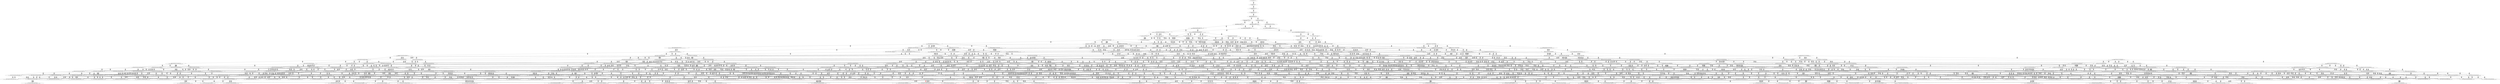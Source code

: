 digraph {
	S0[label="S0: [0, 0] [0, 0] [0, 0] [0, 0] \n{}{}"];
	S1[label="S1: [0, 0] [0, 0] [0, 0] [29, 37] \n{T0J0:29-37}{1}"];
	S2[label="S2: [29, 29] [29, 29] [29, 37] [35, 45] \n{T0J1:35-45}{1, 2}"];
	S3[label="S3: [29, 29] [29, 37] [35, 45] [85, 108] \n{T0J2:85-108}{1, 2, 3}"];
	S4[label="S4: [29, 37] [35, 45] [85, 108] [93, 117] \n{T0J2:85-108, T0J13:93-117}{1, 2, 3, 14}"];
	S5[label="S5: [85, 85] [85, 108] [93, 117] [133, 168] \n{T0J3:133-168}{1, 2, 3, 4, 14}"];
	S6[label="S6: [93, 93] [93, 107] [93, 108] [162, 194] \n{T0J14:162-194}{1, 2, 3, 14, 15}"];
	S7[label="S7: [85, 108] [93, 117] [133, 168] [145, 183] \n{T0J3:133-168, T0J6:145-183}{1, 2, 3, 4, 7, 14}"];
	S8[label="S8: [93, 108] [93, 117] [133, 168] [162, 194] \n{T0J3:133-168, T0J14:162-194}{1, 2, 3, 4, 14, 15}"];
	S9[label="S9: [93, 107] [93, 108] [146, 174] [162, 194] \n{T0J14:162-194, T0J19:146-174}{1, 2, 3, 14, 15, 20}"];
	S10[label="S10: [93, 117] [133, 168] [145, 183] [162, 205] \n{T0J3:133-168, T0J6:145-183, T0J7:162-205}{1, 2, 3, 4, 7, 8, 14}"];
	S11[label="S11: [93, 117] [133, 168] [145, 183] [162, 194] \n{T0J3:133-168, T0J6:145-183, T0J14:162-194}{1, 2, 3, 4, 7, 14, 15}"];
	S12[label="S12: [93, 117] [133, 168] [146, 174] [162, 194] \n{T0J3:133-168, T0J14:162-194, T0J19:146-174}{1, 2, 3, 4, 14, 15, 20}"];
	S13[label="S13: [133, 168] [145, 183] [159, 200] [162, 205] \n{T0J3:133-168, T0J6:145-183, T0J7:162-205, T0J10:159-200}{1, 2, 3, 4, 7, 8, 11, 14}"];
	S14[label="S14: [133, 168] [145, 183] [162, 194] [162, 214] \n{T0J3:133-168, T0J6:145-183, T0J7:162-214, T0J14:162-194}{1, 2, 3, 4, 7, 8, 14, 15}"];
	S15[label="S15: [133, 168] [145, 174] [146, 192] [162, 194] \n{T0J3:133-168, T0J6:145-192, T0J14:162-194, T0J19:146-174}{1, 2, 3, 4, 7, 14, 15, 20}"];
	S16[label="S16: [159, 167] [159, 168] [159, 183] [162, 205] \n{T0J11:159-168}{1, 2, 3, 4, 7, 8, 11, 12, 14}"];
	S17[label="S17: [145, 183] [159, 200] [162, 214] [199, 254] \n{}{1, 2, 3, 4, 7, 8, 11, 14, 15}"];
	S18[label="S18: [145, 174] [146, 192] [162, 194] [210, 264] \n{T0J7:210-264}{1, 2, 3, 4, 7, 8, 14, 15, 20}"];
	S19[label="S19: [145, 183] [159, 200] [162, 205] [173, 264] \n{}{1, 2, 3, 4, 5, 6, 7, 8, 11, 14}"];
	S20[label="S20: [162, 167] [162, 183] [162, 200] [214, 253] \n{}{1, 2, 3, 4, 7, 8, 9, 10, 11, 14}"];
	S21[label="S21: [145, 183] [162, 194] [162, 214] [173, 264] \n{}{1, 2, 3, 4, 5, 6, 7, 8, 14, 15}"];
	S22[label="S22: [162, 167] [162, 183] [162, 194] [214, 253] \n{}{1, 2, 3, 4, 7, 8, 9, 10, 14, 15}"];
	S23[label="S23: [145, 174] [146, 192] [162, 194] [173, 264] \n{}{1, 2, 3, 4, 5, 6, 7, 14, 15, 20}"];
	S24[label="S24: [159, 168] [159, 183] [162, 205] [201, 220] \n{T0J12:201-220}{1, 2, 3, 4, 7, 8, 11, 12, 13, 14}"];
	S25[label="S25: [159, 168] [159, 200] [162, 214] [199, 254] \n{}{1, 2, 3, 4, 7, 8, 11, 12, 14, 15}"];
	S26[label="S26: [162, 200] [162, 214] [199, 247] [226, 254] \n{T0J15:226-247}{1, 2, 3, 4, 7, 8, 11, 14, 15, 16}"];
	S27[label="S27: [146, 200] [162, 214] [198, 250] [199, 264] \n{}{1, 2, 3, 4, 7, 8, 11, 14, 15, 20}"];
	S28[label="S28: [159, 184] [159, 200] [162, 205] [173, 264] \n{}{1, 2, 3, 4, 5, 6, 7, 8, 11, 12, 14}"];
	S29[label="S29: [159, 168] [159, 183] [162, 205] [235, 263] \n{T0J5:235-263}{1, 2, 3, 4, 5, 6, 7, 8, 11, 12, 14}"];
	S30[label="S30: [162, 168] [162, 183] [162, 205] [214, 253] \n{}{1, 2, 3, 4, 7, 8, 9, 10, 11, 12, 14}"];
	S31[label="S31: [159, 200] [162, 214] [173, 264] [199, 279] \n{}{1, 2, 3, 4, 5, 6, 7, 8, 11, 14, 15}"];
	S32[label="S32: [162, 200] [162, 214] [199, 253] [214, 254] \n{}{1, 2, 3, 4, 7, 8, 9, 10, 11, 14, 15}"];
	S33[label="S33: [146, 192] [162, 194] [173, 264] [210, 271] \n{T0J7:210-271}{1, 2, 3, 4, 5, 6, 7, 8, 14, 15, 20}"];
	S34[label="S34: [159, 200] [162, 214] [199, 220] [201, 254] \n{T0J12:201-220}{1, 2, 3, 4, 7, 8, 11, 12, 13, 14, 15}"];
	S35[label="S35: [162, 200] [162, 214] [199, 247] [226, 254] \n{T0J15:226-247}{1, 2, 3, 4, 7, 8, 11, 12, 14, 15, 16}"];
	S36[label="S36: [159, 200] [162, 214] [198, 250] [199, 264] \n{}{1, 2, 3, 4, 7, 8, 11, 12, 14, 15, 20}"];
	S37[label="S37: [162, 189] [179, 214] [199, 247] [226, 254] \n{T0J15:226-247, T0J16:179-189}{1, 2, 3, 4, 7, 8, 11, 14, 15, 16, 17}"];
	S38[label="S38: [162, 214] [198, 247] [199, 250] [226, 264] \n{T0J15:226-247}{1, 2, 3, 4, 7, 8, 11, 14, 15, 16, 20}"];
	S39[label="S39: [162, 214] [186, 217] [198, 250] [199, 264] \n{T0J20:186-217}{1, 2, 3, 4, 7, 8, 11, 14, 15, 20, 21}"];
	S40[label="S40: [162, 200] [162, 205] [173, 264] [214, 269] \n{}{1, 2, 3, 4, 5, 6, 7, 8, 9, 10, 11, 14}"];
	S41[label="S41: [162, 194] [162, 214] [173, 264] [214, 269] \n{}{1, 2, 3, 4, 5, 6, 7, 8, 9, 10, 14, 15}"];
	S42[label="S42: [159, 200] [162, 205] [173, 237] [201, 264] \n{T0J12:201-237}{1, 2, 3, 4, 5, 6, 7, 8, 11, 12, 13, 14}"];
	S43[label="S43: [159, 183] [162, 205] [201, 220] [235, 264] \n{T0J5:235-264, T0J12:201-220}{1, 2, 3, 4, 5, 6, 7, 8, 11, 12, 13, 14}"];
	S44[label="S44: [162, 183] [162, 205] [201, 220] [214, 253] \n{T0J12:201-220}{1, 2, 3, 4, 7, 8, 9, 10, 11, 12, 13, 14}"];
	S45[label="S45: [159, 201] [162, 214] [173, 264] [199, 279] \n{}{1, 2, 3, 4, 5, 6, 7, 8, 11, 12, 14, 15}"];
	S46[label="S46: [162, 200] [162, 214] [199, 253] [214, 254] \n{}{1, 2, 3, 4, 7, 8, 9, 10, 11, 12, 14, 15}"];
	S47[label="S47: [162, 214] [173, 264] [199, 279] [226, 296] \n{T0J15:226-280}{1, 2, 3, 4, 5, 6, 7, 8, 11, 14, 15, 16}"];
	S48[label="S48: [162, 214] [199, 247] [214, 253] [226, 254] \n{T0J15:226-247}{1, 2, 3, 4, 7, 8, 9, 10, 11, 14, 15, 16}"];
	S49[label="S49: [162, 214] [173, 264] [198, 271] [199, 296] \n{}{1, 2, 3, 4, 5, 6, 7, 8, 11, 14, 15, 20}"];
	S50[label="S50: [162, 214] [198, 250] [199, 253] [214, 264] \n{}{1, 2, 3, 4, 7, 8, 9, 10, 11, 14, 15, 20}"];
	S51[label="S51: [162, 214] [199, 220] [201, 247] [226, 254] \n{T0J12:201-220, T0J15:226-247}{1, 2, 3, 4, 7, 8, 11, 12, 13, 14, 15, 16}"];
	S52[label="S52: [162, 214] [198, 220] [199, 250] [201, 264] \n{T0J12:201-220}{1, 2, 3, 4, 7, 8, 11, 12, 13, 14, 15, 20}"];
	S53[label="S53: [162, 189] [179, 214] [199, 247] [226, 254] \n{T0J15:226-247, T0J16:179-189}{1, 2, 3, 4, 7, 8, 11, 12, 14, 15, 16, 17}"];
	S54[label="S54: [162, 214] [198, 247] [199, 250] [226, 264] \n{T0J15:226-247}{1, 2, 3, 4, 7, 8, 11, 12, 14, 15, 16, 20}"];
	S55[label="S55: [162, 214] [186, 217] [198, 250] [199, 264] \n{T0J20:186-217}{1, 2, 3, 4, 7, 8, 11, 12, 14, 15, 20, 21}"];
	S56[label="S56: [179, 214] [199, 247] [226, 253] [230, 254] \n{T0J15:226-247, T0J16:179-189, T0J17:230-253}{1, 2, 3, 4, 7, 8, 11, 14, 15, 16, 17, 18}"];
	S57[label="S57: [179, 214] [198, 247] [199, 250] [226, 264] \n{T0J15:226-247, T0J16:179-189}{1, 2, 3, 4, 7, 8, 11, 14, 15, 16, 17, 20}"];
	S58[label="S58: [186, 217] [198, 247] [199, 250] [226, 264] \n{T0J15:226-247, T0J20:186-217}{1, 2, 3, 4, 7, 8, 11, 14, 15, 16, 20, 21}"];
	S59[label="S59: [186, 217] [198, 220] [199, 250] [204, 264] \n{T0J20:186-217, T0J21:204-220}{1, 2, 3, 4, 7, 8, 11, 14, 15, 20, 21, 22}"];
	S60[label="S60: [162, 201] [162, 205] [173, 264] [214, 270] \n{}{1, 2, 3, 4, 5, 6, 7, 8, 9, 10, 11, 12, 14}"];
	S61[label="S61: [162, 214] [173, 264] [199, 279] [214, 296] \n{}{1, 2, 3, 4, 5, 6, 7, 8, 9, 10, 11, 14, 15}"];
	S62[label="S62: [162, 214] [173, 254] [199, 264] [201, 296] \n{T0J12:201-254}{1, 2, 3, 4, 5, 6, 7, 8, 11, 12, 13, 14, 15}"];
	S63[label="S63: [162, 214] [199, 220] [201, 253] [214, 254] \n{T0J12:201-220}{1, 2, 3, 4, 7, 8, 9, 10, 11, 12, 13, 14, 15}"];
	S64[label="S64: [162, 215] [173, 264] [199, 279] [226, 296] \n{T0J15:226-281}{1, 2, 3, 4, 5, 6, 7, 8, 11, 12, 14, 15, 16}"];
	S65[label="S65: [162, 214] [199, 247] [214, 253] [226, 254] \n{T0J15:226-247}{1, 2, 3, 4, 7, 8, 9, 10, 11, 12, 14, 15, 16}"];
	S66[label="S66: [162, 264] [173, 271] [198, 271] [199, 296] \n{}{1, 2, 3, 4, 5, 6, 7, 8, 11, 12, 14, 15, 20}"];
	S67[label="S67: [162, 214] [198, 250] [199, 253] [214, 264] \n{}{1, 2, 3, 4, 7, 8, 9, 10, 11, 12, 14, 15, 20}"];
	S68[label="S68: [173, 236] [179, 264] [199, 279] [226, 296] \n{T0J15:226-280}{1, 2, 3, 4, 5, 6, 7, 8, 11, 14, 15, 16, 17}"];
	S69[label="S69: [179, 214] [199, 247] [214, 253] [226, 254] \n{T0J15:226-247, T0J16:179-189}{1, 2, 3, 4, 7, 8, 9, 10, 11, 14, 15, 16, 17}"];
	S70[label="S70: [173, 264] [198, 279] [199, 296] [226, 350] \n{T0J15:226-350}{1, 2, 3, 4, 5, 6, 7, 8, 11, 14, 15, 16, 20}"];
	S71[label="S71: [198, 247] [199, 250] [214, 253] [226, 264] \n{T0J15:226-247}{1, 2, 3, 4, 7, 8, 9, 10, 11, 14, 15, 16, 20}"];
	S72[label="S72: [173, 264] [198, 271] [199, 296] [202, 320] \n{}{1, 2, 3, 4, 5, 6, 7, 8, 11, 14, 15, 20, 21}"];
	S73[label="S73: [186, 217] [198, 250] [199, 253] [214, 264] \n{T0J20:186-217}{1, 2, 3, 4, 7, 8, 9, 10, 11, 14, 15, 20, 21}"];
	S74[label="S74: [209, 264] [209, 271] [209, 273] [211, 296] \n{T0J24:211-273}{1, 2, 3, 4, 5, 6, 7, 8, 11, 14, 15, 20, 25}"];
	S75[label="S75: [179, 214] [199, 220] [201, 247] [226, 254] \n{T0J12:201-220, T0J15:226-247, T0J16:179-189}{1, 2, 3, 4, 7, 8, 11, 12, 13, 14, 15, 16, 17}"];
	S76[label="S76: [198, 220] [199, 247] [201, 250] [226, 264] \n{T0J12:201-220, T0J15:226-247}{1, 2, 3, 4, 7, 8, 11, 12, 13, 14, 15, 16, 20}"];
	S77[label="S77: [186, 217] [198, 220] [199, 250] [202, 264] \n{T0J12:201-220, T0J20:186-217}{1, 2, 3, 4, 7, 8, 11, 12, 13, 14, 15, 20, 21}"];
	S78[label="S78: [179, 214] [199, 247] [226, 253] [230, 254] \n{T0J15:226-247, T0J16:179-189, T0J17:230-253}{1, 2, 3, 4, 7, 8, 11, 12, 14, 15, 16, 17, 18}"];
	S79[label="S79: [179, 214] [198, 247] [199, 250] [226, 264] \n{T0J15:226-247, T0J16:179-189}{1, 2, 3, 4, 7, 8, 11, 12, 14, 15, 16, 17, 20}"];
	S80[label="S80: [186, 217] [198, 247] [199, 250] [226, 264] \n{T0J15:226-247, T0J20:186-217}{1, 2, 3, 4, 7, 8, 11, 12, 14, 15, 16, 20, 21}"];
	S81[label="S81: [186, 217] [198, 220] [199, 250] [204, 264] \n{T0J20:186-217, T0J21:204-220}{1, 2, 3, 4, 7, 8, 11, 12, 14, 15, 20, 21, 22}"];
	S82[label="S82: [162, 205] [173, 254] [201, 264] [214, 286] \n{T0J12:201-254}{1, 2, 3, 4, 5, 6, 7, 8, 9, 10, 11, 12, 13, 14}"];
	S83[label="S83: [162, 215] [173, 264] [199, 279] [214, 296] \n{}{1, 2, 3, 4, 5, 6, 7, 8, 9, 10, 11, 12, 14, 15}"];
	S84[label="S84: [173, 264] [199, 279] [214, 296] [226, 310] \n{T0J15:226-294}{1, 2, 3, 4, 5, 6, 7, 8, 9, 10, 11, 14, 15, 16}"];
	S85[label="S85: [173, 264] [198, 279] [199, 296] [214, 357] \n{}{1, 2, 3, 4, 5, 6, 7, 8, 9, 10, 11, 14, 15, 20}"];
	S86[label="S86: [173, 264] [199, 268] [201, 294] [226, 310] \n{T0J15:226-294}{1, 2, 3, 4, 5, 6, 7, 8, 11, 12, 13, 14, 15, 16}"];
	S87[label="S87: [199, 220] [201, 247] [214, 253] [226, 254] \n{T0J12:201-220, T0J15:226-247}{1, 2, 3, 4, 7, 8, 9, 10, 11, 12, 13, 14, 15, 16}"];
	S88[label="S88: [173, 271] [198, 271] [199, 296] [202, 323] \n{}{1, 2, 3, 4, 5, 6, 7, 8, 11, 12, 13, 14, 15, 20}"];
	S89[label="S89: [198, 220] [199, 250] [201, 253] [214, 264] \n{T0J12:201-220}{1, 2, 3, 4, 7, 8, 9, 10, 11, 12, 13, 14, 15, 20}"];
	S90[label="S90: [173, 237] [179, 264] [199, 279] [226, 296] \n{}{1, 2, 3, 4, 5, 6, 7, 8, 11, 12, 14, 15, 16, 17}"];
	S91[label="S91: [179, 214] [199, 247] [214, 253] [226, 254] \n{T0J15:226-247, T0J16:179-189}{1, 2, 3, 4, 7, 8, 9, 10, 11, 12, 14, 15, 16, 17}"];
	S92[label="S92: [173, 271] [198, 279] [199, 296] [226, 350] \n{}{1, 2, 3, 4, 5, 6, 7, 8, 11, 12, 14, 15, 16, 20}"];
	S93[label="S93: [198, 247] [199, 250] [214, 253] [226, 264] \n{T0J15:226-247}{1, 2, 3, 4, 7, 8, 9, 10, 11, 12, 14, 15, 16, 20}"];
	S94[label="S94: [173, 271] [198, 271] [199, 296] [202, 320] \n{}{1, 2, 3, 4, 5, 6, 7, 8, 11, 12, 14, 15, 20, 21}"];
	S95[label="S95: [186, 217] [198, 250] [199, 253] [214, 264] \n{T0J20:186-217}{1, 2, 3, 4, 7, 8, 9, 10, 11, 12, 14, 15, 20, 21}"];
	S96[label="S96: [179, 264] [199, 279] [226, 296] [230, 322] \n{T0J17:230-322}{1, 2, 3, 4, 5, 6, 7, 8, 11, 14, 15, 16, 17, 18}"];
	S97[label="S97: [179, 279] [198, 292] [199, 296] [226, 350] \n{}{1, 2, 3, 4, 5, 6, 7, 8, 11, 14, 15, 16, 17, 20}"];
	S98[label="S98: [198, 279] [199, 296] [202, 320] [226, 350] \n{}{1, 2, 3, 4, 5, 6, 7, 8, 11, 14, 15, 16, 20, 21}"];
	S99[label="S99: [198, 271] [199, 296] [202, 320] [215, 323] \n{}{1, 2, 3, 4, 5, 6, 7, 8, 11, 14, 15, 20, 21, 22}"];
	S100[label="S100: [209, 271] [209, 271] [209, 273] [211, 296] \n{}{1, 2, 3, 4, 5, 6, 7, 8, 11, 12, 14, 15, 20, 25}"];
	S101[label="S101: [209, 273] [209, 279] [211, 296] [226, 350] \n{}{1, 2, 3, 4, 5, 6, 7, 8, 11, 14, 15, 16, 20, 25}"];
	S102[label="S102: [209, 271] [209, 273] [209, 296] [211, 320] \n{}{1, 2, 3, 4, 5, 6, 7, 8, 11, 14, 15, 20, 21, 25}"];
	S103[label="S103: [173, 264] [199, 268] [201, 296] [214, 310] \n{}{1, 2, 3, 4, 5, 6, 7, 8, 9, 10, 11, 12, 13, 14, 15}"];
	S104[label="S104: [173, 265] [199, 279] [214, 296] [226, 310] \n{}{1, 2, 3, 4, 5, 6, 7, 8, 9, 10, 11, 12, 14, 15, 16}"];
	S105[label="S105: [173, 278] [198, 279] [199, 296] [214, 357] \n{}{1, 2, 3, 4, 5, 6, 7, 8, 9, 10, 11, 12, 14, 15, 20}"];
	S106[label="S106: [179, 279] [199, 286] [214, 296] [226, 322] \n{}{1, 2, 3, 4, 5, 6, 7, 8, 9, 10, 11, 14, 15, 16, 17}"];
	S107[label="S107: [198, 279] [199, 296] [214, 356] [226, 357] \n{}{1, 2, 3, 4, 5, 6, 7, 8, 9, 10, 11, 14, 15, 16, 20}"];
	S108[label="S108: [198, 279] [199, 296] [202, 326] [214, 357] \n{}{1, 2, 3, 4, 5, 6, 7, 8, 9, 10, 11, 14, 15, 20, 21}"];
	S109[label="S109: [209, 279] [209, 279] [211, 296] [214, 357] \n{}{1, 2, 3, 4, 5, 6, 7, 8, 9, 10, 11, 14, 15, 20, 25}"];
	S110[label="S110: [179, 268] [199, 286] [201, 294] [226, 310] \n{}{1, 2, 3, 4, 5, 6, 7, 8, 11, 12, 13, 14, 15, 16, 17}"];
	S111[label="S111: [198, 279] [199, 296] [202, 323] [226, 350] \n{}{1, 2, 3, 4, 5, 6, 7, 8, 11, 12, 13, 14, 15, 16, 20}"];
	S112[label="S112: [199, 247] [201, 250] [226, 264] [274, 316] \n{T0J5:274-316, T0J15:226-247}{1, 2, 3, 4, 5, 6, 7, 8, 11, 12, 13, 14, 15, 16, 20}"];
	S113[label="S113: [198, 271] [199, 296] [202, 320] [213, 323] \n{}{1, 2, 3, 4, 5, 6, 7, 8, 11, 12, 13, 14, 15, 20, 21}"];
	S114[label="S114: [179, 265] [199, 279] [226, 296] [230, 323] \n{}{1, 2, 3, 4, 5, 6, 7, 8, 11, 12, 14, 15, 16, 17, 18}"];
	S115[label="S115: [179, 279] [198, 292] [199, 296] [226, 350] \n{}{1, 2, 3, 4, 5, 6, 7, 8, 11, 12, 14, 15, 16, 17, 20}"];
	S116[label="S116: [198, 279] [199, 296] [202, 320] [226, 350] \n{}{1, 2, 3, 4, 5, 6, 7, 8, 11, 12, 14, 15, 16, 20, 21}"];
	S117[label="S117: [198, 271] [199, 296] [202, 320] [215, 323] \n{}{1, 2, 3, 4, 5, 6, 7, 8, 11, 12, 14, 15, 20, 21, 22}"];
	S118[label="S118: [230, 277] [230, 279] [230, 296] [230, 357] \n{T0J25:230-277}{1, 2, 3, 4, 5, 6, 7, 8, 9, 10, 11, 14, 15, 20, 26}"];
	S119[label="S119: [209, 271] [209, 273] [209, 296] [211, 323] \n{}{1, 2, 3, 4, 5, 6, 7, 8, 11, 12, 13, 14, 15, 20, 25}"];
	S120[label="S120: [201, 271] [201, 282] [202, 296] [210, 323] \n{T0J26:210-282}{1, 2, 3, 4, 5, 6, 7, 8, 11, 12, 13, 14, 15, 20, 27}"];
	S121[label="S121: [209, 273] [209, 279] [211, 296] [226, 350] \n{}{1, 2, 3, 4, 5, 6, 7, 8, 11, 12, 14, 15, 16, 20, 25}"];
	S122[label="S122: [209, 271] [209, 273] [209, 296] [211, 320] \n{}{1, 2, 3, 4, 5, 6, 7, 8, 11, 12, 14, 15, 20, 21, 25}"];
	S123[label="S123: [199, 279] [226, 296] [228, 322] [230, 326] \n{T0J18:228-326}{1, 2, 3, 4, 5, 6, 7, 8, 11, 14, 15, 16, 17, 18, 19}"];
	S124[label="S124: [198, 292] [199, 296] [226, 350] [232, 356] \n{}{1, 2, 3, 4, 5, 6, 7, 8, 11, 14, 15, 16, 17, 18, 20}"];
	S125[label="S125: [198, 292] [199, 296] [215, 320] [226, 350] \n{}{1, 2, 3, 4, 5, 6, 7, 8, 11, 14, 15, 16, 17, 20, 21}"];
	S126[label="S126: [209, 279] [209, 292] [211, 296] [226, 350] \n{}{1, 2, 3, 4, 5, 6, 7, 8, 11, 14, 15, 16, 17, 20, 25}"];
	S127[label="S127: [199, 296] [202, 320] [215, 323] [240, 350] \n{}{1, 2, 3, 4, 5, 6, 7, 8, 11, 14, 15, 16, 20, 21, 22}"];
	S128[label="S128: [209, 279] [209, 296] [211, 320] [226, 350] \n{}{1, 2, 3, 4, 5, 6, 7, 8, 11, 14, 15, 16, 20, 21, 25}"];
	S129[label="S129: [199, 296] [202, 317] [215, 320] [235, 323] \n{T0J22:235-317}{1, 2, 3, 4, 5, 6, 7, 8, 11, 14, 15, 20, 21, 22, 23}"];
	S130[label="S130: [209, 273] [209, 296] [211, 320] [215, 323] \n{}{1, 2, 3, 4, 5, 6, 7, 8, 11, 14, 15, 20, 21, 22, 25}"];
	S131[label="S131: [199, 279] [201, 296] [214, 310] [226, 350] \n{}{1, 2, 3, 4, 5, 6, 7, 8, 9, 10, 11, 12, 13, 14, 15, 16}"];
	S132[label="S132: [198, 279] [199, 296] [202, 331] [215, 357] \n{}{1, 2, 3, 4, 5, 6, 7, 8, 9, 10, 11, 12, 13, 14, 15, 20}"];
	S133[label="S133: [179, 280] [199, 287] [214, 296] [226, 323] \n{}{1, 2, 3, 4, 5, 6, 7, 8, 9, 10, 11, 12, 14, 15, 16, 17}"];
	S134[label="S134: [198, 280] [199, 296] [214, 356] [226, 357] \n{}{1, 2, 3, 4, 5, 6, 7, 8, 9, 10, 11, 12, 14, 15, 16, 20}"];
	S135[label="S135: [198, 280] [199, 296] [202, 326] [214, 357] \n{}{1, 2, 3, 4, 5, 6, 7, 8, 9, 10, 11, 12, 14, 15, 20, 21}"];
	S136[label="S136: [199, 286] [214, 296] [226, 322] [231, 362] \n{}{1, 2, 3, 4, 5, 6, 7, 8, 9, 10, 11, 14, 15, 16, 17, 18}"];
	S137[label="S137: [198, 296] [199, 298] [215, 356] [226, 365] \n{}{1, 2, 3, 4, 5, 6, 7, 8, 9, 10, 11, 14, 15, 16, 17, 20}"];
	S138[label="S138: [199, 296] [202, 326] [214, 356] [238, 365] \n{}{1, 2, 3, 4, 5, 6, 7, 8, 9, 10, 11, 14, 15, 16, 20, 21}"];
	S139[label="S139: [199, 296] [202, 326] [214, 329] [240, 357] \n{}{1, 2, 3, 4, 5, 6, 7, 8, 9, 10, 11, 14, 15, 20, 21, 22}"];
	S140[label="S140: [209, 279] [209, 280] [211, 296] [214, 357] \n{}{1, 2, 3, 4, 5, 6, 7, 8, 9, 10, 11, 12, 14, 15, 20, 25}"];
	S141[label="S141: [209, 279] [211, 296] [214, 356] [226, 359] \n{}{1, 2, 3, 4, 5, 6, 7, 8, 9, 10, 11, 14, 15, 16, 20, 25}"];
	S142[label="S142: [209, 279] [209, 296] [211, 326] [214, 357] \n{}{1, 2, 3, 4, 5, 6, 7, 8, 9, 10, 11, 14, 15, 20, 21, 25}"];
	S143[label="S143: [230, 278] [230, 279] [230, 296] [230, 357] \n{}{1, 2, 3, 4, 5, 6, 7, 8, 9, 10, 11, 12, 14, 15, 20, 26}"];
	S144[label="S144: [230, 279] [230, 296] [230, 356] [230, 357] \n{}{1, 2, 3, 4, 5, 6, 7, 8, 9, 10, 11, 14, 15, 16, 20, 26}"];
	S145[label="S145: [230, 279] [230, 296] [230, 326] [230, 357] \n{}{1, 2, 3, 4, 5, 6, 7, 8, 9, 10, 11, 14, 15, 20, 21, 26}"];
	S146[label="S146: [230, 279] [230, 279] [230, 296] [230, 357] \n{}{1, 2, 3, 4, 5, 6, 7, 8, 9, 10, 11, 14, 15, 20, 25, 26}"];
	S147[label="S147: [199, 286] [201, 296] [226, 318] [230, 354] \n{}{1, 2, 3, 4, 5, 6, 7, 8, 11, 12, 13, 14, 15, 16, 17, 18}"];
	S148[label="S148: [198, 292] [199, 296] [215, 323] [226, 350] \n{}{1, 2, 3, 4, 5, 6, 7, 8, 11, 12, 13, 14, 15, 16, 17, 20}"];
	S149[label="S149: [199, 296] [202, 320] [213, 323] [238, 350] \n{}{1, 2, 3, 4, 5, 6, 7, 8, 11, 12, 13, 14, 15, 16, 20, 21}"];
	S150[label="S150: [209, 279] [209, 296] [211, 323] [226, 350] \n{}{1, 2, 3, 4, 5, 6, 7, 8, 11, 12, 13, 14, 15, 16, 20, 25}"];
	S151[label="S151: [201, 282] [202, 296] [210, 323] [226, 350] \n{}{1, 2, 3, 4, 5, 6, 7, 8, 11, 12, 13, 14, 15, 16, 20, 27}"];
	S152[label="S152: [199, 296] [202, 320] [213, 323] [240, 323] \n{}{1, 2, 3, 4, 5, 6, 7, 8, 11, 12, 13, 14, 15, 20, 21, 22}"];
	S153[label="S153: [209, 273] [209, 296] [211, 320] [213, 323] \n{}{1, 2, 3, 4, 5, 6, 7, 8, 11, 12, 13, 14, 15, 20, 21, 25}"];
	S154[label="S154: [201, 282] [202, 296] [210, 320] [213, 323] \n{}{1, 2, 3, 4, 5, 6, 7, 8, 11, 12, 13, 14, 15, 20, 21, 27}"];
	S155[label="S155: [199, 279] [226, 296] [228, 323] [230, 327] \n{}{1, 2, 3, 4, 5, 6, 7, 8, 11, 12, 14, 15, 16, 17, 18, 19}"];
	S156[label="S156: [198, 292] [199, 296] [226, 350] [232, 356] \n{}{1, 2, 3, 4, 5, 6, 7, 8, 11, 12, 14, 15, 16, 17, 18, 20}"];
	S157[label="S157: [198, 292] [199, 296] [215, 320] [226, 350] \n{}{1, 2, 3, 4, 5, 6, 7, 8, 11, 12, 14, 15, 16, 17, 20, 21}"];
	S158[label="S158: [209, 279] [209, 292] [211, 296] [226, 350] \n{}{1, 2, 3, 4, 5, 6, 7, 8, 11, 12, 14, 15, 16, 17, 20, 25}"];
	S159[label="S159: [199, 296] [202, 320] [215, 323] [240, 350] \n{}{1, 2, 3, 4, 5, 6, 7, 8, 11, 12, 14, 15, 16, 20, 21, 22}"];
	S160[label="S160: [209, 279] [209, 296] [211, 320] [226, 350] \n{}{1, 2, 3, 4, 5, 6, 7, 8, 11, 12, 14, 15, 16, 20, 21, 25}"];
	S161[label="S161: [199, 296] [202, 317] [215, 320] [235, 323] \n{}{1, 2, 3, 4, 5, 6, 7, 8, 11, 12, 14, 15, 20, 21, 22, 23}"];
	S162[label="S162: [209, 273] [209, 296] [211, 320] [215, 323] \n{}{1, 2, 3, 4, 5, 6, 7, 8, 11, 12, 14, 15, 20, 21, 22, 25}"];
	S163[label="S163: [209, 273] [209, 282] [210, 296] [211, 323] \n{}{1, 2, 3, 4, 5, 6, 7, 8, 11, 12, 13, 14, 15, 20, 25, 27}"];
	S164[label="S164: [199, 296] [226, 332] [230, 350] [247, 356] \n{}{1, 2, 3, 4, 5, 6, 7, 8, 11, 14, 15, 16, 17, 18, 19, 20}"];
	S165[label="S165: [199, 296] [215, 320] [226, 350] [238, 356] \n{}{1, 2, 3, 4, 5, 6, 7, 8, 11, 14, 15, 16, 17, 18, 20, 21}"];
	S166[label="S166: [209, 292] [211, 296] [226, 350] [232, 356] \n{}{1, 2, 3, 4, 5, 6, 7, 8, 11, 14, 15, 16, 17, 18, 20, 25}"];
	S167[label="S167: [199, 296] [215, 320] [216, 323] [240, 350] \n{}{1, 2, 3, 4, 5, 6, 7, 8, 11, 14, 15, 16, 17, 20, 21, 22}"];
	S168[label="S168: [209, 292] [211, 296] [215, 320] [226, 350] \n{}{1, 2, 3, 4, 5, 6, 7, 8, 11, 14, 15, 16, 17, 20, 21, 25}"];
	S169[label="S169: [202, 317] [215, 320] [235, 323] [240, 350] \n{}{1, 2, 3, 4, 5, 6, 7, 8, 11, 14, 15, 16, 20, 21, 22, 23}"];
	S170[label="S170: [209, 296] [211, 320] [215, 323] [240, 350] \n{}{1, 2, 3, 4, 5, 6, 7, 8, 11, 14, 15, 16, 20, 21, 22, 25}"];
	S171[label="S171: [202, 296] [215, 317] [219, 320] [235, 323] \n{T0J23:219-296}{1, 2, 3, 4, 5, 6, 7, 8, 11, 14, 15, 20, 21, 22, 23, 24}"];
	S172[label="S172: [209, 296] [211, 317] [215, 320] [235, 323] \n{}{1, 2, 3, 4, 5, 6, 7, 8, 11, 14, 15, 20, 21, 22, 23, 25}"];
	S173[label="S173: [199, 296] [201, 301] [216, 323] [226, 354] \n{}{1, 2, 3, 4, 5, 6, 7, 8, 9, 10, 11, 12, 13, 14, 15, 16, 17}"];
	S174[label="S174: [199, 296] [202, 333] [215, 357] [240, 372] \n{}{1, 2, 3, 4, 5, 6, 7, 8, 9, 10, 11, 12, 13, 14, 15, 16, 20}"];
	S175[label="S175: [199, 296] [202, 331] [213, 341] [238, 357] \n{}{1, 2, 3, 4, 5, 6, 7, 8, 9, 10, 11, 12, 13, 14, 15, 20, 21}"];
	S176[label="S176: [199, 287] [214, 296] [226, 323] [231, 362] \n{}{1, 2, 3, 4, 5, 6, 7, 8, 9, 10, 11, 12, 14, 15, 16, 17, 18}"];
	S177[label="S177: [198, 297] [199, 298] [215, 356] [226, 365] \n{}{1, 2, 3, 4, 5, 6, 7, 8, 9, 10, 11, 12, 14, 15, 16, 17, 20}"];
	S178[label="S178: [199, 297] [202, 326] [214, 356] [238, 365] \n{}{1, 2, 3, 4, 5, 6, 7, 8, 9, 10, 11, 12, 14, 15, 16, 20, 21}"];
	S179[label="S179: [199, 297] [202, 326] [214, 329] [240, 357] \n{}{1, 2, 3, 4, 5, 6, 7, 8, 9, 10, 11, 12, 14, 15, 20, 21, 22}"];
	S180[label="S180: [209, 294] [209, 296] [211, 332] [215, 357] \n{}{1, 2, 3, 4, 5, 6, 7, 8, 9, 10, 11, 12, 13, 14, 15, 20, 25}"];
	S181[label="S181: [201, 296] [202, 303] [210, 331] [215, 357] \n{}{1, 2, 3, 4, 5, 6, 7, 8, 9, 10, 11, 12, 13, 14, 15, 20, 27}"];
	S182[label="S182: [209, 280] [211, 296] [214, 356] [226, 359] \n{}{1, 2, 3, 4, 5, 6, 7, 8, 9, 10, 11, 12, 14, 15, 16, 20, 25}"];
	S183[label="S183: [209, 280] [209, 296] [211, 326] [214, 357] \n{}{1, 2, 3, 4, 5, 6, 7, 8, 9, 10, 11, 12, 14, 15, 20, 21, 25}"];
	S184[label="S184: [214, 296] [226, 322] [230, 338] [248, 365] \n{}{1, 2, 3, 4, 5, 6, 7, 8, 9, 10, 11, 14, 15, 16, 17, 18, 19}"];
	S185[label="S185: [199, 298] [215, 356] [226, 362] [250, 378] \n{}{1, 2, 3, 4, 5, 6, 7, 8, 9, 10, 11, 14, 15, 16, 17, 18, 20}"];
	S186[label="S186: [199, 298] [214, 326] [216, 356] [238, 378] \n{}{1, 2, 3, 4, 5, 6, 7, 8, 9, 10, 11, 14, 15, 16, 17, 20, 21}"];
	S187[label="S187: [209, 296] [211, 298] [215, 356] [226, 365] \n{}{1, 2, 3, 4, 5, 6, 7, 8, 9, 10, 11, 14, 15, 16, 17, 20, 25}"];
	S188[label="S188: [202, 326] [214, 329] [238, 356] [241, 382] \n{}{1, 2, 3, 4, 5, 6, 7, 8, 9, 10, 11, 14, 15, 16, 20, 21, 22}"];
	S189[label="S189: [209, 296] [211, 326] [214, 356] [238, 365] \n{}{1, 2, 3, 4, 5, 6, 7, 8, 9, 10, 11, 14, 15, 16, 20, 21, 25}"];
	S190[label="S190: [202, 323] [214, 326] [235, 329] [240, 382] \n{}{1, 2, 3, 4, 5, 6, 7, 8, 9, 10, 11, 14, 15, 20, 21, 22, 23}"];
	S191[label="S191: [209, 296] [211, 326] [214, 329] [240, 359] \n{}{1, 2, 3, 4, 5, 6, 7, 8, 9, 10, 11, 14, 15, 20, 21, 22, 25}"];
	S192[label="S192: [230, 292] [230, 296] [230, 331] [230, 357] \n{}{1, 2, 3, 4, 5, 6, 7, 8, 9, 10, 11, 12, 13, 14, 15, 20, 26}"];
	S193[label="S193: [230, 280] [230, 296] [230, 356] [230, 357] \n{}{1, 2, 3, 4, 5, 6, 7, 8, 9, 10, 11, 12, 14, 15, 16, 20, 26}"];
	S194[label="S194: [230, 280] [230, 296] [230, 326] [230, 357] \n{}{1, 2, 3, 4, 5, 6, 7, 8, 9, 10, 11, 12, 14, 15, 20, 21, 26}"];
	S195[label="S195: [230, 296] [230, 298] [230, 356] [230, 365] \n{}{1, 2, 3, 4, 5, 6, 7, 8, 9, 10, 11, 14, 15, 16, 17, 20, 26}"];
	S196[label="S196: [230, 296] [230, 326] [230, 356] [238, 365] \n{}{1, 2, 3, 4, 5, 6, 7, 8, 9, 10, 11, 14, 15, 16, 20, 21, 26}"];
	S197[label="S197: [230, 296] [230, 326] [230, 329] [240, 357] \n{}{1, 2, 3, 4, 5, 6, 7, 8, 9, 10, 11, 14, 15, 20, 21, 22, 26}"];
	S198[label="S198: [230, 279] [230, 280] [230, 296] [230, 357] \n{}{1, 2, 3, 4, 5, 6, 7, 8, 9, 10, 11, 12, 14, 15, 20, 25, 26}"];
	S199[label="S199: [230, 279] [230, 296] [230, 356] [230, 359] \n{}{1, 2, 3, 4, 5, 6, 7, 8, 9, 10, 11, 14, 15, 16, 20, 25, 26}"];
	S200[label="S200: [230, 279] [230, 296] [230, 326] [230, 357] \n{}{1, 2, 3, 4, 5, 6, 7, 8, 9, 10, 11, 14, 15, 20, 21, 25, 26}"];
	S201[label="S201: [201, 296] [226, 323] [230, 332] [241, 354] \n{}{1, 2, 3, 4, 5, 6, 7, 8, 11, 12, 13, 14, 15, 16, 17, 18, 19}"];
	S202[label="S202: [199, 296] [215, 323] [226, 350] [240, 356] \n{}{1, 2, 3, 4, 5, 6, 7, 8, 11, 12, 13, 14, 15, 16, 17, 18, 20}"];
	S203[label="S203: [199, 296] [213, 320] [216, 323] [238, 350] \n{}{1, 2, 3, 4, 5, 6, 7, 8, 11, 12, 13, 14, 15, 16, 17, 20, 21}"];
	S204[label="S204: [209, 292] [211, 296] [215, 323] [226, 350] \n{}{1, 2, 3, 4, 5, 6, 7, 8, 11, 12, 13, 14, 15, 16, 17, 20, 25}"];
	S205[label="S205: [201, 292] [210, 296] [215, 323] [226, 350] \n{}{1, 2, 3, 4, 5, 6, 7, 8, 11, 12, 13, 14, 15, 16, 17, 20, 27}"];
	S206[label="S206: [202, 320] [213, 323] [238, 323] [241, 350] \n{}{1, 2, 3, 4, 5, 6, 7, 8, 11, 12, 13, 14, 15, 16, 20, 21, 22}"];
	S207[label="S207: [209, 296] [211, 320] [213, 323] [238, 350] \n{}{1, 2, 3, 4, 5, 6, 7, 8, 11, 12, 13, 14, 15, 16, 20, 21, 25}"];
	S208[label="S208: [202, 296] [210, 320] [213, 323] [238, 350] \n{}{1, 2, 3, 4, 5, 6, 7, 8, 11, 12, 13, 14, 15, 16, 20, 21, 27}"];
	S209[label="S209: [209, 282] [210, 296] [211, 323] [226, 350] \n{}{1, 2, 3, 4, 5, 6, 7, 8, 11, 12, 13, 14, 15, 16, 20, 25, 27}"];
	S210[label="S210: [202, 317] [213, 320] [235, 323] [240, 323] \n{}{1, 2, 3, 4, 5, 6, 7, 8, 11, 12, 13, 14, 15, 20, 21, 22, 23}"];
	S211[label="S211: [209, 296] [211, 320] [213, 323] [240, 323] \n{}{1, 2, 3, 4, 5, 6, 7, 8, 11, 12, 13, 14, 15, 20, 21, 22, 25}"];
	S212[label="S212: [202, 296] [210, 320] [213, 323] [240, 323] \n{}{1, 2, 3, 4, 5, 6, 7, 8, 11, 12, 13, 14, 15, 20, 21, 22, 27}"];
	S213[label="S213: [209, 282] [210, 296] [211, 320] [213, 323] \n{}{1, 2, 3, 4, 5, 6, 7, 8, 11, 12, 13, 14, 15, 20, 21, 25, 27}"];
	S214[label="S214: [199, 296] [226, 332] [230, 350] [247, 356] \n{}{1, 2, 3, 4, 5, 6, 7, 8, 11, 12, 14, 15, 16, 17, 18, 19, 20}"];
	S215[label="S215: [199, 296] [215, 320] [226, 350] [238, 356] \n{}{1, 2, 3, 4, 5, 6, 7, 8, 11, 12, 14, 15, 16, 17, 18, 20, 21}"];
	S216[label="S216: [209, 292] [211, 296] [226, 350] [232, 356] \n{}{1, 2, 3, 4, 5, 6, 7, 8, 11, 12, 14, 15, 16, 17, 18, 20, 25}"];
	S217[label="S217: [199, 296] [215, 320] [216, 323] [240, 350] \n{}{1, 2, 3, 4, 5, 6, 7, 8, 11, 12, 14, 15, 16, 17, 20, 21, 22}"];
	S218[label="S218: [209, 292] [211, 296] [215, 320] [226, 350] \n{}{1, 2, 3, 4, 5, 6, 7, 8, 11, 12, 14, 15, 16, 17, 20, 21, 25}"];
	S219[label="S219: [202, 317] [215, 320] [235, 323] [240, 350] \n{}{1, 2, 3, 4, 5, 6, 7, 8, 11, 12, 14, 15, 16, 20, 21, 22, 23}"];
	S220[label="S220: [209, 296] [211, 320] [215, 323] [240, 350] \n{}{1, 2, 3, 4, 5, 6, 7, 8, 11, 12, 14, 15, 16, 20, 21, 22, 25}"];
	S221[label="S221: [202, 296] [215, 317] [219, 320] [235, 323] \n{}{1, 2, 3, 4, 5, 6, 7, 8, 11, 12, 14, 15, 20, 21, 22, 23, 24}"];
	S222[label="S222: [209, 296] [211, 317] [215, 320] [235, 323] \n{}{1, 2, 3, 4, 5, 6, 7, 8, 11, 12, 14, 15, 20, 21, 22, 23, 25}"];
	S223[label="S223: [215, 320] [226, 332] [238, 350] [247, 356] \n{}{1, 2, 3, 4, 5, 6, 7, 8, 11, 14, 15, 16, 17, 18, 19, 20, 21}"];
	S224[label="S224: [211, 296] [226, 332] [230, 350] [247, 356] \n{}{1, 2, 3, 4, 5, 6, 7, 8, 11, 14, 15, 16, 17, 18, 19, 20, 25}"];
	S225[label="S225: [230, 304] [230, 332] [247, 350] [257, 356] \n{T0J27:257-304}{1, 2, 3, 4, 5, 6, 7, 8, 11, 14, 15, 16, 17, 18, 19, 20, 28}"];
	S226[label="S226: [215, 320] [216, 323] [238, 350] [241, 356] \n{}{1, 2, 3, 4, 5, 6, 7, 8, 11, 14, 15, 16, 17, 18, 20, 21, 22}"];
	S227[label="S227: [211, 296] [215, 320] [226, 350] [238, 356] \n{}{1, 2, 3, 4, 5, 6, 7, 8, 11, 14, 15, 16, 17, 18, 20, 21, 25}"];
	S228[label="S228: [215, 317] [216, 320] [235, 323] [240, 350] \n{}{1, 2, 3, 4, 5, 6, 7, 8, 11, 14, 15, 16, 17, 20, 21, 22, 23}"];
	S229[label="S229: [211, 296] [215, 320] [216, 323] [240, 350] \n{}{1, 2, 3, 4, 5, 6, 7, 8, 11, 14, 15, 16, 17, 20, 21, 22, 25}"];
	S230[label="S230: [215, 317] [219, 320] [235, 323] [240, 350] \n{}{1, 2, 3, 4, 5, 6, 7, 8, 11, 14, 15, 16, 20, 21, 22, 23, 24}"];
	S231[label="S231: [211, 317] [215, 320] [235, 323] [240, 350] \n{}{1, 2, 3, 4, 5, 6, 7, 8, 11, 14, 15, 16, 20, 21, 22, 23, 25}"];
	S232[label="S232: [211, 296] [215, 317] [219, 320] [235, 323] \n{}{1, 2, 3, 4, 5, 6, 7, 8, 11, 14, 15, 20, 21, 22, 23, 24, 25}"];
	S233[label="S233: [235, 317] [235, 320] [235, 323] [296, 347] \n{T0J28:296-347}{1, 2, 3, 4, 5, 6, 7, 8, 11, 14, 15, 20, 21, 22, 23, 24, 29}"];
	S234[label="S234: [201, 301] [216, 323] [226, 354] [241, 382] \n{}{1, 2, 3, 4, 5, 6, 7, 8, 9, 10, 11, 12, 13, 14, 15, 16, 17, 18}"];
	S235[label="S235: [199, 318] [215, 350] [216, 357] [240, 378] \n{}{1, 2, 3, 4, 5, 6, 7, 8, 9, 10, 11, 12, 13, 14, 15, 16, 17, 20}"];
	S236[label="S236: [202, 333] [213, 350] [238, 357] [240, 382] \n{}{1, 2, 3, 4, 5, 6, 7, 8, 9, 10, 11, 12, 13, 14, 15, 16, 20, 21}"];
	S237[label="S237: [209, 296] [211, 333] [215, 357] [240, 374] \n{}{1, 2, 3, 4, 5, 6, 7, 8, 9, 10, 11, 12, 13, 14, 15, 16, 20, 25}"];
	S238[label="S238: [202, 303] [210, 333] [215, 357] [240, 376] \n{}{1, 2, 3, 4, 5, 6, 7, 8, 9, 10, 11, 12, 13, 14, 15, 16, 20, 27}"];
	S239[label="S239: [202, 331] [213, 341] [238, 350] [241, 382] \n{}{1, 2, 3, 4, 5, 6, 7, 8, 9, 10, 11, 12, 13, 14, 15, 20, 21, 22}"];
	S240[label="S240: [209, 296] [211, 332] [213, 341] [238, 359] \n{}{1, 2, 3, 4, 5, 6, 7, 8, 9, 10, 11, 12, 13, 14, 15, 20, 21, 25}"];
	S241[label="S241: [202, 303] [210, 331] [213, 341] [238, 368] \n{}{1, 2, 3, 4, 5, 6, 7, 8, 9, 10, 11, 12, 13, 14, 15, 20, 21, 27}"];
	S242[label="S242: [214, 297] [226, 323] [230, 338] [248, 365] \n{}{1, 2, 3, 4, 5, 6, 7, 8, 9, 10, 11, 12, 14, 15, 16, 17, 18, 19}"];
	S243[label="S243: [199, 299] [215, 356] [226, 362] [250, 378] \n{}{1, 2, 3, 4, 5, 6, 7, 8, 9, 10, 11, 12, 14, 15, 16, 17, 18, 20}"];
	S244[label="S244: [199, 299] [214, 326] [216, 356] [238, 378] \n{}{1, 2, 3, 4, 5, 6, 7, 8, 9, 10, 11, 12, 14, 15, 16, 17, 20, 21}"];
	S245[label="S245: [209, 297] [211, 298] [215, 356] [226, 365] \n{}{1, 2, 3, 4, 5, 6, 7, 8, 9, 10, 11, 12, 14, 15, 16, 17, 20, 25}"];
	S246[label="S246: [202, 327] [214, 329] [238, 356] [241, 382] \n{}{1, 2, 3, 4, 5, 6, 7, 8, 9, 10, 11, 12, 14, 15, 16, 20, 21, 22}"];
	S247[label="S247: [209, 297] [211, 326] [214, 356] [238, 365] \n{}{1, 2, 3, 4, 5, 6, 7, 8, 9, 10, 11, 12, 14, 15, 16, 20, 21, 25}"];
	S248[label="S248: [202, 324] [214, 326] [235, 329] [240, 382] \n{}{1, 2, 3, 4, 5, 6, 7, 8, 9, 10, 11, 12, 14, 15, 20, 21, 22, 23}"];
	S249[label="S249: [209, 297] [211, 326] [214, 329] [240, 359] \n{}{1, 2, 3, 4, 5, 6, 7, 8, 9, 10, 11, 12, 14, 15, 20, 21, 22, 25}"];
	S250[label="S250: [209, 296] [210, 303] [211, 332] [215, 359] \n{}{1, 2, 3, 4, 5, 6, 7, 8, 9, 10, 11, 12, 13, 14, 15, 20, 25, 27}"];
	S251[label="S251: [215, 338] [226, 356] [247, 362] [250, 382] \n{}{1, 2, 3, 4, 5, 6, 7, 8, 9, 10, 11, 14, 15, 16, 17, 18, 19, 20}"];
	S252[label="S252: [214, 326] [216, 356] [238, 362] [250, 382] \n{}{1, 2, 3, 4, 5, 6, 7, 8, 9, 10, 11, 14, 15, 16, 17, 18, 20, 21}"];
	S253[label="S253: [211, 298] [215, 356] [226, 362] [250, 378] \n{}{1, 2, 3, 4, 5, 6, 7, 8, 9, 10, 11, 14, 15, 16, 17, 18, 20, 25}"];
	S254[label="S254: [214, 326] [216, 329] [238, 356] [241, 382] \n{}{1, 2, 3, 4, 5, 6, 7, 8, 9, 10, 11, 14, 15, 16, 17, 20, 21, 22}"];
	S255[label="S255: [211, 298] [214, 326] [216, 356] [238, 378] \n{}{1, 2, 3, 4, 5, 6, 7, 8, 9, 10, 11, 14, 15, 16, 17, 20, 21, 25}"];
	S256[label="S256: [214, 326] [235, 329] [239, 356] [241, 403] \n{}{1, 2, 3, 4, 5, 6, 7, 8, 9, 10, 11, 14, 15, 16, 20, 21, 22, 23}"];
	S257[label="S257: [211, 326] [214, 329] [238, 356] [241, 382] \n{}{1, 2, 3, 4, 5, 6, 7, 8, 9, 10, 11, 14, 15, 16, 20, 21, 22, 25}"];
	S258[label="S258: [214, 317] [219, 326] [235, 329] [240, 382] \n{}{1, 2, 3, 4, 5, 6, 7, 8, 9, 10, 11, 14, 15, 20, 21, 22, 23, 24}"];
	S259[label="S259: [211, 323] [214, 326] [235, 329] [240, 382] \n{}{1, 2, 3, 4, 5, 6, 7, 8, 9, 10, 11, 14, 15, 20, 21, 22, 23, 25}"];
	S260[label="S260: [230, 296] [230, 333] [230, 357] [240, 372] \n{}{1, 2, 3, 4, 5, 6, 7, 8, 9, 10, 11, 12, 13, 14, 15, 16, 20, 26}"];
	S261[label="S261: [230, 296] [230, 331] [230, 341] [238, 357] \n{}{1, 2, 3, 4, 5, 6, 7, 8, 9, 10, 11, 12, 13, 14, 15, 20, 21, 26}"];
	S262[label="S262: [230, 297] [230, 298] [230, 356] [230, 365] \n{}{1, 2, 3, 4, 5, 6, 7, 8, 9, 10, 11, 12, 14, 15, 16, 17, 20, 26}"];
	S263[label="S263: [230, 297] [230, 326] [230, 356] [238, 365] \n{}{1, 2, 3, 4, 5, 6, 7, 8, 9, 10, 11, 12, 14, 15, 16, 20, 21, 26}"];
	S264[label="S264: [230, 297] [230, 326] [230, 329] [240, 357] \n{}{1, 2, 3, 4, 5, 6, 7, 8, 9, 10, 11, 12, 14, 15, 20, 21, 22, 26}"];
	S265[label="S265: [230, 294] [230, 296] [230, 332] [230, 357] \n{}{1, 2, 3, 4, 5, 6, 7, 8, 9, 10, 11, 12, 13, 14, 15, 20, 25, 26}"];
	S266[label="S266: [230, 296] [230, 303] [230, 331] [230, 357] \n{}{1, 2, 3, 4, 5, 6, 7, 8, 9, 10, 11, 12, 13, 14, 15, 20, 26, 27}"];
	S267[label="S267: [230, 280] [230, 296] [230, 356] [230, 359] \n{}{1, 2, 3, 4, 5, 6, 7, 8, 9, 10, 11, 12, 14, 15, 16, 20, 25, 26}"];
	S268[label="S268: [230, 280] [230, 296] [230, 326] [230, 357] \n{}{1, 2, 3, 4, 5, 6, 7, 8, 9, 10, 11, 12, 14, 15, 20, 21, 25, 26}"];
	S269[label="S269: [230, 298] [230, 356] [230, 362] [250, 378] \n{}{1, 2, 3, 4, 5, 6, 7, 8, 9, 10, 11, 14, 15, 16, 17, 18, 20, 26}"];
	S270[label="S270: [230, 298] [230, 326] [230, 356] [238, 378] \n{}{1, 2, 3, 4, 5, 6, 7, 8, 9, 10, 11, 14, 15, 16, 17, 20, 21, 26}"];
	S271[label="S271: [230, 296] [230, 298] [230, 356] [230, 365] \n{}{1, 2, 3, 4, 5, 6, 7, 8, 9, 10, 11, 14, 15, 16, 17, 20, 25, 26}"];
	S272[label="S272: [230, 326] [230, 329] [238, 356] [241, 382] \n{}{1, 2, 3, 4, 5, 6, 7, 8, 9, 10, 11, 14, 15, 16, 20, 21, 22, 26}"];
	S273[label="S273: [230, 296] [230, 326] [230, 356] [238, 365] \n{}{1, 2, 3, 4, 5, 6, 7, 8, 9, 10, 11, 14, 15, 16, 20, 21, 25, 26}"];
	S274[label="S274: [230, 323] [230, 326] [235, 329] [240, 382] \n{}{1, 2, 3, 4, 5, 6, 7, 8, 9, 10, 11, 14, 15, 20, 21, 22, 23, 26}"];
	S275[label="S275: [230, 296] [230, 326] [230, 329] [240, 359] \n{}{1, 2, 3, 4, 5, 6, 7, 8, 9, 10, 11, 14, 15, 20, 21, 22, 25, 26}"];
	S276[label="S276: [215, 323] [226, 332] [240, 350] [247, 356] \n{}{1, 2, 3, 4, 5, 6, 7, 8, 11, 12, 13, 14, 15, 16, 17, 18, 19, 20}"];
	S277[label="S277: [213, 320] [216, 323] [238, 350] [240, 356] \n{}{1, 2, 3, 4, 5, 6, 7, 8, 11, 12, 13, 14, 15, 16, 17, 18, 20, 21}"];
	S278[label="S278: [211, 296] [215, 323] [226, 350] [240, 356] \n{}{1, 2, 3, 4, 5, 6, 7, 8, 11, 12, 13, 14, 15, 16, 17, 18, 20, 25}"];
	S279[label="S279: [210, 296] [215, 323] [226, 350] [240, 356] \n{}{1, 2, 3, 4, 5, 6, 7, 8, 11, 12, 13, 14, 15, 16, 17, 18, 20, 27}"];
	S280[label="S280: [213, 320] [216, 323] [238, 323] [241, 350] \n{}{1, 2, 3, 4, 5, 6, 7, 8, 11, 12, 13, 14, 15, 16, 17, 20, 21, 22}"];
	S281[label="S281: [211, 296] [213, 320] [216, 323] [238, 350] \n{}{1, 2, 3, 4, 5, 6, 7, 8, 11, 12, 13, 14, 15, 16, 17, 20, 21, 25}"];
	S282[label="S282: [210, 296] [213, 320] [216, 323] [238, 350] \n{}{1, 2, 3, 4, 5, 6, 7, 8, 11, 12, 13, 14, 15, 16, 17, 20, 21, 27}"];
	S283[label="S283: [210, 292] [211, 296] [215, 323] [226, 350] \n{}{1, 2, 3, 4, 5, 6, 7, 8, 11, 12, 13, 14, 15, 16, 17, 20, 25, 27}"];
	S284[label="S284: [213, 320] [235, 323] [239, 323] [241, 350] \n{}{1, 2, 3, 4, 5, 6, 7, 8, 11, 12, 13, 14, 15, 16, 20, 21, 22, 23}"];
	S285[label="S285: [211, 320] [213, 323] [238, 323] [241, 350] \n{}{1, 2, 3, 4, 5, 6, 7, 8, 11, 12, 13, 14, 15, 16, 20, 21, 22, 25}"];
	S286[label="S286: [210, 320] [213, 323] [238, 323] [241, 350] \n{}{1, 2, 3, 4, 5, 6, 7, 8, 11, 12, 13, 14, 15, 16, 20, 21, 22, 27}"];
	S287[label="S287: [210, 296] [211, 320] [213, 323] [238, 350] \n{}{1, 2, 3, 4, 5, 6, 7, 8, 11, 12, 13, 14, 15, 16, 20, 21, 25, 27}"];
	S288[label="S288: [213, 317] [219, 320] [235, 323] [240, 323] \n{}{1, 2, 3, 4, 5, 6, 7, 8, 11, 12, 13, 14, 15, 20, 21, 22, 23, 24}"];
	S289[label="S289: [211, 317] [213, 320] [235, 323] [240, 323] \n{}{1, 2, 3, 4, 5, 6, 7, 8, 11, 12, 13, 14, 15, 20, 21, 22, 23, 25}"];
	S290[label="S290: [210, 317] [213, 320] [235, 323] [240, 323] \n{}{1, 2, 3, 4, 5, 6, 7, 8, 11, 12, 13, 14, 15, 20, 21, 22, 23, 27}"];
	S291[label="S291: [210, 296] [211, 320] [213, 323] [240, 323] \n{}{1, 2, 3, 4, 5, 6, 7, 8, 11, 12, 13, 14, 15, 20, 21, 22, 25, 27}"];
	S292[label="S292: [215, 320] [226, 332] [238, 350] [247, 356] \n{}{1, 2, 3, 4, 5, 6, 7, 8, 11, 12, 14, 15, 16, 17, 18, 19, 20, 21}"];
	S293[label="S293: [211, 296] [226, 332] [230, 350] [247, 356] \n{}{1, 2, 3, 4, 5, 6, 7, 8, 11, 12, 14, 15, 16, 17, 18, 19, 20, 25}"];
	S294[label="S294: [230, 304] [230, 332] [247, 350] [257, 356] \n{}{1, 2, 3, 4, 5, 6, 7, 8, 11, 12, 14, 15, 16, 17, 18, 19, 20, 28}"];
	S295[label="S295: [215, 320] [216, 323] [238, 350] [241, 356] \n{}{1, 2, 3, 4, 5, 6, 7, 8, 11, 12, 14, 15, 16, 17, 18, 20, 21, 22}"];
	S296[label="S296: [211, 296] [215, 320] [226, 350] [238, 356] \n{}{1, 2, 3, 4, 5, 6, 7, 8, 11, 12, 14, 15, 16, 17, 18, 20, 21, 25}"];
	S297[label="S297: [215, 317] [216, 320] [235, 323] [240, 350] \n{}{1, 2, 3, 4, 5, 6, 7, 8, 11, 12, 14, 15, 16, 17, 20, 21, 22, 23}"];
	S298[label="S298: [211, 296] [215, 320] [216, 323] [240, 350] \n{}{1, 2, 3, 4, 5, 6, 7, 8, 11, 12, 14, 15, 16, 17, 20, 21, 22, 25}"];
	S299[label="S299: [215, 317] [219, 320] [235, 323] [240, 350] \n{}{1, 2, 3, 4, 5, 6, 7, 8, 11, 12, 14, 15, 16, 20, 21, 22, 23, 24}"];
	S300[label="S300: [211, 317] [215, 320] [235, 323] [240, 350] \n{}{1, 2, 3, 4, 5, 6, 7, 8, 11, 12, 14, 15, 16, 20, 21, 22, 23, 25}"];
	S301[label="S301: [211, 296] [215, 317] [219, 320] [235, 323] \n{}{1, 2, 3, 4, 5, 6, 7, 8, 11, 12, 14, 15, 20, 21, 22, 23, 24, 25}"];
	S302[label="S302: [235, 317] [235, 320] [235, 323] [296, 347] \n{T0J28:296-347}{1, 2, 3, 4, 5, 6, 7, 8, 11, 12, 14, 15, 20, 21, 22, 23, 24, 29}"];
	S303[label="S303: [216, 323] [238, 332] [241, 350] [257, 356] \n{}{1, 2, 3, 4, 5, 6, 7, 8, 11, 14, 15, 16, 17, 18, 19, 20, 21, 22}"];
	S304[label="S304: [215, 320] [226, 332] [238, 350] [247, 356] \n{}{1, 2, 3, 4, 5, 6, 7, 8, 11, 14, 15, 16, 17, 18, 19, 20, 21, 25}"];
	S305[label="S305: [230, 320] [238, 332] [247, 350] [257, 356] \n{}{1, 2, 3, 4, 5, 6, 7, 8, 11, 14, 15, 16, 17, 18, 19, 20, 21, 28}"];
	S306[label="S306: [230, 304] [230, 332] [247, 350] [257, 356] \n{}{1, 2, 3, 4, 5, 6, 7, 8, 11, 14, 15, 16, 17, 18, 19, 20, 25, 28}"];
	S307[label="S307: [216, 320] [235, 323] [240, 350] [252, 356] \n{}{1, 2, 3, 4, 5, 6, 7, 8, 11, 14, 15, 16, 17, 18, 20, 21, 22, 23}"];
	S308[label="S308: [215, 320] [216, 323] [238, 350] [241, 356] \n{}{1, 2, 3, 4, 5, 6, 7, 8, 11, 14, 15, 16, 17, 18, 20, 21, 22, 25}"];
	S309[label="S309: [216, 296] [232, 320] [235, 323] [240, 350] \n{}{1, 2, 3, 4, 5, 6, 7, 8, 11, 14, 15, 16, 17, 20, 21, 22, 23, 24}"];
	S310[label="S310: [215, 317] [216, 320] [235, 323] [240, 350] \n{}{1, 2, 3, 4, 5, 6, 7, 8, 11, 14, 15, 16, 17, 20, 21, 22, 23, 25}"];
	S311[label="S311: [215, 317] [219, 320] [235, 323] [240, 350] \n{}{1, 2, 3, 4, 5, 6, 7, 8, 11, 14, 15, 16, 20, 21, 22, 23, 24, 25}"];
	S312[label="S312: [235, 320] [235, 323] [240, 347] [296, 350] \n{T0J28:296-347}{1, 2, 3, 4, 5, 6, 7, 8, 11, 14, 15, 16, 20, 21, 22, 23, 24, 29}"];
	S313[label="S313: [235, 317] [235, 320] [235, 323] [296, 347] \n{T0J28:296-347}{1, 2, 3, 4, 5, 6, 7, 8, 11, 14, 15, 20, 21, 22, 23, 24, 25, 29}"];
	S314[label="S314: [216, 323] [226, 354] [241, 363] [250, 382] \n{}{1, 2, 3, 4, 5, 6, 7, 8, 9, 10, 11, 12, 13, 14, 15, 16, 17, 18, 19}"];
	S315[label="S315: [215, 352] [216, 357] [240, 378] [250, 404] \n{}{1, 2, 3, 4, 5, 6, 7, 8, 9, 10, 11, 12, 13, 14, 15, 16, 17, 18, 20}"];
	S316[label="S316: [213, 350] [216, 355] [238, 357] [240, 382] \n{}{1, 2, 3, 4, 5, 6, 7, 8, 9, 10, 11, 12, 13, 14, 15, 16, 17, 20, 21}"];
	S317[label="S317: [211, 318] [215, 350] [216, 357] [240, 378] \n{}{1, 2, 3, 4, 5, 6, 7, 8, 9, 10, 11, 12, 13, 14, 15, 16, 17, 20, 25}"];
	S318[label="S318: [210, 325] [215, 350] [216, 357] [240, 378] \n{}{1, 2, 3, 4, 5, 6, 7, 8, 9, 10, 11, 12, 13, 14, 15, 16, 17, 20, 27}"];
	S319[label="S319: [213, 344] [238, 356] [240, 382] [244, 411] \n{}{1, 2, 3, 4, 5, 6, 7, 8, 9, 10, 11, 12, 13, 14, 15, 16, 20, 21, 22}"];
	S320[label="S320: [211, 333] [213, 350] [238, 359] [240, 382] \n{}{1, 2, 3, 4, 5, 6, 7, 8, 9, 10, 11, 12, 13, 14, 15, 16, 20, 21, 25}"];
	S321[label="S321: [210, 333] [213, 350] [238, 368] [240, 383] \n{}{1, 2, 3, 4, 5, 6, 7, 8, 9, 10, 11, 12, 13, 14, 15, 16, 20, 21, 27}"];
	S322[label="S322: [210, 303] [211, 333] [215, 359] [240, 376] \n{}{1, 2, 3, 4, 5, 6, 7, 8, 9, 10, 11, 12, 13, 14, 15, 16, 20, 25, 27}"];
	S323[label="S323: [213, 338] [235, 341] [239, 377] [241, 403] \n{}{1, 2, 3, 4, 5, 6, 7, 8, 9, 10, 11, 12, 13, 14, 15, 20, 21, 22, 23}"];
	S324[label="S324: [211, 332] [213, 341] [238, 350] [241, 382] \n{}{1, 2, 3, 4, 5, 6, 7, 8, 9, 10, 11, 12, 13, 14, 15, 20, 21, 22, 25}"];
	S325[label="S325: [210, 331] [213, 341] [238, 350] [241, 382] \n{}{1, 2, 3, 4, 5, 6, 7, 8, 9, 10, 11, 12, 13, 14, 15, 20, 21, 22, 27}"];
	S326[label="S326: [210, 303] [211, 332] [213, 341] [238, 368] \n{}{1, 2, 3, 4, 5, 6, 7, 8, 9, 10, 11, 12, 13, 14, 15, 20, 21, 25, 27}"];
	S327[label="S327: [215, 339] [226, 356] [247, 362] [250, 382] \n{}{1, 2, 3, 4, 5, 6, 7, 8, 9, 10, 11, 12, 14, 15, 16, 17, 18, 19, 20}"];
	S328[label="S328: [214, 327] [216, 356] [238, 362] [250, 382] \n{}{1, 2, 3, 4, 5, 6, 7, 8, 9, 10, 11, 12, 14, 15, 16, 17, 18, 20, 21}"];
	S329[label="S329: [211, 299] [215, 356] [226, 362] [250, 378] \n{}{1, 2, 3, 4, 5, 6, 7, 8, 9, 10, 11, 12, 14, 15, 16, 17, 18, 20, 25}"];
	S330[label="S330: [214, 327] [216, 329] [238, 356] [241, 382] \n{}{1, 2, 3, 4, 5, 6, 7, 8, 9, 10, 11, 12, 14, 15, 16, 17, 20, 21, 22}"];
	S331[label="S331: [211, 299] [214, 326] [216, 356] [238, 378] \n{}{1, 2, 3, 4, 5, 6, 7, 8, 9, 10, 11, 12, 14, 15, 16, 17, 20, 21, 25}"];
	S332[label="S332: [214, 327] [235, 329] [239, 356] [241, 403] \n{}{1, 2, 3, 4, 5, 6, 7, 8, 9, 10, 11, 12, 14, 15, 16, 20, 21, 22, 23}"];
	S333[label="S333: [211, 327] [214, 329] [238, 356] [241, 382] \n{}{1, 2, 3, 4, 5, 6, 7, 8, 9, 10, 11, 12, 14, 15, 16, 20, 21, 22, 25}"];
	S334[label="S334: [214, 318] [219, 326] [235, 329] [240, 382] \n{}{1, 2, 3, 4, 5, 6, 7, 8, 9, 10, 11, 12, 14, 15, 20, 21, 22, 23, 24}"];
	S335[label="S335: [211, 324] [214, 326] [235, 329] [240, 382] \n{}{1, 2, 3, 4, 5, 6, 7, 8, 9, 10, 11, 12, 14, 15, 20, 21, 22, 23, 25}"];
	S336[label="S336: [216, 338] [238, 356] [247, 362] [255, 406] \n{}{1, 2, 3, 4, 5, 6, 7, 8, 9, 10, 11, 14, 15, 16, 17, 18, 19, 20, 21}"];
	S337[label="S337: [215, 338] [226, 356] [247, 362] [250, 382] \n{}{1, 2, 3, 4, 5, 6, 7, 8, 9, 10, 11, 14, 15, 16, 17, 18, 19, 20, 25}"];
	S338[label="S338: [230, 332] [247, 356] [250, 362] [257, 390] \n{}{1, 2, 3, 4, 5, 6, 7, 8, 9, 10, 11, 14, 15, 16, 17, 18, 19, 20, 28}"];
	S339[label="S339: [216, 329] [238, 356] [241, 362] [256, 406] \n{}{1, 2, 3, 4, 5, 6, 7, 8, 9, 10, 11, 14, 15, 16, 17, 18, 20, 21, 22}"];
	S340[label="S340: [214, 326] [216, 356] [238, 362] [250, 382] \n{}{1, 2, 3, 4, 5, 6, 7, 8, 9, 10, 11, 14, 15, 16, 17, 18, 20, 21, 25}"];
	S341[label="S341: [216, 323] [235, 329] [239, 356] [241, 403] \n{}{1, 2, 3, 4, 5, 6, 7, 8, 9, 10, 11, 14, 15, 16, 17, 20, 21, 22, 23}"];
	S342[label="S342: [214, 326] [216, 329] [238, 356] [241, 382] \n{}{1, 2, 3, 4, 5, 6, 7, 8, 9, 10, 11, 14, 15, 16, 17, 20, 21, 22, 25}"];
	S343[label="S343: [219, 326] [235, 329] [239, 356] [241, 403] \n{}{1, 2, 3, 4, 5, 6, 7, 8, 9, 10, 11, 14, 15, 16, 20, 21, 22, 23, 24}"];
	S344[label="S344: [214, 326] [235, 329] [239, 356] [241, 403] \n{}{1, 2, 3, 4, 5, 6, 7, 8, 9, 10, 11, 14, 15, 16, 20, 21, 22, 23, 25}"];
	S345[label="S345: [214, 317] [219, 326] [235, 329] [240, 382] \n{}{1, 2, 3, 4, 5, 6, 7, 8, 9, 10, 11, 14, 15, 20, 21, 22, 23, 24, 25}"];
	S346[label="S346: [235, 326] [235, 329] [240, 353] [296, 403] \n{}{1, 2, 3, 4, 5, 6, 7, 8, 9, 10, 11, 14, 15, 20, 21, 22, 23, 24, 29}"];
	S347[label="S347: [230, 318] [230, 350] [230, 357] [240, 378] \n{}{1, 2, 3, 4, 5, 6, 7, 8, 9, 10, 11, 12, 13, 14, 15, 16, 17, 20, 26}"];
	S348[label="S348: [230, 333] [230, 350] [238, 357] [240, 382] \n{}{1, 2, 3, 4, 5, 6, 7, 8, 9, 10, 11, 12, 13, 14, 15, 16, 20, 21, 26}"];
	S349[label="S349: [230, 296] [230, 333] [230, 357] [240, 374] \n{}{1, 2, 3, 4, 5, 6, 7, 8, 9, 10, 11, 12, 13, 14, 15, 16, 20, 25, 26}"];
	S350[label="S350: [230, 303] [230, 333] [230, 357] [240, 376] \n{}{1, 2, 3, 4, 5, 6, 7, 8, 9, 10, 11, 12, 13, 14, 15, 16, 20, 26, 27}"];
	S351[label="S351: [230, 331] [230, 341] [238, 350] [241, 382] \n{}{1, 2, 3, 4, 5, 6, 7, 8, 9, 10, 11, 12, 13, 14, 15, 20, 21, 22, 26}"];
	S352[label="S352: [230, 296] [230, 332] [230, 341] [238, 359] \n{}{1, 2, 3, 4, 5, 6, 7, 8, 9, 10, 11, 12, 13, 14, 15, 20, 21, 25, 26}"];
	S353[label="S353: [230, 303] [230, 331] [230, 341] [238, 368] \n{}{1, 2, 3, 4, 5, 6, 7, 8, 9, 10, 11, 12, 13, 14, 15, 20, 21, 26, 27}"];
	S354[label="S354: [230, 299] [230, 356] [230, 362] [250, 378] \n{}{1, 2, 3, 4, 5, 6, 7, 8, 9, 10, 11, 12, 14, 15, 16, 17, 18, 20, 26}"];
	S355[label="S355: [230, 299] [230, 326] [230, 356] [238, 378] \n{}{1, 2, 3, 4, 5, 6, 7, 8, 9, 10, 11, 12, 14, 15, 16, 17, 20, 21, 26}"];
	S356[label="S356: [230, 297] [230, 298] [230, 356] [230, 365] \n{}{1, 2, 3, 4, 5, 6, 7, 8, 9, 10, 11, 12, 14, 15, 16, 17, 20, 25, 26}"];
	S357[label="S357: [230, 327] [230, 329] [238, 356] [241, 382] \n{}{1, 2, 3, 4, 5, 6, 7, 8, 9, 10, 11, 12, 14, 15, 16, 20, 21, 22, 26}"];
	S358[label="S358: [230, 297] [230, 326] [230, 356] [238, 365] \n{}{1, 2, 3, 4, 5, 6, 7, 8, 9, 10, 11, 12, 14, 15, 16, 20, 21, 25, 26}"];
	S359[label="S359: [230, 324] [230, 326] [235, 329] [240, 382] \n{}{1, 2, 3, 4, 5, 6, 7, 8, 9, 10, 11, 12, 14, 15, 20, 21, 22, 23, 26}"];
	S360[label="S360: [230, 297] [230, 326] [230, 329] [240, 359] \n{}{1, 2, 3, 4, 5, 6, 7, 8, 9, 10, 11, 12, 14, 15, 20, 21, 22, 25, 26}"];
	S361[label="S361: [230, 296] [230, 303] [230, 332] [230, 359] \n{}{1, 2, 3, 4, 5, 6, 7, 8, 9, 10, 11, 12, 13, 14, 15, 20, 25, 26, 27}"];
	S362[label="S362: [230, 338] [230, 356] [247, 362] [250, 382] \n{}{1, 2, 3, 4, 5, 6, 7, 8, 9, 10, 11, 14, 15, 16, 17, 18, 19, 20, 26}"];
	S363[label="S363: [230, 326] [230, 356] [238, 362] [250, 382] \n{}{1, 2, 3, 4, 5, 6, 7, 8, 9, 10, 11, 14, 15, 16, 17, 18, 20, 21, 26}"];
	S364[label="S364: [230, 298] [230, 356] [230, 362] [250, 378] \n{}{1, 2, 3, 4, 5, 6, 7, 8, 9, 10, 11, 14, 15, 16, 17, 18, 20, 25, 26}"];
	S365[label="S365: [230, 326] [230, 329] [238, 356] [241, 382] \n{}{1, 2, 3, 4, 5, 6, 7, 8, 9, 10, 11, 14, 15, 16, 17, 20, 21, 22, 26}"];
	S366[label="S366: [230, 298] [230, 326] [230, 356] [238, 378] \n{}{1, 2, 3, 4, 5, 6, 7, 8, 9, 10, 11, 14, 15, 16, 17, 20, 21, 25, 26}"];
	S367[label="S367: [230, 326] [235, 329] [239, 356] [241, 403] \n{}{1, 2, 3, 4, 5, 6, 7, 8, 9, 10, 11, 14, 15, 16, 20, 21, 22, 23, 26}"];
	S368[label="S368: [230, 326] [230, 329] [238, 356] [241, 382] \n{}{1, 2, 3, 4, 5, 6, 7, 8, 9, 10, 11, 14, 15, 16, 20, 21, 22, 25, 26}"];
	S369[label="S369: [230, 302] [230, 326] [235, 329] [240, 382] \n{}{1, 2, 3, 4, 5, 6, 7, 8, 9, 10, 11, 14, 15, 20, 21, 22, 23, 24, 26}"];
	S370[label="S370: [230, 323] [230, 326] [235, 329] [240, 382] \n{}{1, 2, 3, 4, 5, 6, 7, 8, 9, 10, 11, 14, 15, 20, 21, 22, 23, 25, 26}"];
	S371[label="S371: [216, 323] [238, 332] [240, 350] [255, 356] \n{}{1, 2, 3, 4, 5, 6, 7, 8, 11, 12, 13, 14, 15, 16, 17, 18, 19, 20, 21}"];
	S372[label="S372: [215, 323] [226, 332] [240, 350] [247, 356] \n{}{1, 2, 3, 4, 5, 6, 7, 8, 11, 12, 13, 14, 15, 16, 17, 18, 19, 20, 25}"];
	S373[label="S373: [215, 323] [226, 332] [240, 350] [247, 356] \n{}{1, 2, 3, 4, 5, 6, 7, 8, 11, 12, 13, 14, 15, 16, 17, 18, 19, 20, 27}"];
	S374[label="S374: [230, 323] [240, 332] [247, 350] [257, 356] \n{}{1, 2, 3, 4, 5, 6, 7, 8, 11, 12, 13, 14, 15, 16, 17, 18, 19, 20, 28}"];
	S375[label="S375: [216, 323] [238, 323] [240, 350] [255, 356] \n{}{1, 2, 3, 4, 5, 6, 7, 8, 11, 12, 13, 14, 15, 16, 17, 18, 20, 21, 22}"];
	S376[label="S376: [213, 320] [216, 323] [238, 350] [240, 356] \n{}{1, 2, 3, 4, 5, 6, 7, 8, 11, 12, 13, 14, 15, 16, 17, 18, 20, 21, 25}"];
	S377[label="S377: [213, 320] [216, 323] [238, 350] [240, 356] \n{}{1, 2, 3, 4, 5, 6, 7, 8, 11, 12, 13, 14, 15, 16, 17, 18, 20, 21, 27}"];
	S378[label="S378: [211, 296] [215, 323] [226, 350] [240, 356] \n{}{1, 2, 3, 4, 5, 6, 7, 8, 11, 12, 13, 14, 15, 16, 17, 18, 20, 25, 27}"];
	S379[label="S379: [216, 320] [235, 323] [239, 323] [241, 350] \n{}{1, 2, 3, 4, 5, 6, 7, 8, 11, 12, 13, 14, 15, 16, 17, 20, 21, 22, 23}"];
	S380[label="S380: [213, 320] [216, 323] [238, 323] [241, 350] \n{}{1, 2, 3, 4, 5, 6, 7, 8, 11, 12, 13, 14, 15, 16, 17, 20, 21, 22, 25}"];
	S381[label="S381: [213, 320] [216, 323] [238, 323] [241, 350] \n{}{1, 2, 3, 4, 5, 6, 7, 8, 11, 12, 13, 14, 15, 16, 17, 20, 21, 22, 27}"];
	S382[label="S382: [211, 296] [213, 320] [216, 323] [238, 350] \n{}{1, 2, 3, 4, 5, 6, 7, 8, 11, 12, 13, 14, 15, 16, 17, 20, 21, 25, 27}"];
	S383[label="S383: [219, 320] [235, 323] [239, 323] [241, 350] \n{}{1, 2, 3, 4, 5, 6, 7, 8, 11, 12, 13, 14, 15, 16, 20, 21, 22, 23, 24}"];
	S384[label="S384: [213, 320] [235, 323] [239, 323] [241, 350] \n{}{1, 2, 3, 4, 5, 6, 7, 8, 11, 12, 13, 14, 15, 16, 20, 21, 22, 23, 25}"];
	S385[label="S385: [213, 320] [235, 323] [239, 323] [241, 350] \n{}{1, 2, 3, 4, 5, 6, 7, 8, 11, 12, 13, 14, 15, 16, 20, 21, 22, 23, 27}"];
	S386[label="S386: [211, 320] [213, 323] [238, 323] [241, 350] \n{}{1, 2, 3, 4, 5, 6, 7, 8, 11, 12, 13, 14, 15, 16, 20, 21, 22, 25, 27}"];
	S387[label="S387: [213, 317] [219, 320] [235, 323] [240, 323] \n{}{1, 2, 3, 4, 5, 6, 7, 8, 11, 12, 13, 14, 15, 20, 21, 22, 23, 24, 25}"];
	S388[label="S388: [213, 296] [222, 320] [235, 323] [240, 323] \n{}{1, 2, 3, 4, 5, 6, 7, 8, 11, 12, 13, 14, 15, 20, 21, 22, 23, 24, 27}"];
	S389[label="S389: [235, 320] [235, 323] [240, 323] [296, 347] \n{T0J28:296-347}{1, 2, 3, 4, 5, 6, 7, 8, 11, 12, 13, 14, 15, 20, 21, 22, 23, 24, 29}"];
	S390[label="S390: [211, 317] [213, 320] [235, 323] [240, 323] \n{}{1, 2, 3, 4, 5, 6, 7, 8, 11, 12, 13, 14, 15, 20, 21, 22, 23, 25, 27}"];
	S391[label="S391: [216, 323] [238, 332] [241, 350] [257, 356] \n{}{1, 2, 3, 4, 5, 6, 7, 8, 11, 12, 14, 15, 16, 17, 18, 19, 20, 21, 22}"];
	S392[label="S392: [215, 320] [226, 332] [238, 350] [247, 356] \n{}{1, 2, 3, 4, 5, 6, 7, 8, 11, 12, 14, 15, 16, 17, 18, 19, 20, 21, 25}"];
	S393[label="S393: [230, 320] [238, 332] [247, 350] [257, 356] \n{}{1, 2, 3, 4, 5, 6, 7, 8, 11, 12, 14, 15, 16, 17, 18, 19, 20, 21, 28}"];
	S394[label="S394: [230, 304] [230, 332] [247, 350] [257, 356] \n{}{1, 2, 3, 4, 5, 6, 7, 8, 11, 12, 14, 15, 16, 17, 18, 19, 20, 25, 28}"];
	S395[label="S395: [216, 320] [235, 323] [240, 350] [252, 356] \n{}{1, 2, 3, 4, 5, 6, 7, 8, 11, 12, 14, 15, 16, 17, 18, 20, 21, 22, 23}"];
	S396[label="S396: [215, 320] [216, 323] [238, 350] [241, 356] \n{}{1, 2, 3, 4, 5, 6, 7, 8, 11, 12, 14, 15, 16, 17, 18, 20, 21, 22, 25}"];
	S397[label="S397: [216, 296] [232, 320] [235, 323] [240, 350] \n{}{1, 2, 3, 4, 5, 6, 7, 8, 11, 12, 14, 15, 16, 17, 20, 21, 22, 23, 24}"];
	S398[label="S398: [215, 317] [216, 320] [235, 323] [240, 350] \n{}{1, 2, 3, 4, 5, 6, 7, 8, 11, 12, 14, 15, 16, 17, 20, 21, 22, 23, 25}"];
	S399[label="S399: [215, 317] [219, 320] [235, 323] [240, 350] \n{}{1, 2, 3, 4, 5, 6, 7, 8, 11, 12, 14, 15, 16, 20, 21, 22, 23, 24, 25}"];
	S400[label="S400: [235, 320] [235, 323] [240, 347] [296, 350] \n{T0J28:296-347}{1, 2, 3, 4, 5, 6, 7, 8, 11, 12, 14, 15, 16, 20, 21, 22, 23, 24, 29}"];
	S401[label="S401: [235, 317] [235, 320] [235, 323] [296, 347] \n{T0J28:296-347}{1, 2, 3, 4, 5, 6, 7, 8, 11, 12, 14, 15, 20, 21, 22, 23, 24, 25, 29}"];
	S402[label="S402: [235, 323] [240, 332] [252, 350] [257, 356] \n{}{1, 2, 3, 4, 5, 6, 7, 8, 11, 14, 15, 16, 17, 18, 19, 20, 21, 22, 23}"];
	S403[label="S403: [216, 323] [238, 332] [241, 350] [257, 356] \n{}{1, 2, 3, 4, 5, 6, 7, 8, 11, 14, 15, 16, 17, 18, 19, 20, 21, 22, 25}"];
	S404[label="S404: [238, 323] [241, 332] [257, 350] [257, 356] \n{}{1, 2, 3, 4, 5, 6, 7, 8, 11, 14, 15, 16, 17, 18, 19, 20, 21, 22, 28}"];
	S405[label="S405: [230, 320] [238, 332] [247, 350] [257, 356] \n{}{1, 2, 3, 4, 5, 6, 7, 8, 11, 14, 15, 16, 17, 18, 19, 20, 21, 25, 28}"];
	S406[label="S406: [232, 320] [235, 323] [240, 350] [252, 356] \n{}{1, 2, 3, 4, 5, 6, 7, 8, 11, 14, 15, 16, 17, 18, 20, 21, 22, 23, 24}"];
	S407[label="S407: [216, 320] [235, 323] [240, 350] [252, 356] \n{}{1, 2, 3, 4, 5, 6, 7, 8, 11, 14, 15, 16, 17, 18, 20, 21, 22, 23, 25}"];
	S408[label="S408: [216, 296] [232, 320] [235, 323] [240, 350] \n{}{1, 2, 3, 4, 5, 6, 7, 8, 11, 14, 15, 16, 17, 20, 21, 22, 23, 24, 25}"];
	S409[label="S409: [235, 320] [235, 323] [240, 347] [296, 350] \n{T0J28:296-347}{1, 2, 3, 4, 5, 6, 7, 8, 11, 14, 15, 16, 17, 20, 21, 22, 23, 24, 29}"];
	S410[label="S410: [235, 320] [235, 323] [240, 347] [296, 350] \n{T0J28:296-347}{1, 2, 3, 4, 5, 6, 7, 8, 11, 14, 15, 16, 20, 21, 22, 23, 24, 25, 29}"];
	S411[label="S411: [216, 357] [240, 378] [247, 404] [257, 414] \n{}{1, 2, 3, 4, 5, 6, 7, 8, 9, 10, 11, 12, 13, 14, 15, 16, 17, 18, 19, 20}"];
	S412[label="S412: [216, 356] [238, 362] [240, 382] [255, 436] \n{}{1, 2, 3, 4, 5, 6, 7, 8, 9, 10, 11, 12, 13, 14, 15, 16, 17, 18, 20, 21}"];
	S413[label="S413: [215, 352] [216, 357] [240, 378] [250, 404] \n{}{1, 2, 3, 4, 5, 6, 7, 8, 9, 10, 11, 12, 13, 14, 15, 16, 17, 18, 20, 25}"];
	S414[label="S414: [215, 350] [216, 357] [240, 378] [250, 411] \n{}{1, 2, 3, 4, 5, 6, 7, 8, 9, 10, 11, 12, 13, 14, 15, 16, 17, 18, 20, 27}"];
	S415[label="S415: [216, 356] [238, 366] [240, 382] [244, 411] \n{}{1, 2, 3, 4, 5, 6, 7, 8, 9, 10, 11, 12, 13, 14, 15, 16, 17, 20, 21, 22}"];
	S416[label="S416: [213, 350] [216, 355] [238, 359] [240, 382] \n{}{1, 2, 3, 4, 5, 6, 7, 8, 9, 10, 11, 12, 13, 14, 15, 16, 17, 20, 21, 25}"];
	S417[label="S417: [213, 350] [216, 355] [238, 368] [240, 383] \n{}{1, 2, 3, 4, 5, 6, 7, 8, 9, 10, 11, 12, 13, 14, 15, 16, 17, 20, 21, 27}"];
	S418[label="S418: [211, 325] [215, 350] [216, 359] [240, 378] \n{}{1, 2, 3, 4, 5, 6, 7, 8, 9, 10, 11, 12, 13, 14, 15, 16, 17, 20, 25, 27}"];
	S419[label="S419: [235, 341] [239, 377] [241, 403] [250, 418] \n{}{1, 2, 3, 4, 5, 6, 7, 8, 9, 10, 11, 12, 13, 14, 15, 16, 20, 21, 22, 23}"];
	S420[label="S420: [213, 344] [238, 356] [240, 382] [244, 412] \n{}{1, 2, 3, 4, 5, 6, 7, 8, 9, 10, 11, 12, 13, 14, 15, 16, 20, 21, 22, 25}"];
	S421[label="S421: [213, 344] [238, 356] [240, 382] [244, 411] \n{}{1, 2, 3, 4, 5, 6, 7, 8, 9, 10, 11, 12, 13, 14, 15, 16, 20, 21, 22, 27}"];
	S422[label="S422: [211, 333] [213, 350] [238, 368] [240, 383] \n{}{1, 2, 3, 4, 5, 6, 7, 8, 9, 10, 11, 12, 13, 14, 15, 16, 20, 21, 25, 27}"];
	S423[label="S423: [219, 326] [235, 341] [239, 377] [241, 403] \n{}{1, 2, 3, 4, 5, 6, 7, 8, 9, 10, 11, 12, 13, 14, 15, 20, 21, 22, 23, 24}"];
	S424[label="S424: [213, 338] [235, 341] [239, 377] [241, 403] \n{}{1, 2, 3, 4, 5, 6, 7, 8, 9, 10, 11, 12, 13, 14, 15, 20, 21, 22, 23, 25}"];
	S425[label="S425: [213, 338] [235, 341] [239, 377] [241, 403] \n{}{1, 2, 3, 4, 5, 6, 7, 8, 9, 10, 11, 12, 13, 14, 15, 20, 21, 22, 23, 27}"];
	S426[label="S426: [211, 332] [213, 341] [238, 350] [241, 382] \n{}{1, 2, 3, 4, 5, 6, 7, 8, 9, 10, 11, 12, 13, 14, 15, 20, 21, 22, 25, 27}"];
	S427[label="S427: [216, 339] [238, 356] [247, 362] [255, 406] \n{}{1, 2, 3, 4, 5, 6, 7, 8, 9, 10, 11, 12, 14, 15, 16, 17, 18, 19, 20, 21}"];
	S428[label="S428: [215, 339] [226, 356] [247, 362] [250, 382] \n{}{1, 2, 3, 4, 5, 6, 7, 8, 9, 10, 11, 12, 14, 15, 16, 17, 18, 19, 20, 25}"];
	S429[label="S429: [230, 333] [247, 356] [250, 362] [257, 390] \n{}{1, 2, 3, 4, 5, 6, 7, 8, 9, 10, 11, 12, 14, 15, 16, 17, 18, 19, 20, 28}"];
	S430[label="S430: [216, 330] [238, 356] [241, 362] [256, 406] \n{}{1, 2, 3, 4, 5, 6, 7, 8, 9, 10, 11, 12, 14, 15, 16, 17, 18, 20, 21, 22}"];
	S431[label="S431: [214, 327] [216, 356] [238, 362] [250, 382] \n{}{1, 2, 3, 4, 5, 6, 7, 8, 9, 10, 11, 12, 14, 15, 16, 17, 18, 20, 21, 25}"];
	S432[label="S432: [216, 324] [235, 329] [239, 356] [241, 403] \n{}{1, 2, 3, 4, 5, 6, 7, 8, 9, 10, 11, 12, 14, 15, 16, 17, 20, 21, 22, 23}"];
	S433[label="S433: [214, 327] [216, 329] [238, 356] [241, 382] \n{}{1, 2, 3, 4, 5, 6, 7, 8, 9, 10, 11, 12, 14, 15, 16, 17, 20, 21, 22, 25}"];
	S434[label="S434: [219, 327] [235, 329] [239, 356] [241, 403] \n{}{1, 2, 3, 4, 5, 6, 7, 8, 9, 10, 11, 12, 14, 15, 16, 20, 21, 22, 23, 24}"];
	S435[label="S435: [214, 327] [235, 329] [239, 356] [241, 403] \n{}{1, 2, 3, 4, 5, 6, 7, 8, 9, 10, 11, 12, 14, 15, 16, 20, 21, 22, 23, 25}"];
	S436[label="S436: [214, 318] [219, 326] [235, 329] [240, 382] \n{}{1, 2, 3, 4, 5, 6, 7, 8, 9, 10, 11, 12, 14, 15, 20, 21, 22, 23, 24, 25}"];
	S437[label="S437: [235, 327] [235, 329] [240, 353] [296, 403] \n{}{1, 2, 3, 4, 5, 6, 7, 8, 9, 10, 11, 12, 14, 15, 20, 21, 22, 23, 24, 29}"];
	S438[label="S438: [238, 338] [241, 356] [255, 362] [258, 409] \n{}{1, 2, 3, 4, 5, 6, 7, 8, 9, 10, 11, 14, 15, 16, 17, 18, 19, 20, 21, 22}"];
	S439[label="S439: [216, 338] [238, 356] [247, 362] [255, 406] \n{}{1, 2, 3, 4, 5, 6, 7, 8, 9, 10, 11, 14, 15, 16, 17, 18, 19, 20, 21, 25}"];
	S440[label="S440: [238, 332] [247, 356] [255, 362] [257, 406] \n{}{1, 2, 3, 4, 5, 6, 7, 8, 9, 10, 11, 14, 15, 16, 17, 18, 19, 20, 21, 28}"];
	S441[label="S441: [230, 332] [247, 356] [250, 362] [257, 390] \n{}{1, 2, 3, 4, 5, 6, 7, 8, 9, 10, 11, 14, 15, 16, 17, 18, 19, 20, 25, 28}"];
	S442[label="S442: [235, 329] [239, 356] [241, 362] [256, 406] \n{}{1, 2, 3, 4, 5, 6, 7, 8, 9, 10, 11, 14, 15, 16, 17, 18, 20, 21, 22, 23}"];
	S443[label="S443: [216, 329] [238, 356] [241, 362] [256, 406] \n{}{1, 2, 3, 4, 5, 6, 7, 8, 9, 10, 11, 14, 15, 16, 17, 18, 20, 21, 22, 25}"];
	S444[label="S444: [232, 320] [235, 329] [239, 356] [241, 403] \n{}{1, 2, 3, 4, 5, 6, 7, 8, 9, 10, 11, 14, 15, 16, 17, 20, 21, 22, 23, 24}"];
	S445[label="S445: [216, 323] [235, 329] [239, 356] [241, 403] \n{}{1, 2, 3, 4, 5, 6, 7, 8, 9, 10, 11, 14, 15, 16, 17, 20, 21, 22, 23, 25}"];
	S446[label="S446: [219, 326] [235, 329] [239, 356] [241, 403] \n{}{1, 2, 3, 4, 5, 6, 7, 8, 9, 10, 11, 14, 15, 16, 20, 21, 22, 23, 24, 25}"];
	S447[label="S447: [235, 329] [239, 353] [241, 356] [296, 406] \n{}{1, 2, 3, 4, 5, 6, 7, 8, 9, 10, 11, 14, 15, 16, 20, 21, 22, 23, 24, 29}"];
	S448[label="S448: [235, 326] [235, 329] [240, 353] [296, 403] \n{}{1, 2, 3, 4, 5, 6, 7, 8, 9, 10, 11, 14, 15, 20, 21, 22, 23, 24, 25, 29}"];
	S449[label="S449: [230, 352] [230, 357] [240, 378] [250, 404] \n{}{1, 2, 3, 4, 5, 6, 7, 8, 9, 10, 11, 12, 13, 14, 15, 16, 17, 18, 20, 26}"];
	S450[label="S450: [230, 350] [230, 355] [238, 357] [240, 382] \n{}{1, 2, 3, 4, 5, 6, 7, 8, 9, 10, 11, 12, 13, 14, 15, 16, 17, 20, 21, 26}"];
	S451[label="S451: [230, 318] [230, 350] [230, 357] [240, 378] \n{}{1, 2, 3, 4, 5, 6, 7, 8, 9, 10, 11, 12, 13, 14, 15, 16, 17, 20, 25, 26}"];
	S452[label="S452: [230, 325] [230, 350] [230, 357] [240, 378] \n{}{1, 2, 3, 4, 5, 6, 7, 8, 9, 10, 11, 12, 13, 14, 15, 16, 17, 20, 26, 27}"];
	S453[label="S453: [230, 344] [238, 356] [240, 382] [244, 411] \n{}{1, 2, 3, 4, 5, 6, 7, 8, 9, 10, 11, 12, 13, 14, 15, 16, 20, 21, 22, 26}"];
	S454[label="S454: [230, 333] [230, 350] [238, 359] [240, 382] \n{}{1, 2, 3, 4, 5, 6, 7, 8, 9, 10, 11, 12, 13, 14, 15, 16, 20, 21, 25, 26}"];
	S455[label="S455: [230, 333] [230, 350] [238, 368] [240, 383] \n{}{1, 2, 3, 4, 5, 6, 7, 8, 9, 10, 11, 12, 13, 14, 15, 16, 20, 21, 26, 27}"];
	S456[label="S456: [230, 303] [230, 333] [230, 359] [240, 376] \n{}{1, 2, 3, 4, 5, 6, 7, 8, 9, 10, 11, 12, 13, 14, 15, 16, 20, 25, 26, 27}"];
	S457[label="S457: [230, 338] [235, 341] [239, 377] [241, 403] \n{}{1, 2, 3, 4, 5, 6, 7, 8, 9, 10, 11, 12, 13, 14, 15, 20, 21, 22, 23, 26}"];
	S458[label="S458: [230, 332] [230, 341] [238, 350] [241, 382] \n{}{1, 2, 3, 4, 5, 6, 7, 8, 9, 10, 11, 12, 13, 14, 15, 20, 21, 22, 25, 26}"];
	S459[label="S459: [230, 331] [230, 341] [238, 350] [241, 382] \n{}{1, 2, 3, 4, 5, 6, 7, 8, 9, 10, 11, 12, 13, 14, 15, 20, 21, 22, 26, 27}"];
	S460[label="S460: [230, 303] [230, 332] [230, 341] [238, 368] \n{}{1, 2, 3, 4, 5, 6, 7, 8, 9, 10, 11, 12, 13, 14, 15, 20, 21, 25, 26, 27}"];
	S461[label="S461: [230, 339] [230, 356] [247, 362] [250, 382] \n{}{1, 2, 3, 4, 5, 6, 7, 8, 9, 10, 11, 12, 14, 15, 16, 17, 18, 19, 20, 26}"];
	S462[label="S462: [230, 327] [230, 356] [238, 362] [250, 382] \n{}{1, 2, 3, 4, 5, 6, 7, 8, 9, 10, 11, 12, 14, 15, 16, 17, 18, 20, 21, 26}"];
	S463[label="S463: [230, 299] [230, 356] [230, 362] [250, 378] \n{}{1, 2, 3, 4, 5, 6, 7, 8, 9, 10, 11, 12, 14, 15, 16, 17, 18, 20, 25, 26}"];
	S464[label="S464: [230, 327] [230, 329] [238, 356] [241, 382] \n{}{1, 2, 3, 4, 5, 6, 7, 8, 9, 10, 11, 12, 14, 15, 16, 17, 20, 21, 22, 26}"];
	S465[label="S465: [230, 299] [230, 326] [230, 356] [238, 378] \n{}{1, 2, 3, 4, 5, 6, 7, 8, 9, 10, 11, 12, 14, 15, 16, 17, 20, 21, 25, 26}"];
	S466[label="S466: [230, 327] [235, 329] [239, 356] [241, 403] \n{}{1, 2, 3, 4, 5, 6, 7, 8, 9, 10, 11, 12, 14, 15, 16, 20, 21, 22, 23, 26}"];
	S467[label="S467: [230, 327] [230, 329] [238, 356] [241, 382] \n{}{1, 2, 3, 4, 5, 6, 7, 8, 9, 10, 11, 12, 14, 15, 16, 20, 21, 22, 25, 26}"];
	S468[label="S468: [230, 303] [230, 326] [235, 329] [240, 382] \n{}{1, 2, 3, 4, 5, 6, 7, 8, 9, 10, 11, 12, 14, 15, 20, 21, 22, 23, 24, 26}"];
	S469[label="S469: [230, 324] [230, 326] [235, 329] [240, 382] \n{}{1, 2, 3, 4, 5, 6, 7, 8, 9, 10, 11, 12, 14, 15, 20, 21, 22, 23, 25, 26}"];
	S470[label="S470: [230, 338] [238, 356] [247, 362] [255, 406] \n{}{1, 2, 3, 4, 5, 6, 7, 8, 9, 10, 11, 14, 15, 16, 17, 18, 19, 20, 21, 26}"];
	S471[label="S471: [230, 338] [230, 356] [247, 362] [250, 382] \n{}{1, 2, 3, 4, 5, 6, 7, 8, 9, 10, 11, 14, 15, 16, 17, 18, 19, 20, 25, 26}"];
	S472[label="S472: [230, 310] [247, 356] [250, 362] [257, 390] \n{}{1, 2, 3, 4, 5, 6, 7, 8, 9, 10, 11, 14, 15, 16, 17, 18, 19, 20, 26, 28}"];
	S473[label="S473: [230, 329] [238, 356] [241, 362] [256, 406] \n{}{1, 2, 3, 4, 5, 6, 7, 8, 9, 10, 11, 14, 15, 16, 17, 18, 20, 21, 22, 26}"];
	S474[label="S474: [230, 326] [230, 356] [238, 362] [250, 382] \n{}{1, 2, 3, 4, 5, 6, 7, 8, 9, 10, 11, 14, 15, 16, 17, 18, 20, 21, 25, 26}"];
	S475[label="S475: [230, 323] [235, 329] [239, 356] [241, 403] \n{}{1, 2, 3, 4, 5, 6, 7, 8, 9, 10, 11, 14, 15, 16, 17, 20, 21, 22, 23, 26}"];
	S476[label="S476: [230, 326] [230, 329] [238, 356] [241, 382] \n{}{1, 2, 3, 4, 5, 6, 7, 8, 9, 10, 11, 14, 15, 16, 17, 20, 21, 22, 25, 26}"];
	S477[label="S477: [230, 326] [235, 329] [239, 356] [241, 403] \n{}{1, 2, 3, 4, 5, 6, 7, 8, 9, 10, 11, 14, 15, 16, 20, 21, 22, 23, 24, 26}"];
	S478[label="S478: [230, 326] [235, 329] [239, 356] [241, 403] \n{}{1, 2, 3, 4, 5, 6, 7, 8, 9, 10, 11, 14, 15, 16, 20, 21, 22, 23, 25, 26}"];
	S479[label="S479: [230, 302] [230, 326] [235, 329] [240, 382] \n{}{1, 2, 3, 4, 5, 6, 7, 8, 9, 10, 11, 14, 15, 20, 21, 22, 23, 24, 25, 26}"];
	S480[label="S480: [235, 326] [235, 329] [240, 353] [296, 403] \n{}{1, 2, 3, 4, 5, 6, 7, 8, 9, 10, 11, 14, 15, 20, 21, 22, 23, 24, 26, 29}"];
	S481[label="S481: [230, 303] [230, 332] [230, 351] [278, 359] \n{T0J29:278-351}{1, 2, 3, 4, 5, 6, 7, 8, 9, 10, 11, 12, 13, 14, 15, 20, 25, 26, 27, 30}"];
	S482[label="S482: [238, 323] [240, 332] [255, 350] [258, 356] \n{}{1, 2, 3, 4, 5, 6, 7, 8, 11, 12, 13, 14, 15, 16, 17, 18, 19, 20, 21, 22}"];
	S483[label="S483: [216, 323] [238, 332] [240, 350] [255, 356] \n{}{1, 2, 3, 4, 5, 6, 7, 8, 11, 12, 13, 14, 15, 16, 17, 18, 19, 20, 21, 25}"];
	S484[label="S484: [216, 323] [238, 332] [240, 350] [255, 356] \n{}{1, 2, 3, 4, 5, 6, 7, 8, 11, 12, 13, 14, 15, 16, 17, 18, 19, 20, 21, 27}"];
	S485[label="S485: [238, 323] [240, 332] [255, 350] [257, 356] \n{}{1, 2, 3, 4, 5, 6, 7, 8, 11, 12, 13, 14, 15, 16, 17, 18, 19, 20, 21, 28}"];
	S486[label="S486: [215, 323] [226, 332] [240, 350] [247, 356] \n{}{1, 2, 3, 4, 5, 6, 7, 8, 11, 12, 13, 14, 15, 16, 17, 18, 19, 20, 25, 27}"];
	S487[label="S487: [230, 323] [240, 332] [247, 350] [257, 356] \n{}{1, 2, 3, 4, 5, 6, 7, 8, 11, 12, 13, 14, 15, 16, 17, 18, 19, 20, 25, 28}"];
	S488[label="S488: [230, 304] [240, 332] [247, 350] [257, 356] \n{}{1, 2, 3, 4, 5, 6, 7, 8, 11, 12, 13, 14, 15, 16, 17, 18, 19, 20, 27, 28}"];
	S489[label="S489: [235, 323] [239, 323] [241, 350] [255, 356] \n{}{1, 2, 3, 4, 5, 6, 7, 8, 11, 12, 13, 14, 15, 16, 17, 18, 20, 21, 22, 23}"];
	S490[label="S490: [216, 323] [238, 323] [240, 350] [255, 356] \n{}{1, 2, 3, 4, 5, 6, 7, 8, 11, 12, 13, 14, 15, 16, 17, 18, 20, 21, 22, 25}"];
	S491[label="S491: [216, 323] [238, 323] [240, 350] [255, 356] \n{}{1, 2, 3, 4, 5, 6, 7, 8, 11, 12, 13, 14, 15, 16, 17, 18, 20, 21, 22, 27}"];
	S492[label="S492: [213, 320] [216, 323] [238, 350] [240, 356] \n{}{1, 2, 3, 4, 5, 6, 7, 8, 11, 12, 13, 14, 15, 16, 17, 18, 20, 21, 25, 27}"];
	S493[label="S493: [232, 320] [235, 323] [239, 323] [241, 350] \n{}{1, 2, 3, 4, 5, 6, 7, 8, 11, 12, 13, 14, 15, 16, 17, 20, 21, 22, 23, 24}"];
	S494[label="S494: [216, 320] [235, 323] [239, 323] [241, 350] \n{}{1, 2, 3, 4, 5, 6, 7, 8, 11, 12, 13, 14, 15, 16, 17, 20, 21, 22, 23, 25}"];
	S495[label="S495: [216, 317] [235, 323] [239, 323] [241, 350] \n{}{1, 2, 3, 4, 5, 6, 7, 8, 11, 12, 13, 14, 15, 16, 17, 20, 21, 22, 23, 27}"];
	S496[label="S496: [213, 320] [216, 323] [238, 323] [241, 350] \n{}{1, 2, 3, 4, 5, 6, 7, 8, 11, 12, 13, 14, 15, 16, 17, 20, 21, 22, 25, 27}"];
	S497[label="S497: [219, 320] [235, 323] [239, 323] [241, 350] \n{}{1, 2, 3, 4, 5, 6, 7, 8, 11, 12, 13, 14, 15, 16, 20, 21, 22, 23, 24, 25}"];
	S498[label="S498: [222, 320] [235, 323] [239, 323] [241, 350] \n{}{1, 2, 3, 4, 5, 6, 7, 8, 11, 12, 13, 14, 15, 16, 20, 21, 22, 23, 24, 27}"];
	S499[label="S499: [235, 323] [239, 323] [241, 347] [296, 350] \n{T0J28:296-347}{1, 2, 3, 4, 5, 6, 7, 8, 11, 12, 13, 14, 15, 16, 20, 21, 22, 23, 24, 29}"];
	S500[label="S500: [213, 320] [235, 323] [239, 323] [241, 350] \n{}{1, 2, 3, 4, 5, 6, 7, 8, 11, 12, 13, 14, 15, 16, 20, 21, 22, 23, 25, 27}"];
	S501[label="S501: [213, 296] [222, 320] [235, 323] [240, 323] \n{}{1, 2, 3, 4, 5, 6, 7, 8, 11, 12, 13, 14, 15, 20, 21, 22, 23, 24, 25, 27}"];
	S502[label="S502: [235, 320] [235, 323] [240, 323] [296, 347] \n{T0J28:296-347}{1, 2, 3, 4, 5, 6, 7, 8, 11, 12, 13, 14, 15, 20, 21, 22, 23, 24, 25, 29}"];
	S503[label="S503: [235, 320] [235, 323] [240, 323] [296, 347] \n{T0J28:296-347}{1, 2, 3, 4, 5, 6, 7, 8, 11, 12, 13, 14, 15, 20, 21, 22, 23, 24, 27, 29}"];
	S504[label="S504: [235, 323] [240, 332] [252, 350] [257, 356] \n{}{1, 2, 3, 4, 5, 6, 7, 8, 11, 12, 14, 15, 16, 17, 18, 19, 20, 21, 22, 23}"];
	S505[label="S505: [216, 323] [238, 332] [241, 350] [257, 356] \n{}{1, 2, 3, 4, 5, 6, 7, 8, 11, 12, 14, 15, 16, 17, 18, 19, 20, 21, 22, 25}"];
	S506[label="S506: [238, 323] [241, 332] [257, 350] [257, 356] \n{}{1, 2, 3, 4, 5, 6, 7, 8, 11, 12, 14, 15, 16, 17, 18, 19, 20, 21, 22, 28}"];
	S507[label="S507: [230, 320] [238, 332] [247, 350] [257, 356] \n{}{1, 2, 3, 4, 5, 6, 7, 8, 11, 12, 14, 15, 16, 17, 18, 19, 20, 21, 25, 28}"];
	S508[label="S508: [232, 320] [235, 323] [240, 350] [252, 356] \n{}{1, 2, 3, 4, 5, 6, 7, 8, 11, 12, 14, 15, 16, 17, 18, 20, 21, 22, 23, 24}"];
	S509[label="S509: [216, 320] [235, 323] [240, 350] [252, 356] \n{}{1, 2, 3, 4, 5, 6, 7, 8, 11, 12, 14, 15, 16, 17, 18, 20, 21, 22, 23, 25}"];
	S510[label="S510: [216, 296] [232, 320] [235, 323] [240, 350] \n{}{1, 2, 3, 4, 5, 6, 7, 8, 11, 12, 14, 15, 16, 17, 20, 21, 22, 23, 24, 25}"];
	S511[label="S511: [235, 320] [235, 323] [240, 347] [296, 350] \n{T0J28:296-347}{1, 2, 3, 4, 5, 6, 7, 8, 11, 12, 14, 15, 16, 17, 20, 21, 22, 23, 24, 29}"];
	S512[label="S512: [235, 320] [235, 323] [240, 347] [296, 350] \n{T0J28:296-347}{1, 2, 3, 4, 5, 6, 7, 8, 11, 12, 14, 15, 16, 20, 21, 22, 23, 24, 25, 29}"];
	S513[label="S513: [235, 323] [240, 332] [252, 350] [257, 356] \n{}{1, 2, 3, 4, 5, 6, 7, 8, 11, 14, 15, 16, 17, 18, 19, 20, 21, 22, 23, 24}"];
	S514[label="S514: [235, 323] [240, 332] [252, 350] [257, 356] \n{}{1, 2, 3, 4, 5, 6, 7, 8, 11, 14, 15, 16, 17, 18, 19, 20, 21, 22, 23, 25}"];
	S515[label="S515: [240, 317] [252, 332] [257, 350] [262, 356] \n{}{1, 2, 3, 4, 5, 6, 7, 8, 11, 14, 15, 16, 17, 18, 19, 20, 21, 22, 23, 28}"];
	S516[label="S516: [238, 323] [241, 332] [257, 350] [257, 356] \n{}{1, 2, 3, 4, 5, 6, 7, 8, 11, 14, 15, 16, 17, 18, 19, 20, 21, 22, 25, 28}"];
	S517[label="S517: [232, 320] [235, 323] [240, 350] [252, 356] \n{}{1, 2, 3, 4, 5, 6, 7, 8, 11, 14, 15, 16, 17, 18, 20, 21, 22, 23, 24, 25}"];
	S518[label="S518: [235, 323] [240, 347] [252, 350] [296, 356] \n{T0J28:296-347}{1, 2, 3, 4, 5, 6, 7, 8, 11, 14, 15, 16, 17, 18, 20, 21, 22, 23, 24, 29}"];
	S519[label="S519: [235, 320] [235, 323] [240, 347] [296, 350] \n{T0J28:296-347}{1, 2, 3, 4, 5, 6, 7, 8, 11, 14, 15, 16, 17, 20, 21, 22, 23, 24, 25, 29}"];
	S520[label="S520: [238, 378] [240, 404] [255, 418] [257, 436] \n{}{1, 2, 3, 4, 5, 6, 7, 8, 9, 10, 11, 12, 13, 14, 15, 16, 17, 18, 19, 20, 21}"];
	S521[label="S521: [216, 360] [240, 378] [247, 404] [257, 414] \n{}{1, 2, 3, 4, 5, 6, 7, 8, 9, 10, 11, 12, 13, 14, 15, 16, 17, 18, 19, 20, 25}"];
	S522[label="S522: [216, 357] [240, 378] [247, 411] [257, 414] \n{}{1, 2, 3, 4, 5, 6, 7, 8, 9, 10, 11, 12, 13, 14, 15, 16, 17, 18, 19, 20, 27}"];
	S523[label="S523: [240, 376] [247, 378] [257, 404] [257, 414] \n{}{1, 2, 3, 4, 5, 6, 7, 8, 9, 10, 11, 12, 13, 14, 15, 16, 17, 18, 19, 20, 28}"];
	S524[label="S524: [238, 366] [240, 382] [244, 411] [258, 442] \n{}{1, 2, 3, 4, 5, 6, 7, 8, 9, 10, 11, 12, 13, 14, 15, 16, 17, 18, 20, 21, 22}"];
	S525[label="S525: [216, 356] [238, 362] [240, 382] [255, 436] \n{}{1, 2, 3, 4, 5, 6, 7, 8, 9, 10, 11, 12, 13, 14, 15, 16, 17, 18, 20, 21, 25}"];
	S526[label="S526: [216, 355] [238, 368] [240, 383] [255, 436] \n{}{1, 2, 3, 4, 5, 6, 7, 8, 9, 10, 11, 12, 13, 14, 15, 16, 17, 18, 20, 21, 27}"];
	S527[label="S527: [215, 350] [216, 359] [240, 378] [250, 411] \n{}{1, 2, 3, 4, 5, 6, 7, 8, 9, 10, 11, 12, 13, 14, 15, 16, 17, 18, 20, 25, 27}"];
	S528[label="S528: [235, 363] [239, 377] [241, 403] [252, 418] \n{}{1, 2, 3, 4, 5, 6, 7, 8, 9, 10, 11, 12, 13, 14, 15, 16, 17, 20, 21, 22, 23}"];
	S529[label="S529: [216, 356] [238, 366] [240, 382] [244, 412] \n{}{1, 2, 3, 4, 5, 6, 7, 8, 9, 10, 11, 12, 13, 14, 15, 16, 17, 20, 21, 22, 25}"];
	S530[label="S530: [216, 356] [238, 366] [240, 382] [244, 411] \n{}{1, 2, 3, 4, 5, 6, 7, 8, 9, 10, 11, 12, 13, 14, 15, 16, 17, 20, 21, 22, 27}"];
	S531[label="S531: [213, 350] [216, 355] [238, 368] [240, 383] \n{}{1, 2, 3, 4, 5, 6, 7, 8, 9, 10, 11, 12, 13, 14, 15, 16, 17, 20, 21, 25, 27}"];
	S532[label="S532: [235, 341] [239, 377] [241, 403] [255, 418] \n{}{1, 2, 3, 4, 5, 6, 7, 8, 9, 10, 11, 12, 13, 14, 15, 16, 20, 21, 22, 23, 24}"];
	S533[label="S533: [235, 341] [239, 377] [241, 403] [250, 418] \n{}{1, 2, 3, 4, 5, 6, 7, 8, 9, 10, 11, 12, 13, 14, 15, 16, 20, 21, 22, 23, 25}"];
	S534[label="S534: [235, 341] [239, 377] [241, 403] [250, 418] \n{}{1, 2, 3, 4, 5, 6, 7, 8, 9, 10, 11, 12, 13, 14, 15, 16, 20, 21, 22, 23, 27}"];
	S535[label="S535: [213, 344] [238, 356] [240, 382] [244, 412] \n{}{1, 2, 3, 4, 5, 6, 7, 8, 9, 10, 11, 12, 13, 14, 15, 16, 20, 21, 22, 25, 27}"];
	S536[label="S536: [219, 326] [235, 341] [239, 377] [241, 403] \n{}{1, 2, 3, 4, 5, 6, 7, 8, 9, 10, 11, 12, 13, 14, 15, 20, 21, 22, 23, 24, 25}"];
	S537[label="S537: [222, 320] [235, 341] [239, 377] [241, 403] \n{}{1, 2, 3, 4, 5, 6, 7, 8, 9, 10, 11, 12, 13, 14, 15, 20, 21, 22, 23, 24, 27}"];
	S538[label="S538: [235, 341] [239, 368] [241, 380] [296, 406] \n{}{1, 2, 3, 4, 5, 6, 7, 8, 9, 10, 11, 12, 13, 14, 15, 20, 21, 22, 23, 24, 29}"];
	S539[label="S539: [213, 338] [235, 341] [239, 377] [241, 403] \n{}{1, 2, 3, 4, 5, 6, 7, 8, 9, 10, 11, 12, 13, 14, 15, 20, 21, 22, 23, 25, 27}"];
	S540[label="S540: [238, 339] [241, 356] [255, 362] [258, 409] \n{}{1, 2, 3, 4, 5, 6, 7, 8, 9, 10, 11, 12, 14, 15, 16, 17, 18, 19, 20, 21, 22}"];
	S541[label="S541: [216, 339] [238, 356] [247, 362] [255, 406] \n{}{1, 2, 3, 4, 5, 6, 7, 8, 9, 10, 11, 12, 14, 15, 16, 17, 18, 19, 20, 21, 25}"];
	S542[label="S542: [238, 333] [247, 356] [255, 362] [257, 406] \n{}{1, 2, 3, 4, 5, 6, 7, 8, 9, 10, 11, 12, 14, 15, 16, 17, 18, 19, 20, 21, 28}"];
	S543[label="S543: [230, 333] [247, 356] [250, 362] [257, 390] \n{}{1, 2, 3, 4, 5, 6, 7, 8, 9, 10, 11, 12, 14, 15, 16, 17, 18, 19, 20, 25, 28}"];
	S544[label="S544: [235, 330] [239, 356] [241, 362] [256, 406] \n{}{1, 2, 3, 4, 5, 6, 7, 8, 9, 10, 11, 12, 14, 15, 16, 17, 18, 20, 21, 22, 23}"];
	S545[label="S545: [216, 330] [238, 356] [241, 362] [256, 406] \n{}{1, 2, 3, 4, 5, 6, 7, 8, 9, 10, 11, 12, 14, 15, 16, 17, 18, 20, 21, 22, 25}"];
	S546[label="S546: [232, 321] [235, 329] [239, 356] [241, 403] \n{}{1, 2, 3, 4, 5, 6, 7, 8, 9, 10, 11, 12, 14, 15, 16, 17, 20, 21, 22, 23, 24}"];
	S547[label="S547: [216, 324] [235, 329] [239, 356] [241, 403] \n{}{1, 2, 3, 4, 5, 6, 7, 8, 9, 10, 11, 12, 14, 15, 16, 17, 20, 21, 22, 23, 25}"];
	S548[label="S548: [219, 327] [235, 329] [239, 356] [241, 403] \n{}{1, 2, 3, 4, 5, 6, 7, 8, 9, 10, 11, 12, 14, 15, 16, 20, 21, 22, 23, 24, 25}"];
	S549[label="S549: [235, 330] [239, 353] [241, 356] [296, 406] \n{}{1, 2, 3, 4, 5, 6, 7, 8, 9, 10, 11, 12, 14, 15, 16, 20, 21, 22, 23, 24, 29}"];
	S550[label="S550: [235, 327] [235, 329] [240, 353] [296, 403] \n{}{1, 2, 3, 4, 5, 6, 7, 8, 9, 10, 11, 12, 14, 15, 20, 21, 22, 23, 24, 25, 29}"];
	S551[label="S551: [239, 338] [241, 356] [256, 362] [275, 409] \n{}{1, 2, 3, 4, 5, 6, 7, 8, 9, 10, 11, 14, 15, 16, 17, 18, 19, 20, 21, 22, 23}"];
	S552[label="S552: [238, 338] [241, 356] [255, 362] [258, 409] \n{}{1, 2, 3, 4, 5, 6, 7, 8, 9, 10, 11, 14, 15, 16, 17, 18, 19, 20, 21, 22, 25}"];
	S553[label="S553: [241, 332] [255, 356] [257, 362] [265, 409] \n{}{1, 2, 3, 4, 5, 6, 7, 8, 9, 10, 11, 14, 15, 16, 17, 18, 19, 20, 21, 22, 28}"];
	S554[label="S554: [238, 332] [247, 356] [255, 362] [257, 406] \n{}{1, 2, 3, 4, 5, 6, 7, 8, 9, 10, 11, 14, 15, 16, 17, 18, 19, 20, 21, 25, 28}"];
	S555[label="S555: [235, 329] [239, 356] [241, 362] [256, 406] \n{}{1, 2, 3, 4, 5, 6, 7, 8, 9, 10, 11, 14, 15, 16, 17, 18, 20, 21, 22, 23, 24}"];
	S556[label="S556: [235, 329] [239, 356] [241, 362] [256, 406] \n{}{1, 2, 3, 4, 5, 6, 7, 8, 9, 10, 11, 14, 15, 16, 17, 18, 20, 21, 22, 23, 25}"];
	S557[label="S557: [232, 320] [235, 329] [239, 356] [241, 403] \n{}{1, 2, 3, 4, 5, 6, 7, 8, 9, 10, 11, 14, 15, 16, 17, 20, 21, 22, 23, 24, 25}"];
	S558[label="S558: [235, 329] [239, 353] [241, 356] [296, 406] \n{}{1, 2, 3, 4, 5, 6, 7, 8, 9, 10, 11, 14, 15, 16, 17, 20, 21, 22, 23, 24, 29}"];
	S559[label="S559: [235, 329] [239, 353] [241, 356] [296, 406] \n{}{1, 2, 3, 4, 5, 6, 7, 8, 9, 10, 11, 14, 15, 16, 20, 21, 22, 23, 24, 25, 29}"];
	S560[label="S560: [230, 357] [240, 378] [247, 404] [257, 414] \n{}{1, 2, 3, 4, 5, 6, 7, 8, 9, 10, 11, 12, 13, 14, 15, 16, 17, 18, 19, 20, 26}"];
	S561[label="S561: [230, 356] [238, 362] [240, 382] [255, 436] \n{}{1, 2, 3, 4, 5, 6, 7, 8, 9, 10, 11, 12, 13, 14, 15, 16, 17, 18, 20, 21, 26}"];
	S562[label="S562: [230, 352] [230, 357] [240, 378] [250, 404] \n{}{1, 2, 3, 4, 5, 6, 7, 8, 9, 10, 11, 12, 13, 14, 15, 16, 17, 18, 20, 25, 26}"];
	S563[label="S563: [230, 350] [230, 357] [240, 378] [250, 411] \n{}{1, 2, 3, 4, 5, 6, 7, 8, 9, 10, 11, 12, 13, 14, 15, 16, 17, 18, 20, 26, 27}"];
	S564[label="S564: [230, 356] [238, 366] [240, 382] [244, 411] \n{}{1, 2, 3, 4, 5, 6, 7, 8, 9, 10, 11, 12, 13, 14, 15, 16, 17, 20, 21, 22, 26}"];
	S565[label="S565: [230, 350] [230, 355] [238, 359] [240, 382] \n{}{1, 2, 3, 4, 5, 6, 7, 8, 9, 10, 11, 12, 13, 14, 15, 16, 17, 20, 21, 25, 26}"];
	S566[label="S566: [230, 350] [230, 355] [238, 368] [240, 383] \n{}{1, 2, 3, 4, 5, 6, 7, 8, 9, 10, 11, 12, 13, 14, 15, 16, 17, 20, 21, 26, 27}"];
	S567[label="S567: [230, 325] [230, 350] [230, 359] [240, 378] \n{}{1, 2, 3, 4, 5, 6, 7, 8, 9, 10, 11, 12, 13, 14, 15, 16, 17, 20, 25, 26, 27}"];
	S568[label="S568: [235, 341] [239, 377] [241, 403] [250, 418] \n{}{1, 2, 3, 4, 5, 6, 7, 8, 9, 10, 11, 12, 13, 14, 15, 16, 20, 21, 22, 23, 26}"];
	S569[label="S569: [230, 344] [238, 356] [240, 382] [244, 412] \n{}{1, 2, 3, 4, 5, 6, 7, 8, 9, 10, 11, 12, 13, 14, 15, 16, 20, 21, 22, 25, 26}"];
	S570[label="S570: [230, 344] [238, 356] [240, 382] [244, 411] \n{}{1, 2, 3, 4, 5, 6, 7, 8, 9, 10, 11, 12, 13, 14, 15, 16, 20, 21, 22, 26, 27}"];
	S571[label="S571: [230, 333] [230, 350] [238, 368] [240, 383] \n{}{1, 2, 3, 4, 5, 6, 7, 8, 9, 10, 11, 12, 13, 14, 15, 16, 20, 21, 25, 26, 27}"];
	S572[label="S572: [230, 326] [235, 341] [239, 377] [241, 403] \n{}{1, 2, 3, 4, 5, 6, 7, 8, 9, 10, 11, 12, 13, 14, 15, 20, 21, 22, 23, 24, 26}"];
	S573[label="S573: [230, 338] [235, 341] [239, 377] [241, 403] \n{}{1, 2, 3, 4, 5, 6, 7, 8, 9, 10, 11, 12, 13, 14, 15, 20, 21, 22, 23, 25, 26}"];
	S574[label="S574: [230, 338] [235, 341] [239, 377] [241, 403] \n{}{1, 2, 3, 4, 5, 6, 7, 8, 9, 10, 11, 12, 13, 14, 15, 20, 21, 22, 23, 26, 27}"];
	S575[label="S575: [230, 332] [230, 341] [238, 350] [241, 382] \n{}{1, 2, 3, 4, 5, 6, 7, 8, 9, 10, 11, 12, 13, 14, 15, 20, 21, 22, 25, 26, 27}"];
	S576[label="S576: [230, 339] [238, 356] [247, 362] [255, 406] \n{}{1, 2, 3, 4, 5, 6, 7, 8, 9, 10, 11, 12, 14, 15, 16, 17, 18, 19, 20, 21, 26}"];
	S577[label="S577: [230, 339] [230, 356] [247, 362] [250, 382] \n{}{1, 2, 3, 4, 5, 6, 7, 8, 9, 10, 11, 12, 14, 15, 16, 17, 18, 19, 20, 25, 26}"];
	S578[label="S578: [230, 311] [247, 356] [250, 362] [257, 390] \n{}{1, 2, 3, 4, 5, 6, 7, 8, 9, 10, 11, 12, 14, 15, 16, 17, 18, 19, 20, 26, 28}"];
	S579[label="S579: [230, 330] [238, 356] [241, 362] [256, 406] \n{}{1, 2, 3, 4, 5, 6, 7, 8, 9, 10, 11, 12, 14, 15, 16, 17, 18, 20, 21, 22, 26}"];
	S580[label="S580: [230, 327] [230, 356] [238, 362] [250, 382] \n{}{1, 2, 3, 4, 5, 6, 7, 8, 9, 10, 11, 12, 14, 15, 16, 17, 18, 20, 21, 25, 26}"];
	S581[label="S581: [230, 324] [235, 329] [239, 356] [241, 403] \n{}{1, 2, 3, 4, 5, 6, 7, 8, 9, 10, 11, 12, 14, 15, 16, 17, 20, 21, 22, 23, 26}"];
	S582[label="S582: [230, 327] [230, 329] [238, 356] [241, 382] \n{}{1, 2, 3, 4, 5, 6, 7, 8, 9, 10, 11, 12, 14, 15, 16, 17, 20, 21, 22, 25, 26}"];
	S583[label="S583: [230, 327] [235, 329] [239, 356] [241, 403] \n{}{1, 2, 3, 4, 5, 6, 7, 8, 9, 10, 11, 12, 14, 15, 16, 20, 21, 22, 23, 24, 26}"];
	S584[label="S584: [230, 327] [235, 329] [239, 356] [241, 403] \n{}{1, 2, 3, 4, 5, 6, 7, 8, 9, 10, 11, 12, 14, 15, 16, 20, 21, 22, 23, 25, 26}"];
	S585[label="S585: [230, 303] [230, 326] [235, 329] [240, 382] \n{}{1, 2, 3, 4, 5, 6, 7, 8, 9, 10, 11, 12, 14, 15, 20, 21, 22, 23, 24, 25, 26}"];
	S586[label="S586: [235, 327] [235, 329] [240, 353] [296, 403] \n{}{1, 2, 3, 4, 5, 6, 7, 8, 9, 10, 11, 12, 14, 15, 20, 21, 22, 23, 24, 26, 29}"];
	S587[label="S587: [238, 338] [241, 356] [255, 362] [258, 409] \n{}{1, 2, 3, 4, 5, 6, 7, 8, 9, 10, 11, 14, 15, 16, 17, 18, 19, 20, 21, 22, 26}"];
	S588[label="S588: [230, 338] [238, 356] [247, 362] [255, 406] \n{}{1, 2, 3, 4, 5, 6, 7, 8, 9, 10, 11, 14, 15, 16, 17, 18, 19, 20, 21, 25, 26}"];
	S589[label="S589: [238, 326] [247, 356] [255, 362] [257, 406] \n{}{1, 2, 3, 4, 5, 6, 7, 8, 9, 10, 11, 14, 15, 16, 17, 18, 19, 20, 21, 26, 28}"];
	S590[label="S590: [230, 310] [247, 356] [250, 362] [257, 390] \n{}{1, 2, 3, 4, 5, 6, 7, 8, 9, 10, 11, 14, 15, 16, 17, 18, 19, 20, 25, 26, 28}"];
	S591[label="S591: [235, 329] [239, 356] [241, 362] [256, 406] \n{}{1, 2, 3, 4, 5, 6, 7, 8, 9, 10, 11, 14, 15, 16, 17, 18, 20, 21, 22, 23, 26}"];
	S592[label="S592: [230, 329] [238, 356] [241, 362] [256, 406] \n{}{1, 2, 3, 4, 5, 6, 7, 8, 9, 10, 11, 14, 15, 16, 17, 18, 20, 21, 22, 25, 26}"];
	S593[label="S593: [232, 302] [235, 329] [239, 356] [241, 403] \n{}{1, 2, 3, 4, 5, 6, 7, 8, 9, 10, 11, 14, 15, 16, 17, 20, 21, 22, 23, 24, 26}"];
	S594[label="S594: [230, 323] [235, 329] [239, 356] [241, 403] \n{}{1, 2, 3, 4, 5, 6, 7, 8, 9, 10, 11, 14, 15, 16, 17, 20, 21, 22, 23, 25, 26}"];
	S595[label="S595: [230, 326] [235, 329] [239, 356] [241, 403] \n{}{1, 2, 3, 4, 5, 6, 7, 8, 9, 10, 11, 14, 15, 16, 20, 21, 22, 23, 24, 25, 26}"];
	S596[label="S596: [235, 329] [239, 353] [241, 356] [296, 406] \n{}{1, 2, 3, 4, 5, 6, 7, 8, 9, 10, 11, 14, 15, 16, 20, 21, 22, 23, 24, 26, 29}"];
	S597[label="S597: [235, 326] [235, 329] [240, 353] [296, 403] \n{}{1, 2, 3, 4, 5, 6, 7, 8, 9, 10, 11, 14, 15, 20, 21, 22, 23, 24, 25, 26, 29}"];
	S598[label="S598: [230, 333] [230, 351] [240, 359] [278, 383] \n{}{1, 2, 3, 4, 5, 6, 7, 8, 9, 10, 11, 12, 13, 14, 15, 16, 20, 25, 26, 27, 30}"];
	S599[label="S599: [230, 332] [230, 341] [238, 351] [278, 368] \n{}{1, 2, 3, 4, 5, 6, 7, 8, 9, 10, 11, 12, 13, 14, 15, 20, 21, 25, 26, 27, 30}"];
	S600[label="S600: [239, 323] [241, 332] [255, 350] [275, 356] \n{}{1, 2, 3, 4, 5, 6, 7, 8, 11, 12, 13, 14, 15, 16, 17, 18, 19, 20, 21, 22, 23}"];
	S601[label="S601: [238, 323] [240, 332] [255, 350] [258, 356] \n{}{1, 2, 3, 4, 5, 6, 7, 8, 11, 12, 13, 14, 15, 16, 17, 18, 19, 20, 21, 22, 25}"];
	S602[label="S602: [238, 323] [240, 332] [255, 350] [258, 356] \n{}{1, 2, 3, 4, 5, 6, 7, 8, 11, 12, 13, 14, 15, 16, 17, 18, 19, 20, 21, 22, 27}"];
	S603[label="S603: [240, 323] [255, 332] [257, 350] [265, 356] \n{}{1, 2, 3, 4, 5, 6, 7, 8, 11, 12, 13, 14, 15, 16, 17, 18, 19, 20, 21, 22, 28}"];
	S604[label="S604: [216, 323] [238, 332] [240, 350] [255, 356] \n{}{1, 2, 3, 4, 5, 6, 7, 8, 11, 12, 13, 14, 15, 16, 17, 18, 19, 20, 21, 25, 27}"];
	S605[label="S605: [238, 323] [240, 332] [255, 350] [257, 356] \n{}{1, 2, 3, 4, 5, 6, 7, 8, 11, 12, 13, 14, 15, 16, 17, 18, 19, 20, 21, 25, 28}"];
	S606[label="S606: [238, 320] [240, 332] [255, 350] [257, 356] \n{}{1, 2, 3, 4, 5, 6, 7, 8, 11, 12, 13, 14, 15, 16, 17, 18, 19, 20, 21, 27, 28}"];
	S607[label="S607: [230, 304] [240, 332] [247, 350] [257, 356] \n{}{1, 2, 3, 4, 5, 6, 7, 8, 11, 12, 13, 14, 15, 16, 17, 18, 19, 20, 25, 27, 28}"];
	S608[label="S608: [235, 323] [239, 323] [241, 350] [255, 356] \n{}{1, 2, 3, 4, 5, 6, 7, 8, 11, 12, 13, 14, 15, 16, 17, 18, 20, 21, 22, 23, 24}"];
	S609[label="S609: [235, 323] [239, 323] [241, 350] [255, 356] \n{}{1, 2, 3, 4, 5, 6, 7, 8, 11, 12, 13, 14, 15, 16, 17, 18, 20, 21, 22, 23, 25}"];
	S610[label="S610: [235, 323] [239, 323] [241, 350] [255, 356] \n{}{1, 2, 3, 4, 5, 6, 7, 8, 11, 12, 13, 14, 15, 16, 17, 18, 20, 21, 22, 23, 27}"];
	S611[label="S611: [216, 323] [238, 323] [240, 350] [255, 356] \n{}{1, 2, 3, 4, 5, 6, 7, 8, 11, 12, 13, 14, 15, 16, 17, 18, 20, 21, 22, 25, 27}"];
	S612[label="S612: [232, 320] [235, 323] [239, 323] [241, 350] \n{}{1, 2, 3, 4, 5, 6, 7, 8, 11, 12, 13, 14, 15, 16, 17, 20, 21, 22, 23, 24, 25}"];
	S613[label="S613: [235, 296] [236, 323] [239, 323] [241, 350] \n{}{1, 2, 3, 4, 5, 6, 7, 8, 11, 12, 13, 14, 15, 16, 17, 20, 21, 22, 23, 24, 27}"];
	S614[label="S614: [235, 323] [239, 323] [241, 347] [296, 350] \n{T0J28:296-347}{1, 2, 3, 4, 5, 6, 7, 8, 11, 12, 13, 14, 15, 16, 17, 20, 21, 22, 23, 24, 29}"];
	S615[label="S615: [216, 317] [235, 323] [239, 323] [241, 350] \n{}{1, 2, 3, 4, 5, 6, 7, 8, 11, 12, 13, 14, 15, 16, 17, 20, 21, 22, 23, 25, 27}"];
	S616[label="S616: [222, 320] [235, 323] [239, 323] [241, 350] \n{}{1, 2, 3, 4, 5, 6, 7, 8, 11, 12, 13, 14, 15, 16, 20, 21, 22, 23, 24, 25, 27}"];
	S617[label="S617: [235, 323] [239, 323] [241, 347] [296, 350] \n{T0J28:296-347}{1, 2, 3, 4, 5, 6, 7, 8, 11, 12, 13, 14, 15, 16, 20, 21, 22, 23, 24, 25, 29}"];
	S618[label="S618: [235, 323] [239, 323] [241, 347] [296, 350] \n{T0J28:296-347}{1, 2, 3, 4, 5, 6, 7, 8, 11, 12, 13, 14, 15, 16, 20, 21, 22, 23, 24, 27, 29}"];
	S619[label="S619: [235, 320] [235, 323] [240, 323] [296, 347] \n{T0J28:296-347}{1, 2, 3, 4, 5, 6, 7, 8, 11, 12, 13, 14, 15, 20, 21, 22, 23, 24, 25, 27, 29}"];
	S620[label="S620: [235, 323] [240, 332] [252, 350] [257, 356] \n{}{1, 2, 3, 4, 5, 6, 7, 8, 11, 12, 14, 15, 16, 17, 18, 19, 20, 21, 22, 23, 24}"];
	S621[label="S621: [235, 323] [240, 332] [252, 350] [257, 356] \n{}{1, 2, 3, 4, 5, 6, 7, 8, 11, 12, 14, 15, 16, 17, 18, 19, 20, 21, 22, 23, 25}"];
	S622[label="S622: [240, 317] [252, 332] [257, 350] [262, 356] \n{}{1, 2, 3, 4, 5, 6, 7, 8, 11, 12, 14, 15, 16, 17, 18, 19, 20, 21, 22, 23, 28}"];
	S623[label="S623: [238, 323] [241, 332] [257, 350] [257, 356] \n{}{1, 2, 3, 4, 5, 6, 7, 8, 11, 12, 14, 15, 16, 17, 18, 19, 20, 21, 22, 25, 28}"];
	S624[label="S624: [232, 320] [235, 323] [240, 350] [252, 356] \n{}{1, 2, 3, 4, 5, 6, 7, 8, 11, 12, 14, 15, 16, 17, 18, 20, 21, 22, 23, 24, 25}"];
	S625[label="S625: [235, 323] [240, 347] [252, 350] [296, 356] \n{T0J28:296-347}{1, 2, 3, 4, 5, 6, 7, 8, 11, 12, 14, 15, 16, 17, 18, 20, 21, 22, 23, 24, 29}"];
	S626[label="S626: [235, 320] [235, 323] [240, 347] [296, 350] \n{T0J28:296-347}{1, 2, 3, 4, 5, 6, 7, 8, 11, 12, 14, 15, 16, 17, 20, 21, 22, 23, 24, 25, 29}"];
	S627[label="S627: [235, 323] [240, 332] [252, 350] [257, 356] \n{}{1, 2, 3, 4, 5, 6, 7, 8, 11, 14, 15, 16, 17, 18, 19, 20, 21, 22, 23, 24, 25}"];
	S628[label="S628: [240, 304] [252, 332] [257, 350] [262, 356] \n{}{1, 2, 3, 4, 5, 6, 7, 8, 11, 14, 15, 16, 17, 18, 19, 20, 21, 22, 23, 24, 28}"];
	S629[label="S629: [240, 332] [252, 347] [257, 350] [296, 356] \n{T0J28:296-347}{1, 2, 3, 4, 5, 6, 7, 8, 11, 14, 15, 16, 17, 18, 19, 20, 21, 22, 23, 24, 29}"];
	S630[label="S630: [240, 317] [252, 332] [257, 350] [262, 356] \n{}{1, 2, 3, 4, 5, 6, 7, 8, 11, 14, 15, 16, 17, 18, 19, 20, 21, 22, 23, 25, 28}"];
	S631[label="S631: [235, 323] [240, 347] [252, 350] [296, 356] \n{T0J28:296-347}{1, 2, 3, 4, 5, 6, 7, 8, 11, 14, 15, 16, 17, 18, 20, 21, 22, 23, 24, 25, 29}"];
	S632[label="S632: [240, 404] [244, 418] [257, 431] [280, 442] \n{}{1, 2, 3, 4, 5, 6, 7, 8, 9, 10, 11, 12, 13, 14, 15, 16, 17, 18, 19, 20, 21, 22}"];
	S633[label="S633: [238, 381] [240, 404] [255, 418] [257, 440] \n{}{1, 2, 3, 4, 5, 6, 7, 8, 9, 10, 11, 12, 13, 14, 15, 16, 17, 18, 19, 20, 21, 25}"];
	S634[label="S634: [238, 378] [240, 407] [255, 418] [257, 436] \n{}{1, 2, 3, 4, 5, 6, 7, 8, 9, 10, 11, 12, 13, 14, 15, 16, 17, 18, 19, 20, 21, 27}"];
	S635[label="S635: [240, 378] [255, 404] [257, 418] [265, 436] \n{}{1, 2, 3, 4, 5, 6, 7, 8, 9, 10, 11, 12, 13, 14, 15, 16, 17, 18, 19, 20, 21, 28}"];
	S636[label="S636: [216, 378] [240, 401] [247, 411] [257, 414] \n{}{1, 2, 3, 4, 5, 6, 7, 8, 9, 10, 11, 12, 13, 14, 15, 16, 17, 18, 19, 20, 25, 27}"];
	S637[label="S637: [240, 378] [247, 404] [257, 414] [257, 423] \n{}{1, 2, 3, 4, 5, 6, 7, 8, 9, 10, 11, 12, 13, 14, 15, 16, 17, 18, 19, 20, 25, 28}"];
	S638[label="S638: [240, 376] [247, 378] [257, 411] [257, 414] \n{}{1, 2, 3, 4, 5, 6, 7, 8, 9, 10, 11, 12, 13, 14, 15, 16, 17, 18, 19, 20, 27, 28}"];
	S639[label="S639: [239, 377] [241, 403] [252, 418] [275, 449] \n{}{1, 2, 3, 4, 5, 6, 7, 8, 9, 10, 11, 12, 13, 14, 15, 16, 17, 18, 20, 21, 22, 23}"];
	S640[label="S640: [238, 366] [240, 382] [244, 412] [258, 442] \n{}{1, 2, 3, 4, 5, 6, 7, 8, 9, 10, 11, 12, 13, 14, 15, 16, 17, 18, 20, 21, 22, 25}"];
	S641[label="S641: [238, 366] [240, 382] [244, 411] [258, 442] \n{}{1, 2, 3, 4, 5, 6, 7, 8, 9, 10, 11, 12, 13, 14, 15, 16, 17, 18, 20, 21, 22, 27}"];
	S642[label="S642: [216, 355] [238, 368] [240, 383] [255, 436] \n{}{1, 2, 3, 4, 5, 6, 7, 8, 9, 10, 11, 12, 13, 14, 15, 16, 17, 18, 20, 21, 25, 27}"];
	S643[label="S643: [235, 363] [239, 377] [241, 403] [255, 418] \n{}{1, 2, 3, 4, 5, 6, 7, 8, 9, 10, 11, 12, 13, 14, 15, 16, 17, 20, 21, 22, 23, 24}"];
	S644[label="S644: [235, 363] [239, 377] [241, 403] [252, 418] \n{}{1, 2, 3, 4, 5, 6, 7, 8, 9, 10, 11, 12, 13, 14, 15, 16, 17, 20, 21, 22, 23, 25}"];
	S645[label="S645: [235, 363] [239, 377] [241, 403] [252, 418] \n{}{1, 2, 3, 4, 5, 6, 7, 8, 9, 10, 11, 12, 13, 14, 15, 16, 17, 20, 21, 22, 23, 27}"];
	S646[label="S646: [216, 356] [238, 366] [240, 382] [244, 412] \n{}{1, 2, 3, 4, 5, 6, 7, 8, 9, 10, 11, 12, 13, 14, 15, 16, 17, 20, 21, 22, 25, 27}"];
	S647[label="S647: [235, 341] [239, 377] [241, 403] [255, 418] \n{}{1, 2, 3, 4, 5, 6, 7, 8, 9, 10, 11, 12, 13, 14, 15, 16, 20, 21, 22, 23, 24, 25}"];
	S648[label="S648: [235, 341] [239, 377] [241, 403] [255, 418] \n{}{1, 2, 3, 4, 5, 6, 7, 8, 9, 10, 11, 12, 13, 14, 15, 16, 20, 21, 22, 23, 24, 27}"];
	S649[label="S649: [239, 368] [241, 380] [255, 406] [296, 421] \n{}{1, 2, 3, 4, 5, 6, 7, 8, 9, 10, 11, 12, 13, 14, 15, 16, 20, 21, 22, 23, 24, 29}"];
	S650[label="S650: [235, 341] [239, 377] [241, 403] [250, 418] \n{}{1, 2, 3, 4, 5, 6, 7, 8, 9, 10, 11, 12, 13, 14, 15, 16, 20, 21, 22, 23, 25, 27}"];
	S651[label="S651: [222, 320] [235, 341] [239, 377] [241, 403] \n{}{1, 2, 3, 4, 5, 6, 7, 8, 9, 10, 11, 12, 13, 14, 15, 20, 21, 22, 23, 24, 25, 27}"];
	S652[label="S652: [235, 341] [239, 368] [241, 380] [296, 406] \n{}{1, 2, 3, 4, 5, 6, 7, 8, 9, 10, 11, 12, 13, 14, 15, 20, 21, 22, 23, 24, 25, 29}"];
	S653[label="S653: [235, 341] [239, 368] [241, 380] [296, 406] \n{}{1, 2, 3, 4, 5, 6, 7, 8, 9, 10, 11, 12, 13, 14, 15, 20, 21, 22, 23, 24, 27, 29}"];
	S654[label="S654: [239, 339] [241, 356] [256, 362] [275, 409] \n{}{1, 2, 3, 4, 5, 6, 7, 8, 9, 10, 11, 12, 14, 15, 16, 17, 18, 19, 20, 21, 22, 23}"];
	S655[label="S655: [238, 339] [241, 356] [255, 362] [258, 409] \n{}{1, 2, 3, 4, 5, 6, 7, 8, 9, 10, 11, 12, 14, 15, 16, 17, 18, 19, 20, 21, 22, 25}"];
	S656[label="S656: [241, 333] [255, 356] [257, 362] [265, 409] \n{}{1, 2, 3, 4, 5, 6, 7, 8, 9, 10, 11, 12, 14, 15, 16, 17, 18, 19, 20, 21, 22, 28}"];
	S657[label="S657: [238, 333] [247, 356] [255, 362] [257, 406] \n{}{1, 2, 3, 4, 5, 6, 7, 8, 9, 10, 11, 12, 14, 15, 16, 17, 18, 19, 20, 21, 25, 28}"];
	S658[label="S658: [235, 330] [239, 356] [241, 362] [256, 406] \n{}{1, 2, 3, 4, 5, 6, 7, 8, 9, 10, 11, 12, 14, 15, 16, 17, 18, 20, 21, 22, 23, 24}"];
	S659[label="S659: [235, 330] [239, 356] [241, 362] [256, 406] \n{}{1, 2, 3, 4, 5, 6, 7, 8, 9, 10, 11, 12, 14, 15, 16, 17, 18, 20, 21, 22, 23, 25}"];
	S660[label="S660: [232, 321] [235, 329] [239, 356] [241, 403] \n{}{1, 2, 3, 4, 5, 6, 7, 8, 9, 10, 11, 12, 14, 15, 16, 17, 20, 21, 22, 23, 24, 25}"];
	S661[label="S661: [235, 330] [239, 353] [241, 356] [296, 406] \n{}{1, 2, 3, 4, 5, 6, 7, 8, 9, 10, 11, 12, 14, 15, 16, 17, 20, 21, 22, 23, 24, 29}"];
	S662[label="S662: [235, 330] [239, 353] [241, 356] [296, 406] \n{}{1, 2, 3, 4, 5, 6, 7, 8, 9, 10, 11, 12, 14, 15, 16, 20, 21, 22, 23, 24, 25, 29}"];
	S663[label="S663: [239, 338] [241, 356] [256, 362] [275, 409] \n{}{1, 2, 3, 4, 5, 6, 7, 8, 9, 10, 11, 14, 15, 16, 17, 18, 19, 20, 21, 22, 23, 24}"];
	S664[label="S664: [239, 338] [241, 356] [256, 362] [275, 409] \n{}{1, 2, 3, 4, 5, 6, 7, 8, 9, 10, 11, 14, 15, 16, 17, 18, 19, 20, 21, 22, 23, 25}"];
	S665[label="S665: [241, 332] [256, 356] [262, 362] [275, 409] \n{}{1, 2, 3, 4, 5, 6, 7, 8, 9, 10, 11, 14, 15, 16, 17, 18, 19, 20, 21, 22, 23, 28}"];
	S666[label="S666: [241, 332] [255, 356] [257, 362] [265, 409] \n{}{1, 2, 3, 4, 5, 6, 7, 8, 9, 10, 11, 14, 15, 16, 17, 18, 19, 20, 21, 22, 25, 28}"];
	S667[label="S667: [235, 329] [239, 356] [241, 362] [256, 406] \n{}{1, 2, 3, 4, 5, 6, 7, 8, 9, 10, 11, 14, 15, 16, 17, 18, 20, 21, 22, 23, 24, 25}"];
	S668[label="S668: [239, 353] [241, 356] [256, 362] [296, 409] \n{}{1, 2, 3, 4, 5, 6, 7, 8, 9, 10, 11, 14, 15, 16, 17, 18, 20, 21, 22, 23, 24, 29}"];
	S669[label="S669: [235, 329] [239, 353] [241, 356] [296, 406] \n{}{1, 2, 3, 4, 5, 6, 7, 8, 9, 10, 11, 14, 15, 16, 17, 20, 21, 22, 23, 24, 25, 29}"];
	S670[label="S670: [238, 378] [240, 404] [255, 418] [257, 436] \n{}{1, 2, 3, 4, 5, 6, 7, 8, 9, 10, 11, 12, 13, 14, 15, 16, 17, 18, 19, 20, 21, 26}"];
	S671[label="S671: [230, 378] [240, 390] [247, 404] [257, 414] \n{}{1, 2, 3, 4, 5, 6, 7, 8, 9, 10, 11, 12, 13, 14, 15, 16, 17, 18, 19, 20, 25, 26}"];
	S672[label="S672: [230, 357] [240, 378] [247, 411] [257, 414] \n{}{1, 2, 3, 4, 5, 6, 7, 8, 9, 10, 11, 12, 13, 14, 15, 16, 17, 18, 19, 20, 26, 27}"];
	S673[label="S673: [240, 376] [247, 378] [257, 404] [257, 414] \n{}{1, 2, 3, 4, 5, 6, 7, 8, 9, 10, 11, 12, 13, 14, 15, 16, 17, 18, 19, 20, 26, 28}"];
	S674[label="S674: [238, 366] [240, 382] [244, 411] [258, 442] \n{}{1, 2, 3, 4, 5, 6, 7, 8, 9, 10, 11, 12, 13, 14, 15, 16, 17, 18, 20, 21, 22, 26}"];
	S675[label="S675: [230, 356] [238, 362] [240, 382] [255, 436] \n{}{1, 2, 3, 4, 5, 6, 7, 8, 9, 10, 11, 12, 13, 14, 15, 16, 17, 18, 20, 21, 25, 26}"];
	S676[label="S676: [230, 355] [238, 368] [240, 383] [255, 436] \n{}{1, 2, 3, 4, 5, 6, 7, 8, 9, 10, 11, 12, 13, 14, 15, 16, 17, 18, 20, 21, 26, 27}"];
	S677[label="S677: [230, 350] [230, 359] [240, 378] [250, 411] \n{}{1, 2, 3, 4, 5, 6, 7, 8, 9, 10, 11, 12, 13, 14, 15, 16, 17, 18, 20, 25, 26, 27}"];
	S678[label="S678: [235, 363] [239, 377] [241, 403] [252, 418] \n{}{1, 2, 3, 4, 5, 6, 7, 8, 9, 10, 11, 12, 13, 14, 15, 16, 17, 20, 21, 22, 23, 26}"];
	S679[label="S679: [230, 356] [238, 366] [240, 382] [244, 412] \n{}{1, 2, 3, 4, 5, 6, 7, 8, 9, 10, 11, 12, 13, 14, 15, 16, 17, 20, 21, 22, 25, 26}"];
	S680[label="S680: [230, 356] [238, 366] [240, 382] [244, 411] \n{}{1, 2, 3, 4, 5, 6, 7, 8, 9, 10, 11, 12, 13, 14, 15, 16, 17, 20, 21, 22, 26, 27}"];
	S681[label="S681: [230, 350] [230, 355] [238, 368] [240, 383] \n{}{1, 2, 3, 4, 5, 6, 7, 8, 9, 10, 11, 12, 13, 14, 15, 16, 17, 20, 21, 25, 26, 27}"];
	S682[label="S682: [235, 341] [239, 377] [241, 403] [255, 418] \n{}{1, 2, 3, 4, 5, 6, 7, 8, 9, 10, 11, 12, 13, 14, 15, 16, 20, 21, 22, 23, 24, 26}"];
	S683[label="S683: [235, 341] [239, 377] [241, 403] [250, 418] \n{}{1, 2, 3, 4, 5, 6, 7, 8, 9, 10, 11, 12, 13, 14, 15, 16, 20, 21, 22, 23, 25, 26}"];
	S684[label="S684: [235, 341] [239, 377] [241, 403] [250, 418] \n{}{1, 2, 3, 4, 5, 6, 7, 8, 9, 10, 11, 12, 13, 14, 15, 16, 20, 21, 22, 23, 26, 27}"];
	S685[label="S685: [230, 344] [238, 356] [240, 382] [244, 412] \n{}{1, 2, 3, 4, 5, 6, 7, 8, 9, 10, 11, 12, 13, 14, 15, 16, 20, 21, 22, 25, 26, 27}"];
	S686[label="S686: [230, 326] [235, 341] [239, 377] [241, 403] \n{}{1, 2, 3, 4, 5, 6, 7, 8, 9, 10, 11, 12, 13, 14, 15, 20, 21, 22, 23, 24, 25, 26}"];
	S687[label="S687: [230, 317] [235, 341] [239, 377] [241, 403] \n{}{1, 2, 3, 4, 5, 6, 7, 8, 9, 10, 11, 12, 13, 14, 15, 20, 21, 22, 23, 24, 26, 27}"];
	S688[label="S688: [235, 341] [239, 368] [241, 380] [296, 406] \n{}{1, 2, 3, 4, 5, 6, 7, 8, 9, 10, 11, 12, 13, 14, 15, 20, 21, 22, 23, 24, 26, 29}"];
	S689[label="S689: [230, 338] [235, 341] [239, 377] [241, 403] \n{}{1, 2, 3, 4, 5, 6, 7, 8, 9, 10, 11, 12, 13, 14, 15, 20, 21, 22, 23, 25, 26, 27}"];
	S690[label="S690: [238, 339] [241, 356] [255, 362] [258, 409] \n{}{1, 2, 3, 4, 5, 6, 7, 8, 9, 10, 11, 12, 14, 15, 16, 17, 18, 19, 20, 21, 22, 26}"];
	S691[label="S691: [230, 339] [238, 356] [247, 362] [255, 406] \n{}{1, 2, 3, 4, 5, 6, 7, 8, 9, 10, 11, 12, 14, 15, 16, 17, 18, 19, 20, 21, 25, 26}"];
	S692[label="S692: [238, 327] [247, 356] [255, 362] [257, 406] \n{}{1, 2, 3, 4, 5, 6, 7, 8, 9, 10, 11, 12, 14, 15, 16, 17, 18, 19, 20, 21, 26, 28}"];
	S693[label="S693: [230, 311] [247, 356] [250, 362] [257, 390] \n{}{1, 2, 3, 4, 5, 6, 7, 8, 9, 10, 11, 12, 14, 15, 16, 17, 18, 19, 20, 25, 26, 28}"];
	S694[label="S694: [235, 330] [239, 356] [241, 362] [256, 406] \n{}{1, 2, 3, 4, 5, 6, 7, 8, 9, 10, 11, 12, 14, 15, 16, 17, 18, 20, 21, 22, 23, 26}"];
	S695[label="S695: [230, 330] [238, 356] [241, 362] [256, 406] \n{}{1, 2, 3, 4, 5, 6, 7, 8, 9, 10, 11, 12, 14, 15, 16, 17, 18, 20, 21, 22, 25, 26}"];
	S696[label="S696: [232, 303] [235, 329] [239, 356] [241, 403] \n{}{1, 2, 3, 4, 5, 6, 7, 8, 9, 10, 11, 12, 14, 15, 16, 17, 20, 21, 22, 23, 24, 26}"];
	S697[label="S697: [230, 324] [235, 329] [239, 356] [241, 403] \n{}{1, 2, 3, 4, 5, 6, 7, 8, 9, 10, 11, 12, 14, 15, 16, 17, 20, 21, 22, 23, 25, 26}"];
	S698[label="S698: [230, 327] [235, 329] [239, 356] [241, 403] \n{}{1, 2, 3, 4, 5, 6, 7, 8, 9, 10, 11, 12, 14, 15, 16, 20, 21, 22, 23, 24, 25, 26}"];
	S699[label="S699: [235, 330] [239, 353] [241, 356] [296, 406] \n{}{1, 2, 3, 4, 5, 6, 7, 8, 9, 10, 11, 12, 14, 15, 16, 20, 21, 22, 23, 24, 26, 29}"];
	S700[label="S700: [235, 327] [235, 329] [240, 353] [296, 403] \n{}{1, 2, 3, 4, 5, 6, 7, 8, 9, 10, 11, 12, 14, 15, 20, 21, 22, 23, 24, 25, 26, 29}"];
	S701[label="S701: [239, 338] [241, 356] [256, 362] [275, 409] \n{}{1, 2, 3, 4, 5, 6, 7, 8, 9, 10, 11, 14, 15, 16, 17, 18, 19, 20, 21, 22, 23, 26}"];
	S702[label="S702: [238, 338] [241, 356] [255, 362] [258, 409] \n{}{1, 2, 3, 4, 5, 6, 7, 8, 9, 10, 11, 14, 15, 16, 17, 18, 19, 20, 21, 22, 25, 26}"];
	S703[label="S703: [241, 329] [255, 356] [257, 362] [265, 409] \n{}{1, 2, 3, 4, 5, 6, 7, 8, 9, 10, 11, 14, 15, 16, 17, 18, 19, 20, 21, 22, 26, 28}"];
	S704[label="S704: [238, 326] [247, 356] [255, 362] [257, 406] \n{}{1, 2, 3, 4, 5, 6, 7, 8, 9, 10, 11, 14, 15, 16, 17, 18, 19, 20, 21, 25, 26, 28}"];
	S705[label="S705: [235, 329] [239, 356] [241, 362] [256, 406] \n{}{1, 2, 3, 4, 5, 6, 7, 8, 9, 10, 11, 14, 15, 16, 17, 18, 20, 21, 22, 23, 24, 26}"];
	S706[label="S706: [235, 329] [239, 356] [241, 362] [256, 406] \n{}{1, 2, 3, 4, 5, 6, 7, 8, 9, 10, 11, 14, 15, 16, 17, 18, 20, 21, 22, 23, 25, 26}"];
	S707[label="S707: [232, 302] [235, 329] [239, 356] [241, 403] \n{}{1, 2, 3, 4, 5, 6, 7, 8, 9, 10, 11, 14, 15, 16, 17, 20, 21, 22, 23, 24, 25, 26}"];
	S708[label="S708: [235, 329] [239, 353] [241, 356] [296, 406] \n{}{1, 2, 3, 4, 5, 6, 7, 8, 9, 10, 11, 14, 15, 16, 17, 20, 21, 22, 23, 24, 26, 29}"];
	S709[label="S709: [235, 329] [239, 353] [241, 356] [296, 406] \n{}{1, 2, 3, 4, 5, 6, 7, 8, 9, 10, 11, 14, 15, 16, 20, 21, 22, 23, 24, 25, 26, 29}"];
	S710[label="S710: [230, 351] [230, 355] [240, 359] [278, 383] \n{}{1, 2, 3, 4, 5, 6, 7, 8, 9, 10, 11, 12, 13, 14, 15, 16, 17, 20, 25, 26, 27, 30}"];
	S711[label="S711: [230, 350] [238, 351] [240, 368] [278, 412] \n{}{1, 2, 3, 4, 5, 6, 7, 8, 9, 10, 11, 12, 13, 14, 15, 16, 20, 21, 25, 26, 27, 30}"];
	S712[label="S712: [230, 341] [238, 350] [241, 351] [278, 382] \n{}{1, 2, 3, 4, 5, 6, 7, 8, 9, 10, 11, 12, 13, 14, 15, 20, 21, 22, 25, 26, 27, 30}"];
	S713[label="S713: [239, 323] [241, 332] [255, 350] [275, 356] \n{}{1, 2, 3, 4, 5, 6, 7, 8, 11, 12, 13, 14, 15, 16, 17, 18, 19, 20, 21, 22, 23, 24}"];
	S714[label="S714: [239, 323] [241, 332] [255, 350] [275, 356] \n{}{1, 2, 3, 4, 5, 6, 7, 8, 11, 12, 13, 14, 15, 16, 17, 18, 19, 20, 21, 22, 23, 25}"];
	S715[label="S715: [239, 323] [241, 332] [255, 350] [275, 356] \n{}{1, 2, 3, 4, 5, 6, 7, 8, 11, 12, 13, 14, 15, 16, 17, 18, 19, 20, 21, 22, 23, 27}"];
	S716[label="S716: [241, 323] [255, 332] [262, 350] [275, 356] \n{}{1, 2, 3, 4, 5, 6, 7, 8, 11, 12, 13, 14, 15, 16, 17, 18, 19, 20, 21, 22, 23, 28}"];
	S717[label="S717: [238, 323] [240, 332] [255, 350] [258, 356] \n{}{1, 2, 3, 4, 5, 6, 7, 8, 11, 12, 13, 14, 15, 16, 17, 18, 19, 20, 21, 22, 25, 27}"];
	S718[label="S718: [240, 323] [255, 332] [257, 350] [265, 356] \n{}{1, 2, 3, 4, 5, 6, 7, 8, 11, 12, 13, 14, 15, 16, 17, 18, 19, 20, 21, 22, 25, 28}"];
	S719[label="S719: [240, 323] [255, 332] [257, 350] [265, 356] \n{}{1, 2, 3, 4, 5, 6, 7, 8, 11, 12, 13, 14, 15, 16, 17, 18, 19, 20, 21, 22, 27, 28}"];
	S720[label="S720: [238, 320] [240, 332] [255, 350] [257, 356] \n{}{1, 2, 3, 4, 5, 6, 7, 8, 11, 12, 13, 14, 15, 16, 17, 18, 19, 20, 21, 25, 27, 28}"];
	S721[label="S721: [235, 323] [239, 323] [241, 350] [255, 356] \n{}{1, 2, 3, 4, 5, 6, 7, 8, 11, 12, 13, 14, 15, 16, 17, 18, 20, 21, 22, 23, 24, 25}"];
	S722[label="S722: [236, 323] [239, 323] [241, 350] [255, 356] \n{}{1, 2, 3, 4, 5, 6, 7, 8, 11, 12, 13, 14, 15, 16, 17, 18, 20, 21, 22, 23, 24, 27}"];
	S723[label="S723: [239, 323] [241, 347] [255, 350] [296, 356] \n{T0J28:296-347}{1, 2, 3, 4, 5, 6, 7, 8, 11, 12, 13, 14, 15, 16, 17, 18, 20, 21, 22, 23, 24, 29}"];
	S724[label="S724: [235, 323] [239, 323] [241, 350] [255, 356] \n{}{1, 2, 3, 4, 5, 6, 7, 8, 11, 12, 13, 14, 15, 16, 17, 18, 20, 21, 22, 23, 25, 27}"];
	S725[label="S725: [235, 296] [236, 323] [239, 323] [241, 350] \n{}{1, 2, 3, 4, 5, 6, 7, 8, 11, 12, 13, 14, 15, 16, 17, 20, 21, 22, 23, 24, 25, 27}"];
	S726[label="S726: [235, 323] [239, 323] [241, 347] [296, 350] \n{T0J28:296-347}{1, 2, 3, 4, 5, 6, 7, 8, 11, 12, 13, 14, 15, 16, 17, 20, 21, 22, 23, 24, 25, 29}"];
	S727[label="S727: [236, 323] [239, 323] [241, 347] [296, 350] \n{T0J28:296-347}{1, 2, 3, 4, 5, 6, 7, 8, 11, 12, 13, 14, 15, 16, 17, 20, 21, 22, 23, 24, 27, 29}"];
	S728[label="S728: [235, 323] [239, 323] [241, 347] [296, 350] \n{T0J28:296-347}{1, 2, 3, 4, 5, 6, 7, 8, 11, 12, 13, 14, 15, 16, 20, 21, 22, 23, 24, 25, 27, 29}"];
	S729[label="S729: [235, 323] [240, 332] [252, 350] [257, 356] \n{}{1, 2, 3, 4, 5, 6, 7, 8, 11, 12, 14, 15, 16, 17, 18, 19, 20, 21, 22, 23, 24, 25}"];
	S730[label="S730: [240, 304] [252, 332] [257, 350] [262, 356] \n{}{1, 2, 3, 4, 5, 6, 7, 8, 11, 12, 14, 15, 16, 17, 18, 19, 20, 21, 22, 23, 24, 28}"];
	S731[label="S731: [240, 332] [252, 347] [257, 350] [296, 356] \n{T0J28:296-347}{1, 2, 3, 4, 5, 6, 7, 8, 11, 12, 14, 15, 16, 17, 18, 19, 20, 21, 22, 23, 24, 29}"];
	S732[label="S732: [240, 317] [252, 332] [257, 350] [262, 356] \n{}{1, 2, 3, 4, 5, 6, 7, 8, 11, 12, 14, 15, 16, 17, 18, 19, 20, 21, 22, 23, 25, 28}"];
	S733[label="S733: [235, 323] [240, 347] [252, 350] [296, 356] \n{T0J28:296-347}{1, 2, 3, 4, 5, 6, 7, 8, 11, 12, 14, 15, 16, 17, 18, 20, 21, 22, 23, 24, 25, 29}"];
	S734[label="S734: [240, 304] [252, 332] [257, 350] [262, 356] \n{}{1, 2, 3, 4, 5, 6, 7, 8, 11, 14, 15, 16, 17, 18, 19, 20, 21, 22, 23, 24, 25, 28}"];
	S735[label="S735: [240, 332] [252, 347] [257, 350] [296, 356] \n{T0J28:296-347}{1, 2, 3, 4, 5, 6, 7, 8, 11, 14, 15, 16, 17, 18, 19, 20, 21, 22, 23, 24, 25, 29}"];
	S736[label="S736: [252, 332] [257, 347] [262, 350] [296, 356] \n{T0J28:296-347}{1, 2, 3, 4, 5, 6, 7, 8, 11, 14, 15, 16, 17, 18, 19, 20, 21, 22, 23, 24, 28, 29}"];
	S737[label="S737: [241, 418] [255, 431] [275, 442] [280, 451] \n{}{1, 2, 3, 4, 5, 6, 7, 8, 9, 10, 11, 12, 13, 14, 15, 16, 17, 18, 19, 20, 21, 22, 23}"];
	S738[label="S738: [240, 392] [244, 418] [257, 431] [280, 442] \n{}{1, 2, 3, 4, 5, 6, 7, 8, 9, 10, 11, 12, 13, 14, 15, 16, 17, 18, 19, 20, 21, 22, 25}"];
	S739[label="S739: [240, 354] [249, 418] [257, 431] [280, 442] \n{}{1, 2, 3, 4, 5, 6, 7, 8, 9, 10, 11, 12, 13, 14, 15, 16, 17, 18, 19, 20, 21, 22, 27}"];
	S740[label="S740: [244, 376] [257, 418] [265, 431] [280, 442] \n{}{1, 2, 3, 4, 5, 6, 7, 8, 9, 10, 11, 12, 13, 14, 15, 16, 17, 18, 19, 20, 21, 22, 28}"];
	S741[label="S741: [238, 332] [240, 350] [255, 356] [268, 409] \n{}{1, 2, 3, 4, 5, 6, 7, 8, 9, 10, 11, 12, 13, 14, 15, 16, 17, 18, 19, 20, 21, 25, 27}"];
	S742[label="S742: [240, 332] [255, 350] [257, 356] [290, 409] \n{}{1, 2, 3, 4, 5, 6, 7, 8, 9, 10, 11, 12, 13, 14, 15, 16, 17, 18, 19, 20, 21, 25, 28}"];
	S743[label="S743: [240, 332] [255, 350] [257, 356] [290, 406] \n{}{1, 2, 3, 4, 5, 6, 7, 8, 9, 10, 11, 12, 13, 14, 15, 16, 17, 18, 19, 20, 21, 27, 28}"];
	S744[label="S744: [240, 332] [247, 350] [257, 356] [282, 390] \n{}{1, 2, 3, 4, 5, 6, 7, 8, 9, 10, 11, 12, 13, 14, 15, 16, 17, 18, 19, 20, 25, 27, 28}"];
	S745[label="S745: [239, 323] [241, 350] [255, 356] [287, 409] \n{}{1, 2, 3, 4, 5, 6, 7, 8, 9, 10, 11, 12, 13, 14, 15, 16, 17, 18, 20, 21, 22, 23, 24}"];
	S746[label="S746: [239, 323] [241, 350] [255, 356] [287, 409] \n{}{1, 2, 3, 4, 5, 6, 7, 8, 9, 10, 11, 12, 13, 14, 15, 16, 17, 18, 20, 21, 22, 23, 25}"];
	S747[label="S747: [239, 323] [241, 350] [255, 356] [287, 409] \n{}{1, 2, 3, 4, 5, 6, 7, 8, 9, 10, 11, 12, 13, 14, 15, 16, 17, 18, 20, 21, 22, 23, 27}"];
	S748[label="S748: [238, 323] [240, 350] [255, 356] [268, 409] \n{}{1, 2, 3, 4, 5, 6, 7, 8, 9, 10, 11, 12, 13, 14, 15, 16, 17, 18, 20, 21, 22, 25, 27}"];
	S749[label="S749: [235, 323] [239, 323] [241, 350] [284, 406] \n{}{1, 2, 3, 4, 5, 6, 7, 8, 9, 10, 11, 12, 13, 14, 15, 16, 17, 20, 21, 22, 23, 24, 25}"];
	S750[label="S750: [236, 323] [239, 323] [241, 350] [287, 382] \n{}{1, 2, 3, 4, 5, 6, 7, 8, 9, 10, 11, 12, 13, 14, 15, 16, 17, 20, 21, 22, 23, 24, 27}"];
	S751[label="S751: [239, 323] [241, 347] [287, 350] [296, 409] \n{}{1, 2, 3, 4, 5, 6, 7, 8, 9, 10, 11, 12, 13, 14, 15, 16, 17, 20, 21, 22, 23, 24, 29}"];
	S752[label="S752: [235, 323] [239, 323] [241, 350] [268, 403] \n{}{1, 2, 3, 4, 5, 6, 7, 8, 9, 10, 11, 12, 13, 14, 15, 16, 17, 20, 21, 22, 23, 25, 27}"];
	S753[label="S753: [235, 323] [239, 323] [241, 350] [274, 406] \n{}{1, 2, 3, 4, 5, 6, 7, 8, 9, 10, 11, 12, 13, 14, 15, 16, 20, 21, 22, 23, 24, 25, 27}"];
	S754[label="S754: [239, 323] [241, 347] [287, 350] [296, 409] \n{}{1, 2, 3, 4, 5, 6, 7, 8, 9, 10, 11, 12, 13, 14, 15, 16, 20, 21, 22, 23, 24, 25, 29}"];
	S755[label="S755: [239, 323] [241, 347] [287, 350] [296, 409] \n{}{1, 2, 3, 4, 5, 6, 7, 8, 9, 10, 11, 12, 13, 14, 15, 16, 20, 21, 22, 23, 24, 27, 29}"];
	S756[label="S756: [235, 323] [240, 323] [287, 347] [296, 406] \n{}{1, 2, 3, 4, 5, 6, 7, 8, 9, 10, 11, 12, 13, 14, 15, 20, 21, 22, 23, 24, 25, 27, 29}"];
	S757[label="S757: [240, 332] [252, 350] [257, 356] [287, 409] \n{}{1, 2, 3, 4, 5, 6, 7, 8, 9, 10, 11, 12, 14, 15, 16, 17, 18, 19, 20, 21, 22, 23, 24}"];
	S758[label="S758: [240, 332] [252, 350] [257, 356] [287, 409] \n{}{1, 2, 3, 4, 5, 6, 7, 8, 9, 10, 11, 12, 14, 15, 16, 17, 18, 19, 20, 21, 22, 23, 25}"];
	S759[label="S759: [252, 332] [257, 350] [262, 356] [292, 403] \n{}{1, 2, 3, 4, 5, 6, 7, 8, 9, 10, 11, 12, 14, 15, 16, 17, 18, 19, 20, 21, 22, 23, 28}"];
	S760[label="S760: [241, 332] [257, 350] [257, 356] [290, 409] \n{}{1, 2, 3, 4, 5, 6, 7, 8, 9, 10, 11, 12, 14, 15, 16, 17, 18, 19, 20, 21, 22, 25, 28}"];
	S761[label="S761: [235, 323] [240, 350] [252, 356] [284, 406] \n{}{1, 2, 3, 4, 5, 6, 7, 8, 9, 10, 11, 12, 14, 15, 16, 17, 18, 20, 21, 22, 23, 24, 25}"];
	S762[label="S762: [240, 347] [252, 350] [287, 356] [296, 409] \n{}{1, 2, 3, 4, 5, 6, 7, 8, 9, 10, 11, 12, 14, 15, 16, 17, 18, 20, 21, 22, 23, 24, 29}"];
	S763[label="S763: [235, 323] [240, 347] [287, 350] [296, 406] \n{}{1, 2, 3, 4, 5, 6, 7, 8, 9, 10, 11, 12, 14, 15, 16, 17, 20, 21, 22, 23, 24, 25, 29}"];
	S764[label="S764: [240, 332] [252, 350] [257, 356] [287, 409] \n{}{1, 2, 3, 4, 5, 6, 7, 8, 9, 10, 11, 14, 15, 16, 17, 18, 19, 20, 21, 22, 23, 24, 25}"];
	S765[label="S765: [252, 332] [257, 350] [262, 356] [292, 390] \n{}{1, 2, 3, 4, 5, 6, 7, 8, 9, 10, 11, 14, 15, 16, 17, 18, 19, 20, 21, 22, 23, 24, 28}"];
	S766[label="S766: [252, 347] [257, 350] [292, 356] [296, 418] \n{}{1, 2, 3, 4, 5, 6, 7, 8, 9, 10, 11, 14, 15, 16, 17, 18, 19, 20, 21, 22, 23, 24, 29}"];
	S767[label="S767: [252, 332] [257, 350] [262, 356] [292, 403] \n{}{1, 2, 3, 4, 5, 6, 7, 8, 9, 10, 11, 14, 15, 16, 17, 18, 19, 20, 21, 22, 23, 25, 28}"];
	S768[label="S768: [240, 347] [252, 350] [287, 356] [296, 409] \n{}{1, 2, 3, 4, 5, 6, 7, 8, 9, 10, 11, 14, 15, 16, 17, 18, 20, 21, 22, 23, 24, 25, 29}"];
	S769[label="S769: [240, 343] [244, 418] [257, 431] [280, 442] \n{T0J25:240-343}{1, 2, 3, 4, 5, 6, 7, 8, 9, 10, 11, 12, 13, 14, 15, 16, 17, 18, 19, 20, 21, 22, 26}"];
	S0 -> S1[label="T0 J0\nDL=450\nES=0\nLS=0\nEF=29\nLF=37",fontsize=8];
	S1 -> S2[label="T0 J1\nDL=450\nES=29\nLS=37\nEF=35\nLF=45",fontsize=8];
	S2 -> S3[label="T0 J2\nDL=450\nES=29\nLS=37\nEF=85\nLF=108",fontsize=8];
	S3 -> S4[label="T0 J13\nDL=450\nES=29\nLS=37\nEF=93\nLF=117",fontsize=8];
	S4 -> S5[label="T0 J3\nDL=450\nES=85\nLS=108\nEF=133\nLF=168",fontsize=8];
	S4 -> S6[label="T0 J14\nDL=450\nES=93\nLS=107\nEF=162\nLF=194",fontsize=8];
	S5 -> S7[label="T0 J6\nDL=450\nES=85\nLS=108\nEF=145\nLF=183",fontsize=8];
	S5 -> S8[label="T0 J14\nDL=450\nES=93\nLS=107\nEF=162\nLF=194",fontsize=8];
	S6 -> S8[label="T0 J3\nDL=450\nES=93\nLS=108\nEF=141\nLF=168",fontsize=8];
	S6 -> S9[label="T0 J19\nDL=450\nES=93\nLS=107\nEF=146\nLF=174",fontsize=8];
	S7 -> S10[label="T0 J7\nDL=450\nES=85\nLS=108\nEF=162\nLF=205",fontsize=8];
	S7 -> S11[label="T0 J14\nDL=450\nES=93\nLS=107\nEF=162\nLF=194",fontsize=8];
	S8 -> S11[label="T0 J6\nDL=450\nES=93\nLS=108\nEF=153\nLF=183",fontsize=8];
	S8 -> S12[label="T0 J19\nDL=450\nES=93\nLS=107\nEF=146\nLF=174",fontsize=8];
	S9 -> S12[label="T0 J3\nDL=450\nES=93\nLS=108\nEF=141\nLF=168",fontsize=8];
	S10 -> S13[label="T0 J10\nDL=450\nES=93\nLS=117\nEF=159\nLF=200",fontsize=8];
	S10 -> S14[label="T0 J14\nDL=450\nES=93\nLS=107\nEF=162\nLF=194",fontsize=8];
	S11 -> S14[label="T0 J7\nDL=450\nES=93\nLS=117\nEF=170\nLF=214",fontsize=8];
	S11 -> S15[label="T0 J19\nDL=450\nES=93\nLS=107\nEF=146\nLF=174",fontsize=8];
	S12 -> S15[label="T0 J6\nDL=450\nES=93\nLS=117\nEF=153\nLF=192",fontsize=8];
	S13 -> S19[label="T0 J4\nDL=450\nES=133\nLS=168\nEF=173\nLF=219",fontsize=8];
	S13 -> S19[label="T0 J5\nDL=450\nES=133\nLS=168\nEF=209\nLF=264",fontsize=8];
	S13 -> S20[label="T0 J8\nDL=450\nES=162\nLS=167\nEF=230\nLF=253",fontsize=8];
	S13 -> S20[label="T0 J9\nDL=450\nES=162\nLS=167\nEF=214\nLF=233",fontsize=8];
	S13 -> S16[label="T0 J11\nDL=450\nES=159\nLS=167\nEF=159\nLF=168",fontsize=8];
	S13 -> S17[label="T0 J14\nDL=450\nES=133\nLS=167\nEF=202\nLF=254",fontsize=8];
	S14 -> S21[label="T0 J4\nDL=450\nES=133\nLS=168\nEF=173\nLF=219",fontsize=8];
	S14 -> S21[label="T0 J5\nDL=450\nES=133\nLS=168\nEF=209\nLF=264",fontsize=8];
	S14 -> S22[label="T0 J8\nDL=450\nES=162\nLS=167\nEF=230\nLF=253",fontsize=8];
	S14 -> S22[label="T0 J9\nDL=450\nES=162\nLS=167\nEF=214\nLF=233",fontsize=8];
	S14 -> S17[label="T0 J10\nDL=450\nES=133\nLS=167\nEF=199\nLF=250",fontsize=8];
	S15 -> S23[label="T0 J4\nDL=450\nES=133\nLS=168\nEF=173\nLF=219",fontsize=8];
	S15 -> S23[label="T0 J5\nDL=450\nES=133\nLS=168\nEF=209\nLF=264",fontsize=8];
	S15 -> S18[label="T0 J7\nDL=450\nES=133\nLS=167\nEF=210\nLF=264",fontsize=8];
	S16 -> S28[label="T0 J4\nDL=450\nES=159\nLS=167\nEF=199\nLF=218",fontsize=8];
	S16 -> S29[label="T0 J5\nDL=450\nES=159\nLS=167\nEF=235\nLF=263",fontsize=8];
	S16 -> S30[label="T0 J8\nDL=450\nES=162\nLS=167\nEF=230\nLF=253",fontsize=8];
	S16 -> S30[label="T0 J9\nDL=450\nES=162\nLS=167\nEF=214\nLF=233",fontsize=8];
	S16 -> S24[label="T0 J12\nDL=450\nES=159\nLS=167\nEF=201\nLF=220",fontsize=8];
	S16 -> S25[label="T0 J14\nDL=450\nES=159\nLS=167\nEF=228\nLF=254",fontsize=8];
	S17 -> S31[label="T0 J4\nDL=450\nES=145\nLS=183\nEF=185\nLF=234",fontsize=8];
	S17 -> S31[label="T0 J5\nDL=450\nES=145\nLS=183\nEF=221\nLF=279",fontsize=8];
	S17 -> S32[label="T0 J8\nDL=450\nES=162\nLS=167\nEF=230\nLF=253",fontsize=8];
	S17 -> S32[label="T0 J9\nDL=450\nES=162\nLS=167\nEF=214\nLF=233",fontsize=8];
	S17 -> S25[label="T0 J11\nDL=450\nES=159\nLS=167\nEF=159\nLF=168",fontsize=8];
	S17 -> S26[label="T0 J15\nDL=450\nES=162\nLS=167\nEF=226\nLF=247",fontsize=8];
	S17 -> S27[label="T0 J19\nDL=450\nES=145\nLS=167\nEF=198\nLF=234",fontsize=8];
	S18 -> S33[label="T0 J4\nDL=450\nES=145\nLS=174\nEF=185\nLF=225",fontsize=8];
	S18 -> S33[label="T0 J5\nDL=450\nES=145\nLS=174\nEF=221\nLF=270",fontsize=8];
	S18 -> S27[label="T0 J10\nDL=450\nES=145\nLS=167\nEF=211\nLF=250",fontsize=8];
	S19 -> S40[label="T0 J8\nDL=450\nES=162\nLS=183\nEF=230\nLF=269",fontsize=8];
	S19 -> S40[label="T0 J9\nDL=450\nES=162\nLS=183\nEF=214\nLF=249",fontsize=8];
	S19 -> S28[label="T0 J11\nDL=450\nES=159\nLS=183\nEF=159\nLF=184",fontsize=8];
	S19 -> S31[label="T0 J14\nDL=450\nES=145\nLS=183\nEF=214\nLF=270",fontsize=8];
	S20 -> S40[label="T0 J4\nDL=450\nES=162\nLS=167\nEF=202\nLF=218",fontsize=8];
	S20 -> S40[label="T0 J5\nDL=450\nES=162\nLS=167\nEF=238\nLF=263",fontsize=8];
	S20 -> S30[label="T0 J11\nDL=450\nES=162\nLS=167\nEF=162\nLF=168",fontsize=8];
	S20 -> S32[label="T0 J14\nDL=450\nES=162\nLS=167\nEF=231\nLF=254",fontsize=8];
	S21 -> S41[label="T0 J8\nDL=450\nES=162\nLS=183\nEF=230\nLF=269",fontsize=8];
	S21 -> S41[label="T0 J9\nDL=450\nES=162\nLS=183\nEF=214\nLF=249",fontsize=8];
	S21 -> S31[label="T0 J10\nDL=450\nES=145\nLS=183\nEF=211\nLF=266",fontsize=8];
	S22 -> S41[label="T0 J4\nDL=450\nES=162\nLS=167\nEF=202\nLF=218",fontsize=8];
	S22 -> S41[label="T0 J5\nDL=450\nES=162\nLS=167\nEF=238\nLF=263",fontsize=8];
	S22 -> S32[label="T0 J10\nDL=450\nES=162\nLS=167\nEF=228\nLF=250",fontsize=8];
	S23 -> S33[label="T0 J7\nDL=450\nES=145\nLS=174\nEF=222\nLF=271",fontsize=8];
	S24 -> S42[label="T0 J4\nDL=450\nES=159\nLS=168\nEF=199\nLF=219",fontsize=8];
	S24 -> S43[label="T0 J5\nDL=450\nES=159\nLS=168\nEF=235\nLF=264",fontsize=8];
	S24 -> S44[label="T0 J8\nDL=450\nES=162\nLS=167\nEF=230\nLF=253",fontsize=8];
	S24 -> S44[label="T0 J9\nDL=450\nES=162\nLS=167\nEF=214\nLF=233",fontsize=8];
	S24 -> S34[label="T0 J14\nDL=450\nES=159\nLS=167\nEF=228\nLF=254",fontsize=8];
	S25 -> S45[label="T0 J4\nDL=450\nES=159\nLS=168\nEF=199\nLF=219",fontsize=8];
	S25 -> S45[label="T0 J5\nDL=450\nES=159\nLS=168\nEF=235\nLF=264",fontsize=8];
	S25 -> S46[label="T0 J8\nDL=450\nES=162\nLS=167\nEF=230\nLF=253",fontsize=8];
	S25 -> S46[label="T0 J9\nDL=450\nES=162\nLS=167\nEF=214\nLF=233",fontsize=8];
	S25 -> S34[label="T0 J12\nDL=450\nES=159\nLS=167\nEF=201\nLF=220",fontsize=8];
	S25 -> S35[label="T0 J15\nDL=450\nES=162\nLS=167\nEF=226\nLF=247",fontsize=8];
	S25 -> S36[label="T0 J19\nDL=450\nES=159\nLS=167\nEF=212\nLF=234",fontsize=8];
	S26 -> S47[label="T0 J4\nDL=450\nES=162\nLS=200\nEF=202\nLF=251",fontsize=8];
	S26 -> S47[label="T0 J5\nDL=450\nES=162\nLS=200\nEF=238\nLF=296",fontsize=8];
	S26 -> S48[label="T0 J8\nDL=450\nES=162\nLS=167\nEF=230\nLF=253",fontsize=8];
	S26 -> S48[label="T0 J9\nDL=450\nES=162\nLS=167\nEF=214\nLF=233",fontsize=8];
	S26 -> S35[label="T0 J11\nDL=450\nES=162\nLS=167\nEF=162\nLF=168",fontsize=8];
	S26 -> S37[label="T0 J16\nDL=450\nES=162\nLS=167\nEF=179\nLF=189",fontsize=8];
	S26 -> S38[label="T0 J19\nDL=450\nES=162\nLS=167\nEF=215\nLF=234",fontsize=8];
	S27 -> S49[label="T0 J4\nDL=450\nES=146\nLS=200\nEF=186\nLF=251",fontsize=8];
	S27 -> S49[label="T0 J5\nDL=450\nES=146\nLS=200\nEF=222\nLF=296",fontsize=8];
	S27 -> S50[label="T0 J8\nDL=450\nES=162\nLS=167\nEF=230\nLF=253",fontsize=8];
	S27 -> S50[label="T0 J9\nDL=450\nES=162\nLS=167\nEF=214\nLF=233",fontsize=8];
	S27 -> S36[label="T0 J11\nDL=450\nES=159\nLS=167\nEF=159\nLF=168",fontsize=8];
	S27 -> S38[label="T0 J15\nDL=450\nES=162\nLS=167\nEF=226\nLF=247",fontsize=8];
	S27 -> S39[label="T0 J20\nDL=450\nES=146\nLS=167\nEF=186\nLF=217",fontsize=8];
	S28 -> S60[label="T0 J8\nDL=450\nES=162\nLS=184\nEF=230\nLF=270",fontsize=8];
	S28 -> S60[label="T0 J9\nDL=450\nES=162\nLS=184\nEF=214\nLF=250",fontsize=8];
	S28 -> S42[label="T0 J12\nDL=450\nES=159\nLS=184\nEF=201\nLF=237",fontsize=8];
	S28 -> S45[label="T0 J14\nDL=450\nES=159\nLS=184\nEF=228\nLF=271",fontsize=8];
	S29 -> S60[label="T0 J8\nDL=450\nES=162\nLS=168\nEF=230\nLF=254",fontsize=8];
	S29 -> S60[label="T0 J9\nDL=450\nES=162\nLS=168\nEF=214\nLF=234",fontsize=8];
	S29 -> S42[label="T0 J12\nDL=450\nES=159\nLS=168\nEF=201\nLF=221",fontsize=8];
	S29 -> S45[label="T0 J14\nDL=450\nES=159\nLS=168\nEF=228\nLF=255",fontsize=8];
	S30 -> S60[label="T0 J4\nDL=450\nES=162\nLS=168\nEF=202\nLF=219",fontsize=8];
	S30 -> S60[label="T0 J5\nDL=450\nES=162\nLS=168\nEF=238\nLF=264",fontsize=8];
	S30 -> S44[label="T0 J12\nDL=450\nES=162\nLS=167\nEF=204\nLF=220",fontsize=8];
	S30 -> S46[label="T0 J14\nDL=450\nES=162\nLS=167\nEF=231\nLF=254",fontsize=8];
	S31 -> S61[label="T0 J8\nDL=450\nES=162\nLS=200\nEF=230\nLF=286",fontsize=8];
	S31 -> S61[label="T0 J9\nDL=450\nES=162\nLS=200\nEF=214\nLF=266",fontsize=8];
	S31 -> S45[label="T0 J11\nDL=450\nES=159\nLS=200\nEF=159\nLF=201",fontsize=8];
	S31 -> S47[label="T0 J15\nDL=450\nES=162\nLS=200\nEF=226\nLF=280",fontsize=8];
	S31 -> S49[label="T0 J19\nDL=450\nES=159\nLS=200\nEF=212\nLF=267",fontsize=8];
	S32 -> S61[label="T0 J4\nDL=450\nES=162\nLS=200\nEF=202\nLF=251",fontsize=8];
	S32 -> S61[label="T0 J5\nDL=450\nES=162\nLS=200\nEF=238\nLF=296",fontsize=8];
	S32 -> S46[label="T0 J11\nDL=450\nES=162\nLS=167\nEF=162\nLF=168",fontsize=8];
	S32 -> S48[label="T0 J15\nDL=450\nES=162\nLS=167\nEF=226\nLF=247",fontsize=8];
	S32 -> S50[label="T0 J19\nDL=450\nES=162\nLS=167\nEF=215\nLF=234",fontsize=8];
	S33 -> S49[label="T0 J10\nDL=450\nES=146\nLS=192\nEF=212\nLF=275",fontsize=8];
	S34 -> S62[label="T0 J4\nDL=450\nES=159\nLS=200\nEF=199\nLF=251",fontsize=8];
	S34 -> S62[label="T0 J5\nDL=450\nES=159\nLS=200\nEF=235\nLF=296",fontsize=8];
	S34 -> S63[label="T0 J8\nDL=450\nES=162\nLS=167\nEF=230\nLF=253",fontsize=8];
	S34 -> S63[label="T0 J9\nDL=450\nES=162\nLS=167\nEF=214\nLF=233",fontsize=8];
	S34 -> S51[label="T0 J15\nDL=450\nES=162\nLS=167\nEF=226\nLF=247",fontsize=8];
	S34 -> S52[label="T0 J19\nDL=450\nES=159\nLS=167\nEF=212\nLF=234",fontsize=8];
	S35 -> S64[label="T0 J4\nDL=450\nES=162\nLS=200\nEF=202\nLF=251",fontsize=8];
	S35 -> S64[label="T0 J5\nDL=450\nES=162\nLS=200\nEF=238\nLF=296",fontsize=8];
	S35 -> S65[label="T0 J8\nDL=450\nES=162\nLS=167\nEF=230\nLF=253",fontsize=8];
	S35 -> S65[label="T0 J9\nDL=450\nES=162\nLS=167\nEF=214\nLF=233",fontsize=8];
	S35 -> S51[label="T0 J12\nDL=450\nES=162\nLS=167\nEF=204\nLF=220",fontsize=8];
	S35 -> S53[label="T0 J16\nDL=450\nES=162\nLS=167\nEF=179\nLF=189",fontsize=8];
	S35 -> S54[label="T0 J19\nDL=450\nES=162\nLS=167\nEF=215\nLF=234",fontsize=8];
	S36 -> S66[label="T0 J4\nDL=450\nES=159\nLS=200\nEF=199\nLF=251",fontsize=8];
	S36 -> S66[label="T0 J5\nDL=450\nES=159\nLS=200\nEF=235\nLF=296",fontsize=8];
	S36 -> S67[label="T0 J8\nDL=450\nES=162\nLS=167\nEF=230\nLF=253",fontsize=8];
	S36 -> S67[label="T0 J9\nDL=450\nES=162\nLS=167\nEF=214\nLF=233",fontsize=8];
	S36 -> S52[label="T0 J12\nDL=450\nES=159\nLS=167\nEF=201\nLF=220",fontsize=8];
	S36 -> S54[label="T0 J15\nDL=450\nES=162\nLS=167\nEF=226\nLF=247",fontsize=8];
	S36 -> S55[label="T0 J20\nDL=450\nES=159\nLS=167\nEF=199\nLF=217",fontsize=8];
	S37 -> S68[label="T0 J4\nDL=450\nES=162\nLS=189\nEF=202\nLF=240",fontsize=8];
	S37 -> S68[label="T0 J5\nDL=450\nES=162\nLS=189\nEF=238\nLF=285",fontsize=8];
	S37 -> S69[label="T0 J8\nDL=450\nES=162\nLS=167\nEF=230\nLF=253",fontsize=8];
	S37 -> S69[label="T0 J9\nDL=450\nES=162\nLS=167\nEF=214\nLF=233",fontsize=8];
	S37 -> S53[label="T0 J11\nDL=450\nES=162\nLS=167\nEF=162\nLF=168",fontsize=8];
	S37 -> S56[label="T0 J17\nDL=450\nES=162\nLS=167\nEF=230\nLF=253",fontsize=8];
	S37 -> S57[label="T0 J19\nDL=450\nES=162\nLS=167\nEF=215\nLF=234",fontsize=8];
	S38 -> S70[label="T0 J4\nDL=450\nES=162\nLS=214\nEF=202\nLF=265",fontsize=8];
	S38 -> S70[label="T0 J5\nDL=450\nES=162\nLS=214\nEF=238\nLF=310",fontsize=8];
	S38 -> S71[label="T0 J8\nDL=450\nES=162\nLS=167\nEF=230\nLF=253",fontsize=8];
	S38 -> S71[label="T0 J9\nDL=450\nES=162\nLS=167\nEF=214\nLF=233",fontsize=8];
	S38 -> S54[label="T0 J11\nDL=450\nES=162\nLS=167\nEF=162\nLF=168",fontsize=8];
	S38 -> S57[label="T0 J16\nDL=450\nES=162\nLS=167\nEF=179\nLF=189",fontsize=8];
	S38 -> S58[label="T0 J20\nDL=450\nES=162\nLS=167\nEF=202\nLF=217",fontsize=8];
	S39 -> S72[label="T0 J4\nDL=450\nES=162\nLS=214\nEF=202\nLF=265",fontsize=8];
	S39 -> S72[label="T0 J5\nDL=450\nES=162\nLS=214\nEF=238\nLF=310",fontsize=8];
	S39 -> S73[label="T0 J8\nDL=450\nES=162\nLS=167\nEF=230\nLF=253",fontsize=8];
	S39 -> S73[label="T0 J9\nDL=450\nES=162\nLS=167\nEF=214\nLF=233",fontsize=8];
	S39 -> S55[label="T0 J11\nDL=450\nES=162\nLS=167\nEF=162\nLF=168",fontsize=8];
	S39 -> S58[label="T0 J15\nDL=450\nES=162\nLS=167\nEF=226\nLF=247",fontsize=8];
	S39 -> S59[label="T0 J21\nDL=450\nES=162\nLS=167\nEF=204\nLF=220",fontsize=8];
	S40 -> S60[label="T0 J11\nDL=450\nES=162\nLS=200\nEF=162\nLF=201",fontsize=8];
	S40 -> S61[label="T0 J14\nDL=450\nES=162\nLS=200\nEF=231\nLF=287",fontsize=8];
	S41 -> S61[label="T0 J10\nDL=450\nES=162\nLS=194\nEF=228\nLF=277",fontsize=8];
	S42 -> S82[label="T0 J8\nDL=450\nES=162\nLS=200\nEF=230\nLF=286",fontsize=8];
	S42 -> S82[label="T0 J9\nDL=450\nES=162\nLS=200\nEF=214\nLF=266",fontsize=8];
	S42 -> S62[label="T0 J14\nDL=450\nES=159\nLS=200\nEF=228\nLF=287",fontsize=8];
	S43 -> S82[label="T0 J8\nDL=450\nES=162\nLS=183\nEF=230\nLF=269",fontsize=8];
	S43 -> S82[label="T0 J9\nDL=450\nES=162\nLS=183\nEF=214\nLF=249",fontsize=8];
	S43 -> S62[label="T0 J14\nDL=450\nES=159\nLS=183\nEF=228\nLF=270",fontsize=8];
	S44 -> S82[label="T0 J4\nDL=450\nES=162\nLS=183\nEF=202\nLF=234",fontsize=8];
	S44 -> S82[label="T0 J5\nDL=450\nES=162\nLS=183\nEF=238\nLF=279",fontsize=8];
	S44 -> S63[label="T0 J14\nDL=450\nES=162\nLS=167\nEF=231\nLF=254",fontsize=8];
	S45 -> S83[label="T0 J8\nDL=450\nES=162\nLS=201\nEF=230\nLF=287",fontsize=8];
	S45 -> S83[label="T0 J9\nDL=450\nES=162\nLS=201\nEF=214\nLF=267",fontsize=8];
	S45 -> S62[label="T0 J12\nDL=450\nES=159\nLS=201\nEF=201\nLF=254",fontsize=8];
	S45 -> S64[label="T0 J15\nDL=450\nES=162\nLS=201\nEF=226\nLF=281",fontsize=8];
	S45 -> S66[label="T0 J19\nDL=450\nES=159\nLS=201\nEF=212\nLF=268",fontsize=8];
	S46 -> S83[label="T0 J4\nDL=450\nES=162\nLS=200\nEF=202\nLF=251",fontsize=8];
	S46 -> S83[label="T0 J5\nDL=450\nES=162\nLS=200\nEF=238\nLF=296",fontsize=8];
	S46 -> S63[label="T0 J12\nDL=450\nES=162\nLS=167\nEF=204\nLF=220",fontsize=8];
	S46 -> S65[label="T0 J15\nDL=450\nES=162\nLS=167\nEF=226\nLF=247",fontsize=8];
	S46 -> S67[label="T0 J19\nDL=450\nES=162\nLS=167\nEF=215\nLF=234",fontsize=8];
	S47 -> S84[label="T0 J8\nDL=450\nES=162\nLS=214\nEF=230\nLF=300",fontsize=8];
	S47 -> S84[label="T0 J9\nDL=450\nES=162\nLS=214\nEF=214\nLF=280",fontsize=8];
	S47 -> S64[label="T0 J11\nDL=450\nES=162\nLS=214\nEF=162\nLF=215",fontsize=8];
	S47 -> S68[label="T0 J16\nDL=450\nES=162\nLS=214\nEF=179\nLF=236",fontsize=8];
	S47 -> S70[label="T0 J19\nDL=450\nES=162\nLS=214\nEF=215\nLF=281",fontsize=8];
	S48 -> S84[label="T0 J4\nDL=450\nES=162\nLS=214\nEF=202\nLF=265",fontsize=8];
	S48 -> S84[label="T0 J5\nDL=450\nES=162\nLS=214\nEF=238\nLF=310",fontsize=8];
	S48 -> S65[label="T0 J11\nDL=450\nES=162\nLS=167\nEF=162\nLF=168",fontsize=8];
	S48 -> S69[label="T0 J16\nDL=450\nES=162\nLS=167\nEF=179\nLF=189",fontsize=8];
	S48 -> S71[label="T0 J19\nDL=450\nES=162\nLS=167\nEF=215\nLF=234",fontsize=8];
	S49 -> S85[label="T0 J8\nDL=450\nES=162\nLS=271\nEF=230\nLF=357",fontsize=8];
	S49 -> S85[label="T0 J9\nDL=450\nES=162\nLS=271\nEF=214\nLF=337",fontsize=8];
	S49 -> S66[label="T0 J11\nDL=450\nES=162\nLS=270\nEF=162\nLF=271",fontsize=8];
	S49 -> S70[label="T0 J15\nDL=450\nES=162\nLS=270\nEF=226\nLF=350",fontsize=8];
	S49 -> S72[label="T0 J20\nDL=450\nES=162\nLS=270\nEF=202\nLF=320",fontsize=8];
	S49 -> S74[label="T0 J24\nDL=450\nES=209\nLS=270\nEF=211\nLF=273",fontsize=8];
	S50 -> S85[label="T0 J4\nDL=450\nES=162\nLS=214\nEF=202\nLF=265",fontsize=8];
	S50 -> S85[label="T0 J5\nDL=450\nES=162\nLS=214\nEF=238\nLF=310",fontsize=8];
	S50 -> S67[label="T0 J11\nDL=450\nES=162\nLS=167\nEF=162\nLF=168",fontsize=8];
	S50 -> S71[label="T0 J15\nDL=450\nES=162\nLS=167\nEF=226\nLF=247",fontsize=8];
	S50 -> S73[label="T0 J20\nDL=450\nES=162\nLS=167\nEF=202\nLF=217",fontsize=8];
	S51 -> S86[label="T0 J4\nDL=450\nES=162\nLS=214\nEF=202\nLF=265",fontsize=8];
	S51 -> S86[label="T0 J5\nDL=450\nES=162\nLS=214\nEF=238\nLF=310",fontsize=8];
	S51 -> S87[label="T0 J8\nDL=450\nES=162\nLS=167\nEF=230\nLF=253",fontsize=8];
	S51 -> S87[label="T0 J9\nDL=450\nES=162\nLS=167\nEF=214\nLF=233",fontsize=8];
	S51 -> S75[label="T0 J16\nDL=450\nES=162\nLS=167\nEF=179\nLF=189",fontsize=8];
	S51 -> S76[label="T0 J19\nDL=450\nES=162\nLS=167\nEF=215\nLF=234",fontsize=8];
	S52 -> S88[label="T0 J4\nDL=450\nES=162\nLS=214\nEF=202\nLF=265",fontsize=8];
	S52 -> S88[label="T0 J5\nDL=450\nES=162\nLS=214\nEF=238\nLF=310",fontsize=8];
	S52 -> S89[label="T0 J8\nDL=450\nES=162\nLS=167\nEF=230\nLF=253",fontsize=8];
	S52 -> S89[label="T0 J9\nDL=450\nES=162\nLS=167\nEF=214\nLF=233",fontsize=8];
	S52 -> S76[label="T0 J15\nDL=450\nES=162\nLS=167\nEF=226\nLF=247",fontsize=8];
	S52 -> S77[label="T0 J20\nDL=450\nES=162\nLS=167\nEF=202\nLF=217",fontsize=8];
	S53 -> S90[label="T0 J4\nDL=450\nES=162\nLS=189\nEF=202\nLF=240",fontsize=8];
	S53 -> S90[label="T0 J5\nDL=450\nES=162\nLS=189\nEF=238\nLF=285",fontsize=8];
	S53 -> S91[label="T0 J8\nDL=450\nES=162\nLS=167\nEF=230\nLF=253",fontsize=8];
	S53 -> S91[label="T0 J9\nDL=450\nES=162\nLS=167\nEF=214\nLF=233",fontsize=8];
	S53 -> S75[label="T0 J12\nDL=450\nES=162\nLS=167\nEF=204\nLF=220",fontsize=8];
	S53 -> S78[label="T0 J17\nDL=450\nES=162\nLS=167\nEF=230\nLF=253",fontsize=8];
	S53 -> S79[label="T0 J19\nDL=450\nES=162\nLS=167\nEF=215\nLF=234",fontsize=8];
	S54 -> S92[label="T0 J4\nDL=450\nES=162\nLS=214\nEF=202\nLF=265",fontsize=8];
	S54 -> S92[label="T0 J5\nDL=450\nES=162\nLS=214\nEF=238\nLF=310",fontsize=8];
	S54 -> S93[label="T0 J8\nDL=450\nES=162\nLS=167\nEF=230\nLF=253",fontsize=8];
	S54 -> S93[label="T0 J9\nDL=450\nES=162\nLS=167\nEF=214\nLF=233",fontsize=8];
	S54 -> S76[label="T0 J12\nDL=450\nES=162\nLS=167\nEF=204\nLF=220",fontsize=8];
	S54 -> S79[label="T0 J16\nDL=450\nES=162\nLS=167\nEF=179\nLF=189",fontsize=8];
	S54 -> S80[label="T0 J20\nDL=450\nES=162\nLS=167\nEF=202\nLF=217",fontsize=8];
	S55 -> S94[label="T0 J4\nDL=450\nES=162\nLS=214\nEF=202\nLF=265",fontsize=8];
	S55 -> S94[label="T0 J5\nDL=450\nES=162\nLS=214\nEF=238\nLF=310",fontsize=8];
	S55 -> S95[label="T0 J8\nDL=450\nES=162\nLS=167\nEF=230\nLF=253",fontsize=8];
	S55 -> S95[label="T0 J9\nDL=450\nES=162\nLS=167\nEF=214\nLF=233",fontsize=8];
	S55 -> S77[label="T0 J12\nDL=450\nES=162\nLS=167\nEF=204\nLF=220",fontsize=8];
	S55 -> S80[label="T0 J15\nDL=450\nES=162\nLS=167\nEF=226\nLF=247",fontsize=8];
	S55 -> S81[label="T0 J21\nDL=450\nES=162\nLS=167\nEF=204\nLF=220",fontsize=8];
	S56 -> S96[label="T0 J4\nDL=450\nES=179\nLS=214\nEF=219\nLF=265",fontsize=8];
	S56 -> S96[label="T0 J5\nDL=450\nES=179\nLS=214\nEF=255\nLF=310",fontsize=8];
	S57 -> S97[label="T0 J4\nDL=450\nES=179\nLS=214\nEF=219\nLF=265",fontsize=8];
	S57 -> S97[label="T0 J5\nDL=450\nES=179\nLS=214\nEF=255\nLF=310",fontsize=8];
	S58 -> S98[label="T0 J4\nDL=450\nES=186\nLS=217\nEF=226\nLF=268",fontsize=8];
	S58 -> S98[label="T0 J5\nDL=450\nES=186\nLS=217\nEF=262\nLF=313",fontsize=8];
	S59 -> S99[label="T0 J4\nDL=450\nES=186\nLS=217\nEF=226\nLF=268",fontsize=8];
	S59 -> S99[label="T0 J5\nDL=450\nES=186\nLS=217\nEF=262\nLF=313",fontsize=8];
	S60 -> S82[label="T0 J12\nDL=450\nES=162\nLS=201\nEF=204\nLF=254",fontsize=8];
	S60 -> S83[label="T0 J14\nDL=450\nES=162\nLS=201\nEF=231\nLF=288",fontsize=8];
	S61 -> S83[label="T0 J11\nDL=450\nES=162\nLS=214\nEF=162\nLF=215",fontsize=8];
	S61 -> S84[label="T0 J15\nDL=450\nES=162\nLS=214\nEF=226\nLF=294",fontsize=8];
	S61 -> S85[label="T0 J19\nDL=450\nES=162\nLS=214\nEF=215\nLF=281",fontsize=8];
	S62 -> S103[label="T0 J8\nDL=450\nES=162\nLS=214\nEF=230\nLF=300",fontsize=8];
	S62 -> S103[label="T0 J9\nDL=450\nES=162\nLS=214\nEF=214\nLF=280",fontsize=8];
	S62 -> S86[label="T0 J15\nDL=450\nES=162\nLS=214\nEF=226\nLF=294",fontsize=8];
	S62 -> S88[label="T0 J19\nDL=450\nES=162\nLS=214\nEF=215\nLF=281",fontsize=8];
	S63 -> S103[label="T0 J4\nDL=450\nES=162\nLS=214\nEF=202\nLF=265",fontsize=8];
	S63 -> S103[label="T0 J5\nDL=450\nES=162\nLS=214\nEF=238\nLF=310",fontsize=8];
	S63 -> S87[label="T0 J15\nDL=450\nES=162\nLS=167\nEF=226\nLF=247",fontsize=8];
	S63 -> S89[label="T0 J19\nDL=450\nES=162\nLS=167\nEF=215\nLF=234",fontsize=8];
	S64 -> S104[label="T0 J8\nDL=450\nES=162\nLS=215\nEF=230\nLF=301",fontsize=8];
	S64 -> S104[label="T0 J9\nDL=450\nES=162\nLS=215\nEF=214\nLF=281",fontsize=8];
	S64 -> S86[label="T0 J12\nDL=450\nES=162\nLS=215\nEF=204\nLF=268",fontsize=8];
	S64 -> S90[label="T0 J16\nDL=450\nES=162\nLS=215\nEF=179\nLF=237",fontsize=8];
	S64 -> S92[label="T0 J19\nDL=450\nES=162\nLS=215\nEF=215\nLF=282",fontsize=8];
	S65 -> S104[label="T0 J4\nDL=450\nES=162\nLS=214\nEF=202\nLF=265",fontsize=8];
	S65 -> S104[label="T0 J5\nDL=450\nES=162\nLS=214\nEF=238\nLF=310",fontsize=8];
	S65 -> S87[label="T0 J12\nDL=450\nES=162\nLS=167\nEF=204\nLF=220",fontsize=8];
	S65 -> S91[label="T0 J16\nDL=450\nES=162\nLS=167\nEF=179\nLF=189",fontsize=8];
	S65 -> S93[label="T0 J19\nDL=450\nES=162\nLS=167\nEF=215\nLF=234",fontsize=8];
	S66 -> S105[label="T0 J8\nDL=450\nES=162\nLS=271\nEF=230\nLF=357",fontsize=8];
	S66 -> S105[label="T0 J9\nDL=450\nES=162\nLS=271\nEF=214\nLF=337",fontsize=8];
	S66 -> S88[label="T0 J12\nDL=450\nES=162\nLS=270\nEF=204\nLF=323",fontsize=8];
	S66 -> S92[label="T0 J15\nDL=450\nES=162\nLS=270\nEF=226\nLF=350",fontsize=8];
	S66 -> S94[label="T0 J20\nDL=450\nES=162\nLS=270\nEF=202\nLF=320",fontsize=8];
	S66 -> S100[label="T0 J24\nDL=450\nES=209\nLS=270\nEF=211\nLF=273",fontsize=8];
	S67 -> S105[label="T0 J4\nDL=450\nES=162\nLS=214\nEF=202\nLF=265",fontsize=8];
	S67 -> S105[label="T0 J5\nDL=450\nES=162\nLS=214\nEF=238\nLF=310",fontsize=8];
	S67 -> S89[label="T0 J12\nDL=450\nES=162\nLS=167\nEF=204\nLF=220",fontsize=8];
	S67 -> S93[label="T0 J15\nDL=450\nES=162\nLS=167\nEF=226\nLF=247",fontsize=8];
	S67 -> S95[label="T0 J20\nDL=450\nES=162\nLS=167\nEF=202\nLF=217",fontsize=8];
	S68 -> S106[label="T0 J8\nDL=450\nES=173\nLS=236\nEF=241\nLF=322",fontsize=8];
	S68 -> S106[label="T0 J9\nDL=450\nES=173\nLS=236\nEF=225\nLF=302",fontsize=8];
	S68 -> S90[label="T0 J11\nDL=450\nES=173\nLS=236\nEF=173\nLF=237",fontsize=8];
	S68 -> S96[label="T0 J17\nDL=450\nES=173\nLS=236\nEF=241\nLF=322",fontsize=8];
	S68 -> S97[label="T0 J19\nDL=450\nES=173\nLS=236\nEF=226\nLF=303",fontsize=8];
	S69 -> S106[label="T0 J4\nDL=450\nES=179\nLS=214\nEF=219\nLF=265",fontsize=8];
	S69 -> S106[label="T0 J5\nDL=450\nES=179\nLS=214\nEF=255\nLF=310",fontsize=8];
	S70 -> S107[label="T0 J8\nDL=450\nES=173\nLS=271\nEF=241\nLF=357",fontsize=8];
	S70 -> S107[label="T0 J9\nDL=450\nES=173\nLS=271\nEF=225\nLF=337",fontsize=8];
	S70 -> S92[label="T0 J11\nDL=450\nES=173\nLS=270\nEF=173\nLF=271",fontsize=8];
	S70 -> S97[label="T0 J16\nDL=450\nES=173\nLS=270\nEF=190\nLF=292",fontsize=8];
	S70 -> S98[label="T0 J20\nDL=450\nES=173\nLS=270\nEF=213\nLF=320",fontsize=8];
	S70 -> S101[label="T0 J24\nDL=450\nES=209\nLS=270\nEF=211\nLF=273",fontsize=8];
	S71 -> S107[label="T0 J4\nDL=450\nES=198\nLS=247\nEF=238\nLF=298",fontsize=8];
	S71 -> S107[label="T0 J5\nDL=450\nES=198\nLS=247\nEF=274\nLF=343",fontsize=8];
	S72 -> S108[label="T0 J8\nDL=450\nES=173\nLS=271\nEF=241\nLF=357",fontsize=8];
	S72 -> S108[label="T0 J9\nDL=450\nES=173\nLS=271\nEF=225\nLF=337",fontsize=8];
	S72 -> S94[label="T0 J11\nDL=450\nES=173\nLS=270\nEF=173\nLF=271",fontsize=8];
	S72 -> S98[label="T0 J15\nDL=450\nES=173\nLS=270\nEF=237\nLF=350",fontsize=8];
	S72 -> S99[label="T0 J21\nDL=450\nES=173\nLS=270\nEF=215\nLF=323",fontsize=8];
	S72 -> S102[label="T0 J24\nDL=450\nES=209\nLS=270\nEF=211\nLF=273",fontsize=8];
	S73 -> S108[label="T0 J4\nDL=450\nES=186\nLS=217\nEF=226\nLF=268",fontsize=8];
	S73 -> S108[label="T0 J5\nDL=450\nES=186\nLS=217\nEF=262\nLF=313",fontsize=8];
	S74 -> S109[label="T0 J8\nDL=450\nES=209\nLS=271\nEF=277\nLF=357",fontsize=8];
	S74 -> S109[label="T0 J9\nDL=450\nES=209\nLS=271\nEF=261\nLF=337",fontsize=8];
	S74 -> S100[label="T0 J11\nDL=450\nES=209\nLS=270\nEF=209\nLF=271",fontsize=8];
	S74 -> S101[label="T0 J15\nDL=450\nES=209\nLS=270\nEF=273\nLF=350",fontsize=8];
	S74 -> S102[label="T0 J20\nDL=450\nES=209\nLS=270\nEF=249\nLF=320",fontsize=8];
	S75 -> S110[label="T0 J4\nDL=450\nES=179\nLS=214\nEF=219\nLF=265",fontsize=8];
	S75 -> S110[label="T0 J5\nDL=450\nES=179\nLS=214\nEF=255\nLF=310",fontsize=8];
	S76 -> S111[label="T0 J4\nDL=450\nES=198\nLS=220\nEF=238\nLF=271",fontsize=8];
	S76 -> S112[label="T0 J5\nDL=450\nES=198\nLS=220\nEF=274\nLF=316",fontsize=8];
	S77 -> S113[label="T0 J4\nDL=450\nES=186\nLS=217\nEF=226\nLF=268",fontsize=8];
	S77 -> S113[label="T0 J5\nDL=450\nES=186\nLS=217\nEF=262\nLF=313",fontsize=8];
	S78 -> S114[label="T0 J4\nDL=450\nES=179\nLS=214\nEF=219\nLF=265",fontsize=8];
	S78 -> S114[label="T0 J5\nDL=450\nES=179\nLS=214\nEF=255\nLF=310",fontsize=8];
	S79 -> S115[label="T0 J4\nDL=450\nES=179\nLS=214\nEF=219\nLF=265",fontsize=8];
	S79 -> S115[label="T0 J5\nDL=450\nES=179\nLS=214\nEF=255\nLF=310",fontsize=8];
	S80 -> S116[label="T0 J4\nDL=450\nES=186\nLS=217\nEF=226\nLF=268",fontsize=8];
	S80 -> S116[label="T0 J5\nDL=450\nES=186\nLS=217\nEF=262\nLF=313",fontsize=8];
	S81 -> S117[label="T0 J4\nDL=450\nES=186\nLS=217\nEF=226\nLF=268",fontsize=8];
	S81 -> S117[label="T0 J5\nDL=450\nES=186\nLS=217\nEF=262\nLF=313",fontsize=8];
	S82 -> S103[label="T0 J14\nDL=450\nES=162\nLS=205\nEF=231\nLF=292",fontsize=8];
	S83 -> S103[label="T0 J12\nDL=450\nES=162\nLS=215\nEF=204\nLF=268",fontsize=8];
	S83 -> S104[label="T0 J15\nDL=450\nES=162\nLS=215\nEF=226\nLF=295",fontsize=8];
	S83 -> S105[label="T0 J19\nDL=450\nES=162\nLS=215\nEF=215\nLF=282",fontsize=8];
	S84 -> S104[label="T0 J11\nDL=450\nES=173\nLS=264\nEF=173\nLF=265",fontsize=8];
	S84 -> S106[label="T0 J16\nDL=450\nES=173\nLS=264\nEF=190\nLF=286",fontsize=8];
	S84 -> S107[label="T0 J19\nDL=450\nES=173\nLS=264\nEF=226\nLF=331",fontsize=8];
	S85 -> S105[label="T0 J11\nDL=450\nES=173\nLS=277\nEF=173\nLF=278",fontsize=8];
	S85 -> S107[label="T0 J15\nDL=450\nES=173\nLS=276\nEF=237\nLF=356",fontsize=8];
	S85 -> S108[label="T0 J20\nDL=450\nES=173\nLS=276\nEF=213\nLF=326",fontsize=8];
	S85 -> S109[label="T0 J24\nDL=450\nES=209\nLS=276\nEF=211\nLF=279",fontsize=8];
	S85 -> S118[label="T0 J25\nDL=450\nES=230\nLS=276\nEF=230\nLF=277",fontsize=8];
	S86 -> S131[label="T0 J8\nDL=450\nES=173\nLS=264\nEF=241\nLF=350",fontsize=8];
	S86 -> S131[label="T0 J9\nDL=450\nES=173\nLS=264\nEF=225\nLF=330",fontsize=8];
	S86 -> S110[label="T0 J16\nDL=450\nES=173\nLS=264\nEF=190\nLF=286",fontsize=8];
	S86 -> S111[label="T0 J19\nDL=450\nES=173\nLS=264\nEF=226\nLF=331",fontsize=8];
	S87 -> S131[label="T0 J4\nDL=450\nES=199\nLS=220\nEF=239\nLF=271",fontsize=8];
	S87 -> S131[label="T0 J5\nDL=450\nES=199\nLS=220\nEF=275\nLF=316",fontsize=8];
	S88 -> S132[label="T0 J8\nDL=450\nES=173\nLS=271\nEF=241\nLF=357",fontsize=8];
	S88 -> S132[label="T0 J9\nDL=450\nES=173\nLS=271\nEF=225\nLF=337",fontsize=8];
	S88 -> S111[label="T0 J15\nDL=450\nES=173\nLS=270\nEF=237\nLF=350",fontsize=8];
	S88 -> S113[label="T0 J20\nDL=450\nES=173\nLS=270\nEF=213\nLF=320",fontsize=8];
	S88 -> S119[label="T0 J24\nDL=450\nES=209\nLS=270\nEF=211\nLF=273",fontsize=8];
	S88 -> S120[label="T0 J26\nDL=450\nES=201\nLS=270\nEF=210\nLF=282",fontsize=8];
	S89 -> S132[label="T0 J4\nDL=450\nES=198\nLS=220\nEF=238\nLF=271",fontsize=8];
	S89 -> S132[label="T0 J5\nDL=450\nES=198\nLS=220\nEF=274\nLF=316",fontsize=8];
	S90 -> S133[label="T0 J8\nDL=450\nES=173\nLS=237\nEF=241\nLF=323",fontsize=8];
	S90 -> S133[label="T0 J9\nDL=450\nES=173\nLS=237\nEF=225\nLF=303",fontsize=8];
	S90 -> S110[label="T0 J12\nDL=450\nES=173\nLS=237\nEF=215\nLF=290",fontsize=8];
	S90 -> S114[label="T0 J17\nDL=450\nES=173\nLS=237\nEF=241\nLF=323",fontsize=8];
	S90 -> S115[label="T0 J19\nDL=450\nES=173\nLS=237\nEF=226\nLF=304",fontsize=8];
	S91 -> S133[label="T0 J4\nDL=450\nES=179\nLS=214\nEF=219\nLF=265",fontsize=8];
	S91 -> S133[label="T0 J5\nDL=450\nES=179\nLS=214\nEF=255\nLF=310",fontsize=8];
	S92 -> S134[label="T0 J8\nDL=450\nES=173\nLS=271\nEF=241\nLF=357",fontsize=8];
	S92 -> S134[label="T0 J9\nDL=450\nES=173\nLS=271\nEF=225\nLF=337",fontsize=8];
	S92 -> S111[label="T0 J12\nDL=450\nES=173\nLS=270\nEF=215\nLF=323",fontsize=8];
	S92 -> S115[label="T0 J16\nDL=450\nES=173\nLS=270\nEF=190\nLF=292",fontsize=8];
	S92 -> S116[label="T0 J20\nDL=450\nES=173\nLS=270\nEF=213\nLF=320",fontsize=8];
	S92 -> S121[label="T0 J24\nDL=450\nES=209\nLS=270\nEF=211\nLF=273",fontsize=8];
	S93 -> S134[label="T0 J4\nDL=450\nES=198\nLS=247\nEF=238\nLF=298",fontsize=8];
	S93 -> S134[label="T0 J5\nDL=450\nES=198\nLS=247\nEF=274\nLF=343",fontsize=8];
	S94 -> S135[label="T0 J8\nDL=450\nES=173\nLS=271\nEF=241\nLF=357",fontsize=8];
	S94 -> S135[label="T0 J9\nDL=450\nES=173\nLS=271\nEF=225\nLF=337",fontsize=8];
	S94 -> S113[label="T0 J12\nDL=450\nES=173\nLS=270\nEF=215\nLF=323",fontsize=8];
	S94 -> S116[label="T0 J15\nDL=450\nES=173\nLS=270\nEF=237\nLF=350",fontsize=8];
	S94 -> S117[label="T0 J21\nDL=450\nES=173\nLS=270\nEF=215\nLF=323",fontsize=8];
	S94 -> S122[label="T0 J24\nDL=450\nES=209\nLS=270\nEF=211\nLF=273",fontsize=8];
	S95 -> S135[label="T0 J4\nDL=450\nES=186\nLS=217\nEF=226\nLF=268",fontsize=8];
	S95 -> S135[label="T0 J5\nDL=450\nES=186\nLS=217\nEF=262\nLF=313",fontsize=8];
	S96 -> S136[label="T0 J8\nDL=450\nES=179\nLS=264\nEF=247\nLF=350",fontsize=8];
	S96 -> S136[label="T0 J9\nDL=450\nES=179\nLS=264\nEF=231\nLF=330",fontsize=8];
	S96 -> S114[label="T0 J11\nDL=450\nES=179\nLS=264\nEF=179\nLF=265",fontsize=8];
	S96 -> S123[label="T0 J18\nDL=450\nES=179\nLS=264\nEF=228\nLF=326",fontsize=8];
	S96 -> S124[label="T0 J19\nDL=450\nES=179\nLS=264\nEF=232\nLF=331",fontsize=8];
	S97 -> S137[label="T0 J8\nDL=450\nES=179\nLS=279\nEF=247\nLF=365",fontsize=8];
	S97 -> S137[label="T0 J9\nDL=450\nES=179\nLS=279\nEF=231\nLF=345",fontsize=8];
	S97 -> S115[label="T0 J11\nDL=450\nES=179\nLS=270\nEF=179\nLF=271",fontsize=8];
	S97 -> S124[label="T0 J17\nDL=450\nES=179\nLS=270\nEF=247\nLF=356",fontsize=8];
	S97 -> S125[label="T0 J20\nDL=450\nES=179\nLS=270\nEF=219\nLF=320",fontsize=8];
	S97 -> S126[label="T0 J24\nDL=450\nES=209\nLS=270\nEF=211\nLF=273",fontsize=8];
	S98 -> S138[label="T0 J8\nDL=450\nES=198\nLS=279\nEF=266\nLF=365",fontsize=8];
	S98 -> S138[label="T0 J9\nDL=450\nES=198\nLS=279\nEF=250\nLF=345",fontsize=8];
	S98 -> S116[label="T0 J11\nDL=450\nES=198\nLS=270\nEF=198\nLF=271",fontsize=8];
	S98 -> S125[label="T0 J16\nDL=450\nES=198\nLS=270\nEF=215\nLF=292",fontsize=8];
	S98 -> S127[label="T0 J21\nDL=450\nES=198\nLS=270\nEF=240\nLF=323",fontsize=8];
	S98 -> S128[label="T0 J24\nDL=450\nES=209\nLS=270\nEF=211\nLF=273",fontsize=8];
	S99 -> S139[label="T0 J8\nDL=450\nES=198\nLS=271\nEF=266\nLF=357",fontsize=8];
	S99 -> S139[label="T0 J9\nDL=450\nES=198\nLS=271\nEF=250\nLF=337",fontsize=8];
	S99 -> S117[label="T0 J11\nDL=450\nES=198\nLS=270\nEF=198\nLF=271",fontsize=8];
	S99 -> S127[label="T0 J15\nDL=450\nES=198\nLS=270\nEF=262\nLF=350",fontsize=8];
	S99 -> S129[label="T0 J22\nDL=450\nES=198\nLS=270\nEF=235\nLF=317",fontsize=8];
	S99 -> S130[label="T0 J24\nDL=450\nES=209\nLS=270\nEF=211\nLF=273",fontsize=8];
	S100 -> S140[label="T0 J8\nDL=450\nES=209\nLS=271\nEF=277\nLF=357",fontsize=8];
	S100 -> S140[label="T0 J9\nDL=450\nES=209\nLS=271\nEF=261\nLF=337",fontsize=8];
	S100 -> S119[label="T0 J12\nDL=450\nES=209\nLS=270\nEF=251\nLF=323",fontsize=8];
	S100 -> S121[label="T0 J15\nDL=450\nES=209\nLS=270\nEF=273\nLF=350",fontsize=8];
	S100 -> S122[label="T0 J20\nDL=450\nES=209\nLS=270\nEF=249\nLF=320",fontsize=8];
	S101 -> S141[label="T0 J8\nDL=450\nES=209\nLS=273\nEF=277\nLF=359",fontsize=8];
	S101 -> S141[label="T0 J9\nDL=450\nES=209\nLS=273\nEF=261\nLF=339",fontsize=8];
	S101 -> S121[label="T0 J11\nDL=450\nES=209\nLS=270\nEF=209\nLF=271",fontsize=8];
	S101 -> S126[label="T0 J16\nDL=450\nES=209\nLS=270\nEF=226\nLF=292",fontsize=8];
	S101 -> S128[label="T0 J20\nDL=450\nES=209\nLS=270\nEF=249\nLF=320",fontsize=8];
	S102 -> S142[label="T0 J8\nDL=450\nES=209\nLS=271\nEF=277\nLF=357",fontsize=8];
	S102 -> S142[label="T0 J9\nDL=450\nES=209\nLS=271\nEF=261\nLF=337",fontsize=8];
	S102 -> S122[label="T0 J11\nDL=450\nES=209\nLS=270\nEF=209\nLF=271",fontsize=8];
	S102 -> S128[label="T0 J15\nDL=450\nES=209\nLS=270\nEF=273\nLF=350",fontsize=8];
	S102 -> S130[label="T0 J21\nDL=450\nES=209\nLS=270\nEF=251\nLF=323",fontsize=8];
	S103 -> S131[label="T0 J15\nDL=450\nES=173\nLS=264\nEF=237\nLF=344",fontsize=8];
	S103 -> S132[label="T0 J19\nDL=450\nES=173\nLS=264\nEF=226\nLF=331",fontsize=8];
	S104 -> S131[label="T0 J12\nDL=450\nES=173\nLS=265\nEF=215\nLF=318",fontsize=8];
	S104 -> S133[label="T0 J16\nDL=450\nES=173\nLS=265\nEF=190\nLF=287",fontsize=8];
	S104 -> S134[label="T0 J19\nDL=450\nES=173\nLS=265\nEF=226\nLF=332",fontsize=8];
	S105 -> S132[label="T0 J12\nDL=450\nES=173\nLS=278\nEF=215\nLF=331",fontsize=8];
	S105 -> S134[label="T0 J15\nDL=450\nES=173\nLS=276\nEF=237\nLF=356",fontsize=8];
	S105 -> S135[label="T0 J20\nDL=450\nES=173\nLS=276\nEF=213\nLF=326",fontsize=8];
	S105 -> S140[label="T0 J24\nDL=450\nES=209\nLS=276\nEF=211\nLF=279",fontsize=8];
	S105 -> S143[label="T0 J25\nDL=450\nES=230\nLS=276\nEF=230\nLF=277",fontsize=8];
	S106 -> S133[label="T0 J11\nDL=450\nES=179\nLS=279\nEF=179\nLF=280",fontsize=8];
	S106 -> S136[label="T0 J17\nDL=450\nES=179\nLS=276\nEF=247\nLF=362",fontsize=8];
	S106 -> S137[label="T0 J19\nDL=450\nES=179\nLS=276\nEF=232\nLF=343",fontsize=8];
	S107 -> S134[label="T0 J11\nDL=450\nES=198\nLS=279\nEF=198\nLF=280",fontsize=8];
	S107 -> S137[label="T0 J16\nDL=450\nES=198\nLS=276\nEF=215\nLF=298",fontsize=8];
	S107 -> S138[label="T0 J20\nDL=450\nES=198\nLS=276\nEF=238\nLF=326",fontsize=8];
	S107 -> S141[label="T0 J24\nDL=450\nES=209\nLS=276\nEF=211\nLF=279",fontsize=8];
	S107 -> S144[label="T0 J25\nDL=450\nES=230\nLS=276\nEF=230\nLF=277",fontsize=8];
	S108 -> S135[label="T0 J11\nDL=450\nES=198\nLS=279\nEF=198\nLF=280",fontsize=8];
	S108 -> S138[label="T0 J15\nDL=450\nES=198\nLS=276\nEF=262\nLF=356",fontsize=8];
	S108 -> S139[label="T0 J21\nDL=450\nES=198\nLS=276\nEF=240\nLF=329",fontsize=8];
	S108 -> S142[label="T0 J24\nDL=450\nES=209\nLS=276\nEF=211\nLF=279",fontsize=8];
	S108 -> S145[label="T0 J25\nDL=450\nES=230\nLS=276\nEF=230\nLF=277",fontsize=8];
	S109 -> S140[label="T0 J11\nDL=450\nES=209\nLS=279\nEF=209\nLF=280",fontsize=8];
	S109 -> S141[label="T0 J15\nDL=450\nES=209\nLS=276\nEF=273\nLF=356",fontsize=8];
	S109 -> S142[label="T0 J20\nDL=450\nES=209\nLS=276\nEF=249\nLF=326",fontsize=8];
	S109 -> S146[label="T0 J25\nDL=450\nES=230\nLS=276\nEF=230\nLF=277",fontsize=8];
	S110 -> S173[label="T0 J8\nDL=450\nES=179\nLS=268\nEF=247\nLF=354",fontsize=8];
	S110 -> S173[label="T0 J9\nDL=450\nES=179\nLS=268\nEF=231\nLF=334",fontsize=8];
	S110 -> S147[label="T0 J17\nDL=450\nES=179\nLS=268\nEF=247\nLF=354",fontsize=8];
	S110 -> S148[label="T0 J19\nDL=450\nES=179\nLS=268\nEF=232\nLF=335",fontsize=8];
	S111 -> S174[label="T0 J8\nDL=450\nES=198\nLS=279\nEF=266\nLF=365",fontsize=8];
	S111 -> S174[label="T0 J9\nDL=450\nES=198\nLS=279\nEF=250\nLF=345",fontsize=8];
	S111 -> S148[label="T0 J16\nDL=450\nES=198\nLS=270\nEF=215\nLF=292",fontsize=8];
	S111 -> S149[label="T0 J20\nDL=450\nES=198\nLS=270\nEF=238\nLF=320",fontsize=8];
	S111 -> S150[label="T0 J24\nDL=450\nES=209\nLS=270\nEF=211\nLF=273",fontsize=8];
	S111 -> S151[label="T0 J26\nDL=450\nES=201\nLS=270\nEF=210\nLF=282",fontsize=8];
	S112 -> S174[label="T0 J8\nDL=450\nES=199\nLS=271\nEF=267\nLF=357",fontsize=8];
	S112 -> S174[label="T0 J9\nDL=450\nES=199\nLS=271\nEF=251\nLF=337",fontsize=8];
	S112 -> S148[label="T0 J16\nDL=450\nES=199\nLS=270\nEF=216\nLF=292",fontsize=8];
	S112 -> S149[label="T0 J20\nDL=450\nES=199\nLS=270\nEF=239\nLF=320",fontsize=8];
	S112 -> S151[label="T0 J26\nDL=450\nES=201\nLS=270\nEF=210\nLF=282",fontsize=8];
	S113 -> S175[label="T0 J8\nDL=450\nES=198\nLS=271\nEF=266\nLF=357",fontsize=8];
	S113 -> S175[label="T0 J9\nDL=450\nES=198\nLS=271\nEF=250\nLF=337",fontsize=8];
	S113 -> S149[label="T0 J15\nDL=450\nES=198\nLS=270\nEF=262\nLF=350",fontsize=8];
	S113 -> S152[label="T0 J21\nDL=450\nES=198\nLS=270\nEF=240\nLF=323",fontsize=8];
	S113 -> S153[label="T0 J24\nDL=450\nES=209\nLS=270\nEF=211\nLF=273",fontsize=8];
	S113 -> S154[label="T0 J26\nDL=450\nES=201\nLS=270\nEF=210\nLF=282",fontsize=8];
	S114 -> S176[label="T0 J8\nDL=450\nES=179\nLS=265\nEF=247\nLF=351",fontsize=8];
	S114 -> S176[label="T0 J9\nDL=450\nES=179\nLS=265\nEF=231\nLF=331",fontsize=8];
	S114 -> S147[label="T0 J12\nDL=450\nES=179\nLS=265\nEF=221\nLF=318",fontsize=8];
	S114 -> S155[label="T0 J18\nDL=450\nES=179\nLS=265\nEF=228\nLF=327",fontsize=8];
	S114 -> S156[label="T0 J19\nDL=450\nES=179\nLS=265\nEF=232\nLF=332",fontsize=8];
	S115 -> S177[label="T0 J8\nDL=450\nES=179\nLS=279\nEF=247\nLF=365",fontsize=8];
	S115 -> S177[label="T0 J9\nDL=450\nES=179\nLS=279\nEF=231\nLF=345",fontsize=8];
	S115 -> S148[label="T0 J12\nDL=450\nES=179\nLS=270\nEF=221\nLF=323",fontsize=8];
	S115 -> S156[label="T0 J17\nDL=450\nES=179\nLS=270\nEF=247\nLF=356",fontsize=8];
	S115 -> S157[label="T0 J20\nDL=450\nES=179\nLS=270\nEF=219\nLF=320",fontsize=8];
	S115 -> S158[label="T0 J24\nDL=450\nES=209\nLS=270\nEF=211\nLF=273",fontsize=8];
	S116 -> S178[label="T0 J8\nDL=450\nES=198\nLS=279\nEF=266\nLF=365",fontsize=8];
	S116 -> S178[label="T0 J9\nDL=450\nES=198\nLS=279\nEF=250\nLF=345",fontsize=8];
	S116 -> S149[label="T0 J12\nDL=450\nES=198\nLS=270\nEF=240\nLF=323",fontsize=8];
	S116 -> S157[label="T0 J16\nDL=450\nES=198\nLS=270\nEF=215\nLF=292",fontsize=8];
	S116 -> S159[label="T0 J21\nDL=450\nES=198\nLS=270\nEF=240\nLF=323",fontsize=8];
	S116 -> S160[label="T0 J24\nDL=450\nES=209\nLS=270\nEF=211\nLF=273",fontsize=8];
	S117 -> S179[label="T0 J8\nDL=450\nES=198\nLS=271\nEF=266\nLF=357",fontsize=8];
	S117 -> S179[label="T0 J9\nDL=450\nES=198\nLS=271\nEF=250\nLF=337",fontsize=8];
	S117 -> S152[label="T0 J12\nDL=450\nES=198\nLS=270\nEF=240\nLF=323",fontsize=8];
	S117 -> S159[label="T0 J15\nDL=450\nES=198\nLS=270\nEF=262\nLF=350",fontsize=8];
	S117 -> S161[label="T0 J22\nDL=450\nES=198\nLS=270\nEF=235\nLF=317",fontsize=8];
	S117 -> S162[label="T0 J24\nDL=450\nES=209\nLS=270\nEF=211\nLF=273",fontsize=8];
	S118 -> S143[label="T0 J11\nDL=450\nES=230\nLS=277\nEF=230\nLF=278",fontsize=8];
	S118 -> S144[label="T0 J15\nDL=450\nES=230\nLS=276\nEF=294\nLF=356",fontsize=8];
	S118 -> S145[label="T0 J20\nDL=450\nES=230\nLS=276\nEF=270\nLF=326",fontsize=8];
	S118 -> S146[label="T0 J24\nDL=450\nES=230\nLS=276\nEF=232\nLF=279",fontsize=8];
	S119 -> S180[label="T0 J8\nDL=450\nES=209\nLS=271\nEF=277\nLF=357",fontsize=8];
	S119 -> S180[label="T0 J9\nDL=450\nES=209\nLS=271\nEF=261\nLF=337",fontsize=8];
	S119 -> S150[label="T0 J15\nDL=450\nES=209\nLS=270\nEF=273\nLF=350",fontsize=8];
	S119 -> S153[label="T0 J20\nDL=450\nES=209\nLS=270\nEF=249\nLF=320",fontsize=8];
	S119 -> S163[label="T0 J26\nDL=450\nES=209\nLS=270\nEF=218\nLF=282",fontsize=8];
	S120 -> S181[label="T0 J8\nDL=450\nES=201\nLS=271\nEF=269\nLF=357",fontsize=8];
	S120 -> S181[label="T0 J9\nDL=450\nES=201\nLS=271\nEF=253\nLF=337",fontsize=8];
	S120 -> S151[label="T0 J15\nDL=450\nES=201\nLS=270\nEF=265\nLF=350",fontsize=8];
	S120 -> S154[label="T0 J20\nDL=450\nES=201\nLS=270\nEF=241\nLF=320",fontsize=8];
	S120 -> S163[label="T0 J24\nDL=450\nES=209\nLS=270\nEF=211\nLF=273",fontsize=8];
	S121 -> S182[label="T0 J8\nDL=450\nES=209\nLS=273\nEF=277\nLF=359",fontsize=8];
	S121 -> S182[label="T0 J9\nDL=450\nES=209\nLS=273\nEF=261\nLF=339",fontsize=8];
	S121 -> S150[label="T0 J12\nDL=450\nES=209\nLS=270\nEF=251\nLF=323",fontsize=8];
	S121 -> S158[label="T0 J16\nDL=450\nES=209\nLS=270\nEF=226\nLF=292",fontsize=8];
	S121 -> S160[label="T0 J20\nDL=450\nES=209\nLS=270\nEF=249\nLF=320",fontsize=8];
	S122 -> S183[label="T0 J8\nDL=450\nES=209\nLS=271\nEF=277\nLF=357",fontsize=8];
	S122 -> S183[label="T0 J9\nDL=450\nES=209\nLS=271\nEF=261\nLF=337",fontsize=8];
	S122 -> S153[label="T0 J12\nDL=450\nES=209\nLS=270\nEF=251\nLF=323",fontsize=8];
	S122 -> S160[label="T0 J15\nDL=450\nES=209\nLS=270\nEF=273\nLF=350",fontsize=8];
	S122 -> S162[label="T0 J21\nDL=450\nES=209\nLS=270\nEF=251\nLF=323",fontsize=8];
	S123 -> S184[label="T0 J8\nDL=450\nES=199\nLS=279\nEF=267\nLF=365",fontsize=8];
	S123 -> S184[label="T0 J9\nDL=450\nES=199\nLS=279\nEF=251\nLF=345",fontsize=8];
	S123 -> S155[label="T0 J11\nDL=450\nES=199\nLS=270\nEF=199\nLF=271",fontsize=8];
	S123 -> S164[label="T0 J19\nDL=450\nES=199\nLS=270\nEF=252\nLF=337",fontsize=8];
	S124 -> S185[label="T0 J8\nDL=450\nES=198\nLS=292\nEF=266\nLF=378",fontsize=8];
	S124 -> S185[label="T0 J9\nDL=450\nES=198\nLS=292\nEF=250\nLF=358",fontsize=8];
	S124 -> S156[label="T0 J11\nDL=450\nES=198\nLS=270\nEF=198\nLF=271",fontsize=8];
	S124 -> S164[label="T0 J18\nDL=450\nES=198\nLS=270\nEF=247\nLF=332",fontsize=8];
	S124 -> S165[label="T0 J20\nDL=450\nES=198\nLS=270\nEF=238\nLF=320",fontsize=8];
	S124 -> S166[label="T0 J24\nDL=450\nES=209\nLS=270\nEF=211\nLF=273",fontsize=8];
	S125 -> S186[label="T0 J8\nDL=450\nES=198\nLS=292\nEF=266\nLF=378",fontsize=8];
	S125 -> S186[label="T0 J9\nDL=450\nES=198\nLS=292\nEF=250\nLF=358",fontsize=8];
	S125 -> S157[label="T0 J11\nDL=450\nES=198\nLS=270\nEF=198\nLF=271",fontsize=8];
	S125 -> S165[label="T0 J17\nDL=450\nES=198\nLS=270\nEF=266\nLF=356",fontsize=8];
	S125 -> S167[label="T0 J21\nDL=450\nES=198\nLS=270\nEF=240\nLF=323",fontsize=8];
	S125 -> S168[label="T0 J24\nDL=450\nES=209\nLS=270\nEF=211\nLF=273",fontsize=8];
	S126 -> S187[label="T0 J8\nDL=450\nES=209\nLS=279\nEF=277\nLF=365",fontsize=8];
	S126 -> S187[label="T0 J9\nDL=450\nES=209\nLS=279\nEF=261\nLF=345",fontsize=8];
	S126 -> S158[label="T0 J11\nDL=450\nES=209\nLS=270\nEF=209\nLF=271",fontsize=8];
	S126 -> S166[label="T0 J17\nDL=450\nES=209\nLS=270\nEF=277\nLF=356",fontsize=8];
	S126 -> S168[label="T0 J20\nDL=450\nES=209\nLS=270\nEF=249\nLF=320",fontsize=8];
	S127 -> S188[label="T0 J8\nDL=450\nES=199\nLS=296\nEF=267\nLF=382",fontsize=8];
	S127 -> S188[label="T0 J9\nDL=450\nES=199\nLS=296\nEF=251\nLF=362",fontsize=8];
	S127 -> S159[label="T0 J11\nDL=450\nES=199\nLS=270\nEF=199\nLF=271",fontsize=8];
	S127 -> S167[label="T0 J16\nDL=450\nES=199\nLS=270\nEF=216\nLF=292",fontsize=8];
	S127 -> S169[label="T0 J22\nDL=450\nES=199\nLS=270\nEF=236\nLF=317",fontsize=8];
	S127 -> S170[label="T0 J24\nDL=450\nES=209\nLS=270\nEF=211\nLF=273",fontsize=8];
	S128 -> S189[label="T0 J8\nDL=450\nES=209\nLS=279\nEF=277\nLF=365",fontsize=8];
	S128 -> S189[label="T0 J9\nDL=450\nES=209\nLS=279\nEF=261\nLF=345",fontsize=8];
	S128 -> S160[label="T0 J11\nDL=450\nES=209\nLS=270\nEF=209\nLF=271",fontsize=8];
	S128 -> S168[label="T0 J16\nDL=450\nES=209\nLS=270\nEF=226\nLF=292",fontsize=8];
	S128 -> S170[label="T0 J21\nDL=450\nES=209\nLS=270\nEF=251\nLF=323",fontsize=8];
	S129 -> S190[label="T0 J8\nDL=450\nES=199\nLS=296\nEF=267\nLF=382",fontsize=8];
	S129 -> S190[label="T0 J9\nDL=450\nES=199\nLS=296\nEF=251\nLF=362",fontsize=8];
	S129 -> S161[label="T0 J11\nDL=450\nES=199\nLS=270\nEF=199\nLF=271",fontsize=8];
	S129 -> S169[label="T0 J15\nDL=450\nES=199\nLS=270\nEF=263\nLF=350",fontsize=8];
	S129 -> S171[label="T0 J23\nDL=450\nES=199\nLS=270\nEF=219\nLF=296",fontsize=8];
	S129 -> S172[label="T0 J24\nDL=450\nES=209\nLS=270\nEF=211\nLF=273",fontsize=8];
	S130 -> S191[label="T0 J8\nDL=450\nES=209\nLS=273\nEF=277\nLF=359",fontsize=8];
	S130 -> S191[label="T0 J9\nDL=450\nES=209\nLS=273\nEF=261\nLF=339",fontsize=8];
	S130 -> S162[label="T0 J11\nDL=450\nES=209\nLS=270\nEF=209\nLF=271",fontsize=8];
	S130 -> S170[label="T0 J15\nDL=450\nES=209\nLS=270\nEF=273\nLF=350",fontsize=8];
	S130 -> S172[label="T0 J22\nDL=450\nES=209\nLS=270\nEF=246\nLF=317",fontsize=8];
	S131 -> S173[label="T0 J16\nDL=450\nES=199\nLS=279\nEF=216\nLF=301",fontsize=8];
	S131 -> S174[label="T0 J19\nDL=450\nES=199\nLS=279\nEF=252\nLF=346",fontsize=8];
	S132 -> S174[label="T0 J15\nDL=450\nES=198\nLS=292\nEF=262\nLF=372",fontsize=8];
	S132 -> S175[label="T0 J20\nDL=450\nES=198\nLS=291\nEF=238\nLF=341",fontsize=8];
	S132 -> S180[label="T0 J24\nDL=450\nES=209\nLS=291\nEF=211\nLF=294",fontsize=8];
	S132 -> S192[label="T0 J25\nDL=450\nES=230\nLS=291\nEF=230\nLF=292",fontsize=8];
	S132 -> S181[label="T0 J26\nDL=450\nES=201\nLS=291\nEF=210\nLF=303",fontsize=8];
	S133 -> S173[label="T0 J12\nDL=450\nES=179\nLS=280\nEF=221\nLF=333",fontsize=8];
	S133 -> S176[label="T0 J17\nDL=450\nES=179\nLS=276\nEF=247\nLF=362",fontsize=8];
	S133 -> S177[label="T0 J19\nDL=450\nES=179\nLS=276\nEF=232\nLF=343",fontsize=8];
	S134 -> S174[label="T0 J12\nDL=450\nES=198\nLS=280\nEF=240\nLF=333",fontsize=8];
	S134 -> S177[label="T0 J16\nDL=450\nES=198\nLS=276\nEF=215\nLF=298",fontsize=8];
	S134 -> S178[label="T0 J20\nDL=450\nES=198\nLS=276\nEF=238\nLF=326",fontsize=8];
	S134 -> S182[label="T0 J24\nDL=450\nES=209\nLS=276\nEF=211\nLF=279",fontsize=8];
	S134 -> S193[label="T0 J25\nDL=450\nES=230\nLS=276\nEF=230\nLF=277",fontsize=8];
	S135 -> S175[label="T0 J12\nDL=450\nES=198\nLS=280\nEF=240\nLF=333",fontsize=8];
	S135 -> S178[label="T0 J15\nDL=450\nES=198\nLS=276\nEF=262\nLF=356",fontsize=8];
	S135 -> S179[label="T0 J21\nDL=450\nES=198\nLS=276\nEF=240\nLF=329",fontsize=8];
	S135 -> S183[label="T0 J24\nDL=450\nES=209\nLS=276\nEF=211\nLF=279",fontsize=8];
	S135 -> S194[label="T0 J25\nDL=450\nES=230\nLS=276\nEF=230\nLF=277",fontsize=8];
	S136 -> S176[label="T0 J11\nDL=450\nES=199\nLS=286\nEF=199\nLF=287",fontsize=8];
	S136 -> S184[label="T0 J18\nDL=450\nES=199\nLS=276\nEF=248\nLF=338",fontsize=8];
	S136 -> S185[label="T0 J19\nDL=450\nES=199\nLS=276\nEF=252\nLF=343",fontsize=8];
	S137 -> S177[label="T0 J11\nDL=450\nES=198\nLS=296\nEF=198\nLF=297",fontsize=8];
	S137 -> S185[label="T0 J17\nDL=450\nES=198\nLS=276\nEF=266\nLF=362",fontsize=8];
	S137 -> S186[label="T0 J20\nDL=450\nES=198\nLS=276\nEF=238\nLF=326",fontsize=8];
	S137 -> S187[label="T0 J24\nDL=450\nES=209\nLS=276\nEF=211\nLF=279",fontsize=8];
	S137 -> S195[label="T0 J25\nDL=450\nES=230\nLS=276\nEF=230\nLF=277",fontsize=8];
	S138 -> S178[label="T0 J11\nDL=450\nES=199\nLS=296\nEF=199\nLF=297",fontsize=8];
	S138 -> S186[label="T0 J16\nDL=450\nES=199\nLS=276\nEF=216\nLF=298",fontsize=8];
	S138 -> S188[label="T0 J21\nDL=450\nES=199\nLS=276\nEF=241\nLF=329",fontsize=8];
	S138 -> S189[label="T0 J24\nDL=450\nES=209\nLS=276\nEF=211\nLF=279",fontsize=8];
	S138 -> S196[label="T0 J25\nDL=450\nES=230\nLS=276\nEF=230\nLF=277",fontsize=8];
	S139 -> S179[label="T0 J11\nDL=450\nES=199\nLS=296\nEF=199\nLF=297",fontsize=8];
	S139 -> S188[label="T0 J15\nDL=450\nES=199\nLS=276\nEF=263\nLF=356",fontsize=8];
	S139 -> S190[label="T0 J22\nDL=450\nES=199\nLS=276\nEF=236\nLF=323",fontsize=8];
	S139 -> S191[label="T0 J24\nDL=450\nES=209\nLS=276\nEF=211\nLF=279",fontsize=8];
	S139 -> S197[label="T0 J25\nDL=450\nES=230\nLS=276\nEF=230\nLF=277",fontsize=8];
	S140 -> S180[label="T0 J12\nDL=450\nES=209\nLS=279\nEF=251\nLF=332",fontsize=8];
	S140 -> S182[label="T0 J15\nDL=450\nES=209\nLS=276\nEF=273\nLF=356",fontsize=8];
	S140 -> S183[label="T0 J20\nDL=450\nES=209\nLS=276\nEF=249\nLF=326",fontsize=8];
	S140 -> S198[label="T0 J25\nDL=450\nES=230\nLS=276\nEF=230\nLF=277",fontsize=8];
	S141 -> S182[label="T0 J11\nDL=450\nES=209\nLS=279\nEF=209\nLF=280",fontsize=8];
	S141 -> S187[label="T0 J16\nDL=450\nES=209\nLS=276\nEF=226\nLF=298",fontsize=8];
	S141 -> S189[label="T0 J20\nDL=450\nES=209\nLS=276\nEF=249\nLF=326",fontsize=8];
	S141 -> S199[label="T0 J25\nDL=450\nES=230\nLS=276\nEF=230\nLF=277",fontsize=8];
	S142 -> S183[label="T0 J11\nDL=450\nES=209\nLS=279\nEF=209\nLF=280",fontsize=8];
	S142 -> S189[label="T0 J15\nDL=450\nES=209\nLS=276\nEF=273\nLF=356",fontsize=8];
	S142 -> S191[label="T0 J21\nDL=450\nES=209\nLS=276\nEF=251\nLF=329",fontsize=8];
	S142 -> S200[label="T0 J25\nDL=450\nES=230\nLS=276\nEF=230\nLF=277",fontsize=8];
	S143 -> S192[label="T0 J12\nDL=450\nES=230\nLS=278\nEF=272\nLF=331",fontsize=8];
	S143 -> S193[label="T0 J15\nDL=450\nES=230\nLS=276\nEF=294\nLF=356",fontsize=8];
	S143 -> S194[label="T0 J20\nDL=450\nES=230\nLS=276\nEF=270\nLF=326",fontsize=8];
	S143 -> S198[label="T0 J24\nDL=450\nES=230\nLS=276\nEF=232\nLF=279",fontsize=8];
	S144 -> S193[label="T0 J11\nDL=450\nES=230\nLS=279\nEF=230\nLF=280",fontsize=8];
	S144 -> S195[label="T0 J16\nDL=450\nES=230\nLS=276\nEF=247\nLF=298",fontsize=8];
	S144 -> S196[label="T0 J20\nDL=450\nES=230\nLS=276\nEF=270\nLF=326",fontsize=8];
	S144 -> S199[label="T0 J24\nDL=450\nES=230\nLS=276\nEF=232\nLF=279",fontsize=8];
	S145 -> S194[label="T0 J11\nDL=450\nES=230\nLS=279\nEF=230\nLF=280",fontsize=8];
	S145 -> S196[label="T0 J15\nDL=450\nES=230\nLS=276\nEF=294\nLF=356",fontsize=8];
	S145 -> S197[label="T0 J21\nDL=450\nES=230\nLS=276\nEF=272\nLF=329",fontsize=8];
	S145 -> S200[label="T0 J24\nDL=450\nES=230\nLS=276\nEF=232\nLF=279",fontsize=8];
	S146 -> S198[label="T0 J11\nDL=450\nES=230\nLS=279\nEF=230\nLF=280",fontsize=8];
	S146 -> S199[label="T0 J15\nDL=450\nES=230\nLS=276\nEF=294\nLF=356",fontsize=8];
	S146 -> S200[label="T0 J20\nDL=450\nES=230\nLS=276\nEF=270\nLF=326",fontsize=8];
	S147 -> S234[label="T0 J8\nDL=450\nES=199\nLS=286\nEF=267\nLF=372",fontsize=8];
	S147 -> S234[label="T0 J9\nDL=450\nES=199\nLS=286\nEF=251\nLF=352",fontsize=8];
	S147 -> S201[label="T0 J18\nDL=450\nES=199\nLS=270\nEF=248\nLF=332",fontsize=8];
	S147 -> S202[label="T0 J19\nDL=450\nES=199\nLS=270\nEF=252\nLF=337",fontsize=8];
	S148 -> S235[label="T0 J8\nDL=450\nES=198\nLS=292\nEF=266\nLF=378",fontsize=8];
	S148 -> S235[label="T0 J9\nDL=450\nES=198\nLS=292\nEF=250\nLF=358",fontsize=8];
	S148 -> S202[label="T0 J17\nDL=450\nES=198\nLS=270\nEF=266\nLF=356",fontsize=8];
	S148 -> S203[label="T0 J20\nDL=450\nES=198\nLS=270\nEF=238\nLF=320",fontsize=8];
	S148 -> S204[label="T0 J24\nDL=450\nES=209\nLS=270\nEF=211\nLF=273",fontsize=8];
	S148 -> S205[label="T0 J26\nDL=450\nES=201\nLS=270\nEF=210\nLF=282",fontsize=8];
	S149 -> S236[label="T0 J8\nDL=450\nES=199\nLS=296\nEF=267\nLF=382",fontsize=8];
	S149 -> S236[label="T0 J9\nDL=450\nES=199\nLS=296\nEF=251\nLF=362",fontsize=8];
	S149 -> S203[label="T0 J16\nDL=450\nES=199\nLS=270\nEF=216\nLF=292",fontsize=8];
	S149 -> S206[label="T0 J21\nDL=450\nES=199\nLS=270\nEF=241\nLF=323",fontsize=8];
	S149 -> S207[label="T0 J24\nDL=450\nES=209\nLS=270\nEF=211\nLF=273",fontsize=8];
	S149 -> S208[label="T0 J26\nDL=450\nES=201\nLS=270\nEF=210\nLF=282",fontsize=8];
	S150 -> S237[label="T0 J8\nDL=450\nES=209\nLS=279\nEF=277\nLF=365",fontsize=8];
	S150 -> S237[label="T0 J9\nDL=450\nES=209\nLS=279\nEF=261\nLF=345",fontsize=8];
	S150 -> S204[label="T0 J16\nDL=450\nES=209\nLS=270\nEF=226\nLF=292",fontsize=8];
	S150 -> S207[label="T0 J20\nDL=450\nES=209\nLS=270\nEF=249\nLF=320",fontsize=8];
	S150 -> S209[label="T0 J26\nDL=450\nES=209\nLS=270\nEF=218\nLF=282",fontsize=8];
	S151 -> S238[label="T0 J8\nDL=450\nES=201\nLS=282\nEF=269\nLF=368",fontsize=8];
	S151 -> S238[label="T0 J9\nDL=450\nES=201\nLS=282\nEF=253\nLF=348",fontsize=8];
	S151 -> S205[label="T0 J16\nDL=450\nES=201\nLS=270\nEF=218\nLF=292",fontsize=8];
	S151 -> S208[label="T0 J20\nDL=450\nES=201\nLS=270\nEF=241\nLF=320",fontsize=8];
	S151 -> S209[label="T0 J24\nDL=450\nES=209\nLS=270\nEF=211\nLF=273",fontsize=8];
	S152 -> S239[label="T0 J8\nDL=450\nES=199\nLS=296\nEF=267\nLF=382",fontsize=8];
	S152 -> S239[label="T0 J9\nDL=450\nES=199\nLS=296\nEF=251\nLF=362",fontsize=8];
	S152 -> S206[label="T0 J15\nDL=450\nES=199\nLS=270\nEF=263\nLF=350",fontsize=8];
	S152 -> S210[label="T0 J22\nDL=450\nES=199\nLS=270\nEF=236\nLF=317",fontsize=8];
	S152 -> S211[label="T0 J24\nDL=450\nES=209\nLS=270\nEF=211\nLF=273",fontsize=8];
	S152 -> S212[label="T0 J26\nDL=450\nES=201\nLS=270\nEF=210\nLF=282",fontsize=8];
	S153 -> S240[label="T0 J8\nDL=450\nES=209\nLS=273\nEF=277\nLF=359",fontsize=8];
	S153 -> S240[label="T0 J9\nDL=450\nES=209\nLS=273\nEF=261\nLF=339",fontsize=8];
	S153 -> S207[label="T0 J15\nDL=450\nES=209\nLS=270\nEF=273\nLF=350",fontsize=8];
	S153 -> S211[label="T0 J21\nDL=450\nES=209\nLS=270\nEF=251\nLF=323",fontsize=8];
	S153 -> S213[label="T0 J26\nDL=450\nES=209\nLS=270\nEF=218\nLF=282",fontsize=8];
	S154 -> S241[label="T0 J8\nDL=450\nES=201\nLS=282\nEF=269\nLF=368",fontsize=8];
	S154 -> S241[label="T0 J9\nDL=450\nES=201\nLS=282\nEF=253\nLF=348",fontsize=8];
	S154 -> S208[label="T0 J15\nDL=450\nES=201\nLS=270\nEF=265\nLF=350",fontsize=8];
	S154 -> S212[label="T0 J21\nDL=450\nES=201\nLS=270\nEF=243\nLF=323",fontsize=8];
	S154 -> S213[label="T0 J24\nDL=450\nES=209\nLS=270\nEF=211\nLF=273",fontsize=8];
	S155 -> S242[label="T0 J8\nDL=450\nES=199\nLS=279\nEF=267\nLF=365",fontsize=8];
	S155 -> S242[label="T0 J9\nDL=450\nES=199\nLS=279\nEF=251\nLF=345",fontsize=8];
	S155 -> S201[label="T0 J12\nDL=450\nES=199\nLS=270\nEF=241\nLF=323",fontsize=8];
	S155 -> S214[label="T0 J19\nDL=450\nES=199\nLS=270\nEF=252\nLF=337",fontsize=8];
	S156 -> S243[label="T0 J8\nDL=450\nES=198\nLS=292\nEF=266\nLF=378",fontsize=8];
	S156 -> S243[label="T0 J9\nDL=450\nES=198\nLS=292\nEF=250\nLF=358",fontsize=8];
	S156 -> S202[label="T0 J12\nDL=450\nES=198\nLS=270\nEF=240\nLF=323",fontsize=8];
	S156 -> S214[label="T0 J18\nDL=450\nES=198\nLS=270\nEF=247\nLF=332",fontsize=8];
	S156 -> S215[label="T0 J20\nDL=450\nES=198\nLS=270\nEF=238\nLF=320",fontsize=8];
	S156 -> S216[label="T0 J24\nDL=450\nES=209\nLS=270\nEF=211\nLF=273",fontsize=8];
	S157 -> S244[label="T0 J8\nDL=450\nES=198\nLS=292\nEF=266\nLF=378",fontsize=8];
	S157 -> S244[label="T0 J9\nDL=450\nES=198\nLS=292\nEF=250\nLF=358",fontsize=8];
	S157 -> S203[label="T0 J12\nDL=450\nES=198\nLS=270\nEF=240\nLF=323",fontsize=8];
	S157 -> S215[label="T0 J17\nDL=450\nES=198\nLS=270\nEF=266\nLF=356",fontsize=8];
	S157 -> S217[label="T0 J21\nDL=450\nES=198\nLS=270\nEF=240\nLF=323",fontsize=8];
	S157 -> S218[label="T0 J24\nDL=450\nES=209\nLS=270\nEF=211\nLF=273",fontsize=8];
	S158 -> S245[label="T0 J8\nDL=450\nES=209\nLS=279\nEF=277\nLF=365",fontsize=8];
	S158 -> S245[label="T0 J9\nDL=450\nES=209\nLS=279\nEF=261\nLF=345",fontsize=8];
	S158 -> S204[label="T0 J12\nDL=450\nES=209\nLS=270\nEF=251\nLF=323",fontsize=8];
	S158 -> S216[label="T0 J17\nDL=450\nES=209\nLS=270\nEF=277\nLF=356",fontsize=8];
	S158 -> S218[label="T0 J20\nDL=450\nES=209\nLS=270\nEF=249\nLF=320",fontsize=8];
	S159 -> S246[label="T0 J8\nDL=450\nES=199\nLS=296\nEF=267\nLF=382",fontsize=8];
	S159 -> S246[label="T0 J9\nDL=450\nES=199\nLS=296\nEF=251\nLF=362",fontsize=8];
	S159 -> S206[label="T0 J12\nDL=450\nES=199\nLS=270\nEF=241\nLF=323",fontsize=8];
	S159 -> S217[label="T0 J16\nDL=450\nES=199\nLS=270\nEF=216\nLF=292",fontsize=8];
	S159 -> S219[label="T0 J22\nDL=450\nES=199\nLS=270\nEF=236\nLF=317",fontsize=8];
	S159 -> S220[label="T0 J24\nDL=450\nES=209\nLS=270\nEF=211\nLF=273",fontsize=8];
	S160 -> S247[label="T0 J8\nDL=450\nES=209\nLS=279\nEF=277\nLF=365",fontsize=8];
	S160 -> S247[label="T0 J9\nDL=450\nES=209\nLS=279\nEF=261\nLF=345",fontsize=8];
	S160 -> S207[label="T0 J12\nDL=450\nES=209\nLS=270\nEF=251\nLF=323",fontsize=8];
	S160 -> S218[label="T0 J16\nDL=450\nES=209\nLS=270\nEF=226\nLF=292",fontsize=8];
	S160 -> S220[label="T0 J21\nDL=450\nES=209\nLS=270\nEF=251\nLF=323",fontsize=8];
	S161 -> S248[label="T0 J8\nDL=450\nES=199\nLS=296\nEF=267\nLF=382",fontsize=8];
	S161 -> S248[label="T0 J9\nDL=450\nES=199\nLS=296\nEF=251\nLF=362",fontsize=8];
	S161 -> S210[label="T0 J12\nDL=450\nES=199\nLS=270\nEF=241\nLF=323",fontsize=8];
	S161 -> S219[label="T0 J15\nDL=450\nES=199\nLS=270\nEF=263\nLF=350",fontsize=8];
	S161 -> S221[label="T0 J23\nDL=450\nES=199\nLS=270\nEF=219\nLF=296",fontsize=8];
	S161 -> S222[label="T0 J24\nDL=450\nES=209\nLS=270\nEF=211\nLF=273",fontsize=8];
	S162 -> S249[label="T0 J8\nDL=450\nES=209\nLS=273\nEF=277\nLF=359",fontsize=8];
	S162 -> S249[label="T0 J9\nDL=450\nES=209\nLS=273\nEF=261\nLF=339",fontsize=8];
	S162 -> S211[label="T0 J12\nDL=450\nES=209\nLS=270\nEF=251\nLF=323",fontsize=8];
	S162 -> S220[label="T0 J15\nDL=450\nES=209\nLS=270\nEF=273\nLF=350",fontsize=8];
	S162 -> S222[label="T0 J22\nDL=450\nES=209\nLS=270\nEF=246\nLF=317",fontsize=8];
	S163 -> S250[label="T0 J8\nDL=450\nES=209\nLS=273\nEF=277\nLF=359",fontsize=8];
	S163 -> S250[label="T0 J9\nDL=450\nES=209\nLS=273\nEF=261\nLF=339",fontsize=8];
	S163 -> S209[label="T0 J15\nDL=450\nES=209\nLS=270\nEF=273\nLF=350",fontsize=8];
	S163 -> S213[label="T0 J20\nDL=450\nES=209\nLS=270\nEF=249\nLF=320",fontsize=8];
	S164 -> S251[label="T0 J8\nDL=450\nES=199\nLS=296\nEF=267\nLF=382",fontsize=8];
	S164 -> S251[label="T0 J9\nDL=450\nES=199\nLS=296\nEF=251\nLF=362",fontsize=8];
	S164 -> S214[label="T0 J11\nDL=450\nES=199\nLS=270\nEF=199\nLF=271",fontsize=8];
	S164 -> S223[label="T0 J20\nDL=450\nES=199\nLS=270\nEF=239\nLF=320",fontsize=8];
	S164 -> S224[label="T0 J24\nDL=450\nES=209\nLS=270\nEF=211\nLF=273",fontsize=8];
	S164 -> S225[label="T0 J27\nDL=450\nES=230\nLS=270\nEF=257\nLF=304",fontsize=8];
	S165 -> S252[label="T0 J8\nDL=450\nES=199\nLS=296\nEF=267\nLF=382",fontsize=8];
	S165 -> S252[label="T0 J9\nDL=450\nES=199\nLS=296\nEF=251\nLF=362",fontsize=8];
	S165 -> S215[label="T0 J11\nDL=450\nES=199\nLS=270\nEF=199\nLF=271",fontsize=8];
	S165 -> S223[label="T0 J18\nDL=450\nES=199\nLS=270\nEF=248\nLF=332",fontsize=8];
	S165 -> S226[label="T0 J21\nDL=450\nES=199\nLS=270\nEF=241\nLF=323",fontsize=8];
	S165 -> S227[label="T0 J24\nDL=450\nES=209\nLS=270\nEF=211\nLF=273",fontsize=8];
	S166 -> S253[label="T0 J8\nDL=450\nES=209\nLS=292\nEF=277\nLF=378",fontsize=8];
	S166 -> S253[label="T0 J9\nDL=450\nES=209\nLS=292\nEF=261\nLF=358",fontsize=8];
	S166 -> S216[label="T0 J11\nDL=450\nES=209\nLS=270\nEF=209\nLF=271",fontsize=8];
	S166 -> S224[label="T0 J18\nDL=450\nES=209\nLS=270\nEF=258\nLF=332",fontsize=8];
	S166 -> S227[label="T0 J20\nDL=450\nES=209\nLS=270\nEF=249\nLF=320",fontsize=8];
	S167 -> S254[label="T0 J8\nDL=450\nES=199\nLS=296\nEF=267\nLF=382",fontsize=8];
	S167 -> S254[label="T0 J9\nDL=450\nES=199\nLS=296\nEF=251\nLF=362",fontsize=8];
	S167 -> S217[label="T0 J11\nDL=450\nES=199\nLS=270\nEF=199\nLF=271",fontsize=8];
	S167 -> S226[label="T0 J17\nDL=450\nES=199\nLS=270\nEF=267\nLF=356",fontsize=8];
	S167 -> S228[label="T0 J22\nDL=450\nES=199\nLS=270\nEF=236\nLF=317",fontsize=8];
	S167 -> S229[label="T0 J24\nDL=450\nES=209\nLS=270\nEF=211\nLF=273",fontsize=8];
	S168 -> S255[label="T0 J8\nDL=450\nES=209\nLS=292\nEF=277\nLF=378",fontsize=8];
	S168 -> S255[label="T0 J9\nDL=450\nES=209\nLS=292\nEF=261\nLF=358",fontsize=8];
	S168 -> S218[label="T0 J11\nDL=450\nES=209\nLS=270\nEF=209\nLF=271",fontsize=8];
	S168 -> S227[label="T0 J17\nDL=450\nES=209\nLS=270\nEF=277\nLF=356",fontsize=8];
	S168 -> S229[label="T0 J21\nDL=450\nES=209\nLS=270\nEF=251\nLF=323",fontsize=8];
	S169 -> S256[label="T0 J8\nDL=450\nES=202\nLS=317\nEF=270\nLF=403",fontsize=8];
	S169 -> S256[label="T0 J9\nDL=450\nES=202\nLS=317\nEF=254\nLF=383",fontsize=8];
	S169 -> S219[label="T0 J11\nDL=450\nES=202\nLS=270\nEF=202\nLF=271",fontsize=8];
	S169 -> S228[label="T0 J16\nDL=450\nES=202\nLS=270\nEF=219\nLF=292",fontsize=8];
	S169 -> S230[label="T0 J23\nDL=450\nES=202\nLS=270\nEF=222\nLF=296",fontsize=8];
	S169 -> S231[label="T0 J24\nDL=450\nES=209\nLS=270\nEF=211\nLF=273",fontsize=8];
	S170 -> S257[label="T0 J8\nDL=450\nES=209\nLS=296\nEF=277\nLF=382",fontsize=8];
	S170 -> S257[label="T0 J9\nDL=450\nES=209\nLS=296\nEF=261\nLF=362",fontsize=8];
	S170 -> S220[label="T0 J11\nDL=450\nES=209\nLS=270\nEF=209\nLF=271",fontsize=8];
	S170 -> S229[label="T0 J16\nDL=450\nES=209\nLS=270\nEF=226\nLF=292",fontsize=8];
	S170 -> S231[label="T0 J22\nDL=450\nES=209\nLS=270\nEF=246\nLF=317",fontsize=8];
	S171 -> S258[label="T0 J8\nDL=450\nES=202\nLS=296\nEF=270\nLF=382",fontsize=8];
	S171 -> S258[label="T0 J9\nDL=450\nES=202\nLS=296\nEF=254\nLF=362",fontsize=8];
	S171 -> S221[label="T0 J11\nDL=450\nES=202\nLS=270\nEF=202\nLF=271",fontsize=8];
	S171 -> S230[label="T0 J15\nDL=450\nES=202\nLS=270\nEF=266\nLF=350",fontsize=8];
	S171 -> S232[label="T0 J24\nDL=450\nES=209\nLS=270\nEF=211\nLF=273",fontsize=8];
	S171 -> S233[label="T0 J28\nDL=450\nES=235\nLS=270\nEF=296\nLF=347",fontsize=8];
	S172 -> S259[label="T0 J8\nDL=450\nES=209\nLS=296\nEF=277\nLF=382",fontsize=8];
	S172 -> S259[label="T0 J9\nDL=450\nES=209\nLS=296\nEF=261\nLF=362",fontsize=8];
	S172 -> S222[label="T0 J11\nDL=450\nES=209\nLS=270\nEF=209\nLF=271",fontsize=8];
	S172 -> S231[label="T0 J15\nDL=450\nES=209\nLS=270\nEF=273\nLF=350",fontsize=8];
	S172 -> S232[label="T0 J23\nDL=450\nES=209\nLS=270\nEF=229\nLF=296",fontsize=8];
	S173 -> S234[label="T0 J17\nDL=450\nES=199\nLS=296\nEF=267\nLF=382",fontsize=8];
	S173 -> S235[label="T0 J19\nDL=450\nES=199\nLS=291\nEF=252\nLF=358",fontsize=8];
	S174 -> S235[label="T0 J16\nDL=450\nES=199\nLS=296\nEF=216\nLF=318",fontsize=8];
	S174 -> S236[label="T0 J20\nDL=450\nES=199\nLS=291\nEF=239\nLF=341",fontsize=8];
	S174 -> S237[label="T0 J24\nDL=450\nES=209\nLS=291\nEF=211\nLF=294",fontsize=8];
	S174 -> S260[label="T0 J25\nDL=450\nES=230\nLS=291\nEF=230\nLF=292",fontsize=8];
	S174 -> S238[label="T0 J26\nDL=450\nES=201\nLS=291\nEF=210\nLF=303",fontsize=8];
	S175 -> S236[label="T0 J15\nDL=450\nES=199\nLS=296\nEF=263\nLF=376",fontsize=8];
	S175 -> S239[label="T0 J21\nDL=450\nES=199\nLS=291\nEF=241\nLF=344",fontsize=8];
	S175 -> S240[label="T0 J24\nDL=450\nES=209\nLS=291\nEF=211\nLF=294",fontsize=8];
	S175 -> S261[label="T0 J25\nDL=450\nES=230\nLS=291\nEF=230\nLF=292",fontsize=8];
	S175 -> S241[label="T0 J26\nDL=450\nES=201\nLS=291\nEF=210\nLF=303",fontsize=8];
	S176 -> S234[label="T0 J12\nDL=450\nES=199\nLS=287\nEF=241\nLF=340",fontsize=8];
	S176 -> S242[label="T0 J18\nDL=450\nES=199\nLS=276\nEF=248\nLF=338",fontsize=8];
	S176 -> S243[label="T0 J19\nDL=450\nES=199\nLS=276\nEF=252\nLF=343",fontsize=8];
	S177 -> S235[label="T0 J12\nDL=450\nES=198\nLS=297\nEF=240\nLF=350",fontsize=8];
	S177 -> S243[label="T0 J17\nDL=450\nES=198\nLS=276\nEF=266\nLF=362",fontsize=8];
	S177 -> S244[label="T0 J20\nDL=450\nES=198\nLS=276\nEF=238\nLF=326",fontsize=8];
	S177 -> S245[label="T0 J24\nDL=450\nES=209\nLS=276\nEF=211\nLF=279",fontsize=8];
	S177 -> S262[label="T0 J25\nDL=450\nES=230\nLS=276\nEF=230\nLF=277",fontsize=8];
	S178 -> S236[label="T0 J12\nDL=450\nES=199\nLS=297\nEF=241\nLF=350",fontsize=8];
	S178 -> S244[label="T0 J16\nDL=450\nES=199\nLS=276\nEF=216\nLF=298",fontsize=8];
	S178 -> S246[label="T0 J21\nDL=450\nES=199\nLS=276\nEF=241\nLF=329",fontsize=8];
	S178 -> S247[label="T0 J24\nDL=450\nES=209\nLS=276\nEF=211\nLF=279",fontsize=8];
	S178 -> S263[label="T0 J25\nDL=450\nES=230\nLS=276\nEF=230\nLF=277",fontsize=8];
	S179 -> S239[label="T0 J12\nDL=450\nES=199\nLS=297\nEF=241\nLF=350",fontsize=8];
	S179 -> S246[label="T0 J15\nDL=450\nES=199\nLS=276\nEF=263\nLF=356",fontsize=8];
	S179 -> S248[label="T0 J22\nDL=450\nES=199\nLS=276\nEF=236\nLF=323",fontsize=8];
	S179 -> S249[label="T0 J24\nDL=450\nES=209\nLS=276\nEF=211\nLF=279",fontsize=8];
	S179 -> S264[label="T0 J25\nDL=450\nES=230\nLS=276\nEF=230\nLF=277",fontsize=8];
	S180 -> S237[label="T0 J15\nDL=450\nES=209\nLS=294\nEF=273\nLF=374",fontsize=8];
	S180 -> S240[label="T0 J20\nDL=450\nES=209\nLS=291\nEF=249\nLF=341",fontsize=8];
	S180 -> S265[label="T0 J25\nDL=450\nES=230\nLS=291\nEF=230\nLF=292",fontsize=8];
	S180 -> S250[label="T0 J26\nDL=450\nES=209\nLS=291\nEF=218\nLF=303",fontsize=8];
	S181 -> S238[label="T0 J15\nDL=450\nES=201\nLS=296\nEF=265\nLF=376",fontsize=8];
	S181 -> S241[label="T0 J20\nDL=450\nES=201\nLS=291\nEF=241\nLF=341",fontsize=8];
	S181 -> S250[label="T0 J24\nDL=450\nES=209\nLS=291\nEF=211\nLF=294",fontsize=8];
	S181 -> S266[label="T0 J25\nDL=450\nES=230\nLS=291\nEF=230\nLF=292",fontsize=8];
	S182 -> S237[label="T0 J12\nDL=450\nES=209\nLS=280\nEF=251\nLF=333",fontsize=8];
	S182 -> S245[label="T0 J16\nDL=450\nES=209\nLS=276\nEF=226\nLF=298",fontsize=8];
	S182 -> S247[label="T0 J20\nDL=450\nES=209\nLS=276\nEF=249\nLF=326",fontsize=8];
	S182 -> S267[label="T0 J25\nDL=450\nES=230\nLS=276\nEF=230\nLF=277",fontsize=8];
	S183 -> S240[label="T0 J12\nDL=450\nES=209\nLS=280\nEF=251\nLF=333",fontsize=8];
	S183 -> S247[label="T0 J15\nDL=450\nES=209\nLS=276\nEF=273\nLF=356",fontsize=8];
	S183 -> S249[label="T0 J21\nDL=450\nES=209\nLS=276\nEF=251\nLF=329",fontsize=8];
	S183 -> S268[label="T0 J25\nDL=450\nES=230\nLS=276\nEF=230\nLF=277",fontsize=8];
	S184 -> S242[label="T0 J11\nDL=450\nES=214\nLS=296\nEF=214\nLF=297",fontsize=8];
	S184 -> S251[label="T0 J19\nDL=450\nES=214\nLS=276\nEF=267\nLF=343",fontsize=8];
	S185 -> S243[label="T0 J11\nDL=450\nES=199\nLS=298\nEF=199\nLF=299",fontsize=8];
	S185 -> S251[label="T0 J18\nDL=450\nES=199\nLS=276\nEF=248\nLF=338",fontsize=8];
	S185 -> S252[label="T0 J20\nDL=450\nES=199\nLS=276\nEF=239\nLF=326",fontsize=8];
	S185 -> S253[label="T0 J24\nDL=450\nES=209\nLS=276\nEF=211\nLF=279",fontsize=8];
	S185 -> S269[label="T0 J25\nDL=450\nES=230\nLS=276\nEF=230\nLF=277",fontsize=8];
	S186 -> S244[label="T0 J11\nDL=450\nES=199\nLS=298\nEF=199\nLF=299",fontsize=8];
	S186 -> S252[label="T0 J17\nDL=450\nES=199\nLS=276\nEF=267\nLF=362",fontsize=8];
	S186 -> S254[label="T0 J21\nDL=450\nES=199\nLS=276\nEF=241\nLF=329",fontsize=8];
	S186 -> S255[label="T0 J24\nDL=450\nES=209\nLS=276\nEF=211\nLF=279",fontsize=8];
	S186 -> S270[label="T0 J25\nDL=450\nES=230\nLS=276\nEF=230\nLF=277",fontsize=8];
	S187 -> S245[label="T0 J11\nDL=450\nES=209\nLS=296\nEF=209\nLF=297",fontsize=8];
	S187 -> S253[label="T0 J17\nDL=450\nES=209\nLS=276\nEF=277\nLF=362",fontsize=8];
	S187 -> S255[label="T0 J20\nDL=450\nES=209\nLS=276\nEF=249\nLF=326",fontsize=8];
	S187 -> S271[label="T0 J25\nDL=450\nES=230\nLS=276\nEF=230\nLF=277",fontsize=8];
	S188 -> S246[label="T0 J11\nDL=450\nES=202\nLS=326\nEF=202\nLF=327",fontsize=8];
	S188 -> S254[label="T0 J16\nDL=450\nES=202\nLS=276\nEF=219\nLF=298",fontsize=8];
	S188 -> S256[label="T0 J22\nDL=450\nES=202\nLS=276\nEF=239\nLF=323",fontsize=8];
	S188 -> S257[label="T0 J24\nDL=450\nES=209\nLS=276\nEF=211\nLF=279",fontsize=8];
	S188 -> S272[label="T0 J25\nDL=450\nES=230\nLS=276\nEF=230\nLF=277",fontsize=8];
	S189 -> S247[label="T0 J11\nDL=450\nES=209\nLS=296\nEF=209\nLF=297",fontsize=8];
	S189 -> S255[label="T0 J16\nDL=450\nES=209\nLS=276\nEF=226\nLF=298",fontsize=8];
	S189 -> S257[label="T0 J21\nDL=450\nES=209\nLS=276\nEF=251\nLF=329",fontsize=8];
	S189 -> S273[label="T0 J25\nDL=450\nES=230\nLS=276\nEF=230\nLF=277",fontsize=8];
	S190 -> S248[label="T0 J11\nDL=450\nES=202\nLS=323\nEF=202\nLF=324",fontsize=8];
	S190 -> S256[label="T0 J15\nDL=450\nES=202\nLS=276\nEF=266\nLF=356",fontsize=8];
	S190 -> S258[label="T0 J23\nDL=450\nES=202\nLS=276\nEF=222\nLF=302",fontsize=8];
	S190 -> S259[label="T0 J24\nDL=450\nES=209\nLS=276\nEF=211\nLF=279",fontsize=8];
	S190 -> S274[label="T0 J25\nDL=450\nES=230\nLS=276\nEF=230\nLF=277",fontsize=8];
	S191 -> S249[label="T0 J11\nDL=450\nES=209\nLS=296\nEF=209\nLF=297",fontsize=8];
	S191 -> S257[label="T0 J15\nDL=450\nES=209\nLS=276\nEF=273\nLF=356",fontsize=8];
	S191 -> S259[label="T0 J22\nDL=450\nES=209\nLS=276\nEF=246\nLF=323",fontsize=8];
	S191 -> S275[label="T0 J25\nDL=450\nES=230\nLS=276\nEF=230\nLF=277",fontsize=8];
	S192 -> S260[label="T0 J15\nDL=450\nES=230\nLS=292\nEF=294\nLF=372",fontsize=8];
	S192 -> S261[label="T0 J20\nDL=450\nES=230\nLS=291\nEF=270\nLF=341",fontsize=8];
	S192 -> S265[label="T0 J24\nDL=450\nES=230\nLS=291\nEF=232\nLF=294",fontsize=8];
	S192 -> S266[label="T0 J26\nDL=450\nES=230\nLS=291\nEF=239\nLF=303",fontsize=8];
	S193 -> S260[label="T0 J12\nDL=450\nES=230\nLS=280\nEF=272\nLF=333",fontsize=8];
	S193 -> S262[label="T0 J16\nDL=450\nES=230\nLS=276\nEF=247\nLF=298",fontsize=8];
	S193 -> S263[label="T0 J20\nDL=450\nES=230\nLS=276\nEF=270\nLF=326",fontsize=8];
	S193 -> S267[label="T0 J24\nDL=450\nES=230\nLS=276\nEF=232\nLF=279",fontsize=8];
	S194 -> S261[label="T0 J12\nDL=450\nES=230\nLS=280\nEF=272\nLF=333",fontsize=8];
	S194 -> S263[label="T0 J15\nDL=450\nES=230\nLS=276\nEF=294\nLF=356",fontsize=8];
	S194 -> S264[label="T0 J21\nDL=450\nES=230\nLS=276\nEF=272\nLF=329",fontsize=8];
	S194 -> S268[label="T0 J24\nDL=450\nES=230\nLS=276\nEF=232\nLF=279",fontsize=8];
	S195 -> S262[label="T0 J11\nDL=450\nES=230\nLS=296\nEF=230\nLF=297",fontsize=8];
	S195 -> S269[label="T0 J17\nDL=450\nES=230\nLS=276\nEF=298\nLF=362",fontsize=8];
	S195 -> S270[label="T0 J20\nDL=450\nES=230\nLS=276\nEF=270\nLF=326",fontsize=8];
	S195 -> S271[label="T0 J24\nDL=450\nES=230\nLS=276\nEF=232\nLF=279",fontsize=8];
	S196 -> S263[label="T0 J11\nDL=450\nES=230\nLS=296\nEF=230\nLF=297",fontsize=8];
	S196 -> S270[label="T0 J16\nDL=450\nES=230\nLS=276\nEF=247\nLF=298",fontsize=8];
	S196 -> S272[label="T0 J21\nDL=450\nES=230\nLS=276\nEF=272\nLF=329",fontsize=8];
	S196 -> S273[label="T0 J24\nDL=450\nES=230\nLS=276\nEF=232\nLF=279",fontsize=8];
	S197 -> S264[label="T0 J11\nDL=450\nES=230\nLS=296\nEF=230\nLF=297",fontsize=8];
	S197 -> S272[label="T0 J15\nDL=450\nES=230\nLS=276\nEF=294\nLF=356",fontsize=8];
	S197 -> S274[label="T0 J22\nDL=450\nES=230\nLS=276\nEF=267\nLF=323",fontsize=8];
	S197 -> S275[label="T0 J24\nDL=450\nES=230\nLS=276\nEF=232\nLF=279",fontsize=8];
	S198 -> S265[label="T0 J12\nDL=450\nES=230\nLS=279\nEF=272\nLF=332",fontsize=8];
	S198 -> S267[label="T0 J15\nDL=450\nES=230\nLS=276\nEF=294\nLF=356",fontsize=8];
	S198 -> S268[label="T0 J20\nDL=450\nES=230\nLS=276\nEF=270\nLF=326",fontsize=8];
	S199 -> S267[label="T0 J11\nDL=450\nES=230\nLS=279\nEF=230\nLF=280",fontsize=8];
	S199 -> S271[label="T0 J16\nDL=450\nES=230\nLS=276\nEF=247\nLF=298",fontsize=8];
	S199 -> S273[label="T0 J20\nDL=450\nES=230\nLS=276\nEF=270\nLF=326",fontsize=8];
	S200 -> S268[label="T0 J11\nDL=450\nES=230\nLS=279\nEF=230\nLF=280",fontsize=8];
	S200 -> S273[label="T0 J15\nDL=450\nES=230\nLS=276\nEF=294\nLF=356",fontsize=8];
	S200 -> S275[label="T0 J21\nDL=450\nES=230\nLS=276\nEF=272\nLF=329",fontsize=8];
	S201 -> S314[label="T0 J8\nDL=450\nES=201\nLS=296\nEF=269\nLF=382",fontsize=8];
	S201 -> S314[label="T0 J9\nDL=450\nES=201\nLS=296\nEF=253\nLF=362",fontsize=8];
	S201 -> S276[label="T0 J19\nDL=450\nES=201\nLS=270\nEF=254\nLF=337",fontsize=8];
	S202 -> S315[label="T0 J8\nDL=450\nES=199\nLS=296\nEF=267\nLF=382",fontsize=8];
	S202 -> S315[label="T0 J9\nDL=450\nES=199\nLS=296\nEF=251\nLF=362",fontsize=8];
	S202 -> S276[label="T0 J18\nDL=450\nES=199\nLS=270\nEF=248\nLF=332",fontsize=8];
	S202 -> S277[label="T0 J20\nDL=450\nES=199\nLS=270\nEF=239\nLF=320",fontsize=8];
	S202 -> S278[label="T0 J24\nDL=450\nES=209\nLS=270\nEF=211\nLF=273",fontsize=8];
	S202 -> S279[label="T0 J26\nDL=450\nES=201\nLS=270\nEF=210\nLF=282",fontsize=8];
	S203 -> S316[label="T0 J8\nDL=450\nES=199\nLS=296\nEF=267\nLF=382",fontsize=8];
	S203 -> S316[label="T0 J9\nDL=450\nES=199\nLS=296\nEF=251\nLF=362",fontsize=8];
	S203 -> S277[label="T0 J17\nDL=450\nES=199\nLS=270\nEF=267\nLF=356",fontsize=8];
	S203 -> S280[label="T0 J21\nDL=450\nES=199\nLS=270\nEF=241\nLF=323",fontsize=8];
	S203 -> S281[label="T0 J24\nDL=450\nES=209\nLS=270\nEF=211\nLF=273",fontsize=8];
	S203 -> S282[label="T0 J26\nDL=450\nES=201\nLS=270\nEF=210\nLF=282",fontsize=8];
	S204 -> S317[label="T0 J8\nDL=450\nES=209\nLS=292\nEF=277\nLF=378",fontsize=8];
	S204 -> S317[label="T0 J9\nDL=450\nES=209\nLS=292\nEF=261\nLF=358",fontsize=8];
	S204 -> S278[label="T0 J17\nDL=450\nES=209\nLS=270\nEF=277\nLF=356",fontsize=8];
	S204 -> S281[label="T0 J20\nDL=450\nES=209\nLS=270\nEF=249\nLF=320",fontsize=8];
	S204 -> S283[label="T0 J26\nDL=450\nES=209\nLS=270\nEF=218\nLF=282",fontsize=8];
	S205 -> S318[label="T0 J8\nDL=450\nES=201\nLS=292\nEF=269\nLF=378",fontsize=8];
	S205 -> S318[label="T0 J9\nDL=450\nES=201\nLS=292\nEF=253\nLF=358",fontsize=8];
	S205 -> S279[label="T0 J17\nDL=450\nES=201\nLS=270\nEF=269\nLF=356",fontsize=8];
	S205 -> S282[label="T0 J20\nDL=450\nES=201\nLS=270\nEF=241\nLF=320",fontsize=8];
	S205 -> S283[label="T0 J24\nDL=450\nES=209\nLS=270\nEF=211\nLF=273",fontsize=8];
	S206 -> S319[label="T0 J8\nDL=450\nES=202\nLS=320\nEF=270\nLF=406",fontsize=8];
	S206 -> S319[label="T0 J9\nDL=450\nES=202\nLS=320\nEF=254\nLF=386",fontsize=8];
	S206 -> S280[label="T0 J16\nDL=450\nES=202\nLS=270\nEF=219\nLF=292",fontsize=8];
	S206 -> S284[label="T0 J22\nDL=450\nES=202\nLS=270\nEF=239\nLF=317",fontsize=8];
	S206 -> S285[label="T0 J24\nDL=450\nES=209\nLS=270\nEF=211\nLF=273",fontsize=8];
	S206 -> S286[label="T0 J26\nDL=450\nES=202\nLS=270\nEF=211\nLF=282",fontsize=8];
	S207 -> S320[label="T0 J8\nDL=450\nES=209\nLS=296\nEF=277\nLF=382",fontsize=8];
	S207 -> S320[label="T0 J9\nDL=450\nES=209\nLS=296\nEF=261\nLF=362",fontsize=8];
	S207 -> S281[label="T0 J16\nDL=450\nES=209\nLS=270\nEF=226\nLF=292",fontsize=8];
	S207 -> S285[label="T0 J21\nDL=450\nES=209\nLS=270\nEF=251\nLF=323",fontsize=8];
	S207 -> S287[label="T0 J26\nDL=450\nES=209\nLS=270\nEF=218\nLF=282",fontsize=8];
	S208 -> S321[label="T0 J8\nDL=450\nES=202\nLS=296\nEF=270\nLF=382",fontsize=8];
	S208 -> S321[label="T0 J9\nDL=450\nES=202\nLS=296\nEF=254\nLF=362",fontsize=8];
	S208 -> S282[label="T0 J16\nDL=450\nES=202\nLS=270\nEF=219\nLF=292",fontsize=8];
	S208 -> S286[label="T0 J21\nDL=450\nES=202\nLS=270\nEF=244\nLF=323",fontsize=8];
	S208 -> S287[label="T0 J24\nDL=450\nES=209\nLS=270\nEF=211\nLF=273",fontsize=8];
	S209 -> S322[label="T0 J8\nDL=450\nES=209\nLS=282\nEF=277\nLF=368",fontsize=8];
	S209 -> S322[label="T0 J9\nDL=450\nES=209\nLS=282\nEF=261\nLF=348",fontsize=8];
	S209 -> S283[label="T0 J16\nDL=450\nES=209\nLS=270\nEF=226\nLF=292",fontsize=8];
	S209 -> S287[label="T0 J20\nDL=450\nES=209\nLS=270\nEF=249\nLF=320",fontsize=8];
	S210 -> S323[label="T0 J8\nDL=450\nES=202\nLS=317\nEF=270\nLF=403",fontsize=8];
	S210 -> S323[label="T0 J9\nDL=450\nES=202\nLS=317\nEF=254\nLF=383",fontsize=8];
	S210 -> S284[label="T0 J15\nDL=450\nES=202\nLS=270\nEF=266\nLF=350",fontsize=8];
	S210 -> S288[label="T0 J23\nDL=450\nES=202\nLS=270\nEF=222\nLF=296",fontsize=8];
	S210 -> S289[label="T0 J24\nDL=450\nES=209\nLS=270\nEF=211\nLF=273",fontsize=8];
	S210 -> S290[label="T0 J26\nDL=450\nES=202\nLS=270\nEF=211\nLF=282",fontsize=8];
	S211 -> S324[label="T0 J8\nDL=450\nES=209\nLS=296\nEF=277\nLF=382",fontsize=8];
	S211 -> S324[label="T0 J9\nDL=450\nES=209\nLS=296\nEF=261\nLF=362",fontsize=8];
	S211 -> S285[label="T0 J15\nDL=450\nES=209\nLS=270\nEF=273\nLF=350",fontsize=8];
	S211 -> S289[label="T0 J22\nDL=450\nES=209\nLS=270\nEF=246\nLF=317",fontsize=8];
	S211 -> S291[label="T0 J26\nDL=450\nES=209\nLS=270\nEF=218\nLF=282",fontsize=8];
	S212 -> S325[label="T0 J8\nDL=450\nES=202\nLS=296\nEF=270\nLF=382",fontsize=8];
	S212 -> S325[label="T0 J9\nDL=450\nES=202\nLS=296\nEF=254\nLF=362",fontsize=8];
	S212 -> S286[label="T0 J15\nDL=450\nES=202\nLS=270\nEF=266\nLF=350",fontsize=8];
	S212 -> S290[label="T0 J22\nDL=450\nES=202\nLS=270\nEF=239\nLF=317",fontsize=8];
	S212 -> S291[label="T0 J24\nDL=450\nES=209\nLS=270\nEF=211\nLF=273",fontsize=8];
	S213 -> S326[label="T0 J8\nDL=450\nES=209\nLS=282\nEF=277\nLF=368",fontsize=8];
	S213 -> S326[label="T0 J9\nDL=450\nES=209\nLS=282\nEF=261\nLF=348",fontsize=8];
	S213 -> S287[label="T0 J15\nDL=450\nES=209\nLS=270\nEF=273\nLF=350",fontsize=8];
	S213 -> S291[label="T0 J21\nDL=450\nES=209\nLS=270\nEF=251\nLF=323",fontsize=8];
	S214 -> S327[label="T0 J8\nDL=450\nES=199\nLS=296\nEF=267\nLF=382",fontsize=8];
	S214 -> S327[label="T0 J9\nDL=450\nES=199\nLS=296\nEF=251\nLF=362",fontsize=8];
	S214 -> S276[label="T0 J12\nDL=450\nES=199\nLS=270\nEF=241\nLF=323",fontsize=8];
	S214 -> S292[label="T0 J20\nDL=450\nES=199\nLS=270\nEF=239\nLF=320",fontsize=8];
	S214 -> S293[label="T0 J24\nDL=450\nES=209\nLS=270\nEF=211\nLF=273",fontsize=8];
	S214 -> S294[label="T0 J27\nDL=450\nES=230\nLS=270\nEF=257\nLF=304",fontsize=8];
	S215 -> S328[label="T0 J8\nDL=450\nES=199\nLS=296\nEF=267\nLF=382",fontsize=8];
	S215 -> S328[label="T0 J9\nDL=450\nES=199\nLS=296\nEF=251\nLF=362",fontsize=8];
	S215 -> S277[label="T0 J12\nDL=450\nES=199\nLS=270\nEF=241\nLF=323",fontsize=8];
	S215 -> S292[label="T0 J18\nDL=450\nES=199\nLS=270\nEF=248\nLF=332",fontsize=8];
	S215 -> S295[label="T0 J21\nDL=450\nES=199\nLS=270\nEF=241\nLF=323",fontsize=8];
	S215 -> S296[label="T0 J24\nDL=450\nES=209\nLS=270\nEF=211\nLF=273",fontsize=8];
	S216 -> S329[label="T0 J8\nDL=450\nES=209\nLS=292\nEF=277\nLF=378",fontsize=8];
	S216 -> S329[label="T0 J9\nDL=450\nES=209\nLS=292\nEF=261\nLF=358",fontsize=8];
	S216 -> S278[label="T0 J12\nDL=450\nES=209\nLS=270\nEF=251\nLF=323",fontsize=8];
	S216 -> S293[label="T0 J18\nDL=450\nES=209\nLS=270\nEF=258\nLF=332",fontsize=8];
	S216 -> S296[label="T0 J20\nDL=450\nES=209\nLS=270\nEF=249\nLF=320",fontsize=8];
	S217 -> S330[label="T0 J8\nDL=450\nES=199\nLS=296\nEF=267\nLF=382",fontsize=8];
	S217 -> S330[label="T0 J9\nDL=450\nES=199\nLS=296\nEF=251\nLF=362",fontsize=8];
	S217 -> S280[label="T0 J12\nDL=450\nES=199\nLS=270\nEF=241\nLF=323",fontsize=8];
	S217 -> S295[label="T0 J17\nDL=450\nES=199\nLS=270\nEF=267\nLF=356",fontsize=8];
	S217 -> S297[label="T0 J22\nDL=450\nES=199\nLS=270\nEF=236\nLF=317",fontsize=8];
	S217 -> S298[label="T0 J24\nDL=450\nES=209\nLS=270\nEF=211\nLF=273",fontsize=8];
	S218 -> S331[label="T0 J8\nDL=450\nES=209\nLS=292\nEF=277\nLF=378",fontsize=8];
	S218 -> S331[label="T0 J9\nDL=450\nES=209\nLS=292\nEF=261\nLF=358",fontsize=8];
	S218 -> S281[label="T0 J12\nDL=450\nES=209\nLS=270\nEF=251\nLF=323",fontsize=8];
	S218 -> S296[label="T0 J17\nDL=450\nES=209\nLS=270\nEF=277\nLF=356",fontsize=8];
	S218 -> S298[label="T0 J21\nDL=450\nES=209\nLS=270\nEF=251\nLF=323",fontsize=8];
	S219 -> S332[label="T0 J8\nDL=450\nES=202\nLS=317\nEF=270\nLF=403",fontsize=8];
	S219 -> S332[label="T0 J9\nDL=450\nES=202\nLS=317\nEF=254\nLF=383",fontsize=8];
	S219 -> S284[label="T0 J12\nDL=450\nES=202\nLS=270\nEF=244\nLF=323",fontsize=8];
	S219 -> S297[label="T0 J16\nDL=450\nES=202\nLS=270\nEF=219\nLF=292",fontsize=8];
	S219 -> S299[label="T0 J23\nDL=450\nES=202\nLS=270\nEF=222\nLF=296",fontsize=8];
	S219 -> S300[label="T0 J24\nDL=450\nES=209\nLS=270\nEF=211\nLF=273",fontsize=8];
	S220 -> S333[label="T0 J8\nDL=450\nES=209\nLS=296\nEF=277\nLF=382",fontsize=8];
	S220 -> S333[label="T0 J9\nDL=450\nES=209\nLS=296\nEF=261\nLF=362",fontsize=8];
	S220 -> S285[label="T0 J12\nDL=450\nES=209\nLS=270\nEF=251\nLF=323",fontsize=8];
	S220 -> S298[label="T0 J16\nDL=450\nES=209\nLS=270\nEF=226\nLF=292",fontsize=8];
	S220 -> S300[label="T0 J22\nDL=450\nES=209\nLS=270\nEF=246\nLF=317",fontsize=8];
	S221 -> S334[label="T0 J8\nDL=450\nES=202\nLS=296\nEF=270\nLF=382",fontsize=8];
	S221 -> S334[label="T0 J9\nDL=450\nES=202\nLS=296\nEF=254\nLF=362",fontsize=8];
	S221 -> S288[label="T0 J12\nDL=450\nES=202\nLS=270\nEF=244\nLF=323",fontsize=8];
	S221 -> S299[label="T0 J15\nDL=450\nES=202\nLS=270\nEF=266\nLF=350",fontsize=8];
	S221 -> S301[label="T0 J24\nDL=450\nES=209\nLS=270\nEF=211\nLF=273",fontsize=8];
	S221 -> S302[label="T0 J28\nDL=450\nES=235\nLS=270\nEF=296\nLF=347",fontsize=8];
	S222 -> S335[label="T0 J8\nDL=450\nES=209\nLS=296\nEF=277\nLF=382",fontsize=8];
	S222 -> S335[label="T0 J9\nDL=450\nES=209\nLS=296\nEF=261\nLF=362",fontsize=8];
	S222 -> S289[label="T0 J12\nDL=450\nES=209\nLS=270\nEF=251\nLF=323",fontsize=8];
	S222 -> S300[label="T0 J15\nDL=450\nES=209\nLS=270\nEF=273\nLF=350",fontsize=8];
	S222 -> S301[label="T0 J23\nDL=450\nES=209\nLS=270\nEF=229\nLF=296",fontsize=8];
	S223 -> S336[label="T0 J8\nDL=450\nES=215\nLS=320\nEF=283\nLF=406",fontsize=8];
	S223 -> S336[label="T0 J9\nDL=450\nES=215\nLS=320\nEF=267\nLF=386",fontsize=8];
	S223 -> S292[label="T0 J11\nDL=450\nES=215\nLS=270\nEF=215\nLF=271",fontsize=8];
	S223 -> S303[label="T0 J21\nDL=450\nES=215\nLS=270\nEF=257\nLF=323",fontsize=8];
	S223 -> S304[label="T0 J24\nDL=450\nES=215\nLS=270\nEF=217\nLF=273",fontsize=8];
	S223 -> S305[label="T0 J27\nDL=450\nES=230\nLS=270\nEF=257\nLF=304",fontsize=8];
	S224 -> S337[label="T0 J8\nDL=450\nES=211\nLS=296\nEF=279\nLF=382",fontsize=8];
	S224 -> S337[label="T0 J9\nDL=450\nES=211\nLS=296\nEF=263\nLF=362",fontsize=8];
	S224 -> S293[label="T0 J11\nDL=450\nES=211\nLS=270\nEF=211\nLF=271",fontsize=8];
	S224 -> S304[label="T0 J20\nDL=450\nES=211\nLS=270\nEF=251\nLF=320",fontsize=8];
	S224 -> S306[label="T0 J27\nDL=450\nES=230\nLS=270\nEF=257\nLF=304",fontsize=8];
	S225 -> S338[label="T0 J8\nDL=450\nES=230\nLS=304\nEF=298\nLF=390",fontsize=8];
	S225 -> S338[label="T0 J9\nDL=450\nES=230\nLS=304\nEF=282\nLF=370",fontsize=8];
	S225 -> S294[label="T0 J11\nDL=450\nES=230\nLS=270\nEF=230\nLF=271",fontsize=8];
	S225 -> S305[label="T0 J20\nDL=450\nES=230\nLS=270\nEF=270\nLF=320",fontsize=8];
	S225 -> S306[label="T0 J24\nDL=450\nES=230\nLS=270\nEF=232\nLF=273",fontsize=8];
	S226 -> S339[label="T0 J8\nDL=450\nES=215\nLS=320\nEF=283\nLF=406",fontsize=8];
	S226 -> S339[label="T0 J9\nDL=450\nES=215\nLS=320\nEF=267\nLF=386",fontsize=8];
	S226 -> S295[label="T0 J11\nDL=450\nES=215\nLS=270\nEF=215\nLF=271",fontsize=8];
	S226 -> S303[label="T0 J18\nDL=450\nES=215\nLS=270\nEF=264\nLF=332",fontsize=8];
	S226 -> S307[label="T0 J22\nDL=450\nES=215\nLS=270\nEF=252\nLF=317",fontsize=8];
	S226 -> S308[label="T0 J24\nDL=450\nES=215\nLS=270\nEF=217\nLF=273",fontsize=8];
	S227 -> S340[label="T0 J8\nDL=450\nES=211\nLS=296\nEF=279\nLF=382",fontsize=8];
	S227 -> S340[label="T0 J9\nDL=450\nES=211\nLS=296\nEF=263\nLF=362",fontsize=8];
	S227 -> S296[label="T0 J11\nDL=450\nES=211\nLS=270\nEF=211\nLF=271",fontsize=8];
	S227 -> S304[label="T0 J18\nDL=450\nES=211\nLS=270\nEF=260\nLF=332",fontsize=8];
	S227 -> S308[label="T0 J21\nDL=450\nES=211\nLS=270\nEF=253\nLF=323",fontsize=8];
	S228 -> S341[label="T0 J8\nDL=450\nES=215\nLS=317\nEF=283\nLF=403",fontsize=8];
	S228 -> S341[label="T0 J9\nDL=450\nES=215\nLS=317\nEF=267\nLF=383",fontsize=8];
	S228 -> S297[label="T0 J11\nDL=450\nES=215\nLS=270\nEF=215\nLF=271",fontsize=8];
	S228 -> S307[label="T0 J17\nDL=450\nES=215\nLS=270\nEF=283\nLF=356",fontsize=8];
	S228 -> S309[label="T0 J23\nDL=450\nES=215\nLS=270\nEF=235\nLF=296",fontsize=8];
	S228 -> S310[label="T0 J24\nDL=450\nES=215\nLS=270\nEF=217\nLF=273",fontsize=8];
	S229 -> S342[label="T0 J8\nDL=450\nES=211\nLS=296\nEF=279\nLF=382",fontsize=8];
	S229 -> S342[label="T0 J9\nDL=450\nES=211\nLS=296\nEF=263\nLF=362",fontsize=8];
	S229 -> S298[label="T0 J11\nDL=450\nES=211\nLS=270\nEF=211\nLF=271",fontsize=8];
	S229 -> S308[label="T0 J17\nDL=450\nES=211\nLS=270\nEF=279\nLF=356",fontsize=8];
	S229 -> S310[label="T0 J22\nDL=450\nES=211\nLS=270\nEF=248\nLF=317",fontsize=8];
	S230 -> S343[label="T0 J8\nDL=450\nES=215\nLS=317\nEF=283\nLF=403",fontsize=8];
	S230 -> S343[label="T0 J9\nDL=450\nES=215\nLS=317\nEF=267\nLF=383",fontsize=8];
	S230 -> S299[label="T0 J11\nDL=450\nES=215\nLS=270\nEF=215\nLF=271",fontsize=8];
	S230 -> S309[label="T0 J16\nDL=450\nES=215\nLS=270\nEF=232\nLF=292",fontsize=8];
	S230 -> S311[label="T0 J24\nDL=450\nES=215\nLS=270\nEF=217\nLF=273",fontsize=8];
	S230 -> S312[label="T0 J28\nDL=450\nES=235\nLS=270\nEF=296\nLF=347",fontsize=8];
	S231 -> S344[label="T0 J8\nDL=450\nES=211\nLS=317\nEF=279\nLF=403",fontsize=8];
	S231 -> S344[label="T0 J9\nDL=450\nES=211\nLS=317\nEF=263\nLF=383",fontsize=8];
	S231 -> S300[label="T0 J11\nDL=450\nES=211\nLS=270\nEF=211\nLF=271",fontsize=8];
	S231 -> S310[label="T0 J16\nDL=450\nES=211\nLS=270\nEF=228\nLF=292",fontsize=8];
	S231 -> S311[label="T0 J23\nDL=450\nES=211\nLS=270\nEF=231\nLF=296",fontsize=8];
	S232 -> S345[label="T0 J8\nDL=450\nES=211\nLS=296\nEF=279\nLF=382",fontsize=8];
	S232 -> S345[label="T0 J9\nDL=450\nES=211\nLS=296\nEF=263\nLF=362",fontsize=8];
	S232 -> S301[label="T0 J11\nDL=450\nES=211\nLS=270\nEF=211\nLF=271",fontsize=8];
	S232 -> S311[label="T0 J15\nDL=450\nES=211\nLS=270\nEF=275\nLF=350",fontsize=8];
	S232 -> S313[label="T0 J28\nDL=450\nES=235\nLS=270\nEF=296\nLF=347",fontsize=8];
	S233 -> S346[label="T0 J8\nDL=450\nES=235\nLS=317\nEF=303\nLF=403",fontsize=8];
	S233 -> S346[label="T0 J9\nDL=450\nES=235\nLS=317\nEF=287\nLF=383",fontsize=8];
	S233 -> S302[label="T0 J11\nDL=450\nES=235\nLS=270\nEF=235\nLF=271",fontsize=8];
	S233 -> S312[label="T0 J15\nDL=450\nES=235\nLS=270\nEF=299\nLF=350",fontsize=8];
	S233 -> S313[label="T0 J24\nDL=450\nES=235\nLS=270\nEF=237\nLF=273",fontsize=8];
	S234 -> S314[label="T0 J18\nDL=450\nES=201\nLS=301\nEF=250\nLF=363",fontsize=8];
	S234 -> S315[label="T0 J19\nDL=450\nES=201\nLS=291\nEF=254\nLF=358",fontsize=8];
	S235 -> S315[label="T0 J17\nDL=450\nES=199\nLS=318\nEF=267\nLF=404",fontsize=8];
	S235 -> S316[label="T0 J20\nDL=450\nES=199\nLS=291\nEF=239\nLF=341",fontsize=8];
	S235 -> S317[label="T0 J24\nDL=450\nES=209\nLS=291\nEF=211\nLF=294",fontsize=8];
	S235 -> S347[label="T0 J25\nDL=450\nES=230\nLS=291\nEF=230\nLF=292",fontsize=8];
	S235 -> S318[label="T0 J26\nDL=450\nES=201\nLS=291\nEF=210\nLF=303",fontsize=8];
	S236 -> S316[label="T0 J16\nDL=450\nES=202\nLS=333\nEF=219\nLF=355",fontsize=8];
	S236 -> S319[label="T0 J21\nDL=450\nES=202\nLS=291\nEF=244\nLF=344",fontsize=8];
	S236 -> S320[label="T0 J24\nDL=450\nES=209\nLS=291\nEF=211\nLF=294",fontsize=8];
	S236 -> S348[label="T0 J25\nDL=450\nES=230\nLS=291\nEF=230\nLF=292",fontsize=8];
	S236 -> S321[label="T0 J26\nDL=450\nES=202\nLS=291\nEF=211\nLF=303",fontsize=8];
	S237 -> S317[label="T0 J16\nDL=450\nES=209\nLS=296\nEF=226\nLF=318",fontsize=8];
	S237 -> S320[label="T0 J20\nDL=450\nES=209\nLS=291\nEF=249\nLF=341",fontsize=8];
	S237 -> S349[label="T0 J25\nDL=450\nES=230\nLS=291\nEF=230\nLF=292",fontsize=8];
	S237 -> S322[label="T0 J26\nDL=450\nES=209\nLS=291\nEF=218\nLF=303",fontsize=8];
	S238 -> S318[label="T0 J16\nDL=450\nES=202\nLS=303\nEF=219\nLF=325",fontsize=8];
	S238 -> S321[label="T0 J20\nDL=450\nES=202\nLS=291\nEF=242\nLF=341",fontsize=8];
	S238 -> S322[label="T0 J24\nDL=450\nES=209\nLS=291\nEF=211\nLF=294",fontsize=8];
	S238 -> S350[label="T0 J25\nDL=450\nES=230\nLS=291\nEF=230\nLF=292",fontsize=8];
	S239 -> S319[label="T0 J15\nDL=450\nES=202\nLS=331\nEF=266\nLF=411",fontsize=8];
	S239 -> S323[label="T0 J22\nDL=450\nES=202\nLS=291\nEF=239\nLF=338",fontsize=8];
	S239 -> S324[label="T0 J24\nDL=450\nES=209\nLS=291\nEF=211\nLF=294",fontsize=8];
	S239 -> S351[label="T0 J25\nDL=450\nES=230\nLS=291\nEF=230\nLF=292",fontsize=8];
	S239 -> S325[label="T0 J26\nDL=450\nES=202\nLS=291\nEF=211\nLF=303",fontsize=8];
	S240 -> S320[label="T0 J15\nDL=450\nES=209\nLS=296\nEF=273\nLF=376",fontsize=8];
	S240 -> S324[label="T0 J21\nDL=450\nES=209\nLS=291\nEF=251\nLF=344",fontsize=8];
	S240 -> S352[label="T0 J25\nDL=450\nES=230\nLS=291\nEF=230\nLF=292",fontsize=8];
	S240 -> S326[label="T0 J26\nDL=450\nES=209\nLS=291\nEF=218\nLF=303",fontsize=8];
	S241 -> S321[label="T0 J15\nDL=450\nES=202\nLS=303\nEF=266\nLF=383",fontsize=8];
	S241 -> S325[label="T0 J21\nDL=450\nES=202\nLS=291\nEF=244\nLF=344",fontsize=8];
	S241 -> S326[label="T0 J24\nDL=450\nES=209\nLS=291\nEF=211\nLF=294",fontsize=8];
	S241 -> S353[label="T0 J25\nDL=450\nES=230\nLS=291\nEF=230\nLF=292",fontsize=8];
	S242 -> S314[label="T0 J12\nDL=450\nES=214\nLS=297\nEF=256\nLF=350",fontsize=8];
	S242 -> S327[label="T0 J19\nDL=450\nES=214\nLS=276\nEF=267\nLF=343",fontsize=8];
	S243 -> S315[label="T0 J12\nDL=450\nES=199\nLS=299\nEF=241\nLF=352",fontsize=8];
	S243 -> S327[label="T0 J18\nDL=450\nES=199\nLS=276\nEF=248\nLF=338",fontsize=8];
	S243 -> S328[label="T0 J20\nDL=450\nES=199\nLS=276\nEF=239\nLF=326",fontsize=8];
	S243 -> S329[label="T0 J24\nDL=450\nES=209\nLS=276\nEF=211\nLF=279",fontsize=8];
	S243 -> S354[label="T0 J25\nDL=450\nES=230\nLS=276\nEF=230\nLF=277",fontsize=8];
	S244 -> S316[label="T0 J12\nDL=450\nES=199\nLS=299\nEF=241\nLF=352",fontsize=8];
	S244 -> S328[label="T0 J17\nDL=450\nES=199\nLS=276\nEF=267\nLF=362",fontsize=8];
	S244 -> S330[label="T0 J21\nDL=450\nES=199\nLS=276\nEF=241\nLF=329",fontsize=8];
	S244 -> S331[label="T0 J24\nDL=450\nES=209\nLS=276\nEF=211\nLF=279",fontsize=8];
	S244 -> S355[label="T0 J25\nDL=450\nES=230\nLS=276\nEF=230\nLF=277",fontsize=8];
	S245 -> S317[label="T0 J12\nDL=450\nES=209\nLS=297\nEF=251\nLF=350",fontsize=8];
	S245 -> S329[label="T0 J17\nDL=450\nES=209\nLS=276\nEF=277\nLF=362",fontsize=8];
	S245 -> S331[label="T0 J20\nDL=450\nES=209\nLS=276\nEF=249\nLF=326",fontsize=8];
	S245 -> S356[label="T0 J25\nDL=450\nES=230\nLS=276\nEF=230\nLF=277",fontsize=8];
	S246 -> S319[label="T0 J12\nDL=450\nES=202\nLS=327\nEF=244\nLF=380",fontsize=8];
	S246 -> S330[label="T0 J16\nDL=450\nES=202\nLS=276\nEF=219\nLF=298",fontsize=8];
	S246 -> S332[label="T0 J22\nDL=450\nES=202\nLS=276\nEF=239\nLF=323",fontsize=8];
	S246 -> S333[label="T0 J24\nDL=450\nES=209\nLS=276\nEF=211\nLF=279",fontsize=8];
	S246 -> S357[label="T0 J25\nDL=450\nES=230\nLS=276\nEF=230\nLF=277",fontsize=8];
	S247 -> S320[label="T0 J12\nDL=450\nES=209\nLS=297\nEF=251\nLF=350",fontsize=8];
	S247 -> S331[label="T0 J16\nDL=450\nES=209\nLS=276\nEF=226\nLF=298",fontsize=8];
	S247 -> S333[label="T0 J21\nDL=450\nES=209\nLS=276\nEF=251\nLF=329",fontsize=8];
	S247 -> S358[label="T0 J25\nDL=450\nES=230\nLS=276\nEF=230\nLF=277",fontsize=8];
	S248 -> S323[label="T0 J12\nDL=450\nES=202\nLS=324\nEF=244\nLF=377",fontsize=8];
	S248 -> S332[label="T0 J15\nDL=450\nES=202\nLS=276\nEF=266\nLF=356",fontsize=8];
	S248 -> S334[label="T0 J23\nDL=450\nES=202\nLS=276\nEF=222\nLF=302",fontsize=8];
	S248 -> S335[label="T0 J24\nDL=450\nES=209\nLS=276\nEF=211\nLF=279",fontsize=8];
	S248 -> S359[label="T0 J25\nDL=450\nES=230\nLS=276\nEF=230\nLF=277",fontsize=8];
	S249 -> S324[label="T0 J12\nDL=450\nES=209\nLS=297\nEF=251\nLF=350",fontsize=8];
	S249 -> S333[label="T0 J15\nDL=450\nES=209\nLS=276\nEF=273\nLF=356",fontsize=8];
	S249 -> S335[label="T0 J22\nDL=450\nES=209\nLS=276\nEF=246\nLF=323",fontsize=8];
	S249 -> S360[label="T0 J25\nDL=450\nES=230\nLS=276\nEF=230\nLF=277",fontsize=8];
	S250 -> S322[label="T0 J15\nDL=450\nES=209\nLS=296\nEF=273\nLF=376",fontsize=8];
	S250 -> S326[label="T0 J20\nDL=450\nES=209\nLS=291\nEF=249\nLF=341",fontsize=8];
	S250 -> S361[label="T0 J25\nDL=450\nES=230\nLS=291\nEF=230\nLF=292",fontsize=8];
	S251 -> S327[label="T0 J11\nDL=450\nES=215\nLS=338\nEF=215\nLF=339",fontsize=8];
	S251 -> S336[label="T0 J20\nDL=450\nES=215\nLS=276\nEF=255\nLF=326",fontsize=8];
	S251 -> S337[label="T0 J24\nDL=450\nES=215\nLS=276\nEF=217\nLF=279",fontsize=8];
	S251 -> S362[label="T0 J25\nDL=450\nES=230\nLS=276\nEF=230\nLF=277",fontsize=8];
	S251 -> S338[label="T0 J27\nDL=450\nES=230\nLS=276\nEF=257\nLF=310",fontsize=8];
	S252 -> S328[label="T0 J11\nDL=450\nES=214\nLS=326\nEF=214\nLF=327",fontsize=8];
	S252 -> S336[label="T0 J18\nDL=450\nES=214\nLS=276\nEF=263\nLF=338",fontsize=8];
	S252 -> S339[label="T0 J21\nDL=450\nES=214\nLS=276\nEF=256\nLF=329",fontsize=8];
	S252 -> S340[label="T0 J24\nDL=450\nES=214\nLS=276\nEF=216\nLF=279",fontsize=8];
	S252 -> S363[label="T0 J25\nDL=450\nES=230\nLS=276\nEF=230\nLF=277",fontsize=8];
	S253 -> S329[label="T0 J11\nDL=450\nES=211\nLS=298\nEF=211\nLF=299",fontsize=8];
	S253 -> S337[label="T0 J18\nDL=450\nES=211\nLS=276\nEF=260\nLF=338",fontsize=8];
	S253 -> S340[label="T0 J20\nDL=450\nES=211\nLS=276\nEF=251\nLF=326",fontsize=8];
	S253 -> S364[label="T0 J25\nDL=450\nES=230\nLS=276\nEF=230\nLF=277",fontsize=8];
	S254 -> S330[label="T0 J11\nDL=450\nES=214\nLS=326\nEF=214\nLF=327",fontsize=8];
	S254 -> S339[label="T0 J17\nDL=450\nES=214\nLS=276\nEF=282\nLF=362",fontsize=8];
	S254 -> S341[label="T0 J22\nDL=450\nES=214\nLS=276\nEF=251\nLF=323",fontsize=8];
	S254 -> S342[label="T0 J24\nDL=450\nES=214\nLS=276\nEF=216\nLF=279",fontsize=8];
	S254 -> S365[label="T0 J25\nDL=450\nES=230\nLS=276\nEF=230\nLF=277",fontsize=8];
	S255 -> S331[label="T0 J11\nDL=450\nES=211\nLS=298\nEF=211\nLF=299",fontsize=8];
	S255 -> S340[label="T0 J17\nDL=450\nES=211\nLS=276\nEF=279\nLF=362",fontsize=8];
	S255 -> S342[label="T0 J21\nDL=450\nES=211\nLS=276\nEF=253\nLF=329",fontsize=8];
	S255 -> S366[label="T0 J25\nDL=450\nES=230\nLS=276\nEF=230\nLF=277",fontsize=8];
	S256 -> S332[label="T0 J11\nDL=450\nES=214\nLS=326\nEF=214\nLF=327",fontsize=8];
	S256 -> S341[label="T0 J16\nDL=450\nES=214\nLS=276\nEF=231\nLF=298",fontsize=8];
	S256 -> S343[label="T0 J23\nDL=450\nES=214\nLS=276\nEF=234\nLF=302",fontsize=8];
	S256 -> S344[label="T0 J24\nDL=450\nES=214\nLS=276\nEF=216\nLF=279",fontsize=8];
	S256 -> S367[label="T0 J25\nDL=450\nES=230\nLS=276\nEF=230\nLF=277",fontsize=8];
	S257 -> S333[label="T0 J11\nDL=450\nES=211\nLS=326\nEF=211\nLF=327",fontsize=8];
	S257 -> S342[label="T0 J16\nDL=450\nES=211\nLS=276\nEF=228\nLF=298",fontsize=8];
	S257 -> S344[label="T0 J22\nDL=450\nES=211\nLS=276\nEF=248\nLF=323",fontsize=8];
	S257 -> S368[label="T0 J25\nDL=450\nES=230\nLS=276\nEF=230\nLF=277",fontsize=8];
	S258 -> S334[label="T0 J11\nDL=450\nES=214\nLS=317\nEF=214\nLF=318",fontsize=8];
	S258 -> S343[label="T0 J15\nDL=450\nES=214\nLS=276\nEF=278\nLF=356",fontsize=8];
	S258 -> S345[label="T0 J24\nDL=450\nES=214\nLS=276\nEF=216\nLF=279",fontsize=8];
	S258 -> S369[label="T0 J25\nDL=450\nES=230\nLS=276\nEF=230\nLF=277",fontsize=8];
	S258 -> S346[label="T0 J28\nDL=450\nES=235\nLS=276\nEF=296\nLF=353",fontsize=8];
	S259 -> S335[label="T0 J11\nDL=450\nES=211\nLS=323\nEF=211\nLF=324",fontsize=8];
	S259 -> S344[label="T0 J15\nDL=450\nES=211\nLS=276\nEF=275\nLF=356",fontsize=8];
	S259 -> S345[label="T0 J23\nDL=450\nES=211\nLS=276\nEF=231\nLF=302",fontsize=8];
	S259 -> S370[label="T0 J25\nDL=450\nES=230\nLS=276\nEF=230\nLF=277",fontsize=8];
	S260 -> S347[label="T0 J16\nDL=450\nES=230\nLS=296\nEF=247\nLF=318",fontsize=8];
	S260 -> S348[label="T0 J20\nDL=450\nES=230\nLS=291\nEF=270\nLF=341",fontsize=8];
	S260 -> S349[label="T0 J24\nDL=450\nES=230\nLS=291\nEF=232\nLF=294",fontsize=8];
	S260 -> S350[label="T0 J26\nDL=450\nES=230\nLS=291\nEF=239\nLF=303",fontsize=8];
	S261 -> S348[label="T0 J15\nDL=450\nES=230\nLS=296\nEF=294\nLF=376",fontsize=8];
	S261 -> S351[label="T0 J21\nDL=450\nES=230\nLS=291\nEF=272\nLF=344",fontsize=8];
	S261 -> S352[label="T0 J24\nDL=450\nES=230\nLS=291\nEF=232\nLF=294",fontsize=8];
	S261 -> S353[label="T0 J26\nDL=450\nES=230\nLS=291\nEF=239\nLF=303",fontsize=8];
	S262 -> S347[label="T0 J12\nDL=450\nES=230\nLS=297\nEF=272\nLF=350",fontsize=8];
	S262 -> S354[label="T0 J17\nDL=450\nES=230\nLS=276\nEF=298\nLF=362",fontsize=8];
	S262 -> S355[label="T0 J20\nDL=450\nES=230\nLS=276\nEF=270\nLF=326",fontsize=8];
	S262 -> S356[label="T0 J24\nDL=450\nES=230\nLS=276\nEF=232\nLF=279",fontsize=8];
	S263 -> S348[label="T0 J12\nDL=450\nES=230\nLS=297\nEF=272\nLF=350",fontsize=8];
	S263 -> S355[label="T0 J16\nDL=450\nES=230\nLS=276\nEF=247\nLF=298",fontsize=8];
	S263 -> S357[label="T0 J21\nDL=450\nES=230\nLS=276\nEF=272\nLF=329",fontsize=8];
	S263 -> S358[label="T0 J24\nDL=450\nES=230\nLS=276\nEF=232\nLF=279",fontsize=8];
	S264 -> S351[label="T0 J12\nDL=450\nES=230\nLS=297\nEF=272\nLF=350",fontsize=8];
	S264 -> S357[label="T0 J15\nDL=450\nES=230\nLS=276\nEF=294\nLF=356",fontsize=8];
	S264 -> S359[label="T0 J22\nDL=450\nES=230\nLS=276\nEF=267\nLF=323",fontsize=8];
	S264 -> S360[label="T0 J24\nDL=450\nES=230\nLS=276\nEF=232\nLF=279",fontsize=8];
	S265 -> S349[label="T0 J15\nDL=450\nES=230\nLS=294\nEF=294\nLF=374",fontsize=8];
	S265 -> S352[label="T0 J20\nDL=450\nES=230\nLS=291\nEF=270\nLF=341",fontsize=8];
	S265 -> S361[label="T0 J26\nDL=450\nES=230\nLS=291\nEF=239\nLF=303",fontsize=8];
	S266 -> S350[label="T0 J15\nDL=450\nES=230\nLS=296\nEF=294\nLF=376",fontsize=8];
	S266 -> S353[label="T0 J20\nDL=450\nES=230\nLS=291\nEF=270\nLF=341",fontsize=8];
	S266 -> S361[label="T0 J24\nDL=450\nES=230\nLS=291\nEF=232\nLF=294",fontsize=8];
	S267 -> S349[label="T0 J12\nDL=450\nES=230\nLS=280\nEF=272\nLF=333",fontsize=8];
	S267 -> S356[label="T0 J16\nDL=450\nES=230\nLS=276\nEF=247\nLF=298",fontsize=8];
	S267 -> S358[label="T0 J20\nDL=450\nES=230\nLS=276\nEF=270\nLF=326",fontsize=8];
	S268 -> S352[label="T0 J12\nDL=450\nES=230\nLS=280\nEF=272\nLF=333",fontsize=8];
	S268 -> S358[label="T0 J15\nDL=450\nES=230\nLS=276\nEF=294\nLF=356",fontsize=8];
	S268 -> S360[label="T0 J21\nDL=450\nES=230\nLS=276\nEF=272\nLF=329",fontsize=8];
	S269 -> S354[label="T0 J11\nDL=450\nES=230\nLS=298\nEF=230\nLF=299",fontsize=8];
	S269 -> S362[label="T0 J18\nDL=450\nES=230\nLS=276\nEF=279\nLF=338",fontsize=8];
	S269 -> S363[label="T0 J20\nDL=450\nES=230\nLS=276\nEF=270\nLF=326",fontsize=8];
	S269 -> S364[label="T0 J24\nDL=450\nES=230\nLS=276\nEF=232\nLF=279",fontsize=8];
	S270 -> S355[label="T0 J11\nDL=450\nES=230\nLS=298\nEF=230\nLF=299",fontsize=8];
	S270 -> S363[label="T0 J17\nDL=450\nES=230\nLS=276\nEF=298\nLF=362",fontsize=8];
	S270 -> S365[label="T0 J21\nDL=450\nES=230\nLS=276\nEF=272\nLF=329",fontsize=8];
	S270 -> S366[label="T0 J24\nDL=450\nES=230\nLS=276\nEF=232\nLF=279",fontsize=8];
	S271 -> S356[label="T0 J11\nDL=450\nES=230\nLS=296\nEF=230\nLF=297",fontsize=8];
	S271 -> S364[label="T0 J17\nDL=450\nES=230\nLS=276\nEF=298\nLF=362",fontsize=8];
	S271 -> S366[label="T0 J20\nDL=450\nES=230\nLS=276\nEF=270\nLF=326",fontsize=8];
	S272 -> S357[label="T0 J11\nDL=450\nES=230\nLS=326\nEF=230\nLF=327",fontsize=8];
	S272 -> S365[label="T0 J16\nDL=450\nES=230\nLS=276\nEF=247\nLF=298",fontsize=8];
	S272 -> S367[label="T0 J22\nDL=450\nES=230\nLS=276\nEF=267\nLF=323",fontsize=8];
	S272 -> S368[label="T0 J24\nDL=450\nES=230\nLS=276\nEF=232\nLF=279",fontsize=8];
	S273 -> S358[label="T0 J11\nDL=450\nES=230\nLS=296\nEF=230\nLF=297",fontsize=8];
	S273 -> S366[label="T0 J16\nDL=450\nES=230\nLS=276\nEF=247\nLF=298",fontsize=8];
	S273 -> S368[label="T0 J21\nDL=450\nES=230\nLS=276\nEF=272\nLF=329",fontsize=8];
	S274 -> S359[label="T0 J11\nDL=450\nES=230\nLS=323\nEF=230\nLF=324",fontsize=8];
	S274 -> S367[label="T0 J15\nDL=450\nES=230\nLS=276\nEF=294\nLF=356",fontsize=8];
	S274 -> S369[label="T0 J23\nDL=450\nES=230\nLS=276\nEF=250\nLF=302",fontsize=8];
	S274 -> S370[label="T0 J24\nDL=450\nES=230\nLS=276\nEF=232\nLF=279",fontsize=8];
	S275 -> S360[label="T0 J11\nDL=450\nES=230\nLS=296\nEF=230\nLF=297",fontsize=8];
	S275 -> S368[label="T0 J15\nDL=450\nES=230\nLS=276\nEF=294\nLF=356",fontsize=8];
	S275 -> S370[label="T0 J22\nDL=450\nES=230\nLS=276\nEF=267\nLF=323",fontsize=8];
	S276 -> S411[label="T0 J8\nDL=450\nES=215\nLS=323\nEF=283\nLF=409",fontsize=8];
	S276 -> S411[label="T0 J9\nDL=450\nES=215\nLS=323\nEF=267\nLF=389",fontsize=8];
	S276 -> S371[label="T0 J20\nDL=450\nES=215\nLS=270\nEF=255\nLF=320",fontsize=8];
	S276 -> S372[label="T0 J24\nDL=450\nES=215\nLS=270\nEF=217\nLF=273",fontsize=8];
	S276 -> S373[label="T0 J26\nDL=450\nES=215\nLS=270\nEF=224\nLF=282",fontsize=8];
	S276 -> S374[label="T0 J27\nDL=450\nES=230\nLS=270\nEF=257\nLF=304",fontsize=8];
	S277 -> S412[label="T0 J8\nDL=450\nES=213\nLS=320\nEF=281\nLF=406",fontsize=8];
	S277 -> S412[label="T0 J9\nDL=450\nES=213\nLS=320\nEF=265\nLF=386",fontsize=8];
	S277 -> S371[label="T0 J18\nDL=450\nES=213\nLS=270\nEF=262\nLF=332",fontsize=8];
	S277 -> S375[label="T0 J21\nDL=450\nES=213\nLS=270\nEF=255\nLF=323",fontsize=8];
	S277 -> S376[label="T0 J24\nDL=450\nES=213\nLS=270\nEF=215\nLF=273",fontsize=8];
	S277 -> S377[label="T0 J26\nDL=450\nES=213\nLS=270\nEF=222\nLF=282",fontsize=8];
	S278 -> S413[label="T0 J8\nDL=450\nES=211\nLS=296\nEF=279\nLF=382",fontsize=8];
	S278 -> S413[label="T0 J9\nDL=450\nES=211\nLS=296\nEF=263\nLF=362",fontsize=8];
	S278 -> S372[label="T0 J18\nDL=450\nES=211\nLS=270\nEF=260\nLF=332",fontsize=8];
	S278 -> S376[label="T0 J20\nDL=450\nES=211\nLS=270\nEF=251\nLF=320",fontsize=8];
	S278 -> S378[label="T0 J26\nDL=450\nES=211\nLS=270\nEF=220\nLF=282",fontsize=8];
	S279 -> S414[label="T0 J8\nDL=450\nES=210\nLS=296\nEF=278\nLF=382",fontsize=8];
	S279 -> S414[label="T0 J9\nDL=450\nES=210\nLS=296\nEF=262\nLF=362",fontsize=8];
	S279 -> S373[label="T0 J18\nDL=450\nES=210\nLS=270\nEF=259\nLF=332",fontsize=8];
	S279 -> S377[label="T0 J20\nDL=450\nES=210\nLS=270\nEF=250\nLF=320",fontsize=8];
	S279 -> S378[label="T0 J24\nDL=450\nES=210\nLS=270\nEF=212\nLF=273",fontsize=8];
	S280 -> S415[label="T0 J8\nDL=450\nES=213\nLS=320\nEF=281\nLF=406",fontsize=8];
	S280 -> S415[label="T0 J9\nDL=450\nES=213\nLS=320\nEF=265\nLF=386",fontsize=8];
	S280 -> S375[label="T0 J17\nDL=450\nES=213\nLS=270\nEF=281\nLF=356",fontsize=8];
	S280 -> S379[label="T0 J22\nDL=450\nES=213\nLS=270\nEF=250\nLF=317",fontsize=8];
	S280 -> S380[label="T0 J24\nDL=450\nES=213\nLS=270\nEF=215\nLF=273",fontsize=8];
	S280 -> S381[label="T0 J26\nDL=450\nES=213\nLS=270\nEF=222\nLF=282",fontsize=8];
	S281 -> S416[label="T0 J8\nDL=450\nES=211\nLS=296\nEF=279\nLF=382",fontsize=8];
	S281 -> S416[label="T0 J9\nDL=450\nES=211\nLS=296\nEF=263\nLF=362",fontsize=8];
	S281 -> S376[label="T0 J17\nDL=450\nES=211\nLS=270\nEF=279\nLF=356",fontsize=8];
	S281 -> S380[label="T0 J21\nDL=450\nES=211\nLS=270\nEF=253\nLF=323",fontsize=8];
	S281 -> S382[label="T0 J26\nDL=450\nES=211\nLS=270\nEF=220\nLF=282",fontsize=8];
	S282 -> S417[label="T0 J8\nDL=450\nES=210\nLS=296\nEF=278\nLF=382",fontsize=8];
	S282 -> S417[label="T0 J9\nDL=450\nES=210\nLS=296\nEF=262\nLF=362",fontsize=8];
	S282 -> S377[label="T0 J17\nDL=450\nES=210\nLS=270\nEF=278\nLF=356",fontsize=8];
	S282 -> S381[label="T0 J21\nDL=450\nES=210\nLS=270\nEF=252\nLF=323",fontsize=8];
	S282 -> S382[label="T0 J24\nDL=450\nES=210\nLS=270\nEF=212\nLF=273",fontsize=8];
	S283 -> S418[label="T0 J8\nDL=450\nES=210\nLS=292\nEF=278\nLF=378",fontsize=8];
	S283 -> S418[label="T0 J9\nDL=450\nES=210\nLS=292\nEF=262\nLF=358",fontsize=8];
	S283 -> S378[label="T0 J17\nDL=450\nES=210\nLS=270\nEF=278\nLF=356",fontsize=8];
	S283 -> S382[label="T0 J20\nDL=450\nES=210\nLS=270\nEF=250\nLF=320",fontsize=8];
	S284 -> S419[label="T0 J8\nDL=450\nES=213\nLS=320\nEF=281\nLF=406",fontsize=8];
	S284 -> S419[label="T0 J9\nDL=450\nES=213\nLS=320\nEF=265\nLF=386",fontsize=8];
	S284 -> S379[label="T0 J16\nDL=450\nES=213\nLS=270\nEF=230\nLF=292",fontsize=8];
	S284 -> S383[label="T0 J23\nDL=450\nES=213\nLS=270\nEF=233\nLF=296",fontsize=8];
	S284 -> S384[label="T0 J24\nDL=450\nES=213\nLS=270\nEF=215\nLF=273",fontsize=8];
	S284 -> S385[label="T0 J26\nDL=450\nES=213\nLS=270\nEF=222\nLF=282",fontsize=8];
	S285 -> S420[label="T0 J8\nDL=450\nES=211\nLS=320\nEF=279\nLF=406",fontsize=8];
	S285 -> S420[label="T0 J9\nDL=450\nES=211\nLS=320\nEF=263\nLF=386",fontsize=8];
	S285 -> S380[label="T0 J16\nDL=450\nES=211\nLS=270\nEF=228\nLF=292",fontsize=8];
	S285 -> S384[label="T0 J22\nDL=450\nES=211\nLS=270\nEF=248\nLF=317",fontsize=8];
	S285 -> S386[label="T0 J26\nDL=450\nES=211\nLS=270\nEF=220\nLF=282",fontsize=8];
	S286 -> S421[label="T0 J8\nDL=450\nES=210\nLS=320\nEF=278\nLF=406",fontsize=8];
	S286 -> S421[label="T0 J9\nDL=450\nES=210\nLS=320\nEF=262\nLF=386",fontsize=8];
	S286 -> S381[label="T0 J16\nDL=450\nES=210\nLS=270\nEF=227\nLF=292",fontsize=8];
	S286 -> S385[label="T0 J22\nDL=450\nES=210\nLS=270\nEF=247\nLF=317",fontsize=8];
	S286 -> S386[label="T0 J24\nDL=450\nES=210\nLS=270\nEF=212\nLF=273",fontsize=8];
	S287 -> S422[label="T0 J8\nDL=450\nES=210\nLS=296\nEF=278\nLF=382",fontsize=8];
	S287 -> S422[label="T0 J9\nDL=450\nES=210\nLS=296\nEF=262\nLF=362",fontsize=8];
	S287 -> S382[label="T0 J16\nDL=450\nES=210\nLS=270\nEF=227\nLF=292",fontsize=8];
	S287 -> S386[label="T0 J21\nDL=450\nES=210\nLS=270\nEF=252\nLF=323",fontsize=8];
	S288 -> S423[label="T0 J8\nDL=450\nES=213\nLS=317\nEF=281\nLF=403",fontsize=8];
	S288 -> S423[label="T0 J9\nDL=450\nES=213\nLS=317\nEF=265\nLF=383",fontsize=8];
	S288 -> S383[label="T0 J15\nDL=450\nES=213\nLS=270\nEF=277\nLF=350",fontsize=8];
	S288 -> S387[label="T0 J24\nDL=450\nES=213\nLS=270\nEF=215\nLF=273",fontsize=8];
	S288 -> S388[label="T0 J26\nDL=450\nES=213\nLS=270\nEF=222\nLF=282",fontsize=8];
	S288 -> S389[label="T0 J28\nDL=450\nES=235\nLS=270\nEF=296\nLF=347",fontsize=8];
	S289 -> S424[label="T0 J8\nDL=450\nES=211\nLS=317\nEF=279\nLF=403",fontsize=8];
	S289 -> S424[label="T0 J9\nDL=450\nES=211\nLS=317\nEF=263\nLF=383",fontsize=8];
	S289 -> S384[label="T0 J15\nDL=450\nES=211\nLS=270\nEF=275\nLF=350",fontsize=8];
	S289 -> S387[label="T0 J23\nDL=450\nES=211\nLS=270\nEF=231\nLF=296",fontsize=8];
	S289 -> S390[label="T0 J26\nDL=450\nES=211\nLS=270\nEF=220\nLF=282",fontsize=8];
	S290 -> S425[label="T0 J8\nDL=450\nES=210\nLS=317\nEF=278\nLF=403",fontsize=8];
	S290 -> S425[label="T0 J9\nDL=450\nES=210\nLS=317\nEF=262\nLF=383",fontsize=8];
	S290 -> S385[label="T0 J15\nDL=450\nES=210\nLS=270\nEF=274\nLF=350",fontsize=8];
	S290 -> S388[label="T0 J23\nDL=450\nES=210\nLS=270\nEF=230\nLF=296",fontsize=8];
	S290 -> S390[label="T0 J24\nDL=450\nES=210\nLS=270\nEF=212\nLF=273",fontsize=8];
	S291 -> S426[label="T0 J8\nDL=450\nES=210\nLS=296\nEF=278\nLF=382",fontsize=8];
	S291 -> S426[label="T0 J9\nDL=450\nES=210\nLS=296\nEF=262\nLF=362",fontsize=8];
	S291 -> S386[label="T0 J15\nDL=450\nES=210\nLS=270\nEF=274\nLF=350",fontsize=8];
	S291 -> S390[label="T0 J22\nDL=450\nES=210\nLS=270\nEF=247\nLF=317",fontsize=8];
	S292 -> S427[label="T0 J8\nDL=450\nES=215\nLS=320\nEF=283\nLF=406",fontsize=8];
	S292 -> S427[label="T0 J9\nDL=450\nES=215\nLS=320\nEF=267\nLF=386",fontsize=8];
	S292 -> S371[label="T0 J12\nDL=450\nES=215\nLS=270\nEF=257\nLF=323",fontsize=8];
	S292 -> S391[label="T0 J21\nDL=450\nES=215\nLS=270\nEF=257\nLF=323",fontsize=8];
	S292 -> S392[label="T0 J24\nDL=450\nES=215\nLS=270\nEF=217\nLF=273",fontsize=8];
	S292 -> S393[label="T0 J27\nDL=450\nES=230\nLS=270\nEF=257\nLF=304",fontsize=8];
	S293 -> S428[label="T0 J8\nDL=450\nES=211\nLS=296\nEF=279\nLF=382",fontsize=8];
	S293 -> S428[label="T0 J9\nDL=450\nES=211\nLS=296\nEF=263\nLF=362",fontsize=8];
	S293 -> S372[label="T0 J12\nDL=450\nES=211\nLS=270\nEF=253\nLF=323",fontsize=8];
	S293 -> S392[label="T0 J20\nDL=450\nES=211\nLS=270\nEF=251\nLF=320",fontsize=8];
	S293 -> S394[label="T0 J27\nDL=450\nES=230\nLS=270\nEF=257\nLF=304",fontsize=8];
	S294 -> S429[label="T0 J8\nDL=450\nES=230\nLS=304\nEF=298\nLF=390",fontsize=8];
	S294 -> S429[label="T0 J9\nDL=450\nES=230\nLS=304\nEF=282\nLF=370",fontsize=8];
	S294 -> S374[label="T0 J12\nDL=450\nES=230\nLS=270\nEF=272\nLF=323",fontsize=8];
	S294 -> S393[label="T0 J20\nDL=450\nES=230\nLS=270\nEF=270\nLF=320",fontsize=8];
	S294 -> S394[label="T0 J24\nDL=450\nES=230\nLS=270\nEF=232\nLF=273",fontsize=8];
	S295 -> S430[label="T0 J8\nDL=450\nES=215\nLS=320\nEF=283\nLF=406",fontsize=8];
	S295 -> S430[label="T0 J9\nDL=450\nES=215\nLS=320\nEF=267\nLF=386",fontsize=8];
	S295 -> S375[label="T0 J12\nDL=450\nES=215\nLS=270\nEF=257\nLF=323",fontsize=8];
	S295 -> S391[label="T0 J18\nDL=450\nES=215\nLS=270\nEF=264\nLF=332",fontsize=8];
	S295 -> S395[label="T0 J22\nDL=450\nES=215\nLS=270\nEF=252\nLF=317",fontsize=8];
	S295 -> S396[label="T0 J24\nDL=450\nES=215\nLS=270\nEF=217\nLF=273",fontsize=8];
	S296 -> S431[label="T0 J8\nDL=450\nES=211\nLS=296\nEF=279\nLF=382",fontsize=8];
	S296 -> S431[label="T0 J9\nDL=450\nES=211\nLS=296\nEF=263\nLF=362",fontsize=8];
	S296 -> S376[label="T0 J12\nDL=450\nES=211\nLS=270\nEF=253\nLF=323",fontsize=8];
	S296 -> S392[label="T0 J18\nDL=450\nES=211\nLS=270\nEF=260\nLF=332",fontsize=8];
	S296 -> S396[label="T0 J21\nDL=450\nES=211\nLS=270\nEF=253\nLF=323",fontsize=8];
	S297 -> S432[label="T0 J8\nDL=450\nES=215\nLS=317\nEF=283\nLF=403",fontsize=8];
	S297 -> S432[label="T0 J9\nDL=450\nES=215\nLS=317\nEF=267\nLF=383",fontsize=8];
	S297 -> S379[label="T0 J12\nDL=450\nES=215\nLS=270\nEF=257\nLF=323",fontsize=8];
	S297 -> S395[label="T0 J17\nDL=450\nES=215\nLS=270\nEF=283\nLF=356",fontsize=8];
	S297 -> S397[label="T0 J23\nDL=450\nES=215\nLS=270\nEF=235\nLF=296",fontsize=8];
	S297 -> S398[label="T0 J24\nDL=450\nES=215\nLS=270\nEF=217\nLF=273",fontsize=8];
	S298 -> S433[label="T0 J8\nDL=450\nES=211\nLS=296\nEF=279\nLF=382",fontsize=8];
	S298 -> S433[label="T0 J9\nDL=450\nES=211\nLS=296\nEF=263\nLF=362",fontsize=8];
	S298 -> S380[label="T0 J12\nDL=450\nES=211\nLS=270\nEF=253\nLF=323",fontsize=8];
	S298 -> S396[label="T0 J17\nDL=450\nES=211\nLS=270\nEF=279\nLF=356",fontsize=8];
	S298 -> S398[label="T0 J22\nDL=450\nES=211\nLS=270\nEF=248\nLF=317",fontsize=8];
	S299 -> S434[label="T0 J8\nDL=450\nES=215\nLS=317\nEF=283\nLF=403",fontsize=8];
	S299 -> S434[label="T0 J9\nDL=450\nES=215\nLS=317\nEF=267\nLF=383",fontsize=8];
	S299 -> S383[label="T0 J12\nDL=450\nES=215\nLS=270\nEF=257\nLF=323",fontsize=8];
	S299 -> S397[label="T0 J16\nDL=450\nES=215\nLS=270\nEF=232\nLF=292",fontsize=8];
	S299 -> S399[label="T0 J24\nDL=450\nES=215\nLS=270\nEF=217\nLF=273",fontsize=8];
	S299 -> S400[label="T0 J28\nDL=450\nES=235\nLS=270\nEF=296\nLF=347",fontsize=8];
	S300 -> S435[label="T0 J8\nDL=450\nES=211\nLS=317\nEF=279\nLF=403",fontsize=8];
	S300 -> S435[label="T0 J9\nDL=450\nES=211\nLS=317\nEF=263\nLF=383",fontsize=8];
	S300 -> S384[label="T0 J12\nDL=450\nES=211\nLS=270\nEF=253\nLF=323",fontsize=8];
	S300 -> S398[label="T0 J16\nDL=450\nES=211\nLS=270\nEF=228\nLF=292",fontsize=8];
	S300 -> S399[label="T0 J23\nDL=450\nES=211\nLS=270\nEF=231\nLF=296",fontsize=8];
	S301 -> S436[label="T0 J8\nDL=450\nES=211\nLS=296\nEF=279\nLF=382",fontsize=8];
	S301 -> S436[label="T0 J9\nDL=450\nES=211\nLS=296\nEF=263\nLF=362",fontsize=8];
	S301 -> S387[label="T0 J12\nDL=450\nES=211\nLS=270\nEF=253\nLF=323",fontsize=8];
	S301 -> S399[label="T0 J15\nDL=450\nES=211\nLS=270\nEF=275\nLF=350",fontsize=8];
	S301 -> S401[label="T0 J28\nDL=450\nES=235\nLS=270\nEF=296\nLF=347",fontsize=8];
	S302 -> S437[label="T0 J8\nDL=450\nES=235\nLS=317\nEF=303\nLF=403",fontsize=8];
	S302 -> S437[label="T0 J9\nDL=450\nES=235\nLS=317\nEF=287\nLF=383",fontsize=8];
	S302 -> S389[label="T0 J12\nDL=450\nES=235\nLS=270\nEF=277\nLF=323",fontsize=8];
	S302 -> S400[label="T0 J15\nDL=450\nES=235\nLS=270\nEF=299\nLF=350",fontsize=8];
	S302 -> S401[label="T0 J24\nDL=450\nES=235\nLS=270\nEF=237\nLF=273",fontsize=8];
	S303 -> S438[label="T0 J8\nDL=450\nES=216\nLS=323\nEF=284\nLF=409",fontsize=8];
	S303 -> S438[label="T0 J9\nDL=450\nES=216\nLS=323\nEF=268\nLF=389",fontsize=8];
	S303 -> S391[label="T0 J11\nDL=450\nES=216\nLS=270\nEF=216\nLF=271",fontsize=8];
	S303 -> S402[label="T0 J22\nDL=450\nES=216\nLS=270\nEF=253\nLF=317",fontsize=8];
	S303 -> S403[label="T0 J24\nDL=450\nES=216\nLS=270\nEF=218\nLF=273",fontsize=8];
	S303 -> S404[label="T0 J27\nDL=450\nES=230\nLS=270\nEF=257\nLF=304",fontsize=8];
	S304 -> S439[label="T0 J8\nDL=450\nES=215\nLS=320\nEF=283\nLF=406",fontsize=8];
	S304 -> S439[label="T0 J9\nDL=450\nES=215\nLS=320\nEF=267\nLF=386",fontsize=8];
	S304 -> S392[label="T0 J11\nDL=450\nES=215\nLS=270\nEF=215\nLF=271",fontsize=8];
	S304 -> S403[label="T0 J21\nDL=450\nES=215\nLS=270\nEF=257\nLF=323",fontsize=8];
	S304 -> S405[label="T0 J27\nDL=450\nES=230\nLS=270\nEF=257\nLF=304",fontsize=8];
	S305 -> S440[label="T0 J8\nDL=450\nES=230\nLS=320\nEF=298\nLF=406",fontsize=8];
	S305 -> S440[label="T0 J9\nDL=450\nES=230\nLS=320\nEF=282\nLF=386",fontsize=8];
	S305 -> S393[label="T0 J11\nDL=450\nES=230\nLS=270\nEF=230\nLF=271",fontsize=8];
	S305 -> S404[label="T0 J21\nDL=450\nES=230\nLS=270\nEF=272\nLF=323",fontsize=8];
	S305 -> S405[label="T0 J24\nDL=450\nES=230\nLS=270\nEF=232\nLF=273",fontsize=8];
	S306 -> S441[label="T0 J8\nDL=450\nES=230\nLS=304\nEF=298\nLF=390",fontsize=8];
	S306 -> S441[label="T0 J9\nDL=450\nES=230\nLS=304\nEF=282\nLF=370",fontsize=8];
	S306 -> S394[label="T0 J11\nDL=450\nES=230\nLS=270\nEF=230\nLF=271",fontsize=8];
	S306 -> S405[label="T0 J20\nDL=450\nES=230\nLS=270\nEF=270\nLF=320",fontsize=8];
	S307 -> S442[label="T0 J8\nDL=450\nES=216\nLS=320\nEF=284\nLF=406",fontsize=8];
	S307 -> S442[label="T0 J9\nDL=450\nES=216\nLS=320\nEF=268\nLF=386",fontsize=8];
	S307 -> S395[label="T0 J11\nDL=450\nES=216\nLS=270\nEF=216\nLF=271",fontsize=8];
	S307 -> S402[label="T0 J18\nDL=450\nES=216\nLS=270\nEF=265\nLF=332",fontsize=8];
	S307 -> S406[label="T0 J23\nDL=450\nES=216\nLS=270\nEF=236\nLF=296",fontsize=8];
	S307 -> S407[label="T0 J24\nDL=450\nES=216\nLS=270\nEF=218\nLF=273",fontsize=8];
	S308 -> S443[label="T0 J8\nDL=450\nES=215\nLS=320\nEF=283\nLF=406",fontsize=8];
	S308 -> S443[label="T0 J9\nDL=450\nES=215\nLS=320\nEF=267\nLF=386",fontsize=8];
	S308 -> S396[label="T0 J11\nDL=450\nES=215\nLS=270\nEF=215\nLF=271",fontsize=8];
	S308 -> S403[label="T0 J18\nDL=450\nES=215\nLS=270\nEF=264\nLF=332",fontsize=8];
	S308 -> S407[label="T0 J22\nDL=450\nES=215\nLS=270\nEF=252\nLF=317",fontsize=8];
	S309 -> S444[label="T0 J8\nDL=450\nES=216\nLS=296\nEF=284\nLF=382",fontsize=8];
	S309 -> S444[label="T0 J9\nDL=450\nES=216\nLS=296\nEF=268\nLF=362",fontsize=8];
	S309 -> S397[label="T0 J11\nDL=450\nES=216\nLS=270\nEF=216\nLF=271",fontsize=8];
	S309 -> S406[label="T0 J17\nDL=450\nES=216\nLS=270\nEF=284\nLF=356",fontsize=8];
	S309 -> S408[label="T0 J24\nDL=450\nES=216\nLS=270\nEF=218\nLF=273",fontsize=8];
	S309 -> S409[label="T0 J28\nDL=450\nES=235\nLS=270\nEF=296\nLF=347",fontsize=8];
	S310 -> S445[label="T0 J8\nDL=450\nES=215\nLS=317\nEF=283\nLF=403",fontsize=8];
	S310 -> S445[label="T0 J9\nDL=450\nES=215\nLS=317\nEF=267\nLF=383",fontsize=8];
	S310 -> S398[label="T0 J11\nDL=450\nES=215\nLS=270\nEF=215\nLF=271",fontsize=8];
	S310 -> S407[label="T0 J17\nDL=450\nES=215\nLS=270\nEF=283\nLF=356",fontsize=8];
	S310 -> S408[label="T0 J23\nDL=450\nES=215\nLS=270\nEF=235\nLF=296",fontsize=8];
	S311 -> S446[label="T0 J8\nDL=450\nES=215\nLS=317\nEF=283\nLF=403",fontsize=8];
	S311 -> S446[label="T0 J9\nDL=450\nES=215\nLS=317\nEF=267\nLF=383",fontsize=8];
	S311 -> S399[label="T0 J11\nDL=450\nES=215\nLS=270\nEF=215\nLF=271",fontsize=8];
	S311 -> S408[label="T0 J16\nDL=450\nES=215\nLS=270\nEF=232\nLF=292",fontsize=8];
	S311 -> S410[label="T0 J28\nDL=450\nES=235\nLS=270\nEF=296\nLF=347",fontsize=8];
	S312 -> S447[label="T0 J8\nDL=450\nES=235\nLS=320\nEF=303\nLF=406",fontsize=8];
	S312 -> S447[label="T0 J9\nDL=450\nES=235\nLS=320\nEF=287\nLF=386",fontsize=8];
	S312 -> S400[label="T0 J11\nDL=450\nES=235\nLS=270\nEF=235\nLF=271",fontsize=8];
	S312 -> S409[label="T0 J16\nDL=450\nES=235\nLS=270\nEF=252\nLF=292",fontsize=8];
	S312 -> S410[label="T0 J24\nDL=450\nES=235\nLS=270\nEF=237\nLF=273",fontsize=8];
	S313 -> S448[label="T0 J8\nDL=450\nES=235\nLS=317\nEF=303\nLF=403",fontsize=8];
	S313 -> S448[label="T0 J9\nDL=450\nES=235\nLS=317\nEF=287\nLF=383",fontsize=8];
	S313 -> S401[label="T0 J11\nDL=450\nES=235\nLS=270\nEF=235\nLF=271",fontsize=8];
	S313 -> S410[label="T0 J15\nDL=450\nES=235\nLS=270\nEF=299\nLF=350",fontsize=8];
	S314 -> S411[label="T0 J19\nDL=450\nES=216\nLS=323\nEF=269\nLF=390",fontsize=8];
	S315 -> S411[label="T0 J18\nDL=450\nES=215\nLS=352\nEF=264\nLF=414",fontsize=8];
	S315 -> S412[label="T0 J20\nDL=450\nES=215\nLS=291\nEF=255\nLF=341",fontsize=8];
	S315 -> S413[label="T0 J24\nDL=450\nES=215\nLS=291\nEF=217\nLF=294",fontsize=8];
	S315 -> S449[label="T0 J25\nDL=450\nES=230\nLS=291\nEF=230\nLF=292",fontsize=8];
	S315 -> S414[label="T0 J26\nDL=450\nES=215\nLS=291\nEF=224\nLF=303",fontsize=8];
	S316 -> S412[label="T0 J17\nDL=450\nES=213\nLS=350\nEF=281\nLF=436",fontsize=8];
	S316 -> S415[label="T0 J21\nDL=450\nES=213\nLS=291\nEF=255\nLF=344",fontsize=8];
	S316 -> S416[label="T0 J24\nDL=450\nES=213\nLS=291\nEF=215\nLF=294",fontsize=8];
	S316 -> S450[label="T0 J25\nDL=450\nES=230\nLS=291\nEF=230\nLF=292",fontsize=8];
	S316 -> S417[label="T0 J26\nDL=450\nES=213\nLS=291\nEF=222\nLF=303",fontsize=8];
	S317 -> S413[label="T0 J17\nDL=450\nES=211\nLS=318\nEF=279\nLF=404",fontsize=8];
	S317 -> S416[label="T0 J20\nDL=450\nES=211\nLS=291\nEF=251\nLF=341",fontsize=8];
	S317 -> S451[label="T0 J25\nDL=450\nES=230\nLS=291\nEF=230\nLF=292",fontsize=8];
	S317 -> S418[label="T0 J26\nDL=450\nES=211\nLS=291\nEF=220\nLF=303",fontsize=8];
	S318 -> S414[label="T0 J17\nDL=450\nES=210\nLS=325\nEF=278\nLF=411",fontsize=8];
	S318 -> S417[label="T0 J20\nDL=450\nES=210\nLS=291\nEF=250\nLF=341",fontsize=8];
	S318 -> S418[label="T0 J24\nDL=450\nES=210\nLS=291\nEF=212\nLF=294",fontsize=8];
	S318 -> S452[label="T0 J25\nDL=450\nES=230\nLS=291\nEF=230\nLF=292",fontsize=8];
	S319 -> S415[label="T0 J16\nDL=450\nES=213\nLS=344\nEF=230\nLF=366",fontsize=8];
	S319 -> S419[label="T0 J22\nDL=450\nES=213\nLS=291\nEF=250\nLF=338",fontsize=8];
	S319 -> S420[label="T0 J24\nDL=450\nES=213\nLS=291\nEF=215\nLF=294",fontsize=8];
	S319 -> S453[label="T0 J25\nDL=450\nES=230\nLS=291\nEF=230\nLF=292",fontsize=8];
	S319 -> S421[label="T0 J26\nDL=450\nES=213\nLS=291\nEF=222\nLF=303",fontsize=8];
	S320 -> S416[label="T0 J16\nDL=450\nES=211\nLS=333\nEF=228\nLF=355",fontsize=8];
	S320 -> S420[label="T0 J21\nDL=450\nES=211\nLS=291\nEF=253\nLF=344",fontsize=8];
	S320 -> S454[label="T0 J25\nDL=450\nES=230\nLS=291\nEF=230\nLF=292",fontsize=8];
	S320 -> S422[label="T0 J26\nDL=450\nES=211\nLS=291\nEF=220\nLF=303",fontsize=8];
	S321 -> S417[label="T0 J16\nDL=450\nES=210\nLS=333\nEF=227\nLF=355",fontsize=8];
	S321 -> S421[label="T0 J21\nDL=450\nES=210\nLS=291\nEF=252\nLF=344",fontsize=8];
	S321 -> S422[label="T0 J24\nDL=450\nES=210\nLS=291\nEF=212\nLF=294",fontsize=8];
	S321 -> S455[label="T0 J25\nDL=450\nES=230\nLS=291\nEF=230\nLF=292",fontsize=8];
	S322 -> S418[label="T0 J16\nDL=450\nES=210\nLS=303\nEF=227\nLF=325",fontsize=8];
	S322 -> S422[label="T0 J20\nDL=450\nES=210\nLS=291\nEF=250\nLF=341",fontsize=8];
	S322 -> S456[label="T0 J25\nDL=450\nES=230\nLS=291\nEF=230\nLF=292",fontsize=8];
	S323 -> S419[label="T0 J15\nDL=450\nES=213\nLS=338\nEF=277\nLF=418",fontsize=8];
	S323 -> S423[label="T0 J23\nDL=450\nES=213\nLS=291\nEF=233\nLF=317",fontsize=8];
	S323 -> S424[label="T0 J24\nDL=450\nES=213\nLS=291\nEF=215\nLF=294",fontsize=8];
	S323 -> S457[label="T0 J25\nDL=450\nES=230\nLS=291\nEF=230\nLF=292",fontsize=8];
	S323 -> S425[label="T0 J26\nDL=450\nES=213\nLS=291\nEF=222\nLF=303",fontsize=8];
	S324 -> S420[label="T0 J15\nDL=450\nES=211\nLS=332\nEF=275\nLF=412",fontsize=8];
	S324 -> S424[label="T0 J22\nDL=450\nES=211\nLS=291\nEF=248\nLF=338",fontsize=8];
	S324 -> S458[label="T0 J25\nDL=450\nES=230\nLS=291\nEF=230\nLF=292",fontsize=8];
	S324 -> S426[label="T0 J26\nDL=450\nES=211\nLS=291\nEF=220\nLF=303",fontsize=8];
	S325 -> S421[label="T0 J15\nDL=450\nES=210\nLS=331\nEF=274\nLF=411",fontsize=8];
	S325 -> S425[label="T0 J22\nDL=450\nES=210\nLS=291\nEF=247\nLF=338",fontsize=8];
	S325 -> S426[label="T0 J24\nDL=450\nES=210\nLS=291\nEF=212\nLF=294",fontsize=8];
	S325 -> S459[label="T0 J25\nDL=450\nES=230\nLS=291\nEF=230\nLF=292",fontsize=8];
	S326 -> S422[label="T0 J15\nDL=450\nES=210\nLS=303\nEF=274\nLF=383",fontsize=8];
	S326 -> S426[label="T0 J21\nDL=450\nES=210\nLS=291\nEF=252\nLF=344",fontsize=8];
	S326 -> S460[label="T0 J25\nDL=450\nES=230\nLS=291\nEF=230\nLF=292",fontsize=8];
	S327 -> S411[label="T0 J12\nDL=450\nES=215\nLS=339\nEF=257\nLF=392",fontsize=8];
	S327 -> S427[label="T0 J20\nDL=450\nES=215\nLS=276\nEF=255\nLF=326",fontsize=8];
	S327 -> S428[label="T0 J24\nDL=450\nES=215\nLS=276\nEF=217\nLF=279",fontsize=8];
	S327 -> S461[label="T0 J25\nDL=450\nES=230\nLS=276\nEF=230\nLF=277",fontsize=8];
	S327 -> S429[label="T0 J27\nDL=450\nES=230\nLS=276\nEF=257\nLF=310",fontsize=8];
	S328 -> S412[label="T0 J12\nDL=450\nES=214\nLS=327\nEF=256\nLF=380",fontsize=8];
	S328 -> S427[label="T0 J18\nDL=450\nES=214\nLS=276\nEF=263\nLF=338",fontsize=8];
	S328 -> S430[label="T0 J21\nDL=450\nES=214\nLS=276\nEF=256\nLF=329",fontsize=8];
	S328 -> S431[label="T0 J24\nDL=450\nES=214\nLS=276\nEF=216\nLF=279",fontsize=8];
	S328 -> S462[label="T0 J25\nDL=450\nES=230\nLS=276\nEF=230\nLF=277",fontsize=8];
	S329 -> S413[label="T0 J12\nDL=450\nES=211\nLS=299\nEF=253\nLF=352",fontsize=8];
	S329 -> S428[label="T0 J18\nDL=450\nES=211\nLS=276\nEF=260\nLF=338",fontsize=8];
	S329 -> S431[label="T0 J20\nDL=450\nES=211\nLS=276\nEF=251\nLF=326",fontsize=8];
	S329 -> S463[label="T0 J25\nDL=450\nES=230\nLS=276\nEF=230\nLF=277",fontsize=8];
	S330 -> S415[label="T0 J12\nDL=450\nES=214\nLS=327\nEF=256\nLF=380",fontsize=8];
	S330 -> S430[label="T0 J17\nDL=450\nES=214\nLS=276\nEF=282\nLF=362",fontsize=8];
	S330 -> S432[label="T0 J22\nDL=450\nES=214\nLS=276\nEF=251\nLF=323",fontsize=8];
	S330 -> S433[label="T0 J24\nDL=450\nES=214\nLS=276\nEF=216\nLF=279",fontsize=8];
	S330 -> S464[label="T0 J25\nDL=450\nES=230\nLS=276\nEF=230\nLF=277",fontsize=8];
	S331 -> S416[label="T0 J12\nDL=450\nES=211\nLS=299\nEF=253\nLF=352",fontsize=8];
	S331 -> S431[label="T0 J17\nDL=450\nES=211\nLS=276\nEF=279\nLF=362",fontsize=8];
	S331 -> S433[label="T0 J21\nDL=450\nES=211\nLS=276\nEF=253\nLF=329",fontsize=8];
	S331 -> S465[label="T0 J25\nDL=450\nES=230\nLS=276\nEF=230\nLF=277",fontsize=8];
	S332 -> S419[label="T0 J12\nDL=450\nES=214\nLS=327\nEF=256\nLF=380",fontsize=8];
	S332 -> S432[label="T0 J16\nDL=450\nES=214\nLS=276\nEF=231\nLF=298",fontsize=8];
	S332 -> S434[label="T0 J23\nDL=450\nES=214\nLS=276\nEF=234\nLF=302",fontsize=8];
	S332 -> S435[label="T0 J24\nDL=450\nES=214\nLS=276\nEF=216\nLF=279",fontsize=8];
	S332 -> S466[label="T0 J25\nDL=450\nES=230\nLS=276\nEF=230\nLF=277",fontsize=8];
	S333 -> S420[label="T0 J12\nDL=450\nES=211\nLS=327\nEF=253\nLF=380",fontsize=8];
	S333 -> S433[label="T0 J16\nDL=450\nES=211\nLS=276\nEF=228\nLF=298",fontsize=8];
	S333 -> S435[label="T0 J22\nDL=450\nES=211\nLS=276\nEF=248\nLF=323",fontsize=8];
	S333 -> S467[label="T0 J25\nDL=450\nES=230\nLS=276\nEF=230\nLF=277",fontsize=8];
	S334 -> S423[label="T0 J12\nDL=450\nES=214\nLS=318\nEF=256\nLF=371",fontsize=8];
	S334 -> S434[label="T0 J15\nDL=450\nES=214\nLS=276\nEF=278\nLF=356",fontsize=8];
	S334 -> S436[label="T0 J24\nDL=450\nES=214\nLS=276\nEF=216\nLF=279",fontsize=8];
	S334 -> S468[label="T0 J25\nDL=450\nES=230\nLS=276\nEF=230\nLF=277",fontsize=8];
	S334 -> S437[label="T0 J28\nDL=450\nES=235\nLS=276\nEF=296\nLF=353",fontsize=8];
	S335 -> S424[label="T0 J12\nDL=450\nES=211\nLS=324\nEF=253\nLF=377",fontsize=8];
	S335 -> S435[label="T0 J15\nDL=450\nES=211\nLS=276\nEF=275\nLF=356",fontsize=8];
	S335 -> S436[label="T0 J23\nDL=450\nES=211\nLS=276\nEF=231\nLF=302",fontsize=8];
	S335 -> S469[label="T0 J25\nDL=450\nES=230\nLS=276\nEF=230\nLF=277",fontsize=8];
	S336 -> S427[label="T0 J11\nDL=450\nES=216\nLS=338\nEF=216\nLF=339",fontsize=8];
	S336 -> S438[label="T0 J21\nDL=450\nES=216\nLS=276\nEF=258\nLF=329",fontsize=8];
	S336 -> S439[label="T0 J24\nDL=450\nES=216\nLS=276\nEF=218\nLF=279",fontsize=8];
	S336 -> S470[label="T0 J25\nDL=450\nES=230\nLS=276\nEF=230\nLF=277",fontsize=8];
	S336 -> S440[label="T0 J27\nDL=450\nES=230\nLS=276\nEF=257\nLF=310",fontsize=8];
	S337 -> S428[label="T0 J11\nDL=450\nES=215\nLS=338\nEF=215\nLF=339",fontsize=8];
	S337 -> S439[label="T0 J20\nDL=450\nES=215\nLS=276\nEF=255\nLF=326",fontsize=8];
	S337 -> S471[label="T0 J25\nDL=450\nES=230\nLS=276\nEF=230\nLF=277",fontsize=8];
	S337 -> S441[label="T0 J27\nDL=450\nES=230\nLS=276\nEF=257\nLF=310",fontsize=8];
	S338 -> S429[label="T0 J11\nDL=450\nES=230\nLS=332\nEF=230\nLF=333",fontsize=8];
	S338 -> S440[label="T0 J20\nDL=450\nES=230\nLS=276\nEF=270\nLF=326",fontsize=8];
	S338 -> S441[label="T0 J24\nDL=450\nES=230\nLS=276\nEF=232\nLF=279",fontsize=8];
	S338 -> S472[label="T0 J25\nDL=450\nES=230\nLS=276\nEF=230\nLF=277",fontsize=8];
	S339 -> S430[label="T0 J11\nDL=450\nES=216\nLS=329\nEF=216\nLF=330",fontsize=8];
	S339 -> S438[label="T0 J18\nDL=450\nES=216\nLS=276\nEF=265\nLF=338",fontsize=8];
	S339 -> S442[label="T0 J22\nDL=450\nES=216\nLS=276\nEF=253\nLF=323",fontsize=8];
	S339 -> S443[label="T0 J24\nDL=450\nES=216\nLS=276\nEF=218\nLF=279",fontsize=8];
	S339 -> S473[label="T0 J25\nDL=450\nES=230\nLS=276\nEF=230\nLF=277",fontsize=8];
	S340 -> S431[label="T0 J11\nDL=450\nES=214\nLS=326\nEF=214\nLF=327",fontsize=8];
	S340 -> S439[label="T0 J18\nDL=450\nES=214\nLS=276\nEF=263\nLF=338",fontsize=8];
	S340 -> S443[label="T0 J21\nDL=450\nES=214\nLS=276\nEF=256\nLF=329",fontsize=8];
	S340 -> S474[label="T0 J25\nDL=450\nES=230\nLS=276\nEF=230\nLF=277",fontsize=8];
	S341 -> S432[label="T0 J11\nDL=450\nES=216\nLS=323\nEF=216\nLF=324",fontsize=8];
	S341 -> S442[label="T0 J17\nDL=450\nES=216\nLS=276\nEF=284\nLF=362",fontsize=8];
	S341 -> S444[label="T0 J23\nDL=450\nES=216\nLS=276\nEF=236\nLF=302",fontsize=8];
	S341 -> S445[label="T0 J24\nDL=450\nES=216\nLS=276\nEF=218\nLF=279",fontsize=8];
	S341 -> S475[label="T0 J25\nDL=450\nES=230\nLS=276\nEF=230\nLF=277",fontsize=8];
	S342 -> S433[label="T0 J11\nDL=450\nES=214\nLS=326\nEF=214\nLF=327",fontsize=8];
	S342 -> S443[label="T0 J17\nDL=450\nES=214\nLS=276\nEF=282\nLF=362",fontsize=8];
	S342 -> S445[label="T0 J22\nDL=450\nES=214\nLS=276\nEF=251\nLF=323",fontsize=8];
	S342 -> S476[label="T0 J25\nDL=450\nES=230\nLS=276\nEF=230\nLF=277",fontsize=8];
	S343 -> S434[label="T0 J11\nDL=450\nES=219\nLS=326\nEF=219\nLF=327",fontsize=8];
	S343 -> S444[label="T0 J16\nDL=450\nES=219\nLS=276\nEF=236\nLF=298",fontsize=8];
	S343 -> S446[label="T0 J24\nDL=450\nES=219\nLS=276\nEF=221\nLF=279",fontsize=8];
	S343 -> S477[label="T0 J25\nDL=450\nES=230\nLS=276\nEF=230\nLF=277",fontsize=8];
	S343 -> S447[label="T0 J28\nDL=450\nES=235\nLS=276\nEF=296\nLF=353",fontsize=8];
	S344 -> S435[label="T0 J11\nDL=450\nES=214\nLS=326\nEF=214\nLF=327",fontsize=8];
	S344 -> S445[label="T0 J16\nDL=450\nES=214\nLS=276\nEF=231\nLF=298",fontsize=8];
	S344 -> S446[label="T0 J23\nDL=450\nES=214\nLS=276\nEF=234\nLF=302",fontsize=8];
	S344 -> S478[label="T0 J25\nDL=450\nES=230\nLS=276\nEF=230\nLF=277",fontsize=8];
	S345 -> S436[label="T0 J11\nDL=450\nES=214\nLS=317\nEF=214\nLF=318",fontsize=8];
	S345 -> S446[label="T0 J15\nDL=450\nES=214\nLS=276\nEF=278\nLF=356",fontsize=8];
	S345 -> S479[label="T0 J25\nDL=450\nES=230\nLS=276\nEF=230\nLF=277",fontsize=8];
	S345 -> S448[label="T0 J28\nDL=450\nES=235\nLS=276\nEF=296\nLF=353",fontsize=8];
	S346 -> S437[label="T0 J11\nDL=450\nES=235\nLS=326\nEF=235\nLF=327",fontsize=8];
	S346 -> S447[label="T0 J15\nDL=450\nES=235\nLS=276\nEF=299\nLF=356",fontsize=8];
	S346 -> S448[label="T0 J24\nDL=450\nES=235\nLS=276\nEF=237\nLF=279",fontsize=8];
	S346 -> S480[label="T0 J25\nDL=450\nES=235\nLS=276\nEF=235\nLF=277",fontsize=8];
	S347 -> S449[label="T0 J17\nDL=450\nES=230\nLS=318\nEF=298\nLF=404",fontsize=8];
	S347 -> S450[label="T0 J20\nDL=450\nES=230\nLS=291\nEF=270\nLF=341",fontsize=8];
	S347 -> S451[label="T0 J24\nDL=450\nES=230\nLS=291\nEF=232\nLF=294",fontsize=8];
	S347 -> S452[label="T0 J26\nDL=450\nES=230\nLS=291\nEF=239\nLF=303",fontsize=8];
	S348 -> S450[label="T0 J16\nDL=450\nES=230\nLS=333\nEF=247\nLF=355",fontsize=8];
	S348 -> S453[label="T0 J21\nDL=450\nES=230\nLS=291\nEF=272\nLF=344",fontsize=8];
	S348 -> S454[label="T0 J24\nDL=450\nES=230\nLS=291\nEF=232\nLF=294",fontsize=8];
	S348 -> S455[label="T0 J26\nDL=450\nES=230\nLS=291\nEF=239\nLF=303",fontsize=8];
	S349 -> S451[label="T0 J16\nDL=450\nES=230\nLS=296\nEF=247\nLF=318",fontsize=8];
	S349 -> S454[label="T0 J20\nDL=450\nES=230\nLS=291\nEF=270\nLF=341",fontsize=8];
	S349 -> S456[label="T0 J26\nDL=450\nES=230\nLS=291\nEF=239\nLF=303",fontsize=8];
	S350 -> S452[label="T0 J16\nDL=450\nES=230\nLS=303\nEF=247\nLF=325",fontsize=8];
	S350 -> S455[label="T0 J20\nDL=450\nES=230\nLS=291\nEF=270\nLF=341",fontsize=8];
	S350 -> S456[label="T0 J24\nDL=450\nES=230\nLS=291\nEF=232\nLF=294",fontsize=8];
	S351 -> S453[label="T0 J15\nDL=450\nES=230\nLS=331\nEF=294\nLF=411",fontsize=8];
	S351 -> S457[label="T0 J22\nDL=450\nES=230\nLS=291\nEF=267\nLF=338",fontsize=8];
	S351 -> S458[label="T0 J24\nDL=450\nES=230\nLS=291\nEF=232\nLF=294",fontsize=8];
	S351 -> S459[label="T0 J26\nDL=450\nES=230\nLS=291\nEF=239\nLF=303",fontsize=8];
	S352 -> S454[label="T0 J15\nDL=450\nES=230\nLS=296\nEF=294\nLF=376",fontsize=8];
	S352 -> S458[label="T0 J21\nDL=450\nES=230\nLS=291\nEF=272\nLF=344",fontsize=8];
	S352 -> S460[label="T0 J26\nDL=450\nES=230\nLS=291\nEF=239\nLF=303",fontsize=8];
	S353 -> S455[label="T0 J15\nDL=450\nES=230\nLS=303\nEF=294\nLF=383",fontsize=8];
	S353 -> S459[label="T0 J21\nDL=450\nES=230\nLS=291\nEF=272\nLF=344",fontsize=8];
	S353 -> S460[label="T0 J24\nDL=450\nES=230\nLS=291\nEF=232\nLF=294",fontsize=8];
	S354 -> S449[label="T0 J12\nDL=450\nES=230\nLS=299\nEF=272\nLF=352",fontsize=8];
	S354 -> S461[label="T0 J18\nDL=450\nES=230\nLS=276\nEF=279\nLF=338",fontsize=8];
	S354 -> S462[label="T0 J20\nDL=450\nES=230\nLS=276\nEF=270\nLF=326",fontsize=8];
	S354 -> S463[label="T0 J24\nDL=450\nES=230\nLS=276\nEF=232\nLF=279",fontsize=8];
	S355 -> S450[label="T0 J12\nDL=450\nES=230\nLS=299\nEF=272\nLF=352",fontsize=8];
	S355 -> S462[label="T0 J17\nDL=450\nES=230\nLS=276\nEF=298\nLF=362",fontsize=8];
	S355 -> S464[label="T0 J21\nDL=450\nES=230\nLS=276\nEF=272\nLF=329",fontsize=8];
	S355 -> S465[label="T0 J24\nDL=450\nES=230\nLS=276\nEF=232\nLF=279",fontsize=8];
	S356 -> S451[label="T0 J12\nDL=450\nES=230\nLS=297\nEF=272\nLF=350",fontsize=8];
	S356 -> S463[label="T0 J17\nDL=450\nES=230\nLS=276\nEF=298\nLF=362",fontsize=8];
	S356 -> S465[label="T0 J20\nDL=450\nES=230\nLS=276\nEF=270\nLF=326",fontsize=8];
	S357 -> S453[label="T0 J12\nDL=450\nES=230\nLS=327\nEF=272\nLF=380",fontsize=8];
	S357 -> S464[label="T0 J16\nDL=450\nES=230\nLS=276\nEF=247\nLF=298",fontsize=8];
	S357 -> S466[label="T0 J22\nDL=450\nES=230\nLS=276\nEF=267\nLF=323",fontsize=8];
	S357 -> S467[label="T0 J24\nDL=450\nES=230\nLS=276\nEF=232\nLF=279",fontsize=8];
	S358 -> S454[label="T0 J12\nDL=450\nES=230\nLS=297\nEF=272\nLF=350",fontsize=8];
	S358 -> S465[label="T0 J16\nDL=450\nES=230\nLS=276\nEF=247\nLF=298",fontsize=8];
	S358 -> S467[label="T0 J21\nDL=450\nES=230\nLS=276\nEF=272\nLF=329",fontsize=8];
	S359 -> S457[label="T0 J12\nDL=450\nES=230\nLS=324\nEF=272\nLF=377",fontsize=8];
	S359 -> S466[label="T0 J15\nDL=450\nES=230\nLS=276\nEF=294\nLF=356",fontsize=8];
	S359 -> S468[label="T0 J23\nDL=450\nES=230\nLS=276\nEF=250\nLF=302",fontsize=8];
	S359 -> S469[label="T0 J24\nDL=450\nES=230\nLS=276\nEF=232\nLF=279",fontsize=8];
	S360 -> S458[label="T0 J12\nDL=450\nES=230\nLS=297\nEF=272\nLF=350",fontsize=8];
	S360 -> S467[label="T0 J15\nDL=450\nES=230\nLS=276\nEF=294\nLF=356",fontsize=8];
	S360 -> S469[label="T0 J22\nDL=450\nES=230\nLS=276\nEF=267\nLF=323",fontsize=8];
	S361 -> S456[label="T0 J15\nDL=450\nES=230\nLS=296\nEF=294\nLF=376",fontsize=8];
	S361 -> S460[label="T0 J20\nDL=450\nES=230\nLS=291\nEF=270\nLF=341",fontsize=8];
	S361 -> S481[label="T0 J29\nDL=450\nES=230\nLS=291\nEF=278\nLF=351",fontsize=8];
	S362 -> S461[label="T0 J11\nDL=450\nES=230\nLS=338\nEF=230\nLF=339",fontsize=8];
	S362 -> S470[label="T0 J20\nDL=450\nES=230\nLS=276\nEF=270\nLF=326",fontsize=8];
	S362 -> S471[label="T0 J24\nDL=450\nES=230\nLS=276\nEF=232\nLF=279",fontsize=8];
	S362 -> S472[label="T0 J27\nDL=450\nES=230\nLS=276\nEF=257\nLF=310",fontsize=8];
	S363 -> S462[label="T0 J11\nDL=450\nES=230\nLS=326\nEF=230\nLF=327",fontsize=8];
	S363 -> S470[label="T0 J18\nDL=450\nES=230\nLS=276\nEF=279\nLF=338",fontsize=8];
	S363 -> S473[label="T0 J21\nDL=450\nES=230\nLS=276\nEF=272\nLF=329",fontsize=8];
	S363 -> S474[label="T0 J24\nDL=450\nES=230\nLS=276\nEF=232\nLF=279",fontsize=8];
	S364 -> S463[label="T0 J11\nDL=450\nES=230\nLS=298\nEF=230\nLF=299",fontsize=8];
	S364 -> S471[label="T0 J18\nDL=450\nES=230\nLS=276\nEF=279\nLF=338",fontsize=8];
	S364 -> S474[label="T0 J20\nDL=450\nES=230\nLS=276\nEF=270\nLF=326",fontsize=8];
	S365 -> S464[label="T0 J11\nDL=450\nES=230\nLS=326\nEF=230\nLF=327",fontsize=8];
	S365 -> S473[label="T0 J17\nDL=450\nES=230\nLS=276\nEF=298\nLF=362",fontsize=8];
	S365 -> S475[label="T0 J22\nDL=450\nES=230\nLS=276\nEF=267\nLF=323",fontsize=8];
	S365 -> S476[label="T0 J24\nDL=450\nES=230\nLS=276\nEF=232\nLF=279",fontsize=8];
	S366 -> S465[label="T0 J11\nDL=450\nES=230\nLS=298\nEF=230\nLF=299",fontsize=8];
	S366 -> S474[label="T0 J17\nDL=450\nES=230\nLS=276\nEF=298\nLF=362",fontsize=8];
	S366 -> S476[label="T0 J21\nDL=450\nES=230\nLS=276\nEF=272\nLF=329",fontsize=8];
	S367 -> S466[label="T0 J11\nDL=450\nES=230\nLS=326\nEF=230\nLF=327",fontsize=8];
	S367 -> S475[label="T0 J16\nDL=450\nES=230\nLS=276\nEF=247\nLF=298",fontsize=8];
	S367 -> S477[label="T0 J23\nDL=450\nES=230\nLS=276\nEF=250\nLF=302",fontsize=8];
	S367 -> S478[label="T0 J24\nDL=450\nES=230\nLS=276\nEF=232\nLF=279",fontsize=8];
	S368 -> S467[label="T0 J11\nDL=450\nES=230\nLS=326\nEF=230\nLF=327",fontsize=8];
	S368 -> S476[label="T0 J16\nDL=450\nES=230\nLS=276\nEF=247\nLF=298",fontsize=8];
	S368 -> S478[label="T0 J22\nDL=450\nES=230\nLS=276\nEF=267\nLF=323",fontsize=8];
	S369 -> S468[label="T0 J11\nDL=450\nES=230\nLS=302\nEF=230\nLF=303",fontsize=8];
	S369 -> S477[label="T0 J15\nDL=450\nES=230\nLS=276\nEF=294\nLF=356",fontsize=8];
	S369 -> S479[label="T0 J24\nDL=450\nES=230\nLS=276\nEF=232\nLF=279",fontsize=8];
	S369 -> S480[label="T0 J28\nDL=450\nES=235\nLS=276\nEF=296\nLF=353",fontsize=8];
	S370 -> S469[label="T0 J11\nDL=450\nES=230\nLS=323\nEF=230\nLF=324",fontsize=8];
	S370 -> S478[label="T0 J15\nDL=450\nES=230\nLS=276\nEF=294\nLF=356",fontsize=8];
	S370 -> S479[label="T0 J23\nDL=450\nES=230\nLS=276\nEF=250\nLF=302",fontsize=8];
	S371 -> S520[label="T0 J8\nDL=450\nES=216\nLS=323\nEF=284\nLF=409",fontsize=8];
	S371 -> S520[label="T0 J9\nDL=450\nES=216\nLS=323\nEF=268\nLF=389",fontsize=8];
	S371 -> S482[label="T0 J21\nDL=450\nES=216\nLS=270\nEF=258\nLF=323",fontsize=8];
	S371 -> S483[label="T0 J24\nDL=450\nES=216\nLS=270\nEF=218\nLF=273",fontsize=8];
	S371 -> S484[label="T0 J26\nDL=450\nES=216\nLS=270\nEF=225\nLF=282",fontsize=8];
	S371 -> S485[label="T0 J27\nDL=450\nES=230\nLS=270\nEF=257\nLF=304",fontsize=8];
	S372 -> S521[label="T0 J8\nDL=450\nES=215\nLS=323\nEF=283\nLF=409",fontsize=8];
	S372 -> S521[label="T0 J9\nDL=450\nES=215\nLS=323\nEF=267\nLF=389",fontsize=8];
	S372 -> S483[label="T0 J20\nDL=450\nES=215\nLS=270\nEF=255\nLF=320",fontsize=8];
	S372 -> S486[label="T0 J26\nDL=450\nES=215\nLS=270\nEF=224\nLF=282",fontsize=8];
	S372 -> S487[label="T0 J27\nDL=450\nES=230\nLS=270\nEF=257\nLF=304",fontsize=8];
	S373 -> S522[label="T0 J8\nDL=450\nES=215\nLS=323\nEF=283\nLF=409",fontsize=8];
	S373 -> S522[label="T0 J9\nDL=450\nES=215\nLS=323\nEF=267\nLF=389",fontsize=8];
	S373 -> S484[label="T0 J20\nDL=450\nES=215\nLS=270\nEF=255\nLF=320",fontsize=8];
	S373 -> S486[label="T0 J24\nDL=450\nES=215\nLS=270\nEF=217\nLF=273",fontsize=8];
	S373 -> S488[label="T0 J27\nDL=450\nES=230\nLS=270\nEF=257\nLF=304",fontsize=8];
	S374 -> S523[label="T0 J8\nDL=450\nES=230\nLS=323\nEF=298\nLF=409",fontsize=8];
	S374 -> S523[label="T0 J9\nDL=450\nES=230\nLS=323\nEF=282\nLF=389",fontsize=8];
	S374 -> S485[label="T0 J20\nDL=450\nES=230\nLS=270\nEF=270\nLF=320",fontsize=8];
	S374 -> S487[label="T0 J24\nDL=450\nES=230\nLS=270\nEF=232\nLF=273",fontsize=8];
	S374 -> S488[label="T0 J26\nDL=450\nES=230\nLS=270\nEF=239\nLF=282",fontsize=8];
	S375 -> S524[label="T0 J8\nDL=450\nES=216\nLS=323\nEF=284\nLF=409",fontsize=8];
	S375 -> S524[label="T0 J9\nDL=450\nES=216\nLS=323\nEF=268\nLF=389",fontsize=8];
	S375 -> S482[label="T0 J18\nDL=450\nES=216\nLS=270\nEF=265\nLF=332",fontsize=8];
	S375 -> S489[label="T0 J22\nDL=450\nES=216\nLS=270\nEF=253\nLF=317",fontsize=8];
	S375 -> S490[label="T0 J24\nDL=450\nES=216\nLS=270\nEF=218\nLF=273",fontsize=8];
	S375 -> S491[label="T0 J26\nDL=450\nES=216\nLS=270\nEF=225\nLF=282",fontsize=8];
	S376 -> S525[label="T0 J8\nDL=450\nES=213\nLS=320\nEF=281\nLF=406",fontsize=8];
	S376 -> S525[label="T0 J9\nDL=450\nES=213\nLS=320\nEF=265\nLF=386",fontsize=8];
	S376 -> S483[label="T0 J18\nDL=450\nES=213\nLS=270\nEF=262\nLF=332",fontsize=8];
	S376 -> S490[label="T0 J21\nDL=450\nES=213\nLS=270\nEF=255\nLF=323",fontsize=8];
	S376 -> S492[label="T0 J26\nDL=450\nES=213\nLS=270\nEF=222\nLF=282",fontsize=8];
	S377 -> S526[label="T0 J8\nDL=450\nES=213\nLS=320\nEF=281\nLF=406",fontsize=8];
	S377 -> S526[label="T0 J9\nDL=450\nES=213\nLS=320\nEF=265\nLF=386",fontsize=8];
	S377 -> S484[label="T0 J18\nDL=450\nES=213\nLS=270\nEF=262\nLF=332",fontsize=8];
	S377 -> S491[label="T0 J21\nDL=450\nES=213\nLS=270\nEF=255\nLF=323",fontsize=8];
	S377 -> S492[label="T0 J24\nDL=450\nES=213\nLS=270\nEF=215\nLF=273",fontsize=8];
	S378 -> S527[label="T0 J8\nDL=450\nES=211\nLS=296\nEF=279\nLF=382",fontsize=8];
	S378 -> S527[label="T0 J9\nDL=450\nES=211\nLS=296\nEF=263\nLF=362",fontsize=8];
	S378 -> S486[label="T0 J18\nDL=450\nES=211\nLS=270\nEF=260\nLF=332",fontsize=8];
	S378 -> S492[label="T0 J20\nDL=450\nES=211\nLS=270\nEF=251\nLF=320",fontsize=8];
	S379 -> S528[label="T0 J8\nDL=450\nES=216\nLS=320\nEF=284\nLF=406",fontsize=8];
	S379 -> S528[label="T0 J9\nDL=450\nES=216\nLS=320\nEF=268\nLF=386",fontsize=8];
	S379 -> S489[label="T0 J17\nDL=450\nES=216\nLS=270\nEF=284\nLF=356",fontsize=8];
	S379 -> S493[label="T0 J23\nDL=450\nES=216\nLS=270\nEF=236\nLF=296",fontsize=8];
	S379 -> S494[label="T0 J24\nDL=450\nES=216\nLS=270\nEF=218\nLF=273",fontsize=8];
	S379 -> S495[label="T0 J26\nDL=450\nES=216\nLS=270\nEF=225\nLF=282",fontsize=8];
	S380 -> S529[label="T0 J8\nDL=450\nES=213\nLS=320\nEF=281\nLF=406",fontsize=8];
	S380 -> S529[label="T0 J9\nDL=450\nES=213\nLS=320\nEF=265\nLF=386",fontsize=8];
	S380 -> S490[label="T0 J17\nDL=450\nES=213\nLS=270\nEF=281\nLF=356",fontsize=8];
	S380 -> S494[label="T0 J22\nDL=450\nES=213\nLS=270\nEF=250\nLF=317",fontsize=8];
	S380 -> S496[label="T0 J26\nDL=450\nES=213\nLS=270\nEF=222\nLF=282",fontsize=8];
	S381 -> S530[label="T0 J8\nDL=450\nES=213\nLS=320\nEF=281\nLF=406",fontsize=8];
	S381 -> S530[label="T0 J9\nDL=450\nES=213\nLS=320\nEF=265\nLF=386",fontsize=8];
	S381 -> S491[label="T0 J17\nDL=450\nES=213\nLS=270\nEF=281\nLF=356",fontsize=8];
	S381 -> S495[label="T0 J22\nDL=450\nES=213\nLS=270\nEF=250\nLF=317",fontsize=8];
	S381 -> S496[label="T0 J24\nDL=450\nES=213\nLS=270\nEF=215\nLF=273",fontsize=8];
	S382 -> S531[label="T0 J8\nDL=450\nES=211\nLS=296\nEF=279\nLF=382",fontsize=8];
	S382 -> S531[label="T0 J9\nDL=450\nES=211\nLS=296\nEF=263\nLF=362",fontsize=8];
	S382 -> S492[label="T0 J17\nDL=450\nES=211\nLS=270\nEF=279\nLF=356",fontsize=8];
	S382 -> S496[label="T0 J21\nDL=450\nES=211\nLS=270\nEF=253\nLF=323",fontsize=8];
	S383 -> S532[label="T0 J8\nDL=450\nES=219\nLS=320\nEF=287\nLF=406",fontsize=8];
	S383 -> S532[label="T0 J9\nDL=450\nES=219\nLS=320\nEF=271\nLF=386",fontsize=8];
	S383 -> S493[label="T0 J16\nDL=450\nES=219\nLS=270\nEF=236\nLF=292",fontsize=8];
	S383 -> S497[label="T0 J24\nDL=450\nES=219\nLS=270\nEF=221\nLF=273",fontsize=8];
	S383 -> S498[label="T0 J26\nDL=450\nES=219\nLS=270\nEF=228\nLF=282",fontsize=8];
	S383 -> S499[label="T0 J28\nDL=450\nES=235\nLS=270\nEF=296\nLF=347",fontsize=8];
	S384 -> S533[label="T0 J8\nDL=450\nES=213\nLS=320\nEF=281\nLF=406",fontsize=8];
	S384 -> S533[label="T0 J9\nDL=450\nES=213\nLS=320\nEF=265\nLF=386",fontsize=8];
	S384 -> S494[label="T0 J16\nDL=450\nES=213\nLS=270\nEF=230\nLF=292",fontsize=8];
	S384 -> S497[label="T0 J23\nDL=450\nES=213\nLS=270\nEF=233\nLF=296",fontsize=8];
	S384 -> S500[label="T0 J26\nDL=450\nES=213\nLS=270\nEF=222\nLF=282",fontsize=8];
	S385 -> S534[label="T0 J8\nDL=450\nES=213\nLS=320\nEF=281\nLF=406",fontsize=8];
	S385 -> S534[label="T0 J9\nDL=450\nES=213\nLS=320\nEF=265\nLF=386",fontsize=8];
	S385 -> S495[label="T0 J16\nDL=450\nES=213\nLS=270\nEF=230\nLF=292",fontsize=8];
	S385 -> S498[label="T0 J23\nDL=450\nES=213\nLS=270\nEF=233\nLF=296",fontsize=8];
	S385 -> S500[label="T0 J24\nDL=450\nES=213\nLS=270\nEF=215\nLF=273",fontsize=8];
	S386 -> S535[label="T0 J8\nDL=450\nES=211\nLS=320\nEF=279\nLF=406",fontsize=8];
	S386 -> S535[label="T0 J9\nDL=450\nES=211\nLS=320\nEF=263\nLF=386",fontsize=8];
	S386 -> S496[label="T0 J16\nDL=450\nES=211\nLS=270\nEF=228\nLF=292",fontsize=8];
	S386 -> S500[label="T0 J22\nDL=450\nES=211\nLS=270\nEF=248\nLF=317",fontsize=8];
	S387 -> S536[label="T0 J8\nDL=450\nES=213\nLS=317\nEF=281\nLF=403",fontsize=8];
	S387 -> S536[label="T0 J9\nDL=450\nES=213\nLS=317\nEF=265\nLF=383",fontsize=8];
	S387 -> S497[label="T0 J15\nDL=450\nES=213\nLS=270\nEF=277\nLF=350",fontsize=8];
	S387 -> S501[label="T0 J26\nDL=450\nES=213\nLS=270\nEF=222\nLF=282",fontsize=8];
	S387 -> S502[label="T0 J28\nDL=450\nES=235\nLS=270\nEF=296\nLF=347",fontsize=8];
	S388 -> S537[label="T0 J8\nDL=450\nES=213\nLS=296\nEF=281\nLF=382",fontsize=8];
	S388 -> S537[label="T0 J9\nDL=450\nES=213\nLS=296\nEF=265\nLF=362",fontsize=8];
	S388 -> S498[label="T0 J15\nDL=450\nES=213\nLS=270\nEF=277\nLF=350",fontsize=8];
	S388 -> S501[label="T0 J24\nDL=450\nES=213\nLS=270\nEF=215\nLF=273",fontsize=8];
	S388 -> S503[label="T0 J28\nDL=450\nES=235\nLS=270\nEF=296\nLF=347",fontsize=8];
	S389 -> S538[label="T0 J8\nDL=450\nES=235\nLS=320\nEF=303\nLF=406",fontsize=8];
	S389 -> S538[label="T0 J9\nDL=450\nES=235\nLS=320\nEF=287\nLF=386",fontsize=8];
	S389 -> S499[label="T0 J15\nDL=450\nES=235\nLS=270\nEF=299\nLF=350",fontsize=8];
	S389 -> S502[label="T0 J24\nDL=450\nES=235\nLS=270\nEF=237\nLF=273",fontsize=8];
	S389 -> S503[label="T0 J26\nDL=450\nES=235\nLS=270\nEF=244\nLF=282",fontsize=8];
	S390 -> S539[label="T0 J8\nDL=450\nES=211\nLS=317\nEF=279\nLF=403",fontsize=8];
	S390 -> S539[label="T0 J9\nDL=450\nES=211\nLS=317\nEF=263\nLF=383",fontsize=8];
	S390 -> S500[label="T0 J15\nDL=450\nES=211\nLS=270\nEF=275\nLF=350",fontsize=8];
	S390 -> S501[label="T0 J23\nDL=450\nES=211\nLS=270\nEF=231\nLF=296",fontsize=8];
	S391 -> S540[label="T0 J8\nDL=450\nES=216\nLS=323\nEF=284\nLF=409",fontsize=8];
	S391 -> S540[label="T0 J9\nDL=450\nES=216\nLS=323\nEF=268\nLF=389",fontsize=8];
	S391 -> S482[label="T0 J12\nDL=450\nES=216\nLS=270\nEF=258\nLF=323",fontsize=8];
	S391 -> S504[label="T0 J22\nDL=450\nES=216\nLS=270\nEF=253\nLF=317",fontsize=8];
	S391 -> S505[label="T0 J24\nDL=450\nES=216\nLS=270\nEF=218\nLF=273",fontsize=8];
	S391 -> S506[label="T0 J27\nDL=450\nES=230\nLS=270\nEF=257\nLF=304",fontsize=8];
	S392 -> S541[label="T0 J8\nDL=450\nES=215\nLS=320\nEF=283\nLF=406",fontsize=8];
	S392 -> S541[label="T0 J9\nDL=450\nES=215\nLS=320\nEF=267\nLF=386",fontsize=8];
	S392 -> S483[label="T0 J12\nDL=450\nES=215\nLS=270\nEF=257\nLF=323",fontsize=8];
	S392 -> S505[label="T0 J21\nDL=450\nES=215\nLS=270\nEF=257\nLF=323",fontsize=8];
	S392 -> S507[label="T0 J27\nDL=450\nES=230\nLS=270\nEF=257\nLF=304",fontsize=8];
	S393 -> S542[label="T0 J8\nDL=450\nES=230\nLS=320\nEF=298\nLF=406",fontsize=8];
	S393 -> S542[label="T0 J9\nDL=450\nES=230\nLS=320\nEF=282\nLF=386",fontsize=8];
	S393 -> S485[label="T0 J12\nDL=450\nES=230\nLS=270\nEF=272\nLF=323",fontsize=8];
	S393 -> S506[label="T0 J21\nDL=450\nES=230\nLS=270\nEF=272\nLF=323",fontsize=8];
	S393 -> S507[label="T0 J24\nDL=450\nES=230\nLS=270\nEF=232\nLF=273",fontsize=8];
	S394 -> S543[label="T0 J8\nDL=450\nES=230\nLS=304\nEF=298\nLF=390",fontsize=8];
	S394 -> S543[label="T0 J9\nDL=450\nES=230\nLS=304\nEF=282\nLF=370",fontsize=8];
	S394 -> S487[label="T0 J12\nDL=450\nES=230\nLS=270\nEF=272\nLF=323",fontsize=8];
	S394 -> S507[label="T0 J20\nDL=450\nES=230\nLS=270\nEF=270\nLF=320",fontsize=8];
	S395 -> S544[label="T0 J8\nDL=450\nES=216\nLS=320\nEF=284\nLF=406",fontsize=8];
	S395 -> S544[label="T0 J9\nDL=450\nES=216\nLS=320\nEF=268\nLF=386",fontsize=8];
	S395 -> S489[label="T0 J12\nDL=450\nES=216\nLS=270\nEF=258\nLF=323",fontsize=8];
	S395 -> S504[label="T0 J18\nDL=450\nES=216\nLS=270\nEF=265\nLF=332",fontsize=8];
	S395 -> S508[label="T0 J23\nDL=450\nES=216\nLS=270\nEF=236\nLF=296",fontsize=8];
	S395 -> S509[label="T0 J24\nDL=450\nES=216\nLS=270\nEF=218\nLF=273",fontsize=8];
	S396 -> S545[label="T0 J8\nDL=450\nES=215\nLS=320\nEF=283\nLF=406",fontsize=8];
	S396 -> S545[label="T0 J9\nDL=450\nES=215\nLS=320\nEF=267\nLF=386",fontsize=8];
	S396 -> S490[label="T0 J12\nDL=450\nES=215\nLS=270\nEF=257\nLF=323",fontsize=8];
	S396 -> S505[label="T0 J18\nDL=450\nES=215\nLS=270\nEF=264\nLF=332",fontsize=8];
	S396 -> S509[label="T0 J22\nDL=450\nES=215\nLS=270\nEF=252\nLF=317",fontsize=8];
	S397 -> S546[label="T0 J8\nDL=450\nES=216\nLS=296\nEF=284\nLF=382",fontsize=8];
	S397 -> S546[label="T0 J9\nDL=450\nES=216\nLS=296\nEF=268\nLF=362",fontsize=8];
	S397 -> S493[label="T0 J12\nDL=450\nES=216\nLS=270\nEF=258\nLF=323",fontsize=8];
	S397 -> S508[label="T0 J17\nDL=450\nES=216\nLS=270\nEF=284\nLF=356",fontsize=8];
	S397 -> S510[label="T0 J24\nDL=450\nES=216\nLS=270\nEF=218\nLF=273",fontsize=8];
	S397 -> S511[label="T0 J28\nDL=450\nES=235\nLS=270\nEF=296\nLF=347",fontsize=8];
	S398 -> S547[label="T0 J8\nDL=450\nES=215\nLS=317\nEF=283\nLF=403",fontsize=8];
	S398 -> S547[label="T0 J9\nDL=450\nES=215\nLS=317\nEF=267\nLF=383",fontsize=8];
	S398 -> S494[label="T0 J12\nDL=450\nES=215\nLS=270\nEF=257\nLF=323",fontsize=8];
	S398 -> S509[label="T0 J17\nDL=450\nES=215\nLS=270\nEF=283\nLF=356",fontsize=8];
	S398 -> S510[label="T0 J23\nDL=450\nES=215\nLS=270\nEF=235\nLF=296",fontsize=8];
	S399 -> S548[label="T0 J8\nDL=450\nES=215\nLS=317\nEF=283\nLF=403",fontsize=8];
	S399 -> S548[label="T0 J9\nDL=450\nES=215\nLS=317\nEF=267\nLF=383",fontsize=8];
	S399 -> S497[label="T0 J12\nDL=450\nES=215\nLS=270\nEF=257\nLF=323",fontsize=8];
	S399 -> S510[label="T0 J16\nDL=450\nES=215\nLS=270\nEF=232\nLF=292",fontsize=8];
	S399 -> S512[label="T0 J28\nDL=450\nES=235\nLS=270\nEF=296\nLF=347",fontsize=8];
	S400 -> S549[label="T0 J8\nDL=450\nES=235\nLS=320\nEF=303\nLF=406",fontsize=8];
	S400 -> S549[label="T0 J9\nDL=450\nES=235\nLS=320\nEF=287\nLF=386",fontsize=8];
	S400 -> S499[label="T0 J12\nDL=450\nES=235\nLS=270\nEF=277\nLF=323",fontsize=8];
	S400 -> S511[label="T0 J16\nDL=450\nES=235\nLS=270\nEF=252\nLF=292",fontsize=8];
	S400 -> S512[label="T0 J24\nDL=450\nES=235\nLS=270\nEF=237\nLF=273",fontsize=8];
	S401 -> S550[label="T0 J8\nDL=450\nES=235\nLS=317\nEF=303\nLF=403",fontsize=8];
	S401 -> S550[label="T0 J9\nDL=450\nES=235\nLS=317\nEF=287\nLF=383",fontsize=8];
	S401 -> S502[label="T0 J12\nDL=450\nES=235\nLS=270\nEF=277\nLF=323",fontsize=8];
	S401 -> S512[label="T0 J15\nDL=450\nES=235\nLS=270\nEF=299\nLF=350",fontsize=8];
	S402 -> S551[label="T0 J8\nDL=450\nES=235\nLS=323\nEF=303\nLF=409",fontsize=8];
	S402 -> S551[label="T0 J9\nDL=450\nES=235\nLS=323\nEF=287\nLF=389",fontsize=8];
	S402 -> S504[label="T0 J11\nDL=450\nES=235\nLS=270\nEF=235\nLF=271",fontsize=8];
	S402 -> S513[label="T0 J23\nDL=450\nES=235\nLS=270\nEF=255\nLF=296",fontsize=8];
	S402 -> S514[label="T0 J24\nDL=450\nES=235\nLS=270\nEF=237\nLF=273",fontsize=8];
	S402 -> S515[label="T0 J27\nDL=450\nES=235\nLS=270\nEF=262\nLF=304",fontsize=8];
	S403 -> S552[label="T0 J8\nDL=450\nES=216\nLS=323\nEF=284\nLF=409",fontsize=8];
	S403 -> S552[label="T0 J9\nDL=450\nES=216\nLS=323\nEF=268\nLF=389",fontsize=8];
	S403 -> S505[label="T0 J11\nDL=450\nES=216\nLS=270\nEF=216\nLF=271",fontsize=8];
	S403 -> S514[label="T0 J22\nDL=450\nES=216\nLS=270\nEF=253\nLF=317",fontsize=8];
	S403 -> S516[label="T0 J27\nDL=450\nES=230\nLS=270\nEF=257\nLF=304",fontsize=8];
	S404 -> S553[label="T0 J8\nDL=450\nES=238\nLS=323\nEF=306\nLF=409",fontsize=8];
	S404 -> S553[label="T0 J9\nDL=450\nES=238\nLS=323\nEF=290\nLF=389",fontsize=8];
	S404 -> S506[label="T0 J11\nDL=450\nES=238\nLS=270\nEF=238\nLF=271",fontsize=8];
	S404 -> S515[label="T0 J22\nDL=450\nES=238\nLS=270\nEF=275\nLF=317",fontsize=8];
	S404 -> S516[label="T0 J24\nDL=450\nES=238\nLS=270\nEF=240\nLF=273",fontsize=8];
	S405 -> S554[label="T0 J8\nDL=450\nES=230\nLS=320\nEF=298\nLF=406",fontsize=8];
	S405 -> S554[label="T0 J9\nDL=450\nES=230\nLS=320\nEF=282\nLF=386",fontsize=8];
	S405 -> S507[label="T0 J11\nDL=450\nES=230\nLS=270\nEF=230\nLF=271",fontsize=8];
	S405 -> S516[label="T0 J21\nDL=450\nES=230\nLS=270\nEF=272\nLF=323",fontsize=8];
	S406 -> S555[label="T0 J8\nDL=450\nES=232\nLS=320\nEF=300\nLF=406",fontsize=8];
	S406 -> S555[label="T0 J9\nDL=450\nES=232\nLS=320\nEF=284\nLF=386",fontsize=8];
	S406 -> S508[label="T0 J11\nDL=450\nES=232\nLS=270\nEF=232\nLF=271",fontsize=8];
	S406 -> S513[label="T0 J18\nDL=450\nES=232\nLS=270\nEF=281\nLF=332",fontsize=8];
	S406 -> S517[label="T0 J24\nDL=450\nES=232\nLS=270\nEF=234\nLF=273",fontsize=8];
	S406 -> S518[label="T0 J28\nDL=450\nES=235\nLS=270\nEF=296\nLF=347",fontsize=8];
	S407 -> S556[label="T0 J8\nDL=450\nES=216\nLS=320\nEF=284\nLF=406",fontsize=8];
	S407 -> S556[label="T0 J9\nDL=450\nES=216\nLS=320\nEF=268\nLF=386",fontsize=8];
	S407 -> S509[label="T0 J11\nDL=450\nES=216\nLS=270\nEF=216\nLF=271",fontsize=8];
	S407 -> S514[label="T0 J18\nDL=450\nES=216\nLS=270\nEF=265\nLF=332",fontsize=8];
	S407 -> S517[label="T0 J23\nDL=450\nES=216\nLS=270\nEF=236\nLF=296",fontsize=8];
	S408 -> S557[label="T0 J8\nDL=450\nES=216\nLS=296\nEF=284\nLF=382",fontsize=8];
	S408 -> S557[label="T0 J9\nDL=450\nES=216\nLS=296\nEF=268\nLF=362",fontsize=8];
	S408 -> S510[label="T0 J11\nDL=450\nES=216\nLS=270\nEF=216\nLF=271",fontsize=8];
	S408 -> S517[label="T0 J17\nDL=450\nES=216\nLS=270\nEF=284\nLF=356",fontsize=8];
	S408 -> S519[label="T0 J28\nDL=450\nES=235\nLS=270\nEF=296\nLF=347",fontsize=8];
	S409 -> S558[label="T0 J8\nDL=450\nES=235\nLS=320\nEF=303\nLF=406",fontsize=8];
	S409 -> S558[label="T0 J9\nDL=450\nES=235\nLS=320\nEF=287\nLF=386",fontsize=8];
	S409 -> S511[label="T0 J11\nDL=450\nES=235\nLS=270\nEF=235\nLF=271",fontsize=8];
	S409 -> S518[label="T0 J17\nDL=450\nES=235\nLS=270\nEF=303\nLF=356",fontsize=8];
	S409 -> S519[label="T0 J24\nDL=450\nES=235\nLS=270\nEF=237\nLF=273",fontsize=8];
	S410 -> S559[label="T0 J8\nDL=450\nES=235\nLS=320\nEF=303\nLF=406",fontsize=8];
	S410 -> S559[label="T0 J9\nDL=450\nES=235\nLS=320\nEF=287\nLF=386",fontsize=8];
	S410 -> S512[label="T0 J11\nDL=450\nES=235\nLS=270\nEF=235\nLF=271",fontsize=8];
	S410 -> S519[label="T0 J16\nDL=450\nES=235\nLS=270\nEF=252\nLF=292",fontsize=8];
	S411 -> S520[label="T0 J20\nDL=450\nES=216\nLS=357\nEF=256\nLF=407",fontsize=8];
	S411 -> S521[label="T0 J24\nDL=450\nES=216\nLS=357\nEF=218\nLF=360",fontsize=8];
	S411 -> S560[label="T0 J25\nDL=450\nES=230\nLS=342\nEF=230\nLF=343",fontsize=8];
	S411 -> S522[label="T0 J26\nDL=450\nES=216\nLS=342\nEF=225\nLF=354",fontsize=8];
	S411 -> S523[label="T0 J27\nDL=450\nES=230\nLS=342\nEF=257\nLF=376",fontsize=8];
	S412 -> S520[label="T0 J18\nDL=450\nES=216\nLS=356\nEF=265\nLF=418",fontsize=8];
	S412 -> S524[label="T0 J21\nDL=450\nES=216\nLS=291\nEF=258\nLF=344",fontsize=8];
	S412 -> S525[label="T0 J24\nDL=450\nES=216\nLS=291\nEF=218\nLF=294",fontsize=8];
	S412 -> S561[label="T0 J25\nDL=450\nES=230\nLS=291\nEF=230\nLF=292",fontsize=8];
	S412 -> S526[label="T0 J26\nDL=450\nES=216\nLS=291\nEF=225\nLF=303",fontsize=8];
	S413 -> S521[label="T0 J18\nDL=450\nES=215\nLS=352\nEF=264\nLF=414",fontsize=8];
	S413 -> S525[label="T0 J20\nDL=450\nES=215\nLS=291\nEF=255\nLF=341",fontsize=8];
	S413 -> S562[label="T0 J25\nDL=450\nES=230\nLS=291\nEF=230\nLF=292",fontsize=8];
	S413 -> S527[label="T0 J26\nDL=450\nES=215\nLS=291\nEF=224\nLF=303",fontsize=8];
	S414 -> S522[label="T0 J18\nDL=450\nES=215\nLS=350\nEF=264\nLF=412",fontsize=8];
	S414 -> S526[label="T0 J20\nDL=450\nES=215\nLS=291\nEF=255\nLF=341",fontsize=8];
	S414 -> S527[label="T0 J24\nDL=450\nES=215\nLS=291\nEF=217\nLF=294",fontsize=8];
	S414 -> S563[label="T0 J25\nDL=450\nES=230\nLS=291\nEF=230\nLF=292",fontsize=8];
	S415 -> S524[label="T0 J17\nDL=450\nES=216\nLS=356\nEF=284\nLF=442",fontsize=8];
	S415 -> S528[label="T0 J22\nDL=450\nES=216\nLS=291\nEF=253\nLF=338",fontsize=8];
	S415 -> S529[label="T0 J24\nDL=450\nES=216\nLS=291\nEF=218\nLF=294",fontsize=8];
	S415 -> S564[label="T0 J25\nDL=450\nES=230\nLS=291\nEF=230\nLF=292",fontsize=8];
	S415 -> S530[label="T0 J26\nDL=450\nES=216\nLS=291\nEF=225\nLF=303",fontsize=8];
	S416 -> S525[label="T0 J17\nDL=450\nES=213\nLS=350\nEF=281\nLF=436",fontsize=8];
	S416 -> S529[label="T0 J21\nDL=450\nES=213\nLS=291\nEF=255\nLF=344",fontsize=8];
	S416 -> S565[label="T0 J25\nDL=450\nES=230\nLS=291\nEF=230\nLF=292",fontsize=8];
	S416 -> S531[label="T0 J26\nDL=450\nES=213\nLS=291\nEF=222\nLF=303",fontsize=8];
	S417 -> S526[label="T0 J17\nDL=450\nES=213\nLS=350\nEF=281\nLF=436",fontsize=8];
	S417 -> S530[label="T0 J21\nDL=450\nES=213\nLS=291\nEF=255\nLF=344",fontsize=8];
	S417 -> S531[label="T0 J24\nDL=450\nES=213\nLS=291\nEF=215\nLF=294",fontsize=8];
	S417 -> S566[label="T0 J25\nDL=450\nES=230\nLS=291\nEF=230\nLF=292",fontsize=8];
	S418 -> S527[label="T0 J17\nDL=450\nES=211\nLS=325\nEF=279\nLF=411",fontsize=8];
	S418 -> S531[label="T0 J20\nDL=450\nES=211\nLS=291\nEF=251\nLF=341",fontsize=8];
	S418 -> S567[label="T0 J25\nDL=450\nES=230\nLS=291\nEF=230\nLF=292",fontsize=8];
	S419 -> S528[label="T0 J16\nDL=450\nES=235\nLS=341\nEF=252\nLF=363",fontsize=8];
	S419 -> S532[label="T0 J23\nDL=450\nES=235\nLS=291\nEF=255\nLF=317",fontsize=8];
	S419 -> S533[label="T0 J24\nDL=450\nES=235\nLS=291\nEF=237\nLF=294",fontsize=8];
	S419 -> S568[label="T0 J25\nDL=450\nES=235\nLS=291\nEF=235\nLF=292",fontsize=8];
	S419 -> S534[label="T0 J26\nDL=450\nES=235\nLS=291\nEF=244\nLF=303",fontsize=8];
	S420 -> S529[label="T0 J16\nDL=450\nES=213\nLS=344\nEF=230\nLF=366",fontsize=8];
	S420 -> S533[label="T0 J22\nDL=450\nES=213\nLS=291\nEF=250\nLF=338",fontsize=8];
	S420 -> S569[label="T0 J25\nDL=450\nES=230\nLS=291\nEF=230\nLF=292",fontsize=8];
	S420 -> S535[label="T0 J26\nDL=450\nES=213\nLS=291\nEF=222\nLF=303",fontsize=8];
	S421 -> S530[label="T0 J16\nDL=450\nES=213\nLS=344\nEF=230\nLF=366",fontsize=8];
	S421 -> S534[label="T0 J22\nDL=450\nES=213\nLS=291\nEF=250\nLF=338",fontsize=8];
	S421 -> S535[label="T0 J24\nDL=450\nES=213\nLS=291\nEF=215\nLF=294",fontsize=8];
	S421 -> S570[label="T0 J25\nDL=450\nES=230\nLS=291\nEF=230\nLF=292",fontsize=8];
	S422 -> S531[label="T0 J16\nDL=450\nES=211\nLS=333\nEF=228\nLF=355",fontsize=8];
	S422 -> S535[label="T0 J21\nDL=450\nES=211\nLS=291\nEF=253\nLF=344",fontsize=8];
	S422 -> S571[label="T0 J25\nDL=450\nES=230\nLS=291\nEF=230\nLF=292",fontsize=8];
	S423 -> S532[label="T0 J15\nDL=450\nES=219\nLS=326\nEF=283\nLF=406",fontsize=8];
	S423 -> S536[label="T0 J24\nDL=450\nES=219\nLS=291\nEF=221\nLF=294",fontsize=8];
	S423 -> S572[label="T0 J25\nDL=450\nES=230\nLS=291\nEF=230\nLF=292",fontsize=8];
	S423 -> S537[label="T0 J26\nDL=450\nES=219\nLS=291\nEF=228\nLF=303",fontsize=8];
	S423 -> S538[label="T0 J28\nDL=450\nES=235\nLS=291\nEF=296\nLF=368",fontsize=8];
	S424 -> S533[label="T0 J15\nDL=450\nES=213\nLS=338\nEF=277\nLF=418",fontsize=8];
	S424 -> S536[label="T0 J23\nDL=450\nES=213\nLS=291\nEF=233\nLF=317",fontsize=8];
	S424 -> S573[label="T0 J25\nDL=450\nES=230\nLS=291\nEF=230\nLF=292",fontsize=8];
	S424 -> S539[label="T0 J26\nDL=450\nES=213\nLS=291\nEF=222\nLF=303",fontsize=8];
	S425 -> S534[label="T0 J15\nDL=450\nES=213\nLS=338\nEF=277\nLF=418",fontsize=8];
	S425 -> S537[label="T0 J23\nDL=450\nES=213\nLS=291\nEF=233\nLF=317",fontsize=8];
	S425 -> S539[label="T0 J24\nDL=450\nES=213\nLS=291\nEF=215\nLF=294",fontsize=8];
	S425 -> S574[label="T0 J25\nDL=450\nES=230\nLS=291\nEF=230\nLF=292",fontsize=8];
	S426 -> S535[label="T0 J15\nDL=450\nES=211\nLS=332\nEF=275\nLF=412",fontsize=8];
	S426 -> S539[label="T0 J22\nDL=450\nES=211\nLS=291\nEF=248\nLF=338",fontsize=8];
	S426 -> S575[label="T0 J25\nDL=450\nES=230\nLS=291\nEF=230\nLF=292",fontsize=8];
	S427 -> S520[label="T0 J12\nDL=450\nES=216\nLS=339\nEF=258\nLF=392",fontsize=8];
	S427 -> S540[label="T0 J21\nDL=450\nES=216\nLS=276\nEF=258\nLF=329",fontsize=8];
	S427 -> S541[label="T0 J24\nDL=450\nES=216\nLS=276\nEF=218\nLF=279",fontsize=8];
	S427 -> S576[label="T0 J25\nDL=450\nES=230\nLS=276\nEF=230\nLF=277",fontsize=8];
	S427 -> S542[label="T0 J27\nDL=450\nES=230\nLS=276\nEF=257\nLF=310",fontsize=8];
	S428 -> S521[label="T0 J12\nDL=450\nES=215\nLS=339\nEF=257\nLF=392",fontsize=8];
	S428 -> S541[label="T0 J20\nDL=450\nES=215\nLS=276\nEF=255\nLF=326",fontsize=8];
	S428 -> S577[label="T0 J25\nDL=450\nES=230\nLS=276\nEF=230\nLF=277",fontsize=8];
	S428 -> S543[label="T0 J27\nDL=450\nES=230\nLS=276\nEF=257\nLF=310",fontsize=8];
	S429 -> S523[label="T0 J12\nDL=450\nES=230\nLS=333\nEF=272\nLF=386",fontsize=8];
	S429 -> S542[label="T0 J20\nDL=450\nES=230\nLS=276\nEF=270\nLF=326",fontsize=8];
	S429 -> S543[label="T0 J24\nDL=450\nES=230\nLS=276\nEF=232\nLF=279",fontsize=8];
	S429 -> S578[label="T0 J25\nDL=450\nES=230\nLS=276\nEF=230\nLF=277",fontsize=8];
	S430 -> S524[label="T0 J12\nDL=450\nES=216\nLS=330\nEF=258\nLF=383",fontsize=8];
	S430 -> S540[label="T0 J18\nDL=450\nES=216\nLS=276\nEF=265\nLF=338",fontsize=8];
	S430 -> S544[label="T0 J22\nDL=450\nES=216\nLS=276\nEF=253\nLF=323",fontsize=8];
	S430 -> S545[label="T0 J24\nDL=450\nES=216\nLS=276\nEF=218\nLF=279",fontsize=8];
	S430 -> S579[label="T0 J25\nDL=450\nES=230\nLS=276\nEF=230\nLF=277",fontsize=8];
	S431 -> S525[label="T0 J12\nDL=450\nES=214\nLS=327\nEF=256\nLF=380",fontsize=8];
	S431 -> S541[label="T0 J18\nDL=450\nES=214\nLS=276\nEF=263\nLF=338",fontsize=8];
	S431 -> S545[label="T0 J21\nDL=450\nES=214\nLS=276\nEF=256\nLF=329",fontsize=8];
	S431 -> S580[label="T0 J25\nDL=450\nES=230\nLS=276\nEF=230\nLF=277",fontsize=8];
	S432 -> S528[label="T0 J12\nDL=450\nES=216\nLS=324\nEF=258\nLF=377",fontsize=8];
	S432 -> S544[label="T0 J17\nDL=450\nES=216\nLS=276\nEF=284\nLF=362",fontsize=8];
	S432 -> S546[label="T0 J23\nDL=450\nES=216\nLS=276\nEF=236\nLF=302",fontsize=8];
	S432 -> S547[label="T0 J24\nDL=450\nES=216\nLS=276\nEF=218\nLF=279",fontsize=8];
	S432 -> S581[label="T0 J25\nDL=450\nES=230\nLS=276\nEF=230\nLF=277",fontsize=8];
	S433 -> S529[label="T0 J12\nDL=450\nES=214\nLS=327\nEF=256\nLF=380",fontsize=8];
	S433 -> S545[label="T0 J17\nDL=450\nES=214\nLS=276\nEF=282\nLF=362",fontsize=8];
	S433 -> S547[label="T0 J22\nDL=450\nES=214\nLS=276\nEF=251\nLF=323",fontsize=8];
	S433 -> S582[label="T0 J25\nDL=450\nES=230\nLS=276\nEF=230\nLF=277",fontsize=8];
	S434 -> S532[label="T0 J12\nDL=450\nES=219\nLS=327\nEF=261\nLF=380",fontsize=8];
	S434 -> S546[label="T0 J16\nDL=450\nES=219\nLS=276\nEF=236\nLF=298",fontsize=8];
	S434 -> S548[label="T0 J24\nDL=450\nES=219\nLS=276\nEF=221\nLF=279",fontsize=8];
	S434 -> S583[label="T0 J25\nDL=450\nES=230\nLS=276\nEF=230\nLF=277",fontsize=8];
	S434 -> S549[label="T0 J28\nDL=450\nES=235\nLS=276\nEF=296\nLF=353",fontsize=8];
	S435 -> S533[label="T0 J12\nDL=450\nES=214\nLS=327\nEF=256\nLF=380",fontsize=8];
	S435 -> S547[label="T0 J16\nDL=450\nES=214\nLS=276\nEF=231\nLF=298",fontsize=8];
	S435 -> S548[label="T0 J23\nDL=450\nES=214\nLS=276\nEF=234\nLF=302",fontsize=8];
	S435 -> S584[label="T0 J25\nDL=450\nES=230\nLS=276\nEF=230\nLF=277",fontsize=8];
	S436 -> S536[label="T0 J12\nDL=450\nES=214\nLS=318\nEF=256\nLF=371",fontsize=8];
	S436 -> S548[label="T0 J15\nDL=450\nES=214\nLS=276\nEF=278\nLF=356",fontsize=8];
	S436 -> S585[label="T0 J25\nDL=450\nES=230\nLS=276\nEF=230\nLF=277",fontsize=8];
	S436 -> S550[label="T0 J28\nDL=450\nES=235\nLS=276\nEF=296\nLF=353",fontsize=8];
	S437 -> S538[label="T0 J12\nDL=450\nES=235\nLS=327\nEF=277\nLF=380",fontsize=8];
	S437 -> S549[label="T0 J15\nDL=450\nES=235\nLS=276\nEF=299\nLF=356",fontsize=8];
	S437 -> S550[label="T0 J24\nDL=450\nES=235\nLS=276\nEF=237\nLF=279",fontsize=8];
	S437 -> S586[label="T0 J25\nDL=450\nES=235\nLS=276\nEF=235\nLF=277",fontsize=8];
	S438 -> S540[label="T0 J11\nDL=450\nES=238\nLS=338\nEF=238\nLF=339",fontsize=8];
	S438 -> S551[label="T0 J22\nDL=450\nES=238\nLS=276\nEF=275\nLF=323",fontsize=8];
	S438 -> S552[label="T0 J24\nDL=450\nES=238\nLS=276\nEF=240\nLF=279",fontsize=8];
	S438 -> S587[label="T0 J25\nDL=450\nES=238\nLS=276\nEF=238\nLF=277",fontsize=8];
	S438 -> S553[label="T0 J27\nDL=450\nES=238\nLS=276\nEF=265\nLF=310",fontsize=8];
	S439 -> S541[label="T0 J11\nDL=450\nES=216\nLS=338\nEF=216\nLF=339",fontsize=8];
	S439 -> S552[label="T0 J21\nDL=450\nES=216\nLS=276\nEF=258\nLF=329",fontsize=8];
	S439 -> S588[label="T0 J25\nDL=450\nES=230\nLS=276\nEF=230\nLF=277",fontsize=8];
	S439 -> S554[label="T0 J27\nDL=450\nES=230\nLS=276\nEF=257\nLF=310",fontsize=8];
	S440 -> S542[label="T0 J11\nDL=450\nES=238\nLS=332\nEF=238\nLF=333",fontsize=8];
	S440 -> S553[label="T0 J21\nDL=450\nES=238\nLS=276\nEF=280\nLF=329",fontsize=8];
	S440 -> S554[label="T0 J24\nDL=450\nES=238\nLS=276\nEF=240\nLF=279",fontsize=8];
	S440 -> S589[label="T0 J25\nDL=450\nES=238\nLS=276\nEF=238\nLF=277",fontsize=8];
	S441 -> S543[label="T0 J11\nDL=450\nES=230\nLS=332\nEF=230\nLF=333",fontsize=8];
	S441 -> S554[label="T0 J20\nDL=450\nES=230\nLS=276\nEF=270\nLF=326",fontsize=8];
	S441 -> S590[label="T0 J25\nDL=450\nES=230\nLS=276\nEF=230\nLF=277",fontsize=8];
	S442 -> S544[label="T0 J11\nDL=450\nES=235\nLS=329\nEF=235\nLF=330",fontsize=8];
	S442 -> S551[label="T0 J18\nDL=450\nES=235\nLS=276\nEF=284\nLF=338",fontsize=8];
	S442 -> S555[label="T0 J23\nDL=450\nES=235\nLS=276\nEF=255\nLF=302",fontsize=8];
	S442 -> S556[label="T0 J24\nDL=450\nES=235\nLS=276\nEF=237\nLF=279",fontsize=8];
	S442 -> S591[label="T0 J25\nDL=450\nES=235\nLS=276\nEF=235\nLF=277",fontsize=8];
	S443 -> S545[label="T0 J11\nDL=450\nES=216\nLS=329\nEF=216\nLF=330",fontsize=8];
	S443 -> S552[label="T0 J18\nDL=450\nES=216\nLS=276\nEF=265\nLF=338",fontsize=8];
	S443 -> S556[label="T0 J22\nDL=450\nES=216\nLS=276\nEF=253\nLF=323",fontsize=8];
	S443 -> S592[label="T0 J25\nDL=450\nES=230\nLS=276\nEF=230\nLF=277",fontsize=8];
	S444 -> S546[label="T0 J11\nDL=450\nES=232\nLS=320\nEF=232\nLF=321",fontsize=8];
	S444 -> S555[label="T0 J17\nDL=450\nES=232\nLS=276\nEF=300\nLF=362",fontsize=8];
	S444 -> S557[label="T0 J24\nDL=450\nES=232\nLS=276\nEF=234\nLF=279",fontsize=8];
	S444 -> S593[label="T0 J25\nDL=450\nES=232\nLS=276\nEF=232\nLF=277",fontsize=8];
	S444 -> S558[label="T0 J28\nDL=450\nES=235\nLS=276\nEF=296\nLF=353",fontsize=8];
	S445 -> S547[label="T0 J11\nDL=450\nES=216\nLS=323\nEF=216\nLF=324",fontsize=8];
	S445 -> S556[label="T0 J17\nDL=450\nES=216\nLS=276\nEF=284\nLF=362",fontsize=8];
	S445 -> S557[label="T0 J23\nDL=450\nES=216\nLS=276\nEF=236\nLF=302",fontsize=8];
	S445 -> S594[label="T0 J25\nDL=450\nES=230\nLS=276\nEF=230\nLF=277",fontsize=8];
	S446 -> S548[label="T0 J11\nDL=450\nES=219\nLS=326\nEF=219\nLF=327",fontsize=8];
	S446 -> S557[label="T0 J16\nDL=450\nES=219\nLS=276\nEF=236\nLF=298",fontsize=8];
	S446 -> S595[label="T0 J25\nDL=450\nES=230\nLS=276\nEF=230\nLF=277",fontsize=8];
	S446 -> S559[label="T0 J28\nDL=450\nES=235\nLS=276\nEF=296\nLF=353",fontsize=8];
	S447 -> S549[label="T0 J11\nDL=450\nES=235\nLS=329\nEF=235\nLF=330",fontsize=8];
	S447 -> S558[label="T0 J16\nDL=450\nES=235\nLS=276\nEF=252\nLF=298",fontsize=8];
	S447 -> S559[label="T0 J24\nDL=450\nES=235\nLS=276\nEF=237\nLF=279",fontsize=8];
	S447 -> S596[label="T0 J25\nDL=450\nES=235\nLS=276\nEF=235\nLF=277",fontsize=8];
	S448 -> S550[label="T0 J11\nDL=450\nES=235\nLS=326\nEF=235\nLF=327",fontsize=8];
	S448 -> S559[label="T0 J15\nDL=450\nES=235\nLS=276\nEF=299\nLF=356",fontsize=8];
	S448 -> S597[label="T0 J25\nDL=450\nES=235\nLS=276\nEF=235\nLF=277",fontsize=8];
	S449 -> S560[label="T0 J18\nDL=450\nES=230\nLS=352\nEF=279\nLF=414",fontsize=8];
	S449 -> S561[label="T0 J20\nDL=450\nES=230\nLS=291\nEF=270\nLF=341",fontsize=8];
	S449 -> S562[label="T0 J24\nDL=450\nES=230\nLS=291\nEF=232\nLF=294",fontsize=8];
	S449 -> S563[label="T0 J26\nDL=450\nES=230\nLS=291\nEF=239\nLF=303",fontsize=8];
	S450 -> S561[label="T0 J17\nDL=450\nES=230\nLS=350\nEF=298\nLF=436",fontsize=8];
	S450 -> S564[label="T0 J21\nDL=450\nES=230\nLS=291\nEF=272\nLF=344",fontsize=8];
	S450 -> S565[label="T0 J24\nDL=450\nES=230\nLS=291\nEF=232\nLF=294",fontsize=8];
	S450 -> S566[label="T0 J26\nDL=450\nES=230\nLS=291\nEF=239\nLF=303",fontsize=8];
	S451 -> S562[label="T0 J17\nDL=450\nES=230\nLS=318\nEF=298\nLF=404",fontsize=8];
	S451 -> S565[label="T0 J20\nDL=450\nES=230\nLS=291\nEF=270\nLF=341",fontsize=8];
	S451 -> S567[label="T0 J26\nDL=450\nES=230\nLS=291\nEF=239\nLF=303",fontsize=8];
	S452 -> S563[label="T0 J17\nDL=450\nES=230\nLS=325\nEF=298\nLF=411",fontsize=8];
	S452 -> S566[label="T0 J20\nDL=450\nES=230\nLS=291\nEF=270\nLF=341",fontsize=8];
	S452 -> S567[label="T0 J24\nDL=450\nES=230\nLS=291\nEF=232\nLF=294",fontsize=8];
	S453 -> S564[label="T0 J16\nDL=450\nES=230\nLS=344\nEF=247\nLF=366",fontsize=8];
	S453 -> S568[label="T0 J22\nDL=450\nES=230\nLS=291\nEF=267\nLF=338",fontsize=8];
	S453 -> S569[label="T0 J24\nDL=450\nES=230\nLS=291\nEF=232\nLF=294",fontsize=8];
	S453 -> S570[label="T0 J26\nDL=450\nES=230\nLS=291\nEF=239\nLF=303",fontsize=8];
	S454 -> S565[label="T0 J16\nDL=450\nES=230\nLS=333\nEF=247\nLF=355",fontsize=8];
	S454 -> S569[label="T0 J21\nDL=450\nES=230\nLS=291\nEF=272\nLF=344",fontsize=8];
	S454 -> S571[label="T0 J26\nDL=450\nES=230\nLS=291\nEF=239\nLF=303",fontsize=8];
	S455 -> S566[label="T0 J16\nDL=450\nES=230\nLS=333\nEF=247\nLF=355",fontsize=8];
	S455 -> S570[label="T0 J21\nDL=450\nES=230\nLS=291\nEF=272\nLF=344",fontsize=8];
	S455 -> S571[label="T0 J24\nDL=450\nES=230\nLS=291\nEF=232\nLF=294",fontsize=8];
	S456 -> S567[label="T0 J16\nDL=450\nES=230\nLS=303\nEF=247\nLF=325",fontsize=8];
	S456 -> S571[label="T0 J20\nDL=450\nES=230\nLS=291\nEF=270\nLF=341",fontsize=8];
	S456 -> S598[label="T0 J29\nDL=450\nES=230\nLS=291\nEF=278\nLF=351",fontsize=8];
	S457 -> S568[label="T0 J15\nDL=450\nES=230\nLS=338\nEF=294\nLF=418",fontsize=8];
	S457 -> S572[label="T0 J23\nDL=450\nES=230\nLS=291\nEF=250\nLF=317",fontsize=8];
	S457 -> S573[label="T0 J24\nDL=450\nES=230\nLS=291\nEF=232\nLF=294",fontsize=8];
	S457 -> S574[label="T0 J26\nDL=450\nES=230\nLS=291\nEF=239\nLF=303",fontsize=8];
	S458 -> S569[label="T0 J15\nDL=450\nES=230\nLS=332\nEF=294\nLF=412",fontsize=8];
	S458 -> S573[label="T0 J22\nDL=450\nES=230\nLS=291\nEF=267\nLF=338",fontsize=8];
	S458 -> S575[label="T0 J26\nDL=450\nES=230\nLS=291\nEF=239\nLF=303",fontsize=8];
	S459 -> S570[label="T0 J15\nDL=450\nES=230\nLS=331\nEF=294\nLF=411",fontsize=8];
	S459 -> S574[label="T0 J22\nDL=450\nES=230\nLS=291\nEF=267\nLF=338",fontsize=8];
	S459 -> S575[label="T0 J24\nDL=450\nES=230\nLS=291\nEF=232\nLF=294",fontsize=8];
	S460 -> S571[label="T0 J15\nDL=450\nES=230\nLS=303\nEF=294\nLF=383",fontsize=8];
	S460 -> S575[label="T0 J21\nDL=450\nES=230\nLS=291\nEF=272\nLF=344",fontsize=8];
	S460 -> S599[label="T0 J29\nDL=450\nES=230\nLS=291\nEF=278\nLF=351",fontsize=8];
	S461 -> S560[label="T0 J12\nDL=450\nES=230\nLS=339\nEF=272\nLF=392",fontsize=8];
	S461 -> S576[label="T0 J20\nDL=450\nES=230\nLS=276\nEF=270\nLF=326",fontsize=8];
	S461 -> S577[label="T0 J24\nDL=450\nES=230\nLS=276\nEF=232\nLF=279",fontsize=8];
	S461 -> S578[label="T0 J27\nDL=450\nES=230\nLS=276\nEF=257\nLF=310",fontsize=8];
	S462 -> S561[label="T0 J12\nDL=450\nES=230\nLS=327\nEF=272\nLF=380",fontsize=8];
	S462 -> S576[label="T0 J18\nDL=450\nES=230\nLS=276\nEF=279\nLF=338",fontsize=8];
	S462 -> S579[label="T0 J21\nDL=450\nES=230\nLS=276\nEF=272\nLF=329",fontsize=8];
	S462 -> S580[label="T0 J24\nDL=450\nES=230\nLS=276\nEF=232\nLF=279",fontsize=8];
	S463 -> S562[label="T0 J12\nDL=450\nES=230\nLS=299\nEF=272\nLF=352",fontsize=8];
	S463 -> S577[label="T0 J18\nDL=450\nES=230\nLS=276\nEF=279\nLF=338",fontsize=8];
	S463 -> S580[label="T0 J20\nDL=450\nES=230\nLS=276\nEF=270\nLF=326",fontsize=8];
	S464 -> S564[label="T0 J12\nDL=450\nES=230\nLS=327\nEF=272\nLF=380",fontsize=8];
	S464 -> S579[label="T0 J17\nDL=450\nES=230\nLS=276\nEF=298\nLF=362",fontsize=8];
	S464 -> S581[label="T0 J22\nDL=450\nES=230\nLS=276\nEF=267\nLF=323",fontsize=8];
	S464 -> S582[label="T0 J24\nDL=450\nES=230\nLS=276\nEF=232\nLF=279",fontsize=8];
	S465 -> S565[label="T0 J12\nDL=450\nES=230\nLS=299\nEF=272\nLF=352",fontsize=8];
	S465 -> S580[label="T0 J17\nDL=450\nES=230\nLS=276\nEF=298\nLF=362",fontsize=8];
	S465 -> S582[label="T0 J21\nDL=450\nES=230\nLS=276\nEF=272\nLF=329",fontsize=8];
	S466 -> S568[label="T0 J12\nDL=450\nES=230\nLS=327\nEF=272\nLF=380",fontsize=8];
	S466 -> S581[label="T0 J16\nDL=450\nES=230\nLS=276\nEF=247\nLF=298",fontsize=8];
	S466 -> S583[label="T0 J23\nDL=450\nES=230\nLS=276\nEF=250\nLF=302",fontsize=8];
	S466 -> S584[label="T0 J24\nDL=450\nES=230\nLS=276\nEF=232\nLF=279",fontsize=8];
	S467 -> S569[label="T0 J12\nDL=450\nES=230\nLS=327\nEF=272\nLF=380",fontsize=8];
	S467 -> S582[label="T0 J16\nDL=450\nES=230\nLS=276\nEF=247\nLF=298",fontsize=8];
	S467 -> S584[label="T0 J22\nDL=450\nES=230\nLS=276\nEF=267\nLF=323",fontsize=8];
	S468 -> S572[label="T0 J12\nDL=450\nES=230\nLS=303\nEF=272\nLF=356",fontsize=8];
	S468 -> S583[label="T0 J15\nDL=450\nES=230\nLS=276\nEF=294\nLF=356",fontsize=8];
	S468 -> S585[label="T0 J24\nDL=450\nES=230\nLS=276\nEF=232\nLF=279",fontsize=8];
	S468 -> S586[label="T0 J28\nDL=450\nES=235\nLS=276\nEF=296\nLF=353",fontsize=8];
	S469 -> S573[label="T0 J12\nDL=450\nES=230\nLS=324\nEF=272\nLF=377",fontsize=8];
	S469 -> S584[label="T0 J15\nDL=450\nES=230\nLS=276\nEF=294\nLF=356",fontsize=8];
	S469 -> S585[label="T0 J23\nDL=450\nES=230\nLS=276\nEF=250\nLF=302",fontsize=8];
	S470 -> S576[label="T0 J11\nDL=450\nES=230\nLS=338\nEF=230\nLF=339",fontsize=8];
	S470 -> S587[label="T0 J21\nDL=450\nES=230\nLS=276\nEF=272\nLF=329",fontsize=8];
	S470 -> S588[label="T0 J24\nDL=450\nES=230\nLS=276\nEF=232\nLF=279",fontsize=8];
	S470 -> S589[label="T0 J27\nDL=450\nES=230\nLS=276\nEF=257\nLF=310",fontsize=8];
	S471 -> S577[label="T0 J11\nDL=450\nES=230\nLS=338\nEF=230\nLF=339",fontsize=8];
	S471 -> S588[label="T0 J20\nDL=450\nES=230\nLS=276\nEF=270\nLF=326",fontsize=8];
	S471 -> S590[label="T0 J27\nDL=450\nES=230\nLS=276\nEF=257\nLF=310",fontsize=8];
	S472 -> S578[label="T0 J11\nDL=450\nES=230\nLS=310\nEF=230\nLF=311",fontsize=8];
	S472 -> S589[label="T0 J20\nDL=450\nES=230\nLS=276\nEF=270\nLF=326",fontsize=8];
	S472 -> S590[label="T0 J24\nDL=450\nES=230\nLS=276\nEF=232\nLF=279",fontsize=8];
	S473 -> S579[label="T0 J11\nDL=450\nES=230\nLS=329\nEF=230\nLF=330",fontsize=8];
	S473 -> S587[label="T0 J18\nDL=450\nES=230\nLS=276\nEF=279\nLF=338",fontsize=8];
	S473 -> S591[label="T0 J22\nDL=450\nES=230\nLS=276\nEF=267\nLF=323",fontsize=8];
	S473 -> S592[label="T0 J24\nDL=450\nES=230\nLS=276\nEF=232\nLF=279",fontsize=8];
	S474 -> S580[label="T0 J11\nDL=450\nES=230\nLS=326\nEF=230\nLF=327",fontsize=8];
	S474 -> S588[label="T0 J18\nDL=450\nES=230\nLS=276\nEF=279\nLF=338",fontsize=8];
	S474 -> S592[label="T0 J21\nDL=450\nES=230\nLS=276\nEF=272\nLF=329",fontsize=8];
	S475 -> S581[label="T0 J11\nDL=450\nES=230\nLS=323\nEF=230\nLF=324",fontsize=8];
	S475 -> S591[label="T0 J17\nDL=450\nES=230\nLS=276\nEF=298\nLF=362",fontsize=8];
	S475 -> S593[label="T0 J23\nDL=450\nES=230\nLS=276\nEF=250\nLF=302",fontsize=8];
	S475 -> S594[label="T0 J24\nDL=450\nES=230\nLS=276\nEF=232\nLF=279",fontsize=8];
	S476 -> S582[label="T0 J11\nDL=450\nES=230\nLS=326\nEF=230\nLF=327",fontsize=8];
	S476 -> S592[label="T0 J17\nDL=450\nES=230\nLS=276\nEF=298\nLF=362",fontsize=8];
	S476 -> S594[label="T0 J22\nDL=450\nES=230\nLS=276\nEF=267\nLF=323",fontsize=8];
	S477 -> S583[label="T0 J11\nDL=450\nES=230\nLS=326\nEF=230\nLF=327",fontsize=8];
	S477 -> S593[label="T0 J16\nDL=450\nES=230\nLS=276\nEF=247\nLF=298",fontsize=8];
	S477 -> S595[label="T0 J24\nDL=450\nES=230\nLS=276\nEF=232\nLF=279",fontsize=8];
	S477 -> S596[label="T0 J28\nDL=450\nES=235\nLS=276\nEF=296\nLF=353",fontsize=8];
	S478 -> S584[label="T0 J11\nDL=450\nES=230\nLS=326\nEF=230\nLF=327",fontsize=8];
	S478 -> S594[label="T0 J16\nDL=450\nES=230\nLS=276\nEF=247\nLF=298",fontsize=8];
	S478 -> S595[label="T0 J23\nDL=450\nES=230\nLS=276\nEF=250\nLF=302",fontsize=8];
	S479 -> S585[label="T0 J11\nDL=450\nES=230\nLS=302\nEF=230\nLF=303",fontsize=8];
	S479 -> S595[label="T0 J15\nDL=450\nES=230\nLS=276\nEF=294\nLF=356",fontsize=8];
	S479 -> S597[label="T0 J28\nDL=450\nES=235\nLS=276\nEF=296\nLF=353",fontsize=8];
	S480 -> S586[label="T0 J11\nDL=450\nES=235\nLS=326\nEF=235\nLF=327",fontsize=8];
	S480 -> S596[label="T0 J15\nDL=450\nES=235\nLS=276\nEF=299\nLF=356",fontsize=8];
	S480 -> S597[label="T0 J24\nDL=450\nES=235\nLS=276\nEF=237\nLF=279",fontsize=8];
	S481 -> S598[label="T0 J15\nDL=450\nES=230\nLS=303\nEF=294\nLF=383",fontsize=8];
	S481 -> S599[label="T0 J20\nDL=450\nES=230\nLS=291\nEF=270\nLF=341",fontsize=8];
	S482 -> S632[label="T0 J8\nDL=450\nES=238\nLS=323\nEF=306\nLF=409",fontsize=8];
	S482 -> S632[label="T0 J9\nDL=450\nES=238\nLS=323\nEF=290\nLF=389",fontsize=8];
	S482 -> S600[label="T0 J22\nDL=450\nES=238\nLS=270\nEF=275\nLF=317",fontsize=8];
	S482 -> S601[label="T0 J24\nDL=450\nES=238\nLS=270\nEF=240\nLF=273",fontsize=8];
	S482 -> S602[label="T0 J26\nDL=450\nES=238\nLS=270\nEF=247\nLF=282",fontsize=8];
	S482 -> S603[label="T0 J27\nDL=450\nES=238\nLS=270\nEF=265\nLF=304",fontsize=8];
	S483 -> S633[label="T0 J8\nDL=450\nES=216\nLS=323\nEF=284\nLF=409",fontsize=8];
	S483 -> S633[label="T0 J9\nDL=450\nES=216\nLS=323\nEF=268\nLF=389",fontsize=8];
	S483 -> S601[label="T0 J21\nDL=450\nES=216\nLS=270\nEF=258\nLF=323",fontsize=8];
	S483 -> S604[label="T0 J26\nDL=450\nES=216\nLS=270\nEF=225\nLF=282",fontsize=8];
	S483 -> S605[label="T0 J27\nDL=450\nES=230\nLS=270\nEF=257\nLF=304",fontsize=8];
	S484 -> S634[label="T0 J8\nDL=450\nES=216\nLS=323\nEF=284\nLF=409",fontsize=8];
	S484 -> S634[label="T0 J9\nDL=450\nES=216\nLS=323\nEF=268\nLF=389",fontsize=8];
	S484 -> S602[label="T0 J21\nDL=450\nES=216\nLS=270\nEF=258\nLF=323",fontsize=8];
	S484 -> S604[label="T0 J24\nDL=450\nES=216\nLS=270\nEF=218\nLF=273",fontsize=8];
	S484 -> S606[label="T0 J27\nDL=450\nES=230\nLS=270\nEF=257\nLF=304",fontsize=8];
	S485 -> S635[label="T0 J8\nDL=450\nES=238\nLS=323\nEF=306\nLF=409",fontsize=8];
	S485 -> S635[label="T0 J9\nDL=450\nES=238\nLS=323\nEF=290\nLF=389",fontsize=8];
	S485 -> S603[label="T0 J21\nDL=450\nES=238\nLS=270\nEF=280\nLF=323",fontsize=8];
	S485 -> S605[label="T0 J24\nDL=450\nES=238\nLS=270\nEF=240\nLF=273",fontsize=8];
	S485 -> S606[label="T0 J26\nDL=450\nES=238\nLS=270\nEF=247\nLF=282",fontsize=8];
	S486 -> S636[label="T0 J8\nDL=450\nES=215\nLS=323\nEF=283\nLF=409",fontsize=8];
	S486 -> S636[label="T0 J9\nDL=450\nES=215\nLS=323\nEF=267\nLF=389",fontsize=8];
	S486 -> S604[label="T0 J20\nDL=450\nES=215\nLS=270\nEF=255\nLF=320",fontsize=8];
	S486 -> S607[label="T0 J27\nDL=450\nES=230\nLS=270\nEF=257\nLF=304",fontsize=8];
	S487 -> S637[label="T0 J8\nDL=450\nES=230\nLS=323\nEF=298\nLF=409",fontsize=8];
	S487 -> S637[label="T0 J9\nDL=450\nES=230\nLS=323\nEF=282\nLF=389",fontsize=8];
	S487 -> S605[label="T0 J20\nDL=450\nES=230\nLS=270\nEF=270\nLF=320",fontsize=8];
	S487 -> S607[label="T0 J26\nDL=450\nES=230\nLS=270\nEF=239\nLF=282",fontsize=8];
	S488 -> S638[label="T0 J8\nDL=450\nES=230\nLS=304\nEF=298\nLF=390",fontsize=8];
	S488 -> S638[label="T0 J9\nDL=450\nES=230\nLS=304\nEF=282\nLF=370",fontsize=8];
	S488 -> S606[label="T0 J20\nDL=450\nES=230\nLS=270\nEF=270\nLF=320",fontsize=8];
	S488 -> S607[label="T0 J24\nDL=450\nES=230\nLS=270\nEF=232\nLF=273",fontsize=8];
	S489 -> S639[label="T0 J8\nDL=450\nES=235\nLS=323\nEF=303\nLF=409",fontsize=8];
	S489 -> S639[label="T0 J9\nDL=450\nES=235\nLS=323\nEF=287\nLF=389",fontsize=8];
	S489 -> S600[label="T0 J18\nDL=450\nES=235\nLS=270\nEF=284\nLF=332",fontsize=8];
	S489 -> S608[label="T0 J23\nDL=450\nES=235\nLS=270\nEF=255\nLF=296",fontsize=8];
	S489 -> S609[label="T0 J24\nDL=450\nES=235\nLS=270\nEF=237\nLF=273",fontsize=8];
	S489 -> S610[label="T0 J26\nDL=450\nES=235\nLS=270\nEF=244\nLF=282",fontsize=8];
	S490 -> S640[label="T0 J8\nDL=450\nES=216\nLS=323\nEF=284\nLF=409",fontsize=8];
	S490 -> S640[label="T0 J9\nDL=450\nES=216\nLS=323\nEF=268\nLF=389",fontsize=8];
	S490 -> S601[label="T0 J18\nDL=450\nES=216\nLS=270\nEF=265\nLF=332",fontsize=8];
	S490 -> S609[label="T0 J22\nDL=450\nES=216\nLS=270\nEF=253\nLF=317",fontsize=8];
	S490 -> S611[label="T0 J26\nDL=450\nES=216\nLS=270\nEF=225\nLF=282",fontsize=8];
	S491 -> S641[label="T0 J8\nDL=450\nES=216\nLS=323\nEF=284\nLF=409",fontsize=8];
	S491 -> S641[label="T0 J9\nDL=450\nES=216\nLS=323\nEF=268\nLF=389",fontsize=8];
	S491 -> S602[label="T0 J18\nDL=450\nES=216\nLS=270\nEF=265\nLF=332",fontsize=8];
	S491 -> S610[label="T0 J22\nDL=450\nES=216\nLS=270\nEF=253\nLF=317",fontsize=8];
	S491 -> S611[label="T0 J24\nDL=450\nES=216\nLS=270\nEF=218\nLF=273",fontsize=8];
	S492 -> S642[label="T0 J8\nDL=450\nES=213\nLS=320\nEF=281\nLF=406",fontsize=8];
	S492 -> S642[label="T0 J9\nDL=450\nES=213\nLS=320\nEF=265\nLF=386",fontsize=8];
	S492 -> S604[label="T0 J18\nDL=450\nES=213\nLS=270\nEF=262\nLF=332",fontsize=8];
	S492 -> S611[label="T0 J21\nDL=450\nES=213\nLS=270\nEF=255\nLF=323",fontsize=8];
	S493 -> S643[label="T0 J8\nDL=450\nES=232\nLS=320\nEF=300\nLF=406",fontsize=8];
	S493 -> S643[label="T0 J9\nDL=450\nES=232\nLS=320\nEF=284\nLF=386",fontsize=8];
	S493 -> S608[label="T0 J17\nDL=450\nES=232\nLS=270\nEF=300\nLF=356",fontsize=8];
	S493 -> S612[label="T0 J24\nDL=450\nES=232\nLS=270\nEF=234\nLF=273",fontsize=8];
	S493 -> S613[label="T0 J26\nDL=450\nES=232\nLS=270\nEF=241\nLF=282",fontsize=8];
	S493 -> S614[label="T0 J28\nDL=450\nES=235\nLS=270\nEF=296\nLF=347",fontsize=8];
	S494 -> S644[label="T0 J8\nDL=450\nES=216\nLS=320\nEF=284\nLF=406",fontsize=8];
	S494 -> S644[label="T0 J9\nDL=450\nES=216\nLS=320\nEF=268\nLF=386",fontsize=8];
	S494 -> S609[label="T0 J17\nDL=450\nES=216\nLS=270\nEF=284\nLF=356",fontsize=8];
	S494 -> S612[label="T0 J23\nDL=450\nES=216\nLS=270\nEF=236\nLF=296",fontsize=8];
	S494 -> S615[label="T0 J26\nDL=450\nES=216\nLS=270\nEF=225\nLF=282",fontsize=8];
	S495 -> S645[label="T0 J8\nDL=450\nES=216\nLS=317\nEF=284\nLF=403",fontsize=8];
	S495 -> S645[label="T0 J9\nDL=450\nES=216\nLS=317\nEF=268\nLF=383",fontsize=8];
	S495 -> S610[label="T0 J17\nDL=450\nES=216\nLS=270\nEF=284\nLF=356",fontsize=8];
	S495 -> S613[label="T0 J23\nDL=450\nES=216\nLS=270\nEF=236\nLF=296",fontsize=8];
	S495 -> S615[label="T0 J24\nDL=450\nES=216\nLS=270\nEF=218\nLF=273",fontsize=8];
	S496 -> S646[label="T0 J8\nDL=450\nES=213\nLS=320\nEF=281\nLF=406",fontsize=8];
	S496 -> S646[label="T0 J9\nDL=450\nES=213\nLS=320\nEF=265\nLF=386",fontsize=8];
	S496 -> S611[label="T0 J17\nDL=450\nES=213\nLS=270\nEF=281\nLF=356",fontsize=8];
	S496 -> S615[label="T0 J22\nDL=450\nES=213\nLS=270\nEF=250\nLF=317",fontsize=8];
	S497 -> S647[label="T0 J8\nDL=450\nES=219\nLS=320\nEF=287\nLF=406",fontsize=8];
	S497 -> S647[label="T0 J9\nDL=450\nES=219\nLS=320\nEF=271\nLF=386",fontsize=8];
	S497 -> S612[label="T0 J16\nDL=450\nES=219\nLS=270\nEF=236\nLF=292",fontsize=8];
	S497 -> S616[label="T0 J26\nDL=450\nES=219\nLS=270\nEF=228\nLF=282",fontsize=8];
	S497 -> S617[label="T0 J28\nDL=450\nES=235\nLS=270\nEF=296\nLF=347",fontsize=8];
	S498 -> S648[label="T0 J8\nDL=450\nES=222\nLS=320\nEF=290\nLF=406",fontsize=8];
	S498 -> S648[label="T0 J9\nDL=450\nES=222\nLS=320\nEF=274\nLF=386",fontsize=8];
	S498 -> S613[label="T0 J16\nDL=450\nES=222\nLS=270\nEF=239\nLF=292",fontsize=8];
	S498 -> S616[label="T0 J24\nDL=450\nES=222\nLS=270\nEF=224\nLF=273",fontsize=8];
	S498 -> S618[label="T0 J28\nDL=450\nES=235\nLS=270\nEF=296\nLF=347",fontsize=8];
	S499 -> S649[label="T0 J8\nDL=450\nES=235\nLS=323\nEF=303\nLF=409",fontsize=8];
	S499 -> S649[label="T0 J9\nDL=450\nES=235\nLS=323\nEF=287\nLF=389",fontsize=8];
	S499 -> S614[label="T0 J16\nDL=450\nES=235\nLS=270\nEF=252\nLF=292",fontsize=8];
	S499 -> S617[label="T0 J24\nDL=450\nES=235\nLS=270\nEF=237\nLF=273",fontsize=8];
	S499 -> S618[label="T0 J26\nDL=450\nES=235\nLS=270\nEF=244\nLF=282",fontsize=8];
	S500 -> S650[label="T0 J8\nDL=450\nES=213\nLS=320\nEF=281\nLF=406",fontsize=8];
	S500 -> S650[label="T0 J9\nDL=450\nES=213\nLS=320\nEF=265\nLF=386",fontsize=8];
	S500 -> S615[label="T0 J16\nDL=450\nES=213\nLS=270\nEF=230\nLF=292",fontsize=8];
	S500 -> S616[label="T0 J23\nDL=450\nES=213\nLS=270\nEF=233\nLF=296",fontsize=8];
	S501 -> S651[label="T0 J8\nDL=450\nES=213\nLS=296\nEF=281\nLF=382",fontsize=8];
	S501 -> S651[label="T0 J9\nDL=450\nES=213\nLS=296\nEF=265\nLF=362",fontsize=8];
	S501 -> S616[label="T0 J15\nDL=450\nES=213\nLS=270\nEF=277\nLF=350",fontsize=8];
	S501 -> S619[label="T0 J28\nDL=450\nES=235\nLS=270\nEF=296\nLF=347",fontsize=8];
	S502 -> S652[label="T0 J8\nDL=450\nES=235\nLS=320\nEF=303\nLF=406",fontsize=8];
	S502 -> S652[label="T0 J9\nDL=450\nES=235\nLS=320\nEF=287\nLF=386",fontsize=8];
	S502 -> S617[label="T0 J15\nDL=450\nES=235\nLS=270\nEF=299\nLF=350",fontsize=8];
	S502 -> S619[label="T0 J26\nDL=450\nES=235\nLS=270\nEF=244\nLF=282",fontsize=8];
	S503 -> S653[label="T0 J8\nDL=450\nES=235\nLS=320\nEF=303\nLF=406",fontsize=8];
	S503 -> S653[label="T0 J9\nDL=450\nES=235\nLS=320\nEF=287\nLF=386",fontsize=8];
	S503 -> S618[label="T0 J15\nDL=450\nES=235\nLS=270\nEF=299\nLF=350",fontsize=8];
	S503 -> S619[label="T0 J24\nDL=450\nES=235\nLS=270\nEF=237\nLF=273",fontsize=8];
	S504 -> S654[label="T0 J8\nDL=450\nES=235\nLS=323\nEF=303\nLF=409",fontsize=8];
	S504 -> S654[label="T0 J9\nDL=450\nES=235\nLS=323\nEF=287\nLF=389",fontsize=8];
	S504 -> S600[label="T0 J12\nDL=450\nES=235\nLS=270\nEF=277\nLF=323",fontsize=8];
	S504 -> S620[label="T0 J23\nDL=450\nES=235\nLS=270\nEF=255\nLF=296",fontsize=8];
	S504 -> S621[label="T0 J24\nDL=450\nES=235\nLS=270\nEF=237\nLF=273",fontsize=8];
	S504 -> S622[label="T0 J27\nDL=450\nES=235\nLS=270\nEF=262\nLF=304",fontsize=8];
	S505 -> S655[label="T0 J8\nDL=450\nES=216\nLS=323\nEF=284\nLF=409",fontsize=8];
	S505 -> S655[label="T0 J9\nDL=450\nES=216\nLS=323\nEF=268\nLF=389",fontsize=8];
	S505 -> S601[label="T0 J12\nDL=450\nES=216\nLS=270\nEF=258\nLF=323",fontsize=8];
	S505 -> S621[label="T0 J22\nDL=450\nES=216\nLS=270\nEF=253\nLF=317",fontsize=8];
	S505 -> S623[label="T0 J27\nDL=450\nES=230\nLS=270\nEF=257\nLF=304",fontsize=8];
	S506 -> S656[label="T0 J8\nDL=450\nES=238\nLS=323\nEF=306\nLF=409",fontsize=8];
	S506 -> S656[label="T0 J9\nDL=450\nES=238\nLS=323\nEF=290\nLF=389",fontsize=8];
	S506 -> S603[label="T0 J12\nDL=450\nES=238\nLS=270\nEF=280\nLF=323",fontsize=8];
	S506 -> S622[label="T0 J22\nDL=450\nES=238\nLS=270\nEF=275\nLF=317",fontsize=8];
	S506 -> S623[label="T0 J24\nDL=450\nES=238\nLS=270\nEF=240\nLF=273",fontsize=8];
	S507 -> S657[label="T0 J8\nDL=450\nES=230\nLS=320\nEF=298\nLF=406",fontsize=8];
	S507 -> S657[label="T0 J9\nDL=450\nES=230\nLS=320\nEF=282\nLF=386",fontsize=8];
	S507 -> S605[label="T0 J12\nDL=450\nES=230\nLS=270\nEF=272\nLF=323",fontsize=8];
	S507 -> S623[label="T0 J21\nDL=450\nES=230\nLS=270\nEF=272\nLF=323",fontsize=8];
	S508 -> S658[label="T0 J8\nDL=450\nES=232\nLS=320\nEF=300\nLF=406",fontsize=8];
	S508 -> S658[label="T0 J9\nDL=450\nES=232\nLS=320\nEF=284\nLF=386",fontsize=8];
	S508 -> S608[label="T0 J12\nDL=450\nES=232\nLS=270\nEF=274\nLF=323",fontsize=8];
	S508 -> S620[label="T0 J18\nDL=450\nES=232\nLS=270\nEF=281\nLF=332",fontsize=8];
	S508 -> S624[label="T0 J24\nDL=450\nES=232\nLS=270\nEF=234\nLF=273",fontsize=8];
	S508 -> S625[label="T0 J28\nDL=450\nES=235\nLS=270\nEF=296\nLF=347",fontsize=8];
	S509 -> S659[label="T0 J8\nDL=450\nES=216\nLS=320\nEF=284\nLF=406",fontsize=8];
	S509 -> S659[label="T0 J9\nDL=450\nES=216\nLS=320\nEF=268\nLF=386",fontsize=8];
	S509 -> S609[label="T0 J12\nDL=450\nES=216\nLS=270\nEF=258\nLF=323",fontsize=8];
	S509 -> S621[label="T0 J18\nDL=450\nES=216\nLS=270\nEF=265\nLF=332",fontsize=8];
	S509 -> S624[label="T0 J23\nDL=450\nES=216\nLS=270\nEF=236\nLF=296",fontsize=8];
	S510 -> S660[label="T0 J8\nDL=450\nES=216\nLS=296\nEF=284\nLF=382",fontsize=8];
	S510 -> S660[label="T0 J9\nDL=450\nES=216\nLS=296\nEF=268\nLF=362",fontsize=8];
	S510 -> S612[label="T0 J12\nDL=450\nES=216\nLS=270\nEF=258\nLF=323",fontsize=8];
	S510 -> S624[label="T0 J17\nDL=450\nES=216\nLS=270\nEF=284\nLF=356",fontsize=8];
	S510 -> S626[label="T0 J28\nDL=450\nES=235\nLS=270\nEF=296\nLF=347",fontsize=8];
	S511 -> S661[label="T0 J8\nDL=450\nES=235\nLS=320\nEF=303\nLF=406",fontsize=8];
	S511 -> S661[label="T0 J9\nDL=450\nES=235\nLS=320\nEF=287\nLF=386",fontsize=8];
	S511 -> S614[label="T0 J12\nDL=450\nES=235\nLS=270\nEF=277\nLF=323",fontsize=8];
	S511 -> S625[label="T0 J17\nDL=450\nES=235\nLS=270\nEF=303\nLF=356",fontsize=8];
	S511 -> S626[label="T0 J24\nDL=450\nES=235\nLS=270\nEF=237\nLF=273",fontsize=8];
	S512 -> S662[label="T0 J8\nDL=450\nES=235\nLS=320\nEF=303\nLF=406",fontsize=8];
	S512 -> S662[label="T0 J9\nDL=450\nES=235\nLS=320\nEF=287\nLF=386",fontsize=8];
	S512 -> S617[label="T0 J12\nDL=450\nES=235\nLS=270\nEF=277\nLF=323",fontsize=8];
	S512 -> S626[label="T0 J16\nDL=450\nES=235\nLS=270\nEF=252\nLF=292",fontsize=8];
	S513 -> S663[label="T0 J8\nDL=450\nES=235\nLS=323\nEF=303\nLF=409",fontsize=8];
	S513 -> S663[label="T0 J9\nDL=450\nES=235\nLS=323\nEF=287\nLF=389",fontsize=8];
	S513 -> S620[label="T0 J11\nDL=450\nES=235\nLS=270\nEF=235\nLF=271",fontsize=8];
	S513 -> S627[label="T0 J24\nDL=450\nES=235\nLS=270\nEF=237\nLF=273",fontsize=8];
	S513 -> S628[label="T0 J27\nDL=450\nES=235\nLS=270\nEF=262\nLF=304",fontsize=8];
	S513 -> S629[label="T0 J28\nDL=450\nES=235\nLS=270\nEF=296\nLF=347",fontsize=8];
	S514 -> S664[label="T0 J8\nDL=450\nES=235\nLS=323\nEF=303\nLF=409",fontsize=8];
	S514 -> S664[label="T0 J9\nDL=450\nES=235\nLS=323\nEF=287\nLF=389",fontsize=8];
	S514 -> S621[label="T0 J11\nDL=450\nES=235\nLS=270\nEF=235\nLF=271",fontsize=8];
	S514 -> S627[label="T0 J23\nDL=450\nES=235\nLS=270\nEF=255\nLF=296",fontsize=8];
	S514 -> S630[label="T0 J27\nDL=450\nES=235\nLS=270\nEF=262\nLF=304",fontsize=8];
	S515 -> S665[label="T0 J8\nDL=450\nES=240\nLS=317\nEF=308\nLF=403",fontsize=8];
	S515 -> S665[label="T0 J9\nDL=450\nES=240\nLS=317\nEF=292\nLF=383",fontsize=8];
	S515 -> S622[label="T0 J11\nDL=450\nES=240\nLS=270\nEF=240\nLF=271",fontsize=8];
	S515 -> S628[label="T0 J23\nDL=450\nES=240\nLS=270\nEF=260\nLF=296",fontsize=8];
	S515 -> S630[label="T0 J24\nDL=450\nES=240\nLS=270\nEF=242\nLF=273",fontsize=8];
	S516 -> S666[label="T0 J8\nDL=450\nES=238\nLS=323\nEF=306\nLF=409",fontsize=8];
	S516 -> S666[label="T0 J9\nDL=450\nES=238\nLS=323\nEF=290\nLF=389",fontsize=8];
	S516 -> S623[label="T0 J11\nDL=450\nES=238\nLS=270\nEF=238\nLF=271",fontsize=8];
	S516 -> S630[label="T0 J22\nDL=450\nES=238\nLS=270\nEF=275\nLF=317",fontsize=8];
	S517 -> S667[label="T0 J8\nDL=450\nES=232\nLS=320\nEF=300\nLF=406",fontsize=8];
	S517 -> S667[label="T0 J9\nDL=450\nES=232\nLS=320\nEF=284\nLF=386",fontsize=8];
	S517 -> S624[label="T0 J11\nDL=450\nES=232\nLS=270\nEF=232\nLF=271",fontsize=8];
	S517 -> S627[label="T0 J18\nDL=450\nES=232\nLS=270\nEF=281\nLF=332",fontsize=8];
	S517 -> S631[label="T0 J28\nDL=450\nES=235\nLS=270\nEF=296\nLF=347",fontsize=8];
	S518 -> S668[label="T0 J8\nDL=450\nES=235\nLS=323\nEF=303\nLF=409",fontsize=8];
	S518 -> S668[label="T0 J9\nDL=450\nES=235\nLS=323\nEF=287\nLF=389",fontsize=8];
	S518 -> S625[label="T0 J11\nDL=450\nES=235\nLS=270\nEF=235\nLF=271",fontsize=8];
	S518 -> S629[label="T0 J18\nDL=450\nES=235\nLS=270\nEF=284\nLF=332",fontsize=8];
	S518 -> S631[label="T0 J24\nDL=450\nES=235\nLS=270\nEF=237\nLF=273",fontsize=8];
	S519 -> S669[label="T0 J8\nDL=450\nES=235\nLS=320\nEF=303\nLF=406",fontsize=8];
	S519 -> S669[label="T0 J9\nDL=450\nES=235\nLS=320\nEF=287\nLF=386",fontsize=8];
	S519 -> S626[label="T0 J11\nDL=450\nES=235\nLS=270\nEF=235\nLF=271",fontsize=8];
	S519 -> S631[label="T0 J17\nDL=450\nES=235\nLS=270\nEF=303\nLF=356",fontsize=8];
	S520 -> S632[label="T0 J21\nDL=450\nES=238\nLS=378\nEF=280\nLF=431",fontsize=8];
	S520 -> S633[label="T0 J24\nDL=450\nES=238\nLS=378\nEF=240\nLF=381",fontsize=8];
	S520 -> S670[label="T0 J25\nDL=450\nES=238\nLS=342\nEF=238\nLF=343",fontsize=8];
	S520 -> S634[label="T0 J26\nDL=450\nES=238\nLS=342\nEF=247\nLF=354",fontsize=8];
	S520 -> S635[label="T0 J27\nDL=450\nES=238\nLS=342\nEF=265\nLF=376",fontsize=8];
	S521 -> S633[label="T0 J20\nDL=450\nES=216\nLS=390\nEF=256\nLF=440",fontsize=8];
	S521 -> S671[label="T0 J25\nDL=450\nES=230\nLS=389\nEF=230\nLF=390",fontsize=8];
	S521 -> S636[label="T0 J26\nDL=450\nES=216\nLS=389\nEF=225\nLF=401",fontsize=8];
	S521 -> S637[label="T0 J27\nDL=450\nES=230\nLS=389\nEF=257\nLF=423",fontsize=8];
	S522 -> S634[label="T0 J20\nDL=450\nES=216\nLS=357\nEF=256\nLF=407",fontsize=8];
	S522 -> S636[label="T0 J24\nDL=450\nES=216\nLS=357\nEF=218\nLF=360",fontsize=8];
	S522 -> S672[label="T0 J25\nDL=450\nES=230\nLS=342\nEF=230\nLF=343",fontsize=8];
	S522 -> S638[label="T0 J27\nDL=450\nES=230\nLS=342\nEF=257\nLF=376",fontsize=8];
	S523 -> S635[label="T0 J20\nDL=450\nES=240\nLS=376\nEF=280\nLF=426",fontsize=8];
	S523 -> S637[label="T0 J24\nDL=450\nES=240\nLS=376\nEF=242\nLF=379",fontsize=8];
	S523 -> S673[label="T0 J25\nDL=450\nES=240\nLS=342\nEF=240\nLF=343",fontsize=8];
	S523 -> S638[label="T0 J26\nDL=450\nES=240\nLS=342\nEF=249\nLF=354",fontsize=8];
	S524 -> S632[label="T0 J18\nDL=450\nES=238\nLS=366\nEF=287\nLF=428",fontsize=8];
	S524 -> S639[label="T0 J22\nDL=450\nES=238\nLS=291\nEF=275\nLF=338",fontsize=8];
	S524 -> S640[label="T0 J24\nDL=450\nES=238\nLS=291\nEF=240\nLF=294",fontsize=8];
	S524 -> S674[label="T0 J25\nDL=450\nES=238\nLS=291\nEF=238\nLF=292",fontsize=8];
	S524 -> S641[label="T0 J26\nDL=450\nES=238\nLS=291\nEF=247\nLF=303",fontsize=8];
	S525 -> S633[label="T0 J18\nDL=450\nES=216\nLS=356\nEF=265\nLF=418",fontsize=8];
	S525 -> S640[label="T0 J21\nDL=450\nES=216\nLS=291\nEF=258\nLF=344",fontsize=8];
	S525 -> S675[label="T0 J25\nDL=450\nES=230\nLS=291\nEF=230\nLF=292",fontsize=8];
	S525 -> S642[label="T0 J26\nDL=450\nES=216\nLS=291\nEF=225\nLF=303",fontsize=8];
	S526 -> S634[label="T0 J18\nDL=450\nES=216\nLS=355\nEF=265\nLF=417",fontsize=8];
	S526 -> S641[label="T0 J21\nDL=450\nES=216\nLS=291\nEF=258\nLF=344",fontsize=8];
	S526 -> S642[label="T0 J24\nDL=450\nES=216\nLS=291\nEF=218\nLF=294",fontsize=8];
	S526 -> S676[label="T0 J25\nDL=450\nES=230\nLS=291\nEF=230\nLF=292",fontsize=8];
	S527 -> S636[label="T0 J18\nDL=450\nES=215\nLS=350\nEF=264\nLF=412",fontsize=8];
	S527 -> S642[label="T0 J20\nDL=450\nES=215\nLS=291\nEF=255\nLF=341",fontsize=8];
	S527 -> S677[label="T0 J25\nDL=450\nES=230\nLS=291\nEF=230\nLF=292",fontsize=8];
	S528 -> S639[label="T0 J17\nDL=450\nES=235\nLS=363\nEF=303\nLF=449",fontsize=8];
	S528 -> S643[label="T0 J23\nDL=450\nES=235\nLS=291\nEF=255\nLF=317",fontsize=8];
	S528 -> S644[label="T0 J24\nDL=450\nES=235\nLS=291\nEF=237\nLF=294",fontsize=8];
	S528 -> S678[label="T0 J25\nDL=450\nES=235\nLS=291\nEF=235\nLF=292",fontsize=8];
	S528 -> S645[label="T0 J26\nDL=450\nES=235\nLS=291\nEF=244\nLF=303",fontsize=8];
	S529 -> S640[label="T0 J17\nDL=450\nES=216\nLS=356\nEF=284\nLF=442",fontsize=8];
	S529 -> S644[label="T0 J22\nDL=450\nES=216\nLS=291\nEF=253\nLF=338",fontsize=8];
	S529 -> S679[label="T0 J25\nDL=450\nES=230\nLS=291\nEF=230\nLF=292",fontsize=8];
	S529 -> S646[label="T0 J26\nDL=450\nES=216\nLS=291\nEF=225\nLF=303",fontsize=8];
	S530 -> S641[label="T0 J17\nDL=450\nES=216\nLS=356\nEF=284\nLF=442",fontsize=8];
	S530 -> S645[label="T0 J22\nDL=450\nES=216\nLS=291\nEF=253\nLF=338",fontsize=8];
	S530 -> S646[label="T0 J24\nDL=450\nES=216\nLS=291\nEF=218\nLF=294",fontsize=8];
	S530 -> S680[label="T0 J25\nDL=450\nES=230\nLS=291\nEF=230\nLF=292",fontsize=8];
	S531 -> S642[label="T0 J17\nDL=450\nES=213\nLS=350\nEF=281\nLF=436",fontsize=8];
	S531 -> S646[label="T0 J21\nDL=450\nES=213\nLS=291\nEF=255\nLF=344",fontsize=8];
	S531 -> S681[label="T0 J25\nDL=450\nES=230\nLS=291\nEF=230\nLF=292",fontsize=8];
	S532 -> S643[label="T0 J16\nDL=450\nES=235\nLS=341\nEF=252\nLF=363",fontsize=8];
	S532 -> S647[label="T0 J24\nDL=450\nES=235\nLS=291\nEF=237\nLF=294",fontsize=8];
	S532 -> S682[label="T0 J25\nDL=450\nES=235\nLS=291\nEF=235\nLF=292",fontsize=8];
	S532 -> S648[label="T0 J26\nDL=450\nES=235\nLS=291\nEF=244\nLF=303",fontsize=8];
	S532 -> S649[label="T0 J28\nDL=450\nES=235\nLS=291\nEF=296\nLF=368",fontsize=8];
	S533 -> S644[label="T0 J16\nDL=450\nES=235\nLS=341\nEF=252\nLF=363",fontsize=8];
	S533 -> S647[label="T0 J23\nDL=450\nES=235\nLS=291\nEF=255\nLF=317",fontsize=8];
	S533 -> S683[label="T0 J25\nDL=450\nES=235\nLS=291\nEF=235\nLF=292",fontsize=8];
	S533 -> S650[label="T0 J26\nDL=450\nES=235\nLS=291\nEF=244\nLF=303",fontsize=8];
	S534 -> S645[label="T0 J16\nDL=450\nES=235\nLS=341\nEF=252\nLF=363",fontsize=8];
	S534 -> S648[label="T0 J23\nDL=450\nES=235\nLS=291\nEF=255\nLF=317",fontsize=8];
	S534 -> S650[label="T0 J24\nDL=450\nES=235\nLS=291\nEF=237\nLF=294",fontsize=8];
	S534 -> S684[label="T0 J25\nDL=450\nES=235\nLS=291\nEF=235\nLF=292",fontsize=8];
	S535 -> S646[label="T0 J16\nDL=450\nES=213\nLS=344\nEF=230\nLF=366",fontsize=8];
	S535 -> S650[label="T0 J22\nDL=450\nES=213\nLS=291\nEF=250\nLF=338",fontsize=8];
	S535 -> S685[label="T0 J25\nDL=450\nES=230\nLS=291\nEF=230\nLF=292",fontsize=8];
	S536 -> S647[label="T0 J15\nDL=450\nES=219\nLS=326\nEF=283\nLF=406",fontsize=8];
	S536 -> S686[label="T0 J25\nDL=450\nES=230\nLS=291\nEF=230\nLF=292",fontsize=8];
	S536 -> S651[label="T0 J26\nDL=450\nES=219\nLS=291\nEF=228\nLF=303",fontsize=8];
	S536 -> S652[label="T0 J28\nDL=450\nES=235\nLS=291\nEF=296\nLF=368",fontsize=8];
	S537 -> S648[label="T0 J15\nDL=450\nES=222\nLS=320\nEF=286\nLF=400",fontsize=8];
	S537 -> S651[label="T0 J24\nDL=450\nES=222\nLS=291\nEF=224\nLF=294",fontsize=8];
	S537 -> S687[label="T0 J25\nDL=450\nES=230\nLS=291\nEF=230\nLF=292",fontsize=8];
	S537 -> S653[label="T0 J28\nDL=450\nES=235\nLS=291\nEF=296\nLF=368",fontsize=8];
	S538 -> S649[label="T0 J15\nDL=450\nES=235\nLS=341\nEF=299\nLF=421",fontsize=8];
	S538 -> S652[label="T0 J24\nDL=450\nES=235\nLS=291\nEF=237\nLF=294",fontsize=8];
	S538 -> S688[label="T0 J25\nDL=450\nES=235\nLS=291\nEF=235\nLF=292",fontsize=8];
	S538 -> S653[label="T0 J26\nDL=450\nES=235\nLS=291\nEF=244\nLF=303",fontsize=8];
	S539 -> S650[label="T0 J15\nDL=450\nES=213\nLS=338\nEF=277\nLF=418",fontsize=8];
	S539 -> S651[label="T0 J23\nDL=450\nES=213\nLS=291\nEF=233\nLF=317",fontsize=8];
	S539 -> S689[label="T0 J25\nDL=450\nES=230\nLS=291\nEF=230\nLF=292",fontsize=8];
	S540 -> S632[label="T0 J12\nDL=450\nES=238\nLS=339\nEF=280\nLF=392",fontsize=8];
	S540 -> S654[label="T0 J22\nDL=450\nES=238\nLS=276\nEF=275\nLF=323",fontsize=8];
	S540 -> S655[label="T0 J24\nDL=450\nES=238\nLS=276\nEF=240\nLF=279",fontsize=8];
	S540 -> S690[label="T0 J25\nDL=450\nES=238\nLS=276\nEF=238\nLF=277",fontsize=8];
	S540 -> S656[label="T0 J27\nDL=450\nES=238\nLS=276\nEF=265\nLF=310",fontsize=8];
	S541 -> S633[label="T0 J12\nDL=450\nES=216\nLS=339\nEF=258\nLF=392",fontsize=8];
	S541 -> S655[label="T0 J21\nDL=450\nES=216\nLS=276\nEF=258\nLF=329",fontsize=8];
	S541 -> S691[label="T0 J25\nDL=450\nES=230\nLS=276\nEF=230\nLF=277",fontsize=8];
	S541 -> S657[label="T0 J27\nDL=450\nES=230\nLS=276\nEF=257\nLF=310",fontsize=8];
	S542 -> S635[label="T0 J12\nDL=450\nES=238\nLS=333\nEF=280\nLF=386",fontsize=8];
	S542 -> S656[label="T0 J21\nDL=450\nES=238\nLS=276\nEF=280\nLF=329",fontsize=8];
	S542 -> S657[label="T0 J24\nDL=450\nES=238\nLS=276\nEF=240\nLF=279",fontsize=8];
	S542 -> S692[label="T0 J25\nDL=450\nES=238\nLS=276\nEF=238\nLF=277",fontsize=8];
	S543 -> S637[label="T0 J12\nDL=450\nES=230\nLS=333\nEF=272\nLF=386",fontsize=8];
	S543 -> S657[label="T0 J20\nDL=450\nES=230\nLS=276\nEF=270\nLF=326",fontsize=8];
	S543 -> S693[label="T0 J25\nDL=450\nES=230\nLS=276\nEF=230\nLF=277",fontsize=8];
	S544 -> S639[label="T0 J12\nDL=450\nES=235\nLS=330\nEF=277\nLF=383",fontsize=8];
	S544 -> S654[label="T0 J18\nDL=450\nES=235\nLS=276\nEF=284\nLF=338",fontsize=8];
	S544 -> S658[label="T0 J23\nDL=450\nES=235\nLS=276\nEF=255\nLF=302",fontsize=8];
	S544 -> S659[label="T0 J24\nDL=450\nES=235\nLS=276\nEF=237\nLF=279",fontsize=8];
	S544 -> S694[label="T0 J25\nDL=450\nES=235\nLS=276\nEF=235\nLF=277",fontsize=8];
	S545 -> S640[label="T0 J12\nDL=450\nES=216\nLS=330\nEF=258\nLF=383",fontsize=8];
	S545 -> S655[label="T0 J18\nDL=450\nES=216\nLS=276\nEF=265\nLF=338",fontsize=8];
	S545 -> S659[label="T0 J22\nDL=450\nES=216\nLS=276\nEF=253\nLF=323",fontsize=8];
	S545 -> S695[label="T0 J25\nDL=450\nES=230\nLS=276\nEF=230\nLF=277",fontsize=8];
	S546 -> S643[label="T0 J12\nDL=450\nES=232\nLS=321\nEF=274\nLF=374",fontsize=8];
	S546 -> S658[label="T0 J17\nDL=450\nES=232\nLS=276\nEF=300\nLF=362",fontsize=8];
	S546 -> S660[label="T0 J24\nDL=450\nES=232\nLS=276\nEF=234\nLF=279",fontsize=8];
	S546 -> S696[label="T0 J25\nDL=450\nES=232\nLS=276\nEF=232\nLF=277",fontsize=8];
	S546 -> S661[label="T0 J28\nDL=450\nES=235\nLS=276\nEF=296\nLF=353",fontsize=8];
	S547 -> S644[label="T0 J12\nDL=450\nES=216\nLS=324\nEF=258\nLF=377",fontsize=8];
	S547 -> S659[label="T0 J17\nDL=450\nES=216\nLS=276\nEF=284\nLF=362",fontsize=8];
	S547 -> S660[label="T0 J23\nDL=450\nES=216\nLS=276\nEF=236\nLF=302",fontsize=8];
	S547 -> S697[label="T0 J25\nDL=450\nES=230\nLS=276\nEF=230\nLF=277",fontsize=8];
	S548 -> S647[label="T0 J12\nDL=450\nES=219\nLS=327\nEF=261\nLF=380",fontsize=8];
	S548 -> S660[label="T0 J16\nDL=450\nES=219\nLS=276\nEF=236\nLF=298",fontsize=8];
	S548 -> S698[label="T0 J25\nDL=450\nES=230\nLS=276\nEF=230\nLF=277",fontsize=8];
	S548 -> S662[label="T0 J28\nDL=450\nES=235\nLS=276\nEF=296\nLF=353",fontsize=8];
	S549 -> S649[label="T0 J12\nDL=450\nES=235\nLS=330\nEF=277\nLF=383",fontsize=8];
	S549 -> S661[label="T0 J16\nDL=450\nES=235\nLS=276\nEF=252\nLF=298",fontsize=8];
	S549 -> S662[label="T0 J24\nDL=450\nES=235\nLS=276\nEF=237\nLF=279",fontsize=8];
	S549 -> S699[label="T0 J25\nDL=450\nES=235\nLS=276\nEF=235\nLF=277",fontsize=8];
	S550 -> S652[label="T0 J12\nDL=450\nES=235\nLS=327\nEF=277\nLF=380",fontsize=8];
	S550 -> S662[label="T0 J15\nDL=450\nES=235\nLS=276\nEF=299\nLF=356",fontsize=8];
	S550 -> S700[label="T0 J25\nDL=450\nES=235\nLS=276\nEF=235\nLF=277",fontsize=8];
	S551 -> S654[label="T0 J11\nDL=450\nES=239\nLS=338\nEF=239\nLF=339",fontsize=8];
	S551 -> S663[label="T0 J23\nDL=450\nES=239\nLS=276\nEF=259\nLF=302",fontsize=8];
	S551 -> S664[label="T0 J24\nDL=450\nES=239\nLS=276\nEF=241\nLF=279",fontsize=8];
	S551 -> S701[label="T0 J25\nDL=450\nES=239\nLS=276\nEF=239\nLF=277",fontsize=8];
	S551 -> S665[label="T0 J27\nDL=450\nES=239\nLS=276\nEF=266\nLF=310",fontsize=8];
	S552 -> S655[label="T0 J11\nDL=450\nES=238\nLS=338\nEF=238\nLF=339",fontsize=8];
	S552 -> S664[label="T0 J22\nDL=450\nES=238\nLS=276\nEF=275\nLF=323",fontsize=8];
	S552 -> S702[label="T0 J25\nDL=450\nES=238\nLS=276\nEF=238\nLF=277",fontsize=8];
	S552 -> S666[label="T0 J27\nDL=450\nES=238\nLS=276\nEF=265\nLF=310",fontsize=8];
	S553 -> S656[label="T0 J11\nDL=450\nES=241\nLS=332\nEF=241\nLF=333",fontsize=8];
	S553 -> S665[label="T0 J22\nDL=450\nES=241\nLS=276\nEF=278\nLF=323",fontsize=8];
	S553 -> S666[label="T0 J24\nDL=450\nES=241\nLS=276\nEF=243\nLF=279",fontsize=8];
	S553 -> S703[label="T0 J25\nDL=450\nES=241\nLS=276\nEF=241\nLF=277",fontsize=8];
	S554 -> S657[label="T0 J11\nDL=450\nES=238\nLS=332\nEF=238\nLF=333",fontsize=8];
	S554 -> S666[label="T0 J21\nDL=450\nES=238\nLS=276\nEF=280\nLF=329",fontsize=8];
	S554 -> S704[label="T0 J25\nDL=450\nES=238\nLS=276\nEF=238\nLF=277",fontsize=8];
	S555 -> S658[label="T0 J11\nDL=450\nES=235\nLS=329\nEF=235\nLF=330",fontsize=8];
	S555 -> S663[label="T0 J18\nDL=450\nES=235\nLS=276\nEF=284\nLF=338",fontsize=8];
	S555 -> S667[label="T0 J24\nDL=450\nES=235\nLS=276\nEF=237\nLF=279",fontsize=8];
	S555 -> S705[label="T0 J25\nDL=450\nES=235\nLS=276\nEF=235\nLF=277",fontsize=8];
	S555 -> S668[label="T0 J28\nDL=450\nES=235\nLS=276\nEF=296\nLF=353",fontsize=8];
	S556 -> S659[label="T0 J11\nDL=450\nES=235\nLS=329\nEF=235\nLF=330",fontsize=8];
	S556 -> S664[label="T0 J18\nDL=450\nES=235\nLS=276\nEF=284\nLF=338",fontsize=8];
	S556 -> S667[label="T0 J23\nDL=450\nES=235\nLS=276\nEF=255\nLF=302",fontsize=8];
	S556 -> S706[label="T0 J25\nDL=450\nES=235\nLS=276\nEF=235\nLF=277",fontsize=8];
	S557 -> S660[label="T0 J11\nDL=450\nES=232\nLS=320\nEF=232\nLF=321",fontsize=8];
	S557 -> S667[label="T0 J17\nDL=450\nES=232\nLS=276\nEF=300\nLF=362",fontsize=8];
	S557 -> S707[label="T0 J25\nDL=450\nES=232\nLS=276\nEF=232\nLF=277",fontsize=8];
	S557 -> S669[label="T0 J28\nDL=450\nES=235\nLS=276\nEF=296\nLF=353",fontsize=8];
	S558 -> S661[label="T0 J11\nDL=450\nES=235\nLS=329\nEF=235\nLF=330",fontsize=8];
	S558 -> S668[label="T0 J17\nDL=450\nES=235\nLS=276\nEF=303\nLF=362",fontsize=8];
	S558 -> S669[label="T0 J24\nDL=450\nES=235\nLS=276\nEF=237\nLF=279",fontsize=8];
	S558 -> S708[label="T0 J25\nDL=450\nES=235\nLS=276\nEF=235\nLF=277",fontsize=8];
	S559 -> S662[label="T0 J11\nDL=450\nES=235\nLS=329\nEF=235\nLF=330",fontsize=8];
	S559 -> S669[label="T0 J16\nDL=450\nES=235\nLS=276\nEF=252\nLF=298",fontsize=8];
	S559 -> S709[label="T0 J25\nDL=450\nES=235\nLS=276\nEF=235\nLF=277",fontsize=8];
	S560 -> S670[label="T0 J20\nDL=450\nES=230\nLS=357\nEF=270\nLF=407",fontsize=8];
	S560 -> S671[label="T0 J24\nDL=450\nES=230\nLS=357\nEF=232\nLF=360",fontsize=8];
	S560 -> S672[label="T0 J26\nDL=450\nES=230\nLS=342\nEF=239\nLF=354",fontsize=8];
	S560 -> S673[label="T0 J27\nDL=450\nES=230\nLS=342\nEF=257\nLF=376",fontsize=8];
	S561 -> S670[label="T0 J18\nDL=450\nES=230\nLS=356\nEF=279\nLF=418",fontsize=8];
	S561 -> S674[label="T0 J21\nDL=450\nES=230\nLS=291\nEF=272\nLF=344",fontsize=8];
	S561 -> S675[label="T0 J24\nDL=450\nES=230\nLS=291\nEF=232\nLF=294",fontsize=8];
	S561 -> S676[label="T0 J26\nDL=450\nES=230\nLS=291\nEF=239\nLF=303",fontsize=8];
	S562 -> S671[label="T0 J18\nDL=450\nES=230\nLS=352\nEF=279\nLF=414",fontsize=8];
	S562 -> S675[label="T0 J20\nDL=450\nES=230\nLS=291\nEF=270\nLF=341",fontsize=8];
	S562 -> S677[label="T0 J26\nDL=450\nES=230\nLS=291\nEF=239\nLF=303",fontsize=8];
	S563 -> S672[label="T0 J18\nDL=450\nES=230\nLS=350\nEF=279\nLF=412",fontsize=8];
	S563 -> S676[label="T0 J20\nDL=450\nES=230\nLS=291\nEF=270\nLF=341",fontsize=8];
	S563 -> S677[label="T0 J24\nDL=450\nES=230\nLS=291\nEF=232\nLF=294",fontsize=8];
	S564 -> S674[label="T0 J17\nDL=450\nES=230\nLS=356\nEF=298\nLF=442",fontsize=8];
	S564 -> S678[label="T0 J22\nDL=450\nES=230\nLS=291\nEF=267\nLF=338",fontsize=8];
	S564 -> S679[label="T0 J24\nDL=450\nES=230\nLS=291\nEF=232\nLF=294",fontsize=8];
	S564 -> S680[label="T0 J26\nDL=450\nES=230\nLS=291\nEF=239\nLF=303",fontsize=8];
	S565 -> S675[label="T0 J17\nDL=450\nES=230\nLS=350\nEF=298\nLF=436",fontsize=8];
	S565 -> S679[label="T0 J21\nDL=450\nES=230\nLS=291\nEF=272\nLF=344",fontsize=8];
	S565 -> S681[label="T0 J26\nDL=450\nES=230\nLS=291\nEF=239\nLF=303",fontsize=8];
	S566 -> S676[label="T0 J17\nDL=450\nES=230\nLS=350\nEF=298\nLF=436",fontsize=8];
	S566 -> S680[label="T0 J21\nDL=450\nES=230\nLS=291\nEF=272\nLF=344",fontsize=8];
	S566 -> S681[label="T0 J24\nDL=450\nES=230\nLS=291\nEF=232\nLF=294",fontsize=8];
	S567 -> S677[label="T0 J17\nDL=450\nES=230\nLS=325\nEF=298\nLF=411",fontsize=8];
	S567 -> S681[label="T0 J20\nDL=450\nES=230\nLS=291\nEF=270\nLF=341",fontsize=8];
	S567 -> S710[label="T0 J29\nDL=450\nES=230\nLS=291\nEF=278\nLF=351",fontsize=8];
	S568 -> S678[label="T0 J16\nDL=450\nES=235\nLS=341\nEF=252\nLF=363",fontsize=8];
	S568 -> S682[label="T0 J23\nDL=450\nES=235\nLS=291\nEF=255\nLF=317",fontsize=8];
	S568 -> S683[label="T0 J24\nDL=450\nES=235\nLS=291\nEF=237\nLF=294",fontsize=8];
	S568 -> S684[label="T0 J26\nDL=450\nES=235\nLS=291\nEF=244\nLF=303",fontsize=8];
	S569 -> S679[label="T0 J16\nDL=450\nES=230\nLS=344\nEF=247\nLF=366",fontsize=8];
	S569 -> S683[label="T0 J22\nDL=450\nES=230\nLS=291\nEF=267\nLF=338",fontsize=8];
	S569 -> S685[label="T0 J26\nDL=450\nES=230\nLS=291\nEF=239\nLF=303",fontsize=8];
	S570 -> S680[label="T0 J16\nDL=450\nES=230\nLS=344\nEF=247\nLF=366",fontsize=8];
	S570 -> S684[label="T0 J22\nDL=450\nES=230\nLS=291\nEF=267\nLF=338",fontsize=8];
	S570 -> S685[label="T0 J24\nDL=450\nES=230\nLS=291\nEF=232\nLF=294",fontsize=8];
	S571 -> S681[label="T0 J16\nDL=450\nES=230\nLS=333\nEF=247\nLF=355",fontsize=8];
	S571 -> S685[label="T0 J21\nDL=450\nES=230\nLS=291\nEF=272\nLF=344",fontsize=8];
	S571 -> S711[label="T0 J29\nDL=450\nES=230\nLS=291\nEF=278\nLF=351",fontsize=8];
	S572 -> S682[label="T0 J15\nDL=450\nES=230\nLS=326\nEF=294\nLF=406",fontsize=8];
	S572 -> S686[label="T0 J24\nDL=450\nES=230\nLS=291\nEF=232\nLF=294",fontsize=8];
	S572 -> S687[label="T0 J26\nDL=450\nES=230\nLS=291\nEF=239\nLF=303",fontsize=8];
	S572 -> S688[label="T0 J28\nDL=450\nES=235\nLS=291\nEF=296\nLF=368",fontsize=8];
	S573 -> S683[label="T0 J15\nDL=450\nES=230\nLS=338\nEF=294\nLF=418",fontsize=8];
	S573 -> S686[label="T0 J23\nDL=450\nES=230\nLS=291\nEF=250\nLF=317",fontsize=8];
	S573 -> S689[label="T0 J26\nDL=450\nES=230\nLS=291\nEF=239\nLF=303",fontsize=8];
	S574 -> S684[label="T0 J15\nDL=450\nES=230\nLS=338\nEF=294\nLF=418",fontsize=8];
	S574 -> S687[label="T0 J23\nDL=450\nES=230\nLS=291\nEF=250\nLF=317",fontsize=8];
	S574 -> S689[label="T0 J24\nDL=450\nES=230\nLS=291\nEF=232\nLF=294",fontsize=8];
	S575 -> S685[label="T0 J15\nDL=450\nES=230\nLS=332\nEF=294\nLF=412",fontsize=8];
	S575 -> S689[label="T0 J22\nDL=450\nES=230\nLS=291\nEF=267\nLF=338",fontsize=8];
	S575 -> S712[label="T0 J29\nDL=450\nES=230\nLS=291\nEF=278\nLF=351",fontsize=8];
	S576 -> S670[label="T0 J12\nDL=450\nES=230\nLS=339\nEF=272\nLF=392",fontsize=8];
	S576 -> S690[label="T0 J21\nDL=450\nES=230\nLS=276\nEF=272\nLF=329",fontsize=8];
	S576 -> S691[label="T0 J24\nDL=450\nES=230\nLS=276\nEF=232\nLF=279",fontsize=8];
	S576 -> S692[label="T0 J27\nDL=450\nES=230\nLS=276\nEF=257\nLF=310",fontsize=8];
	S577 -> S671[label="T0 J12\nDL=450\nES=230\nLS=339\nEF=272\nLF=392",fontsize=8];
	S577 -> S691[label="T0 J20\nDL=450\nES=230\nLS=276\nEF=270\nLF=326",fontsize=8];
	S577 -> S693[label="T0 J27\nDL=450\nES=230\nLS=276\nEF=257\nLF=310",fontsize=8];
	S578 -> S673[label="T0 J12\nDL=450\nES=230\nLS=311\nEF=272\nLF=364",fontsize=8];
	S578 -> S692[label="T0 J20\nDL=450\nES=230\nLS=276\nEF=270\nLF=326",fontsize=8];
	S578 -> S693[label="T0 J24\nDL=450\nES=230\nLS=276\nEF=232\nLF=279",fontsize=8];
	S579 -> S674[label="T0 J12\nDL=450\nES=230\nLS=330\nEF=272\nLF=383",fontsize=8];
	S579 -> S690[label="T0 J18\nDL=450\nES=230\nLS=276\nEF=279\nLF=338",fontsize=8];
	S579 -> S694[label="T0 J22\nDL=450\nES=230\nLS=276\nEF=267\nLF=323",fontsize=8];
	S579 -> S695[label="T0 J24\nDL=450\nES=230\nLS=276\nEF=232\nLF=279",fontsize=8];
	S580 -> S675[label="T0 J12\nDL=450\nES=230\nLS=327\nEF=272\nLF=380",fontsize=8];
	S580 -> S691[label="T0 J18\nDL=450\nES=230\nLS=276\nEF=279\nLF=338",fontsize=8];
	S580 -> S695[label="T0 J21\nDL=450\nES=230\nLS=276\nEF=272\nLF=329",fontsize=8];
	S581 -> S678[label="T0 J12\nDL=450\nES=230\nLS=324\nEF=272\nLF=377",fontsize=8];
	S581 -> S694[label="T0 J17\nDL=450\nES=230\nLS=276\nEF=298\nLF=362",fontsize=8];
	S581 -> S696[label="T0 J23\nDL=450\nES=230\nLS=276\nEF=250\nLF=302",fontsize=8];
	S581 -> S697[label="T0 J24\nDL=450\nES=230\nLS=276\nEF=232\nLF=279",fontsize=8];
	S582 -> S679[label="T0 J12\nDL=450\nES=230\nLS=327\nEF=272\nLF=380",fontsize=8];
	S582 -> S695[label="T0 J17\nDL=450\nES=230\nLS=276\nEF=298\nLF=362",fontsize=8];
	S582 -> S697[label="T0 J22\nDL=450\nES=230\nLS=276\nEF=267\nLF=323",fontsize=8];
	S583 -> S682[label="T0 J12\nDL=450\nES=230\nLS=327\nEF=272\nLF=380",fontsize=8];
	S583 -> S696[label="T0 J16\nDL=450\nES=230\nLS=276\nEF=247\nLF=298",fontsize=8];
	S583 -> S698[label="T0 J24\nDL=450\nES=230\nLS=276\nEF=232\nLF=279",fontsize=8];
	S583 -> S699[label="T0 J28\nDL=450\nES=235\nLS=276\nEF=296\nLF=353",fontsize=8];
	S584 -> S683[label="T0 J12\nDL=450\nES=230\nLS=327\nEF=272\nLF=380",fontsize=8];
	S584 -> S697[label="T0 J16\nDL=450\nES=230\nLS=276\nEF=247\nLF=298",fontsize=8];
	S584 -> S698[label="T0 J23\nDL=450\nES=230\nLS=276\nEF=250\nLF=302",fontsize=8];
	S585 -> S686[label="T0 J12\nDL=450\nES=230\nLS=303\nEF=272\nLF=356",fontsize=8];
	S585 -> S698[label="T0 J15\nDL=450\nES=230\nLS=276\nEF=294\nLF=356",fontsize=8];
	S585 -> S700[label="T0 J28\nDL=450\nES=235\nLS=276\nEF=296\nLF=353",fontsize=8];
	S586 -> S688[label="T0 J12\nDL=450\nES=235\nLS=327\nEF=277\nLF=380",fontsize=8];
	S586 -> S699[label="T0 J15\nDL=450\nES=235\nLS=276\nEF=299\nLF=356",fontsize=8];
	S586 -> S700[label="T0 J24\nDL=450\nES=235\nLS=276\nEF=237\nLF=279",fontsize=8];
	S587 -> S690[label="T0 J11\nDL=450\nES=238\nLS=338\nEF=238\nLF=339",fontsize=8];
	S587 -> S701[label="T0 J22\nDL=450\nES=238\nLS=276\nEF=275\nLF=323",fontsize=8];
	S587 -> S702[label="T0 J24\nDL=450\nES=238\nLS=276\nEF=240\nLF=279",fontsize=8];
	S587 -> S703[label="T0 J27\nDL=450\nES=238\nLS=276\nEF=265\nLF=310",fontsize=8];
	S588 -> S691[label="T0 J11\nDL=450\nES=230\nLS=338\nEF=230\nLF=339",fontsize=8];
	S588 -> S702[label="T0 J21\nDL=450\nES=230\nLS=276\nEF=272\nLF=329",fontsize=8];
	S588 -> S704[label="T0 J27\nDL=450\nES=230\nLS=276\nEF=257\nLF=310",fontsize=8];
	S589 -> S692[label="T0 J11\nDL=450\nES=238\nLS=326\nEF=238\nLF=327",fontsize=8];
	S589 -> S703[label="T0 J21\nDL=450\nES=238\nLS=276\nEF=280\nLF=329",fontsize=8];
	S589 -> S704[label="T0 J24\nDL=450\nES=238\nLS=276\nEF=240\nLF=279",fontsize=8];
	S590 -> S693[label="T0 J11\nDL=450\nES=230\nLS=310\nEF=230\nLF=311",fontsize=8];
	S590 -> S704[label="T0 J20\nDL=450\nES=230\nLS=276\nEF=270\nLF=326",fontsize=8];
	S591 -> S694[label="T0 J11\nDL=450\nES=235\nLS=329\nEF=235\nLF=330",fontsize=8];
	S591 -> S701[label="T0 J18\nDL=450\nES=235\nLS=276\nEF=284\nLF=338",fontsize=8];
	S591 -> S705[label="T0 J23\nDL=450\nES=235\nLS=276\nEF=255\nLF=302",fontsize=8];
	S591 -> S706[label="T0 J24\nDL=450\nES=235\nLS=276\nEF=237\nLF=279",fontsize=8];
	S592 -> S695[label="T0 J11\nDL=450\nES=230\nLS=329\nEF=230\nLF=330",fontsize=8];
	S592 -> S702[label="T0 J18\nDL=450\nES=230\nLS=276\nEF=279\nLF=338",fontsize=8];
	S592 -> S706[label="T0 J22\nDL=450\nES=230\nLS=276\nEF=267\nLF=323",fontsize=8];
	S593 -> S696[label="T0 J11\nDL=450\nES=232\nLS=302\nEF=232\nLF=303",fontsize=8];
	S593 -> S705[label="T0 J17\nDL=450\nES=232\nLS=276\nEF=300\nLF=362",fontsize=8];
	S593 -> S707[label="T0 J24\nDL=450\nES=232\nLS=276\nEF=234\nLF=279",fontsize=8];
	S593 -> S708[label="T0 J28\nDL=450\nES=235\nLS=276\nEF=296\nLF=353",fontsize=8];
	S594 -> S697[label="T0 J11\nDL=450\nES=230\nLS=323\nEF=230\nLF=324",fontsize=8];
	S594 -> S706[label="T0 J17\nDL=450\nES=230\nLS=276\nEF=298\nLF=362",fontsize=8];
	S594 -> S707[label="T0 J23\nDL=450\nES=230\nLS=276\nEF=250\nLF=302",fontsize=8];
	S595 -> S698[label="T0 J11\nDL=450\nES=230\nLS=326\nEF=230\nLF=327",fontsize=8];
	S595 -> S707[label="T0 J16\nDL=450\nES=230\nLS=276\nEF=247\nLF=298",fontsize=8];
	S595 -> S709[label="T0 J28\nDL=450\nES=235\nLS=276\nEF=296\nLF=353",fontsize=8];
	S596 -> S699[label="T0 J11\nDL=450\nES=235\nLS=329\nEF=235\nLF=330",fontsize=8];
	S596 -> S708[label="T0 J16\nDL=450\nES=235\nLS=276\nEF=252\nLF=298",fontsize=8];
	S596 -> S709[label="T0 J24\nDL=450\nES=235\nLS=276\nEF=237\nLF=279",fontsize=8];
	S597 -> S700[label="T0 J11\nDL=450\nES=235\nLS=326\nEF=235\nLF=327",fontsize=8];
	S597 -> S709[label="T0 J15\nDL=450\nES=235\nLS=276\nEF=299\nLF=356",fontsize=8];
	S598 -> S710[label="T0 J16\nDL=450\nES=230\nLS=333\nEF=247\nLF=355",fontsize=8];
	S598 -> S711[label="T0 J20\nDL=450\nES=230\nLS=291\nEF=270\nLF=341",fontsize=8];
	S599 -> S711[label="T0 J15\nDL=450\nES=230\nLS=332\nEF=294\nLF=412",fontsize=8];
	S599 -> S712[label="T0 J21\nDL=450\nES=230\nLS=291\nEF=272\nLF=344",fontsize=8];
	S600 -> S737[label="T0 J8\nDL=450\nES=239\nLS=323\nEF=307\nLF=409",fontsize=8];
	S600 -> S737[label="T0 J9\nDL=450\nES=239\nLS=323\nEF=291\nLF=389",fontsize=8];
	S600 -> S713[label="T0 J23\nDL=450\nES=239\nLS=270\nEF=259\nLF=296",fontsize=8];
	S600 -> S714[label="T0 J24\nDL=450\nES=239\nLS=270\nEF=241\nLF=273",fontsize=8];
	S600 -> S715[label="T0 J26\nDL=450\nES=239\nLS=270\nEF=248\nLF=282",fontsize=8];
	S600 -> S716[label="T0 J27\nDL=450\nES=239\nLS=270\nEF=266\nLF=304",fontsize=8];
	S601 -> S738[label="T0 J8\nDL=450\nES=238\nLS=323\nEF=306\nLF=409",fontsize=8];
	S601 -> S738[label="T0 J9\nDL=450\nES=238\nLS=323\nEF=290\nLF=389",fontsize=8];
	S601 -> S714[label="T0 J22\nDL=450\nES=238\nLS=270\nEF=275\nLF=317",fontsize=8];
	S601 -> S717[label="T0 J26\nDL=450\nES=238\nLS=270\nEF=247\nLF=282",fontsize=8];
	S601 -> S718[label="T0 J27\nDL=450\nES=238\nLS=270\nEF=265\nLF=304",fontsize=8];
	S602 -> S739[label="T0 J8\nDL=450\nES=238\nLS=323\nEF=306\nLF=409",fontsize=8];
	S602 -> S739[label="T0 J9\nDL=450\nES=238\nLS=323\nEF=290\nLF=389",fontsize=8];
	S602 -> S715[label="T0 J22\nDL=450\nES=238\nLS=270\nEF=275\nLF=317",fontsize=8];
	S602 -> S717[label="T0 J24\nDL=450\nES=238\nLS=270\nEF=240\nLF=273",fontsize=8];
	S602 -> S719[label="T0 J27\nDL=450\nES=238\nLS=270\nEF=265\nLF=304",fontsize=8];
	S603 -> S740[label="T0 J8\nDL=450\nES=240\nLS=323\nEF=308\nLF=409",fontsize=8];
	S603 -> S740[label="T0 J9\nDL=450\nES=240\nLS=323\nEF=292\nLF=389",fontsize=8];
	S603 -> S716[label="T0 J22\nDL=450\nES=240\nLS=270\nEF=277\nLF=317",fontsize=8];
	S603 -> S718[label="T0 J24\nDL=450\nES=240\nLS=270\nEF=242\nLF=273",fontsize=8];
	S603 -> S719[label="T0 J26\nDL=450\nES=240\nLS=270\nEF=249\nLF=282",fontsize=8];
	S604 -> S741[label="T0 J8\nDL=450\nES=216\nLS=323\nEF=284\nLF=409",fontsize=8];
	S604 -> S741[label="T0 J9\nDL=450\nES=216\nLS=323\nEF=268\nLF=389",fontsize=8];
	S604 -> S717[label="T0 J21\nDL=450\nES=216\nLS=270\nEF=258\nLF=323",fontsize=8];
	S604 -> S720[label="T0 J27\nDL=450\nES=230\nLS=270\nEF=257\nLF=304",fontsize=8];
	S605 -> S742[label="T0 J8\nDL=450\nES=238\nLS=323\nEF=306\nLF=409",fontsize=8];
	S605 -> S742[label="T0 J9\nDL=450\nES=238\nLS=323\nEF=290\nLF=389",fontsize=8];
	S605 -> S718[label="T0 J21\nDL=450\nES=238\nLS=270\nEF=280\nLF=323",fontsize=8];
	S605 -> S720[label="T0 J26\nDL=450\nES=238\nLS=270\nEF=247\nLF=282",fontsize=8];
	S606 -> S743[label="T0 J8\nDL=450\nES=238\nLS=320\nEF=306\nLF=406",fontsize=8];
	S606 -> S743[label="T0 J9\nDL=450\nES=238\nLS=320\nEF=290\nLF=386",fontsize=8];
	S606 -> S719[label="T0 J21\nDL=450\nES=238\nLS=270\nEF=280\nLF=323",fontsize=8];
	S606 -> S720[label="T0 J24\nDL=450\nES=238\nLS=270\nEF=240\nLF=273",fontsize=8];
	S607 -> S744[label="T0 J8\nDL=450\nES=230\nLS=304\nEF=298\nLF=390",fontsize=8];
	S607 -> S744[label="T0 J9\nDL=450\nES=230\nLS=304\nEF=282\nLF=370",fontsize=8];
	S607 -> S720[label="T0 J20\nDL=450\nES=230\nLS=270\nEF=270\nLF=320",fontsize=8];
	S608 -> S745[label="T0 J8\nDL=450\nES=235\nLS=323\nEF=303\nLF=409",fontsize=8];
	S608 -> S745[label="T0 J9\nDL=450\nES=235\nLS=323\nEF=287\nLF=389",fontsize=8];
	S608 -> S713[label="T0 J18\nDL=450\nES=235\nLS=270\nEF=284\nLF=332",fontsize=8];
	S608 -> S721[label="T0 J24\nDL=450\nES=235\nLS=270\nEF=237\nLF=273",fontsize=8];
	S608 -> S722[label="T0 J26\nDL=450\nES=235\nLS=270\nEF=244\nLF=282",fontsize=8];
	S608 -> S723[label="T0 J28\nDL=450\nES=235\nLS=270\nEF=296\nLF=347",fontsize=8];
	S609 -> S746[label="T0 J8\nDL=450\nES=235\nLS=323\nEF=303\nLF=409",fontsize=8];
	S609 -> S746[label="T0 J9\nDL=450\nES=235\nLS=323\nEF=287\nLF=389",fontsize=8];
	S609 -> S714[label="T0 J18\nDL=450\nES=235\nLS=270\nEF=284\nLF=332",fontsize=8];
	S609 -> S721[label="T0 J23\nDL=450\nES=235\nLS=270\nEF=255\nLF=296",fontsize=8];
	S609 -> S724[label="T0 J26\nDL=450\nES=235\nLS=270\nEF=244\nLF=282",fontsize=8];
	S610 -> S747[label="T0 J8\nDL=450\nES=235\nLS=323\nEF=303\nLF=409",fontsize=8];
	S610 -> S747[label="T0 J9\nDL=450\nES=235\nLS=323\nEF=287\nLF=389",fontsize=8];
	S610 -> S715[label="T0 J18\nDL=450\nES=235\nLS=270\nEF=284\nLF=332",fontsize=8];
	S610 -> S722[label="T0 J23\nDL=450\nES=235\nLS=270\nEF=255\nLF=296",fontsize=8];
	S610 -> S724[label="T0 J24\nDL=450\nES=235\nLS=270\nEF=237\nLF=273",fontsize=8];
	S611 -> S748[label="T0 J8\nDL=450\nES=216\nLS=323\nEF=284\nLF=409",fontsize=8];
	S611 -> S748[label="T0 J9\nDL=450\nES=216\nLS=323\nEF=268\nLF=389",fontsize=8];
	S611 -> S717[label="T0 J18\nDL=450\nES=216\nLS=270\nEF=265\nLF=332",fontsize=8];
	S611 -> S724[label="T0 J22\nDL=450\nES=216\nLS=270\nEF=253\nLF=317",fontsize=8];
	S612 -> S749[label="T0 J8\nDL=450\nES=232\nLS=320\nEF=300\nLF=406",fontsize=8];
	S612 -> S749[label="T0 J9\nDL=450\nES=232\nLS=320\nEF=284\nLF=386",fontsize=8];
	S612 -> S721[label="T0 J17\nDL=450\nES=232\nLS=270\nEF=300\nLF=356",fontsize=8];
	S612 -> S725[label="T0 J26\nDL=450\nES=232\nLS=270\nEF=241\nLF=282",fontsize=8];
	S612 -> S726[label="T0 J28\nDL=450\nES=235\nLS=270\nEF=296\nLF=347",fontsize=8];
	S613 -> S750[label="T0 J8\nDL=450\nES=235\nLS=296\nEF=303\nLF=382",fontsize=8];
	S613 -> S750[label="T0 J9\nDL=450\nES=235\nLS=296\nEF=287\nLF=362",fontsize=8];
	S613 -> S722[label="T0 J17\nDL=450\nES=235\nLS=270\nEF=303\nLF=356",fontsize=8];
	S613 -> S725[label="T0 J24\nDL=450\nES=235\nLS=270\nEF=237\nLF=273",fontsize=8];
	S613 -> S727[label="T0 J28\nDL=450\nES=235\nLS=270\nEF=296\nLF=347",fontsize=8];
	S614 -> S751[label="T0 J8\nDL=450\nES=235\nLS=323\nEF=303\nLF=409",fontsize=8];
	S614 -> S751[label="T0 J9\nDL=450\nES=235\nLS=323\nEF=287\nLF=389",fontsize=8];
	S614 -> S723[label="T0 J17\nDL=450\nES=235\nLS=270\nEF=303\nLF=356",fontsize=8];
	S614 -> S726[label="T0 J24\nDL=450\nES=235\nLS=270\nEF=237\nLF=273",fontsize=8];
	S614 -> S727[label="T0 J26\nDL=450\nES=235\nLS=270\nEF=244\nLF=282",fontsize=8];
	S615 -> S752[label="T0 J8\nDL=450\nES=216\nLS=317\nEF=284\nLF=403",fontsize=8];
	S615 -> S752[label="T0 J9\nDL=450\nES=216\nLS=317\nEF=268\nLF=383",fontsize=8];
	S615 -> S724[label="T0 J17\nDL=450\nES=216\nLS=270\nEF=284\nLF=356",fontsize=8];
	S615 -> S725[label="T0 J23\nDL=450\nES=216\nLS=270\nEF=236\nLF=296",fontsize=8];
	S616 -> S753[label="T0 J8\nDL=450\nES=222\nLS=320\nEF=290\nLF=406",fontsize=8];
	S616 -> S753[label="T0 J9\nDL=450\nES=222\nLS=320\nEF=274\nLF=386",fontsize=8];
	S616 -> S725[label="T0 J16\nDL=450\nES=222\nLS=270\nEF=239\nLF=292",fontsize=8];
	S616 -> S728[label="T0 J28\nDL=450\nES=235\nLS=270\nEF=296\nLF=347",fontsize=8];
	S617 -> S754[label="T0 J8\nDL=450\nES=235\nLS=323\nEF=303\nLF=409",fontsize=8];
	S617 -> S754[label="T0 J9\nDL=450\nES=235\nLS=323\nEF=287\nLF=389",fontsize=8];
	S617 -> S726[label="T0 J16\nDL=450\nES=235\nLS=270\nEF=252\nLF=292",fontsize=8];
	S617 -> S728[label="T0 J26\nDL=450\nES=235\nLS=270\nEF=244\nLF=282",fontsize=8];
	S618 -> S755[label="T0 J8\nDL=450\nES=235\nLS=323\nEF=303\nLF=409",fontsize=8];
	S618 -> S755[label="T0 J9\nDL=450\nES=235\nLS=323\nEF=287\nLF=389",fontsize=8];
	S618 -> S727[label="T0 J16\nDL=450\nES=235\nLS=270\nEF=252\nLF=292",fontsize=8];
	S618 -> S728[label="T0 J24\nDL=450\nES=235\nLS=270\nEF=237\nLF=273",fontsize=8];
	S619 -> S756[label="T0 J8\nDL=450\nES=235\nLS=320\nEF=303\nLF=406",fontsize=8];
	S619 -> S756[label="T0 J9\nDL=450\nES=235\nLS=320\nEF=287\nLF=386",fontsize=8];
	S619 -> S728[label="T0 J15\nDL=450\nES=235\nLS=270\nEF=299\nLF=350",fontsize=8];
	S620 -> S757[label="T0 J8\nDL=450\nES=235\nLS=323\nEF=303\nLF=409",fontsize=8];
	S620 -> S757[label="T0 J9\nDL=450\nES=235\nLS=323\nEF=287\nLF=389",fontsize=8];
	S620 -> S713[label="T0 J12\nDL=450\nES=235\nLS=270\nEF=277\nLF=323",fontsize=8];
	S620 -> S729[label="T0 J24\nDL=450\nES=235\nLS=270\nEF=237\nLF=273",fontsize=8];
	S620 -> S730[label="T0 J27\nDL=450\nES=235\nLS=270\nEF=262\nLF=304",fontsize=8];
	S620 -> S731[label="T0 J28\nDL=450\nES=235\nLS=270\nEF=296\nLF=347",fontsize=8];
	S621 -> S758[label="T0 J8\nDL=450\nES=235\nLS=323\nEF=303\nLF=409",fontsize=8];
	S621 -> S758[label="T0 J9\nDL=450\nES=235\nLS=323\nEF=287\nLF=389",fontsize=8];
	S621 -> S714[label="T0 J12\nDL=450\nES=235\nLS=270\nEF=277\nLF=323",fontsize=8];
	S621 -> S729[label="T0 J23\nDL=450\nES=235\nLS=270\nEF=255\nLF=296",fontsize=8];
	S621 -> S732[label="T0 J27\nDL=450\nES=235\nLS=270\nEF=262\nLF=304",fontsize=8];
	S622 -> S759[label="T0 J8\nDL=450\nES=240\nLS=317\nEF=308\nLF=403",fontsize=8];
	S622 -> S759[label="T0 J9\nDL=450\nES=240\nLS=317\nEF=292\nLF=383",fontsize=8];
	S622 -> S716[label="T0 J12\nDL=450\nES=240\nLS=270\nEF=282\nLF=323",fontsize=8];
	S622 -> S730[label="T0 J23\nDL=450\nES=240\nLS=270\nEF=260\nLF=296",fontsize=8];
	S622 -> S732[label="T0 J24\nDL=450\nES=240\nLS=270\nEF=242\nLF=273",fontsize=8];
	S623 -> S760[label="T0 J8\nDL=450\nES=238\nLS=323\nEF=306\nLF=409",fontsize=8];
	S623 -> S760[label="T0 J9\nDL=450\nES=238\nLS=323\nEF=290\nLF=389",fontsize=8];
	S623 -> S718[label="T0 J12\nDL=450\nES=238\nLS=270\nEF=280\nLF=323",fontsize=8];
	S623 -> S732[label="T0 J22\nDL=450\nES=238\nLS=270\nEF=275\nLF=317",fontsize=8];
	S624 -> S761[label="T0 J8\nDL=450\nES=232\nLS=320\nEF=300\nLF=406",fontsize=8];
	S624 -> S761[label="T0 J9\nDL=450\nES=232\nLS=320\nEF=284\nLF=386",fontsize=8];
	S624 -> S721[label="T0 J12\nDL=450\nES=232\nLS=270\nEF=274\nLF=323",fontsize=8];
	S624 -> S729[label="T0 J18\nDL=450\nES=232\nLS=270\nEF=281\nLF=332",fontsize=8];
	S624 -> S733[label="T0 J28\nDL=450\nES=235\nLS=270\nEF=296\nLF=347",fontsize=8];
	S625 -> S762[label="T0 J8\nDL=450\nES=235\nLS=323\nEF=303\nLF=409",fontsize=8];
	S625 -> S762[label="T0 J9\nDL=450\nES=235\nLS=323\nEF=287\nLF=389",fontsize=8];
	S625 -> S723[label="T0 J12\nDL=450\nES=235\nLS=270\nEF=277\nLF=323",fontsize=8];
	S625 -> S731[label="T0 J18\nDL=450\nES=235\nLS=270\nEF=284\nLF=332",fontsize=8];
	S625 -> S733[label="T0 J24\nDL=450\nES=235\nLS=270\nEF=237\nLF=273",fontsize=8];
	S626 -> S763[label="T0 J8\nDL=450\nES=235\nLS=320\nEF=303\nLF=406",fontsize=8];
	S626 -> S763[label="T0 J9\nDL=450\nES=235\nLS=320\nEF=287\nLF=386",fontsize=8];
	S626 -> S726[label="T0 J12\nDL=450\nES=235\nLS=270\nEF=277\nLF=323",fontsize=8];
	S626 -> S733[label="T0 J17\nDL=450\nES=235\nLS=270\nEF=303\nLF=356",fontsize=8];
	S627 -> S764[label="T0 J8\nDL=450\nES=235\nLS=323\nEF=303\nLF=409",fontsize=8];
	S627 -> S764[label="T0 J9\nDL=450\nES=235\nLS=323\nEF=287\nLF=389",fontsize=8];
	S627 -> S729[label="T0 J11\nDL=450\nES=235\nLS=270\nEF=235\nLF=271",fontsize=8];
	S627 -> S734[label="T0 J27\nDL=450\nES=235\nLS=270\nEF=262\nLF=304",fontsize=8];
	S627 -> S735[label="T0 J28\nDL=450\nES=235\nLS=270\nEF=296\nLF=347",fontsize=8];
	S628 -> S765[label="T0 J8\nDL=450\nES=240\nLS=304\nEF=308\nLF=390",fontsize=8];
	S628 -> S765[label="T0 J9\nDL=450\nES=240\nLS=304\nEF=292\nLF=370",fontsize=8];
	S628 -> S730[label="T0 J11\nDL=450\nES=240\nLS=270\nEF=240\nLF=271",fontsize=8];
	S628 -> S734[label="T0 J24\nDL=450\nES=240\nLS=270\nEF=242\nLF=273",fontsize=8];
	S628 -> S736[label="T0 J28\nDL=450\nES=240\nLS=270\nEF=301\nLF=347",fontsize=8];
	S629 -> S766[label="T0 J8\nDL=450\nES=240\nLS=332\nEF=308\nLF=418",fontsize=8];
	S629 -> S766[label="T0 J9\nDL=450\nES=240\nLS=332\nEF=292\nLF=398",fontsize=8];
	S629 -> S731[label="T0 J11\nDL=450\nES=240\nLS=270\nEF=240\nLF=271",fontsize=8];
	S629 -> S735[label="T0 J24\nDL=450\nES=240\nLS=270\nEF=242\nLF=273",fontsize=8];
	S629 -> S736[label="T0 J27\nDL=450\nES=240\nLS=270\nEF=267\nLF=304",fontsize=8];
	S630 -> S767[label="T0 J8\nDL=450\nES=240\nLS=317\nEF=308\nLF=403",fontsize=8];
	S630 -> S767[label="T0 J9\nDL=450\nES=240\nLS=317\nEF=292\nLF=383",fontsize=8];
	S630 -> S732[label="T0 J11\nDL=450\nES=240\nLS=270\nEF=240\nLF=271",fontsize=8];
	S630 -> S734[label="T0 J23\nDL=450\nES=240\nLS=270\nEF=260\nLF=296",fontsize=8];
	S631 -> S768[label="T0 J8\nDL=450\nES=235\nLS=323\nEF=303\nLF=409",fontsize=8];
	S631 -> S768[label="T0 J9\nDL=450\nES=235\nLS=323\nEF=287\nLF=389",fontsize=8];
	S631 -> S733[label="T0 J11\nDL=450\nES=235\nLS=270\nEF=235\nLF=271",fontsize=8];
	S631 -> S735[label="T0 J18\nDL=450\nES=235\nLS=270\nEF=284\nLF=332",fontsize=8];
	S632 -> S737[label="T0 J22\nDL=450\nES=240\nLS=404\nEF=277\nLF=451",color=Red,fontcolor=Red,fontsize=8];
S737[color=Red];
	S632 -> S738[label="T0 J24\nDL=450\nES=240\nLS=389\nEF=242\nLF=392",fontsize=8];
	S632 -> S769[label="T0 J25\nDL=450\nES=240\nLS=342\nEF=240\nLF=343",fontsize=8];
	S632 -> S739[label="T0 J26\nDL=450\nES=240\nLS=342\nEF=249\nLF=354",fontsize=8];
	S632 -> S740[label="T0 J27\nDL=450\nES=240\nLS=342\nEF=267\nLF=376",fontsize=8];
}
